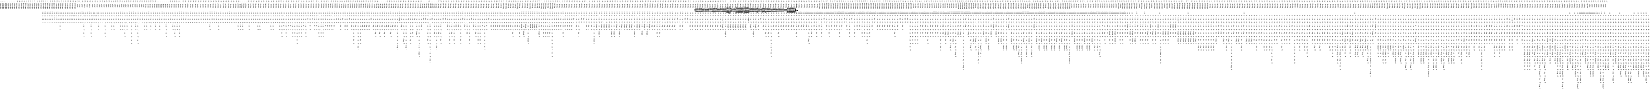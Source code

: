 digraph FST {
rankdir = LR;
size = "8.5,11";
label = "";
center = 1;
orientation = Landscape;
ranksep = "0.4";
nodesep = "0.25";
0 [label = "0", shape = circle, style = bold, fontsize = 14]
	0 -> 0 [label = "thereafter:次/-0.13812", fontsize = 14];
	0 -> 0 [label = "thereafter:そして/-0.18127", fontsize = 14];
	0 -> 1 [label = "thereafter:<eps>/-0.50324", fontsize = 14];
	0 -> 4 [label = "thereafter:<eps>/-0.14436", fontsize = 14];
	0 -> 0 [label = "thereafter:後/-0.43048", fontsize = 14];
	0 -> 7 [label = "thereafter:<eps>/-0.21197", fontsize = 14];
	0 -> 0 [label = "thereafter:続/-0.13676", fontsize = 14];
	0 -> 0 [label = "thereafter:次いで/-0.1699", fontsize = 14];
	0 -> 0 [label = "thereafter:さらに/0.063817", fontsize = 14];
	0 -> 0 [label = "thereafter:この/0.058032", fontsize = 14];
	0 -> 10 [label = "thereafter:<eps>/-0.44529", fontsize = 14];
	0 -> 13 [label = "thereafter:<eps>/-0.23804", fontsize = 14];
	0 -> 0 [label = "thereafter:これ/0.1967", fontsize = 14];
	0 -> 16 [label = "thereafter:<eps>/-0.18768", fontsize = 14];
	0 -> 0 [label = "thereafter:つぎ/0.0028526", fontsize = 14];
	0 -> 0 [label = "thereafter:それ/0.060452", fontsize = 14];
	0 -> 19 [label = "thereafter:<eps>/-0.18797", fontsize = 14];
	0 -> 0 [label = "thereafter:以下/0.025765", fontsize = 14];
	0 -> 0 [label = "thereafter:然/-0.22732", fontsize = 14];
	0 -> 0 [label = "thereafter:以後/-0.31581", fontsize = 14];
	0 -> 0 [label = "thereafter:以降/-0.27391", fontsize = 14];
	0 -> 0 [label = "thereafter:圧力/0.28091", fontsize = 14];
	0 -> 22 [label = "thereafter:<eps>/-0.042021", fontsize = 14];
	0 -> 0 [label = "thereafter:最終/0.23422", fontsize = 14];
	0 -> 25 [label = "thereafter:<eps>/-0.28013", fontsize = 14];
	0 -> 2602 [label = "thereafter:<eps>/0.037457", fontsize = 14];
	0 -> 2594 [label = "thereafter:<eps>/0.16727", fontsize = 14];
	0 -> 392 [label = "thereafter:<eps>/-0.22545", fontsize = 14];
	0 -> 397 [label = "thereafter:<eps>/0.075135", fontsize = 14];
	0 -> 401 [label = "thereafter:<eps>/-0.081538", fontsize = 14];
	0 -> 406 [label = "thereafter:<eps>/-0.13917", fontsize = 14];
	0 -> 410 [label = "thereafter:<eps>/-0.28577", fontsize = 14];
	0 -> 414 [label = "thereafter:<eps>/-0.42707", fontsize = 14];
	0 -> 419 [label = "thereafter:<eps>/-0.15665", fontsize = 14];
	0 -> 424 [label = "thereafter:<eps>/-0.26764", fontsize = 14];
	0 -> 430 [label = "thereafter:<eps>/-0.29921", fontsize = 14];
	0 -> 435 [label = "thereafter:<eps>/-0.1139", fontsize = 14];
	0 -> 440 [label = "thereafter:<eps>/0.099671", fontsize = 14];
	0 -> 444 [label = "thereafter:<eps>/-0.045145", fontsize = 14];
	0 -> 449 [label = "thereafter:<eps>/-0.068793", fontsize = 14];
	0 -> 452 [label = "thereafter:<eps>/-0.22765", fontsize = 14];
	0 -> 456 [label = "thereafter:<eps>/0.20315", fontsize = 14];
	0 -> 459 [label = "thereafter:<eps>/-0.095951", fontsize = 14];
	0 -> 463 [label = "thereafter:<eps>/0.16717", fontsize = 14];
	0 -> 467 [label = "thereafter:<eps>/-0.39818", fontsize = 14];
	0 -> 472 [label = "thereafter:<eps>/-0.24967", fontsize = 14];
	0 -> 477 [label = "thereafter:<eps>/-0.22873", fontsize = 14];
	0 -> 482 [label = "thereafter:<eps>/0.13215", fontsize = 14];
	0 -> 1575 [label = "thereafter:<eps>/0.11181", fontsize = 14];
	0 -> 1569 [label = "thereafter:<eps>/0.14826", fontsize = 14];
	0 -> 1563 [label = "thereafter:<eps>/0.10857", fontsize = 14];
	0 -> 1557 [label = "thereafter:<eps>/0.18692", fontsize = 14];
	0 -> 874 [label = ",:<eps>/-0.27005", fontsize = 14];
	0 -> 494 [label = ",:<eps>/-0.11311", fontsize = 14];
	0 -> 0 [label = ",:、/-0.60301", fontsize = 14];
	0 -> 1580 [label = ",:<eps>/-0.16998", fontsize = 14];
	0 -> 1585 [label = ",:<eps>/-0.061136", fontsize = 14];
	0 -> 1590 [label = ",:<eps>/-0.07876", fontsize = 14];
	0 -> 1596 [label = ",:<eps>/-0.062758", fontsize = 14];
	0 -> 1601 [label = ",:<eps>/-0.15082", fontsize = 14];
	0 -> 1606 [label = ",:<eps>/-0.11927", fontsize = 14];
	0 -> 1611 [label = ",:<eps>/-0.2608", fontsize = 14];
	0 -> 0 [label = ",:で/-0.41565", fontsize = 14];
	0 -> 882 [label = ",:<eps>/-0.32181", fontsize = 14];
	0 -> 878 [label = ",:<eps>/-0.41094", fontsize = 14];
	0 -> 2054 [label = ",:<eps>/0.19448", fontsize = 14];
	0 -> 869 [label = ",:<eps>/-0.39009", fontsize = 14];
	0 -> 865 [label = ",:<eps>/-0.32557", fontsize = 14];
	0 -> 861 [label = ",:<eps>/-0.2521", fontsize = 14];
	0 -> 857 [label = ",:<eps>/-0.37099", fontsize = 14];
	0 -> 853 [label = ",:<eps>/-0.25984", fontsize = 14];
	0 -> 849 [label = ",:<eps>/-0.23717", fontsize = 14];
	0 -> 845 [label = ",:<eps>/-0.24711", fontsize = 14];
	0 -> 841 [label = ",:<eps>/-0.24523", fontsize = 14];
	0 -> 837 [label = ",:<eps>/-0.26186", fontsize = 14];
	0 -> 833 [label = ",:<eps>/-0.36202", fontsize = 14];
	0 -> 829 [label = ",:<eps>/-0.26514", fontsize = 14];
	0 -> 826 [label = ",:<eps>/-0.52489", fontsize = 14];
	0 -> 2048 [label = ",:<eps>/0.07835", fontsize = 14];
	0 -> 0 [label = ",:と/-0.27357", fontsize = 14];
	0 -> 0 [label = ",:に/-0.42948", fontsize = 14];
	0 -> 0 [label = ",:が/0.10803", fontsize = 14];
	0 -> 0 [label = ",:，/-0.41118", fontsize = 14];
	0 -> 486 [label = ",:<eps>/-0.24698", fontsize = 14];
	0 -> 490 [label = ",:<eps>/-0.11027", fontsize = 14];
	0 -> 498 [label = ",:<eps>/-0.19269", fontsize = 14];
	0 -> 502 [label = ",:<eps>/-0.25808", fontsize = 14];
	0 -> 505 [label = ",:<eps>/-0.14143", fontsize = 14];
	0 -> 508 [label = "in:<eps>/-0.12136", fontsize = 14];
	0 -> 512 [label = "in:<eps>/0.14041", fontsize = 14];
	0 -> 515 [label = "in:<eps>/-0.19238", fontsize = 14];
	0 -> 0 [label = "in:方向/-0.11699", fontsize = 14];
	0 -> 519 [label = "in:<eps>/-0.1887", fontsize = 14];
	0 -> 523 [label = "in:<eps>/-0.21362", fontsize = 14];
	0 -> 47 [label = "in:<eps>/-0.36047", fontsize = 14];
	0 -> 44 [label = "in:<eps>/-0.39326", fontsize = 14];
	0 -> 41 [label = "in:<eps>/-0.3391", fontsize = 14];
	0 -> 0 [label = "in:内/-0.34724", fontsize = 14];
	0 -> 38 [label = "in:<eps>/-0.38334", fontsize = 14];
	0 -> 0 [label = "in:中/-0.38081", fontsize = 14];
	0 -> 35 [label = "in:<eps>/-0.25588", fontsize = 14];
	0 -> 0 [label = "in:を/0.10485", fontsize = 14];
	0 -> 0 [label = "in:い/-0.20005", fontsize = 14];
	0 -> 31 [label = "in:<eps>/-0.55957", fontsize = 14];
	0 -> 28 [label = "in:<eps>/-0.48289", fontsize = 14];
	0 -> 0 [label = "in:に/-0.47864", fontsize = 14];
	0 -> 0 [label = "in:し/-0.10563", fontsize = 14];
	0 -> 0 [label = "in:で/-0.39898", fontsize = 14];
	0 -> 0 [label = "in:また/-0.18899", fontsize = 14];
	0 -> 0 [label = "in:の/0.065169", fontsize = 14];
	0 -> 0 [label = "in:そして/-0.12282", fontsize = 14];
	0 -> 526 [label = "in:<eps>/-0.10047", fontsize = 14];
	0 -> 530 [label = "in:<eps>/-0.18679", fontsize = 14];
	0 -> 536 [label = "in:<eps>/-0.28769", fontsize = 14];
	0 -> 540 [label = "in:<eps>/-0.44816", fontsize = 14];
	0 -> 547 [label = "in:<eps>/-0.36643", fontsize = 14];
	0 -> 50 [label = "in:<eps>/-0.24155", fontsize = 14];
	0 -> 1616 [label = "in:<eps>/-0.18705", fontsize = 14];
	0 -> 0 [label = "in:さ/-0.21148", fontsize = 14];
	0 -> 2609 [label = "in:<eps>/-0.0565", fontsize = 14];
	0 -> 2618 [label = "in:<eps>/-0.028234", fontsize = 14];
	0 -> 2628 [label = "in:<eps>/0.1059", fontsize = 14];
	0 -> 2635 [label = "in:<eps>/0.034208", fontsize = 14];
	0 -> 2643 [label = "in:<eps>/0.08582", fontsize = 14];
	0 -> 2649 [label = "in:<eps>/0.047691", fontsize = 14];
	0 -> 3186 [label = "in:<eps>/0.1122", fontsize = 14];
	0 -> 3196 [label = "in:<eps>/0.049819", fontsize = 14];
	0 -> 3206 [label = "in:<eps>/0.15481", fontsize = 14];
	0 -> 3216 [label = "in:<eps>/0.081206", fontsize = 14];
	0 -> 3224 [label = "in:<eps>/0.015901", fontsize = 14];
	0 -> 2686 [label = "the:<eps>/0.021036", fontsize = 14];
	0 -> 2569 [label = "the:<eps>/-0.11667", fontsize = 14];
	0 -> 2575 [label = "the:<eps>/-0.21869", fontsize = 14];
	0 -> 2581 [label = "the:<eps>/-0.147", fontsize = 14];
	0 -> 2562 [label = "the:<eps>/-0.14075", fontsize = 14];
	0 -> 2556 [label = "the:<eps>/-0.10994", fontsize = 14];
	0 -> 2549 [label = "the:<eps>/-0.18516", fontsize = 14];
	0 -> 2240 [label = "the:<eps>/0.17255", fontsize = 14];
	0 -> 2234 [label = "the:<eps>/-0.33391", fontsize = 14];
	0 -> 2228 [label = "the:<eps>/-0.25057", fontsize = 14];
	0 -> 2222 [label = "the:<eps>/-0.20159", fontsize = 14];
	0 -> 0 [label = "the:、/-0.56087", fontsize = 14];
	0 -> 0 [label = "the:た/-0.31363", fontsize = 14];
	0 -> 0 [label = "the:（/-0.22286", fontsize = 14];
	0 -> 0 [label = "the:その/-0.31193", fontsize = 14];
	0 -> 0 [label = "the:の/-0.46103", fontsize = 14];
	0 -> 0 [label = "the:は/-0.3999", fontsize = 14];
	0 -> 53 [label = "the:<eps>/-0.3569", fontsize = 14];
	0 -> 56 [label = "the:<eps>/-0.31222", fontsize = 14];
	0 -> 59 [label = "the:<eps>/-0.43285", fontsize = 14];
	0 -> 62 [label = "the:<eps>/-0.38489", fontsize = 14];
	0 -> 0 [label = "the:この/-0.36216", fontsize = 14];
	0 -> 0 [label = "the:前記/-0.39973", fontsize = 14];
	0 -> 1623 [label = "the:<eps>/-0.05587", fontsize = 14];
	0 -> 1628 [label = "the:<eps>/-0.10122", fontsize = 14];
	0 -> 2216 [label = "the:<eps>/-0.44399", fontsize = 14];
	0 -> 2657 [label = "the:<eps>/0.064503", fontsize = 14];
	0 -> 2663 [label = "the:<eps>/-0.045259", fontsize = 14];
	0 -> 2671 [label = "the:<eps>/0.025774", fontsize = 14];
	0 -> 2679 [label = "the:<eps>/0.047961", fontsize = 14];
	0 -> 2210 [label = "the:<eps>/-0.094595", fontsize = 14];
	0 -> 2694 [label = "the:<eps>/0.010845", fontsize = 14];
	0 -> 2204 [label = "the:<eps>/0.35461", fontsize = 14];
	0 -> 2099 [label = "the:<eps>/-0.20596", fontsize = 14];
	0 -> 2060 [label = "the:<eps>/0.069338", fontsize = 14];
	0 -> 553 [label = "the:<eps>/-0.25429", fontsize = 14];
	0 -> 1105 [label = "the:<eps>/0.061037", fontsize = 14];
	0 -> 1101 [label = "the:<eps>/-0.32482", fontsize = 14];
	0 -> 1096 [label = "the:<eps>/-0.27254", fontsize = 14];
	0 -> 1092 [label = "the:<eps>/-0.25143", fontsize = 14];
	0 -> 1088 [label = "the:<eps>/0.11241", fontsize = 14];
	0 -> 1084 [label = "the:<eps>/-0.26889", fontsize = 14];
	0 -> 1080 [label = "the:<eps>/-0.42073", fontsize = 14];
	0 -> 1076 [label = "the:<eps>/-0.33967", fontsize = 14];
	0 -> 1071 [label = "the:<eps>/-0.36249", fontsize = 14];
	0 -> 1067 [label = "the:<eps>/-0.39405", fontsize = 14];
	0 -> 1062 [label = "the:<eps>/0.037727", fontsize = 14];
	0 -> 1057 [label = "the:<eps>/-0.4508", fontsize = 14];
	0 -> 1053 [label = "the:<eps>/-0.25818", fontsize = 14];
	0 -> 1049 [label = "the:<eps>/-0.40208", fontsize = 14];
	0 -> 1045 [label = "the:<eps>/-0.28506", fontsize = 14];
	0 -> 1041 [label = "the:<eps>/-0.35309", fontsize = 14];
	0 -> 1036 [label = "the:<eps>/-0.36086", fontsize = 14];
	0 -> 1032 [label = "the:<eps>/-0.60823", fontsize = 14];
	0 -> 1026 [label = "the:<eps>/-0.39655", fontsize = 14];
	0 -> 910 [label = "the:<eps>/-0.038467", fontsize = 14];
	0 -> 906 [label = "the:<eps>/-0.030303", fontsize = 14];
	0 -> 900 [label = "the:<eps>/-0.07918", fontsize = 14];
	0 -> 896 [label = "the:<eps>/0.0066703", fontsize = 14];
	0 -> 891 [label = "the:<eps>/-0.04813", fontsize = 14];
	0 -> 887 [label = "the:<eps>/-0.10194", fontsize = 14];
	0 -> 0 [label = "the:する/-0.24789", fontsize = 14];
	0 -> 0 [label = "the:ア/-0.21137", fontsize = 14];
	0 -> 0 [label = "the:本/-0.2343", fontsize = 14];
	0 -> 0 [label = "the:各/-0.23004", fontsize = 14];
	0 -> 0 [label = "the:尚/-0.22102", fontsize = 14];
	0 -> 557 [label = "the:<eps>/-0.4434", fontsize = 14];
	0 -> 561 [label = "the:<eps>/-0.35112", fontsize = 14];
	0 -> 565 [label = "the:<eps>/-0.26101", fontsize = 14];
	0 -> 569 [label = "the:<eps>/0.22305", fontsize = 14];
	0 -> 572 [label = "the:<eps>/-0.28709", fontsize = 14];
	0 -> 576 [label = "the:<eps>/-0.35428", fontsize = 14];
	0 -> 581 [label = "the:<eps>/-0.32694", fontsize = 14];
	0 -> 585 [label = "the:<eps>/-0.32659", fontsize = 14];
	0 -> 590 [label = "the:<eps>/-0.26754", fontsize = 14];
	0 -> 594 [label = "the:<eps>/-0.035158", fontsize = 14];
	0 -> 599 [label = "the:<eps>/-0.028331", fontsize = 14];
	0 -> 603 [label = "the:<eps>/-0.046493", fontsize = 14];
	0 -> 607 [label = "the:<eps>/-0.26144", fontsize = 14];
	0 -> 612 [label = "the:<eps>/-0.28709", fontsize = 14];
	0 -> 616 [label = "the:<eps>/-0.18178", fontsize = 14];
	0 -> 3180 [label = "the:<eps>/0.81272", fontsize = 14];
	0 -> 3234 [label = "same:<eps>/0.63486", fontsize = 14];
	0 -> 76 [label = "same:<eps>/-0.43707", fontsize = 14];
	0 -> 79 [label = "same:<eps>/-0.35264", fontsize = 14];
	0 -> 82 [label = "same:<eps>/-0.3351", fontsize = 14];
	0 -> 85 [label = "same:<eps>/-0.36469", fontsize = 14];
	0 -> 640 [label = "same:<eps>/-0.20549", fontsize = 14];
	0 -> 3243 [label = "same:<eps>/0.20348", fontsize = 14];
	0 -> 634 [label = "same:<eps>/-0.19237", fontsize = 14];
	0 -> 630 [label = "same:<eps>/-0.17927", fontsize = 14];
	0 -> 627 [label = "same:<eps>/-0.13392", fontsize = 14];
	0 -> 620 [label = "same:<eps>/-0.20117", fontsize = 14];
	0 -> 3256 [label = "same:<eps>/0.33761", fontsize = 14];
	0 -> 3265 [label = "same:<eps>/0.21488", fontsize = 14];
	0 -> 3277 [label = "same:<eps>/0.25918", fontsize = 14];
	0 -> 3285 [label = "same:<eps>/0.14093", fontsize = 14];
	0 -> 3294 [label = "same:<eps>/0.25806", fontsize = 14];
	0 -> 3302 [label = "same:<eps>/0.19813", fontsize = 14];
	0 -> 3311 [label = "same:<eps>/0.11023", fontsize = 14];
	0 -> 3322 [label = "same:<eps>/0.12074", fontsize = 14];
	0 -> 1512 [label = "same:<eps>/-0.3718", fontsize = 14];
	0 -> 71 [label = "same:<eps>/-0.38114", fontsize = 14];
	0 -> 68 [label = "same:<eps>/-0.35154", fontsize = 14];
	0 -> 0 [label = "same:と/-0.12117", fontsize = 14];
	0 -> 65 [label = "same:<eps>/-0.12153", fontsize = 14];
	0 -> 0 [label = "same:で/-0.054601", fontsize = 14];
	0 -> 0 [label = "same:その/0.15055", fontsize = 14];
	0 -> 1696 [label = "same:<eps>/-0.0060946", fontsize = 14];
	0 -> 0 [label = "same:あ/-0.12979", fontsize = 14];
	0 -> 90 [label = "same:<eps>/-0.024608", fontsize = 14];
	0 -> 0 [label = "same:同様/-0.30731", fontsize = 14];
	0 -> 0 [label = "same:同一/-0.51793", fontsize = 14];
	0 -> 93 [label = "same:<eps>/-0.43523", fontsize = 14];
	0 -> 96 [label = "same:<eps>/-0.40741", fontsize = 14];
	0 -> 0 [label = "same:同じ/-0.48975", fontsize = 14];
	0 -> 99 [label = "same:<eps>/-0.43374", fontsize = 14];
	0 -> 103 [label = "same:<eps>/-0.32274", fontsize = 14];
	0 -> 0 [label = "same:同/-0.33906", fontsize = 14];
	0 -> 0 [label = "same:等し/-0.14893", fontsize = 14];
	0 -> 1689 [label = "same:<eps>/-0.16526", fontsize = 14];
	0 -> 1684 [label = "same:<eps>/0.013995", fontsize = 14];
	0 -> 1680 [label = "same:<eps>/-0.046681", fontsize = 14];
	0 -> 2710 [label = "same:<eps>/-0.016101", fontsize = 14];
	0 -> 2701 [label = "same:<eps>/0.29575", fontsize = 14];
	0 -> 1670 [label = "same:<eps>/-0.13912", fontsize = 14];
	0 -> 1665 [label = "same:<eps>/0.031562", fontsize = 14];
	0 -> 1660 [label = "same:<eps>/0.10591", fontsize = 14];
	0 -> 1652 [label = "same:<eps>/-0.25585", fontsize = 14];
	0 -> 1646 [label = "same:<eps>/-0.17604", fontsize = 14];
	0 -> 1639 [label = "same:<eps>/-0.043848", fontsize = 14];
	0 -> 1634 [label = "same:<eps>/-0.20233", fontsize = 14];
	0 -> 1547 [label = "same:<eps>/0.31631", fontsize = 14];
	0 -> 1544 [label = "same:<eps>/-0.42478", fontsize = 14];
	0 -> 1540 [label = "same:<eps>/-0.24133", fontsize = 14];
	0 -> 1537 [label = "same:<eps>/0.115", fontsize = 14];
	0 -> 1533 [label = "same:<eps>/0.28854", fontsize = 14];
	0 -> 1528 [label = "same:<eps>/-0.23857", fontsize = 14];
	0 -> 1524 [label = "same:<eps>/-0.23026", fontsize = 14];
	0 -> 2587 [label = "same:<eps>/0.40561", fontsize = 14];
	0 -> 1520 [label = "same:<eps>/0.11706", fontsize = 14];
	0 -> 1516 [label = "same:<eps>/0.19298", fontsize = 14];
	0 -> 3333 [label = "same:<eps>/0.066895", fontsize = 14];
	0 -> 128 [label = "manner:<eps>/-0.07496", fontsize = 14];
	0 -> 1702 [label = "manner:<eps>/0.21404", fontsize = 14];
	0 -> 1709 [label = "manner:<eps>/-0.098438", fontsize = 14];
	0 -> 1718 [label = "manner:<eps>/-0.0038153", fontsize = 14];
	0 -> 3346 [label = "manner:<eps>/0.63673", fontsize = 14];
	0 -> 661 [label = "manner:<eps>/0.15501", fontsize = 14];
	0 -> 656 [label = "manner:<eps>/-0.13247", fontsize = 14];
	0 -> 650 [label = "manner:<eps>/-0.141", fontsize = 14];
	0 -> 647 [label = "manner:<eps>/0.010463", fontsize = 14];
	0 -> 2721 [label = "manner:<eps>/0.53768", fontsize = 14];
	0 -> 2727 [label = "manner:<eps>/0.7186", fontsize = 14];
	0 -> 2732 [label = "manner:<eps>/0.2809", fontsize = 14];
	0 -> 2766 [label = "manner:<eps>/0.23938", fontsize = 14];
	0 -> 2757 [label = "manner:<eps>/0.090164", fontsize = 14];
	0 -> 2748 [label = "manner:<eps>/0.10586", fontsize = 14];
	0 -> 2740 [label = "manner:<eps>/0.08862", fontsize = 14];
	0 -> 0 [label = "manner:よう/-0.076104", fontsize = 14];
	0 -> 106 [label = "manner:<eps>/-0.21282", fontsize = 14];
	0 -> 109 [label = "manner:<eps>/-0.20745", fontsize = 14];
	0 -> 114 [label = "manner:<eps>/0.038678", fontsize = 14];
	0 -> 0 [label = "manner:て/-0.0070911", fontsize = 14];
	0 -> 117 [label = "manner:<eps>/-0.020031", fontsize = 14];
	0 -> 0 [label = "manner:に/-0.10289", fontsize = 14];
	0 -> 120 [label = "manner:<eps>/-0.065384", fontsize = 14];
	0 -> 124 [label = "manner:<eps>/-0.12083", fontsize = 14];
	0 -> 0 [label = "manner:る/0.42334", fontsize = 14];
	0 -> 0 [label = "manner:方法/-0.12097", fontsize = 14];
	0 -> 131 [label = "manner:<eps>/-0.018596", fontsize = 14];
	0 -> 134 [label = "manner:<eps>/-0.014856", fontsize = 14];
	0 -> 138 [label = "manner:<eps>/-0.15428", fontsize = 14];
	0 -> 0 [label = "manner:様子/-0.12159", fontsize = 14];
	0 -> 0 [label = "manner:手法/-0.042427", fontsize = 14];
	0 -> 0 [label = "manner:態様/-0.10945", fontsize = 14];
	0 -> 1916 [label = "as:<eps>/-0.2225", fontsize = 14];
	0 -> 1910 [label = "as:<eps>/-0.18575", fontsize = 14];
	0 -> 0 [label = "as:し/-0.18418", fontsize = 14];
	0 -> 0 [label = "as:て/-0.29236", fontsize = 14];
	0 -> 147 [label = "as:<eps>/-0.54554", fontsize = 14];
	0 -> 142 [label = "as:<eps>/-0.33203", fontsize = 14];
	0 -> 0 [label = "as:と/-0.31857", fontsize = 14];
	0 -> 0 [label = "as:よう/-0.36808", fontsize = 14];
	0 -> 0 [label = "as:で/-0.062963", fontsize = 14];
	0 -> 0 [label = "as:as/-0.21444", fontsize = 14];
	0 -> 1923 [label = "as:<eps>/-0.12233", fontsize = 14];
	0 -> 1929 [label = "as:<eps>/-0.32162", fontsize = 14];
	0 -> 1936 [label = "as:<eps>/-0.13708", fontsize = 14];
	0 -> 1943 [label = "as:<eps>/-0.12261", fontsize = 14];
	0 -> 1952 [label = "as:<eps>/0.16019", fontsize = 14];
	0 -> 1957 [label = "as:<eps>/-0.30665", fontsize = 14];
	0 -> 3627 [label = "as:<eps>/-0.073349", fontsize = 14];
	0 -> 1963 [label = "as:<eps>/-0.18562", fontsize = 14];
	0 -> 1970 [label = "as:<eps>/-0.19033", fontsize = 14];
	0 -> 1977 [label = "as:<eps>/-0.040246", fontsize = 14];
	0 -> 1984 [label = "as:<eps>/-0.1308", fontsize = 14];
	0 -> 1990 [label = "as:<eps>/-0.41175", fontsize = 14];
	0 -> 1997 [label = "as:<eps>/-0.17148", fontsize = 14];
	0 -> 2004 [label = "as:<eps>/-0.042965", fontsize = 14];
	0 -> 3637 [label = "as:<eps>/-0.22108", fontsize = 14];
	0 -> 3647 [label = "as:<eps>/-0.30434", fontsize = 14];
	0 -> 3658 [label = "as:<eps>/-0.089047", fontsize = 14];
	0 -> 3668 [label = "as:<eps>/-0.05382", fontsize = 14];
	0 -> 3679 [label = "as:<eps>/-0.030931", fontsize = 14];
	0 -> 1753 [label = "as:<eps>/0.15106", fontsize = 14];
	0 -> 0 [label = "as:に/0.076193", fontsize = 14];
	0 -> 0 [label = "as:ごと/-0.14753", fontsize = 14];
	0 -> 2774 [label = "as:<eps>/0.25684", fontsize = 14];
	0 -> 2781 [label = "as:<eps>/-0.10742", fontsize = 14];
	0 -> 2789 [label = "as:<eps>/-0.14536", fontsize = 14];
	0 -> 2798 [label = "as:<eps>/-0.12312", fontsize = 14];
	0 -> 2806 [label = "as:<eps>/-0.23395", fontsize = 14];
	0 -> 2815 [label = "as:<eps>/0.22181", fontsize = 14];
	0 -> 2822 [label = "as:<eps>/0.12676", fontsize = 14];
	0 -> 2832 [label = "as:<eps>/0.10015", fontsize = 14];
	0 -> 2840 [label = "as:<eps>/0.1301", fontsize = 14];
	0 -> 2850 [label = "as:<eps>/0.16393", fontsize = 14];
	0 -> 2859 [label = "as:<eps>/0.24137", fontsize = 14];
	0 -> 2865 [label = "as:<eps>/-0.0060259", fontsize = 14];
	0 -> 2873 [label = "as:<eps>/-0.027842", fontsize = 14];
	0 -> 2882 [label = "as:<eps>/0.044265", fontsize = 14];
	0 -> 2891 [label = "as:<eps>/0.029896", fontsize = 14];
	0 -> 2899 [label = "as:<eps>/-0.16791", fontsize = 14];
	0 -> 2910 [label = "as:<eps>/0.039493", fontsize = 14];
	0 -> 2918 [label = "as:<eps>/-0.055428", fontsize = 14];
	0 -> 2928 [label = "as:<eps>/0.0092709", fontsize = 14];
	0 -> 2938 [label = "as:<eps>/-0.036431", fontsize = 14];
	0 -> 2946 [label = "as:<eps>/-0.14961", fontsize = 14];
	0 -> 2955 [label = "as:<eps>/-0.18754", fontsize = 14];
	0 -> 2965 [label = "as:<eps>/-0.052129", fontsize = 14];
	0 -> 2973 [label = "as:<eps>/-0.0932", fontsize = 14];
	0 -> 2982 [label = "as:<eps>/-0.13793", fontsize = 14];
	0 -> 3615 [label = "as:<eps>/-0.1524", fontsize = 14];
	0 -> 3603 [label = "as:<eps>/-0.19708", fontsize = 14];
	0 -> 3592 [label = "as:<eps>/-0.22693", fontsize = 14];
	0 -> 1749 [label = "as:<eps>/0.16463", fontsize = 14];
	0 -> 1744 [label = "as:<eps>/0.26191", fontsize = 14];
	0 -> 1737 [label = "as:<eps>/0.14856", fontsize = 14];
	0 -> 1731 [label = "as:<eps>/0.18964", fontsize = 14];
	0 -> 664 [label = "as:<eps>/-0.027682", fontsize = 14];
	0 -> 669 [label = "as:<eps>/-0.31036", fontsize = 14];
	0 -> 3582 [label = "as:<eps>/-0.20538", fontsize = 14];
	0 -> 3571 [label = "as:<eps>/-0.0096421", fontsize = 14];
	0 -> 3561 [label = "as:<eps>/0.020881", fontsize = 14];
	0 -> 3552 [label = "as:<eps>/0.49444", fontsize = 14];
	0 -> 3540 [label = "as:<eps>/-0.21745", fontsize = 14];
	0 -> 3532 [label = "as:<eps>/0.32292", fontsize = 14];
	0 -> 3522 [label = "as:<eps>/0.061149", fontsize = 14];
	0 -> 1758 [label = "as:<eps>/0.17817", fontsize = 14];
	0 -> 1764 [label = "as:<eps>/0.17976", fontsize = 14];
	0 -> 1770 [label = "as:<eps>/0.14183", fontsize = 14];
	0 -> 1777 [label = "as:<eps>/-0.050842", fontsize = 14];
	0 -> 1784 [label = "as:<eps>/0.21092", fontsize = 14];
	0 -> 1788 [label = "as:<eps>/-0.19745", fontsize = 14];
	0 -> 1794 [label = "as:<eps>/-0.13951", fontsize = 14];
	0 -> 1801 [label = "as:<eps>/-0.052865", fontsize = 14];
	0 -> 1808 [label = "as:<eps>/-0.093937", fontsize = 14];
	0 -> 1816 [label = "as:<eps>/-0.14076", fontsize = 14];
	0 -> 1825 [label = "as:<eps>/-0.025248", fontsize = 14];
	0 -> 1831 [label = "as:<eps>/-0.055204", fontsize = 14];
	0 -> 1839 [label = "as:<eps>/-0.00056048", fontsize = 14];
	0 -> 1845 [label = "as:<eps>/-0.27236", fontsize = 14];
	0 -> 1853 [label = "as:<eps>/0.25687", fontsize = 14];
	0 -> 1857 [label = "as:<eps>/-0.17982", fontsize = 14];
	0 -> 1863 [label = "as:<eps>/-0.046128", fontsize = 14];
	0 -> 1870 [label = "as:<eps>/0.081585", fontsize = 14];
	0 -> 1876 [label = "as:<eps>/-0.12492", fontsize = 14];
	0 -> 1883 [label = "as:<eps>/-0.032001", fontsize = 14];
	0 -> 1890 [label = "as:<eps>/0.52598", fontsize = 14];
	0 -> 1896 [label = "as:<eps>/-0.06792", fontsize = 14];
	0 -> 1903 [label = "as:<eps>/-0.059839", fontsize = 14];
	0 -> 3512 [label = "as:<eps>/0.14296", fontsize = 14];
	0 -> 3499 [label = "as:<eps>/-0.070576", fontsize = 14];
	0 -> 3487 [label = "as:<eps>/-0.11335", fontsize = 14];
	0 -> 3477 [label = "as:<eps>/-0.083613", fontsize = 14];
	0 -> 3468 [label = "as:<eps>/0.16058", fontsize = 14];
	0 -> 1726 [label = "as:<eps>/0.021314", fontsize = 14];
	0 -> 3354 [label = "as:<eps>/0.19214", fontsize = 14];
	0 -> 3364 [label = "as:<eps>/0.063065", fontsize = 14];
	0 -> 3373 [label = "as:<eps>/0.18887", fontsize = 14];
	0 -> 3383 [label = "as:<eps>/0.020118", fontsize = 14];
	0 -> 3394 [label = "as:<eps>/-0.20911", fontsize = 14];
	0 -> 3407 [label = "as:<eps>/0.049011", fontsize = 14];
	0 -> 3419 [label = "as:<eps>/0.36134", fontsize = 14];
	0 -> 3427 [label = "as:<eps>/0.11992", fontsize = 14];
	0 -> 3436 [label = "as:<eps>/0.24399", fontsize = 14];
	0 -> 3446 [label = "as:<eps>/0.12996", fontsize = 14];
	0 -> 3457 [label = "as:<eps>/0.26737", fontsize = 14];
	0 -> 776 [label = "described:<eps>/-0.29314", fontsize = 14];
	0 -> 154 [label = "described:<eps>/-0.41015", fontsize = 14];
	0 -> 160 [label = "described:<eps>/-0.28042", fontsize = 14];
	0 -> 179 [label = "described:<eps>/-0.026439", fontsize = 14];
	0 -> 0 [label = "described:記載/-0.23681", fontsize = 14];
	0 -> 163 [label = "described:<eps>/-0.3205", fontsize = 14];
	0 -> 167 [label = "described:<eps>/-0.4446", fontsize = 14];
	0 -> 173 [label = "described:<eps>/-0.28997", fontsize = 14];
	0 -> 0 [label = "described:説明/-0.24367", fontsize = 14];
	0 -> 2032 [label = "described:<eps>/0.19836", fontsize = 14];
	0 -> 805 [label = "described:<eps>/-0.2763", fontsize = 14];
	0 -> 799 [label = "described:<eps>/-0.27834", fontsize = 14];
	0 -> 794 [label = "described:<eps>/-0.36456", fontsize = 14];
	0 -> 790 [label = "described:<eps>/-0.19942", fontsize = 14];
	0 -> 787 [label = "described:<eps>/-0.22992", fontsize = 14];
	0 -> 781 [label = "described:<eps>/-0.2606", fontsize = 14];
	0 -> 2024 [label = "described:<eps>/-0.23014", fontsize = 14];
	0 -> 772 [label = "described:<eps>/-0.18372", fontsize = 14];
	0 -> 769 [label = "described:<eps>/-0.21422", fontsize = 14];
	0 -> 763 [label = "described:<eps>/-0.13218", fontsize = 14];
	0 -> 759 [label = "described:<eps>/-0.034627", fontsize = 14];
	0 -> 755 [label = "described:<eps>/-0.028036", fontsize = 14];
	0 -> 749 [label = "described:<eps>/-0.13885", fontsize = 14];
	0 -> 744 [label = "described:<eps>/-0.096455", fontsize = 14];
	0 -> 738 [label = "described:<eps>/-0.13704", fontsize = 14];
	0 -> 734 [label = "described:<eps>/-0.059932", fontsize = 14];
	0 -> 731 [label = "described:<eps>/-0.16333", fontsize = 14];
	0 -> 728 [label = "described:<eps>/0.46661", fontsize = 14];
	0 -> 722 [label = "described:<eps>/-0.21076", fontsize = 14];
	0 -> 717 [label = "described:<eps>/-0.18822", fontsize = 14];
	0 -> 710 [label = "described:<eps>/-0.15843", fontsize = 14];
	0 -> 705 [label = "described:<eps>/-0.15017", fontsize = 14];
	0 -> 702 [label = "described:<eps>/-0.092452", fontsize = 14];
	0 -> 693 [label = "described:<eps>/-0.19798", fontsize = 14];
	0 -> 687 [label = "described:<eps>/0.061531", fontsize = 14];
	0 -> 684 [label = "described:<eps>/0.18904", fontsize = 14];
	0 -> 681 [label = "described:<eps>/0.096907", fontsize = 14];
	0 -> 677 [label = "described:<eps>/0.14019", fontsize = 14];
	0 -> 176 [label = "described:<eps>/-0.37548", fontsize = 14];
	0 -> 3000 [label = "described:<eps>/0.044581", fontsize = 14];
	0 -> 2991 [label = "described:<eps>/0.12093", fontsize = 14];
	0 -> 151 [label = "described:<eps>/-0.2905", fontsize = 14];
	0 -> 2010 [label = "described:<eps>/-0.069828", fontsize = 14];
	0 -> 2017 [label = "described:<eps>/-0.065999", fontsize = 14];
	0 -> 183 [label = "above:<eps>/-0.34741", fontsize = 14];
	0 -> 811 [label = "above:<eps>/0.047774", fontsize = 14];
	0 -> 2037 [label = "above:<eps>/0.094058", fontsize = 14];
	0 -> 190 [label = "above:<eps>/-0.18829", fontsize = 14];
	0 -> 0 [label = "above:よう/-0.19246", fontsize = 14];
	0 -> 194 [label = "above:<eps>/-0.17663", fontsize = 14];
	0 -> 2043 [label = "above:<eps>/0.22384", fontsize = 14];
	0 -> 187 [label = "above:<eps>/-0.15154", fontsize = 14];
	0 -> 815 [label = "above:<eps>/-0.23524", fontsize = 14];
	0 -> 0 [label = "above:な/-0.064571", fontsize = 14];
	0 -> 0 [label = "above:前記/-0.19381", fontsize = 14];
	0 -> 197 [label = "above:<eps>/-0.19984", fontsize = 14];
	0 -> 822 [label = "above:<eps>/-0.14497", fontsize = 14];
	0 -> 0 [label = "above:た/-0.13572", fontsize = 14];
	0 -> 0 [label = "above:の/-0.03055", fontsize = 14];
	0 -> 0 [label = "above:し/-0.18158", fontsize = 14];
	0 -> 201 [label = "above:<eps>/-0.12751", fontsize = 14];
	0 -> 204 [label = "above:<eps>/-0.16983", fontsize = 14];
	0 -> 208 [label = "above:<eps>/-0.11113", fontsize = 14];
	0 -> 0 [label = "above:以上/-0.28362", fontsize = 14];
	0 -> 211 [label = "above:<eps>/-0.35916", fontsize = 14];
	0 -> 214 [label = "above:<eps>/-0.30728", fontsize = 14];
	0 -> 0 [label = "above:他/0.27577", fontsize = 14];
	0 -> 219 [label = "above:<eps>/-0.024309", fontsize = 14];
	0 -> 0 [label = "above:上記/-0.41853", fontsize = 14];
	0 -> 234 [label = "above:<eps>/-0.35241", fontsize = 14];
	0 -> 229 [label = "above:<eps>/-0.38828", fontsize = 14];
	0 -> 0 [label = "above:上述/-0.32135", fontsize = 14];
	0 -> 0 [label = "above:上部/-0.092842", fontsize = 14];
	0 -> 0 [label = "above:上/-0.16773", fontsize = 14];
	0 -> 0 [label = "above:上方/-0.37428", fontsize = 14];
	0 -> 225 [label = "above:<eps>/-0.40504", fontsize = 14];
	0 -> 222 [label = "above:<eps>/-0.34348", fontsize = 14];
	0 -> 0 [label = "above:前述/-0.25322", fontsize = 14];
	0 -> 0 [label = "compressing:例/0.47137", fontsize = 14];
	0 -> 0 [label = "compressing:処理/0.27745", fontsize = 14];
	0 -> 0 [label = "compressing:加圧/0.23873", fontsize = 14];
	0 -> 0 [label = "compressing:押圧/0.080581", fontsize = 14];
	0 -> 0 [label = "compressing:押し付け/0.095246", fontsize = 14];
	0 -> 0 [label = "compressing:圧縮/-0.50219", fontsize = 14];
	0 -> 238 [label = "compressing:<eps>/-0.24044", fontsize = 14];
	0 -> 243 [label = "compressing:<eps>/-0.29862", fontsize = 14];
	0 -> 0 [label = "compressing:のみ/0.31801", fontsize = 14];
	0 -> 0 [label = "compressing:縮/0.049605", fontsize = 14];
	0 -> 914 [label = "compressing:<eps>/-0.01629", fontsize = 14];
	0 -> 918 [label = "compressing:<eps>/-0.0052677", fontsize = 14];
	0 -> 922 [label = "compressing:<eps>/-0.037994", fontsize = 14];
	0 -> 0 [label = "compressing:縮退/-0.32842", fontsize = 14];
	0 -> 0 [label = "compressing:コンプレス/-0.31719", fontsize = 14];
	0 -> 0 [label = "compressing:圧接/0.18891", fontsize = 14];
	0 -> 963 [label = "operation:<eps>/-0.053122", fontsize = 14];
	0 -> 967 [label = "operation:<eps>/-0.081543", fontsize = 14];
	0 -> 1295 [label = "operation:<eps>/0.14939", fontsize = 14];
	0 -> 1299 [label = "operation:<eps>/0.3559", fontsize = 14];
	0 -> 1302 [label = "operation:<eps>/-0.37327", fontsize = 14];
	0 -> 1306 [label = "operation:<eps>/-0.2247", fontsize = 14];
	0 -> 1311 [label = "operation:<eps>/0.0081368", fontsize = 14];
	0 -> 1316 [label = "operation:<eps>/-0.35125", fontsize = 14];
	0 -> 1324 [label = "operation:<eps>/-0.39729", fontsize = 14];
	0 -> 1328 [label = "operation:<eps>/-0.30681", fontsize = 14];
	0 -> 1332 [label = "operation:<eps>/-0.14996", fontsize = 14];
	0 -> 1337 [label = "operation:<eps>/0.23258", fontsize = 14];
	0 -> 1341 [label = "operation:<eps>/0.14744", fontsize = 14];
	0 -> 1345 [label = "operation:<eps>/-0.10386", fontsize = 14];
	0 -> 1349 [label = "operation:<eps>/-0.15017", fontsize = 14];
	0 -> 1353 [label = "operation:<eps>/-0.14344", fontsize = 14];
	0 -> 1357 [label = "operation:<eps>/-0.085863", fontsize = 14];
	0 -> 1361 [label = "operation:<eps>/-0.086672", fontsize = 14];
	0 -> 1366 [label = "operation:<eps>/-0.088569", fontsize = 14];
	0 -> 1370 [label = "operation:<eps>/-0.10687", fontsize = 14];
	0 -> 0 [label = "operation:時/-0.28166", fontsize = 14];
	0 -> 0 [label = "operation:動作/-0.68892", fontsize = 14];
	0 -> 246 [label = "operation:<eps>/-0.4173", fontsize = 14];
	0 -> 0 [label = "operation:制御/0.16617", fontsize = 14];
	0 -> 0 [label = "operation:行/-0.036389", fontsize = 14];
	0 -> 0 [label = "operation:とき/-0.0051324", fontsize = 14];
	0 -> 0 [label = "operation:作業/-0.3631", fontsize = 14];
	0 -> 0 [label = "operation:駆動/0.042562", fontsize = 14];
	0 -> 0 [label = "operation:操作/-0.51413", fontsize = 14];
	0 -> 0 [label = "operation:運転/-0.43456", fontsize = 14];
	0 -> 249 [label = "operation:<eps>/-0.36208", fontsize = 14];
	0 -> 0 [label = "operation:作動/-0.37477", fontsize = 14];
	0 -> 0 [label = "operation:作用/-0.32452", fontsize = 14];
	0 -> 0 [label = "operation:演算/-0.3025", fontsize = 14];
	0 -> 0 [label = "operation:操作用/-0.20489", fontsize = 14];
	0 -> 0 [label = "operation:稼動/-0.29447", fontsize = 14];
	0 -> 0 [label = "operation:オペレーション/-0.31311", fontsize = 14];
	0 -> 927 [label = "operation:<eps>/-0.11607", fontsize = 14];
	0 -> 931 [label = "operation:<eps>/-0.29718", fontsize = 14];
	0 -> 936 [label = "operation:<eps>/-0.114", fontsize = 14];
	0 -> 941 [label = "operation:<eps>/0.33314", fontsize = 14];
	0 -> 946 [label = "operation:<eps>/-0.36748", fontsize = 14];
	0 -> 951 [label = "operation:<eps>/-0.22175", fontsize = 14];
	0 -> 959 [label = "operation:<eps>/-0.086691", fontsize = 14];
	0 -> 3031 [label = "operation:<eps>/0.30213", fontsize = 14];
	0 -> 3024 [label = "operation:<eps>/0.34252", fontsize = 14];
	0 -> 3015 [label = "operation:<eps>/0.21128", fontsize = 14];
	0 -> 3007 [label = "operation:<eps>/0.573", fontsize = 14];
	0 -> 2066 [label = "operation:<eps>/-0.065164", fontsize = 14];
	0 -> 2071 [label = "operation:<eps>/-0.10704", fontsize = 14];
	0 -> 2077 [label = "operation:<eps>/-0.051708", fontsize = 14];
	0 -> 2083 [label = "operation:<eps>/-0.017297", fontsize = 14];
	0 -> 971 [label = "operation:<eps>/-0.34421", fontsize = 14];
	0 -> 975 [label = "operation:<eps>/-0.13161", fontsize = 14];
	0 -> 980 [label = "operation:<eps>/0.034293", fontsize = 14];
	0 -> 984 [label = "operation:<eps>/-0.024251", fontsize = 14];
	0 -> 988 [label = "operation:<eps>/-0.11892", fontsize = 14];
	0 -> 992 [label = "operation:<eps>/-0.11736", fontsize = 14];
	0 -> 996 [label = "for:<eps>/-0.17194", fontsize = 14];
	0 -> 999 [label = "for:<eps>/-0.22968", fontsize = 14];
	0 -> 1003 [label = "for:<eps>/-0.13651", fontsize = 14];
	0 -> 1008 [label = "for:<eps>/0.15273", fontsize = 14];
	0 -> 276 [label = "for:<eps>/-0.14517", fontsize = 14];
	0 -> 1011 [label = "for:<eps>/0.087865", fontsize = 14];
	0 -> 1014 [label = "for:<eps>/-0.1887", fontsize = 14];
	0 -> 1018 [label = "for:<eps>/-0.22968", fontsize = 14];
	0 -> 2093 [label = "for:<eps>/-0.1816", fontsize = 14];
	0 -> 2088 [label = "for:<eps>/0.022401", fontsize = 14];
	0 -> 273 [label = "for:<eps>/-0.21539", fontsize = 14];
	0 -> 0 [label = "for:を/-0.32004", fontsize = 14];
	0 -> 0 [label = "for:が/0.0054961", fontsize = 14];
	0 -> 270 [label = "for:<eps>/-0.45854", fontsize = 14];
	0 -> 0 [label = "for:ため/-0.31039", fontsize = 14];
	0 -> 267 [label = "for:<eps>/-0.26449", fontsize = 14];
	0 -> 0 [label = "for:に/-0.057446", fontsize = 14];
	0 -> 264 [label = "for:<eps>/-0.13745", fontsize = 14];
	0 -> 1022 [label = "for:<eps>/-0.10605", fontsize = 14];
	0 -> 0 [label = "for:する/-0.12819", fontsize = 14];
	0 -> 261 [label = "for:<eps>/-0.17962", fontsize = 14];
	0 -> 258 [label = "for:<eps>/-0.14512", fontsize = 14];
	0 -> 0 [label = "for:で/-0.10217", fontsize = 14];
	0 -> 255 [label = "for:<eps>/-0.30547", fontsize = 14];
	0 -> 252 [label = "for:<eps>/-0.14512", fontsize = 14];
	0 -> 0 [label = "for:の/-0.20795", fontsize = 14];
	0 -> 279 [label = "for:<eps>/-0.35379", fontsize = 14];
	0 -> 0 [label = "for:用/-0.38118", fontsize = 14];
	0 -> 0 [label = "recording:際/0.27757", fontsize = 14];
	0 -> 282 [label = "recording:<eps>/-0.40065", fontsize = 14];
	0 -> 286 [label = "recording:<eps>/-0.371", fontsize = 14];
	0 -> 289 [label = "recording:<eps>/-0.36566", fontsize = 14];
	0 -> 0 [label = "recording:記録/-0.729", fontsize = 14];
	0 -> 292 [label = "recording:<eps>/-0.36601", fontsize = 14];
	0 -> 0 [label = "recording:録音/-0.33889", fontsize = 14];
	0 -> 1123 [label = "recording:<eps>/-0.47603", fontsize = 14];
	0 -> 1118 [label = "recording:<eps>/-0.32372", fontsize = 14];
	0 -> 1114 [label = "recording:<eps>/-0.42331", fontsize = 14];
	0 -> 1109 [label = "recording:<eps>/-0.40999", fontsize = 14];
	0 -> 0 [label = "recording:転写/0.072067", fontsize = 14];
	0 -> 2105 [label = "recording:<eps>/-0.12612", fontsize = 14];
	0 -> 1238 [label = "recording:<eps>/0.3114", fontsize = 14];
	0 -> 1242 [label = "recording:<eps>/-0.075346", fontsize = 14];
	0 -> 1247 [label = "recording:<eps>/0.24121", fontsize = 14];
	0 -> 1251 [label = "recording:<eps>/-0.18567", fontsize = 14];
	0 -> 1255 [label = "recording:<eps>/-0.63469", fontsize = 14];
	0 -> 1259 [label = "recording:<eps>/0.1288", fontsize = 14];
	0 -> 1263 [label = "recording:<eps>/-0.22966", fontsize = 14];
	0 -> 1267 [label = "recording:<eps>/0.057796", fontsize = 14];
	0 -> 1271 [label = "recording:<eps>/-0.27597", fontsize = 14];
	0 -> 1275 [label = "recording:<eps>/-0.30049", fontsize = 14];
	0 -> 1279 [label = "recording:<eps>/0.4234", fontsize = 14];
	0 -> 1282 [label = "recording:<eps>/0.059827", fontsize = 14];
	0 -> 1291 [label = "recording:<eps>/0.3365", fontsize = 14];
	0 -> 1286 [label = "recording:<eps>/-0.32974", fontsize = 14];
	0 -> 1127 [label = "information:<eps>/0.12263", fontsize = 14];
	0 -> 1131 [label = "information:<eps>/-0.39214", fontsize = 14];
	0 -> 1135 [label = "information:<eps>/-0.43853", fontsize = 14];
	0 -> 1140 [label = "information:<eps>/-0.43881", fontsize = 14];
	0 -> 1145 [label = "information:<eps>/-0.58248", fontsize = 14];
	0 -> 1149 [label = "information:<eps>/-0.3304", fontsize = 14];
	0 -> 1153 [label = "information:<eps>/-0.52394", fontsize = 14];
	0 -> 1157 [label = "information:<eps>/-0.62312", fontsize = 14];
	0 -> 1161 [label = "information:<eps>/-0.63513", fontsize = 14];
	0 -> 1165 [label = "information:<eps>/0.33803", fontsize = 14];
	0 -> 2128 [label = "information:<eps>/-0.25742", fontsize = 14];
	0 -> 2122 [label = "information:<eps>/-0.30704", fontsize = 14];
	0 -> 2116 [label = "information:<eps>/-0.37051", fontsize = 14];
	0 -> 2111 [label = "information:<eps>/-0.26642", fontsize = 14];
	0 -> 0 [label = "information:インフォメーション/-0.3037", fontsize = 14];
	0 -> 0 [label = "information:多角/0.062944", fontsize = 14];
	0 -> 0 [label = "information:表示/0.41949", fontsize = 14];
	0 -> 0 [label = "information:する/0.30982", fontsize = 14];
	0 -> 0 [label = "information:情報/-0.74802", fontsize = 14];
	0 -> 0 [label = "information:内容/-0.014246", fontsize = 14];
	0 -> 1190 [label = "and:<eps>/-0.37131", fontsize = 14];
	0 -> 1186 [label = "and:<eps>/-0.18147", fontsize = 14];
	0 -> 1183 [label = "and:<eps>/-0.15191", fontsize = 14];
	0 -> 0 [label = "and:、/-0.41499", fontsize = 14];
	0 -> 1194 [label = "and:<eps>/-0.28938", fontsize = 14];
	0 -> 1198 [label = "and:<eps>/-0.26079", fontsize = 14];
	0 -> 1202 [label = "and:<eps>/-0.19338", fontsize = 14];
	0 -> 1206 [label = "and:<eps>/-0.18777", fontsize = 14];
	0 -> 0 [label = "and:と/-0.55896", fontsize = 14];
	0 -> 295 [label = "and:<eps>/-0.36289", fontsize = 14];
	0 -> 299 [label = "and:<eps>/-0.37709", fontsize = 14];
	0 -> 1210 [label = "and:<eps>/-0.19851", fontsize = 14];
	0 -> 1214 [label = "and:<eps>/-0.17098", fontsize = 14];
	0 -> 1218 [label = "and:<eps>/-0.19425", fontsize = 14];
	0 -> 1222 [label = "and:<eps>/-0.33853", fontsize = 14];
	0 -> 1226 [label = "and:<eps>/-0.13329", fontsize = 14];
	0 -> 1230 [label = "and:<eps>/-0.2367", fontsize = 14];
	0 -> 0 [label = "and:し/-0.19941", fontsize = 14];
	0 -> 1234 [label = "and:<eps>/-0.25165", fontsize = 14];
	0 -> 1180 [label = "and:<eps>/-0.10542", fontsize = 14];
	0 -> 1176 [label = "and:<eps>/-0.34986", fontsize = 14];
	0 -> 1172 [label = "and:<eps>/-0.39744", fontsize = 14];
	0 -> 1169 [label = "and:<eps>/-0.28601", fontsize = 14];
	0 -> 2134 [label = "and:<eps>/-0.18203", fontsize = 14];
	0 -> 2140 [label = "and:<eps>/-0.3167", fontsize = 14];
	0 -> 2145 [label = "and:<eps>/-0.27958", fontsize = 14];
	0 -> 2151 [label = "and:<eps>/-0.24536", fontsize = 14];
	0 -> 2157 [label = "and:<eps>/-0.24829", fontsize = 14];
	0 -> 2162 [label = "and:<eps>/-0.32219", fontsize = 14];
	0 -> 2171 [label = "and:<eps>/-0.21996", fontsize = 14];
	0 -> 2177 [label = "and:<eps>/-0.15204", fontsize = 14];
	0 -> 2183 [label = "and:<eps>/0.16531", fontsize = 14];
	0 -> 2189 [label = "and:<eps>/-0.18548", fontsize = 14];
	0 -> 2194 [label = "and:<eps>/-0.31791", fontsize = 14];
	0 -> 2199 [label = "and:<eps>/-0.29316", fontsize = 14];
	0 -> 0 [label = "and:り/-0.37128", fontsize = 14];
	0 -> 302 [label = "and:<eps>/-0.2664", fontsize = 14];
	0 -> 0 [label = "and:，/-0.43971", fontsize = 14];
	0 -> 0 [label = "and:・/-0.23966", fontsize = 14];
	0 -> 0 [label = "and:や/-0.42382", fontsize = 14];
	0 -> 0 [label = "and:／/-0.17653", fontsize = 14];
	0 -> 0 [label = "and:及び/-0.5598", fontsize = 14];
	0 -> 0 [label = "and:とも/-0.22509", fontsize = 14];
	0 -> 0 [label = "and:および/-0.59005", fontsize = 14];
	0 -> 0 [label = "and:ａｎｄ/-0.32098", fontsize = 14];
	0 -> 2266 [label = "are:<eps>/0.013369", fontsize = 14];
	0 -> 2273 [label = "are:<eps>/-0.013538", fontsize = 14];
	0 -> 2280 [label = "are:<eps>/0.0088155", fontsize = 14];
	0 -> 2287 [label = "are:<eps>/0.52228", fontsize = 14];
	0 -> 2294 [label = "are:<eps>/0.12528", fontsize = 14];
	0 -> 2301 [label = "are:<eps>/0.66858", fontsize = 14];
	0 -> 2307 [label = "are:<eps>/0.58288", fontsize = 14];
	0 -> 2312 [label = "are:<eps>/0.072393", fontsize = 14];
	0 -> 2317 [label = "are:<eps>/0.064615", fontsize = 14];
	0 -> 2323 [label = "are:<eps>/0.12243", fontsize = 14];
	0 -> 2330 [label = "are:<eps>/-0.067235", fontsize = 14];
	0 -> 2336 [label = "are:<eps>/0.023535", fontsize = 14];
	0 -> 2346 [label = "are:<eps>/0.12455", fontsize = 14];
	0 -> 2351 [label = "are:<eps>/0.2163", fontsize = 14];
	0 -> 2357 [label = "are:<eps>/0.19303", fontsize = 14];
	0 -> 2363 [label = "are:<eps>/0.28486", fontsize = 14];
	0 -> 2370 [label = "are:<eps>/0.15153", fontsize = 14];
	0 -> 2375 [label = "are:<eps>/0.16478", fontsize = 14];
	0 -> 2381 [label = "are:<eps>/0.0059431", fontsize = 14];
	0 -> 2387 [label = "are:<eps>/0.043232", fontsize = 14];
	0 -> 1374 [label = "are:<eps>/0.33812", fontsize = 14];
	0 -> 1378 [label = "are:<eps>/0.16471", fontsize = 14];
	0 -> 1382 [label = "are:<eps>/-0.12892", fontsize = 14];
	0 -> 1388 [label = "are:<eps>/-0.02838", fontsize = 14];
	0 -> 3039 [label = "are:<eps>/0.50263", fontsize = 14];
	0 -> 2246 [label = "are:<eps>/0.48814", fontsize = 14];
	0 -> 2252 [label = "are:<eps>/0.44582", fontsize = 14];
	0 -> 2259 [label = "are:<eps>/-0.16185", fontsize = 14];
	0 -> 0 [label = "are:は/-0.45172", fontsize = 14];
	0 -> 305 [label = "are:<eps>/-0.24562", fontsize = 14];
	0 -> 308 [label = "are:<eps>/-0.29514", fontsize = 14];
	0 -> 0 [label = "are:て/0.12694", fontsize = 14];
	0 -> 0 [label = "are:に/0.1993", fontsize = 14];
	0 -> 0 [label = "are:が/-0.48233", fontsize = 14];
	0 -> 0 [label = "are:を/-0.39481", fontsize = 14];
	0 -> 311 [label = "are:<eps>/-0.23128", fontsize = 14];
	0 -> 0 [label = "are:れ/-0.11985", fontsize = 14];
	0 -> 0 [label = "are:それぞれ/-0.23583", fontsize = 14];
	0 -> 314 [label = "are:<eps>/-0.20142", fontsize = 14];
	0 -> 2517 [label = "carried:<eps>/0.40713", fontsize = 14];
	0 -> 2523 [label = "carried:<eps>/0.087035", fontsize = 14];
	0 -> 2530 [label = "carried:<eps>/0.096988", fontsize = 14];
	0 -> 2393 [label = "carried:<eps>/0.67268", fontsize = 14];
	0 -> 2399 [label = "carried:<eps>/0.55238", fontsize = 14];
	0 -> 2406 [label = "carried:<eps>/0.068713", fontsize = 14];
	0 -> 2412 [label = "carried:<eps>/-0.031562", fontsize = 14];
	0 -> 1393 [label = "carried:<eps>/0.81881", fontsize = 14];
	0 -> 1397 [label = "carried:<eps>/0.41541", fontsize = 14];
	0 -> 1402 [label = "carried:<eps>/0.43678", fontsize = 14];
	0 -> 1406 [label = "carried:<eps>/0.31648", fontsize = 14];
	0 -> 1411 [label = "carried:<eps>/-0.11154", fontsize = 14];
	0 -> 1414 [label = "carried:<eps>/-0.19369", fontsize = 14];
	0 -> 1418 [label = "carried:<eps>/-0.061508", fontsize = 14];
	0 -> 1423 [label = "carried:<eps>/-0.02367", fontsize = 14];
	0 -> 1427 [label = "carried:<eps>/-0.29474", fontsize = 14];
	0 -> 1431 [label = "carried:<eps>/-0.039817", fontsize = 14];
	0 -> 1435 [label = "carried:<eps>/-0.28805", fontsize = 14];
	0 -> 1440 [label = "carried:<eps>/-0.0092187", fontsize = 14];
	0 -> 1444 [label = "carried:<eps>/-0.059385", fontsize = 14];
	0 -> 1447 [label = "carried:<eps>/0.03237", fontsize = 14];
	0 -> 1451 [label = "carried:<eps>/-0.11598", fontsize = 14];
	0 -> 1456 [label = "carried:<eps>/0.15297", fontsize = 14];
	0 -> 1459 [label = "carried:<eps>/0.073788", fontsize = 14];
	0 -> 0 [label = "carried:接合/0.15104", fontsize = 14];
	0 -> 331 [label = "carried:<eps>/-0.21851", fontsize = 14];
	0 -> 0 [label = "carried:担持/-0.1475", fontsize = 14];
	0 -> 327 [label = "carried:<eps>/-0.18689", fontsize = 14];
	0 -> 0 [label = "carried:搬送/-0.11587", fontsize = 14];
	0 -> 0 [label = "carried:流れ/0.10295", fontsize = 14];
	0 -> 323 [label = "carried:<eps>/-0.25827", fontsize = 14];
	0 -> 320 [label = "carried:<eps>/-0.21232", fontsize = 14];
	0 -> 317 [label = "carried:<eps>/-0.25442", fontsize = 14];
	0 -> 0 [label = "carried:実施/-0.022795", fontsize = 14];
	0 -> 0 [label = "carried:用い/0.2313", fontsize = 14];
	0 -> 0 [label = "carried:っ/0.040185", fontsize = 14];
	0 -> 0 [label = "carried:な/0.16091", fontsize = 14];
	0 -> 2510 [label = "carried:<eps>/0.28984", fontsize = 14];
	0 -> 2504 [label = "carried:<eps>/0.27552", fontsize = 14];
	0 -> 2495 [label = "carried:<eps>/0.079846", fontsize = 14];
	0 -> 2490 [label = "carried:<eps>/0.27347", fontsize = 14];
	0 -> 2484 [label = "carried:<eps>/0.69768", fontsize = 14];
	0 -> 2478 [label = "carried:<eps>/0.082882", fontsize = 14];
	0 -> 2472 [label = "carried:<eps>/0.1911", fontsize = 14];
	0 -> 2465 [label = "carried:<eps>/0.13317", fontsize = 14];
	0 -> 2460 [label = "carried:<eps>/0.23738", fontsize = 14];
	0 -> 2454 [label = "carried:<eps>/0.090933", fontsize = 14];
	0 -> 2448 [label = "carried:<eps>/0.18806", fontsize = 14];
	0 -> 2439 [label = "carried:<eps>/-0.050639", fontsize = 14];
	0 -> 2432 [label = "carried:<eps>/0.53249", fontsize = 14];
	0 -> 2425 [label = "carried:<eps>/0.13022", fontsize = 14];
	0 -> 1464 [label = "carried:<eps>/-0.11052", fontsize = 14];
	0 -> 1468 [label = "carried:<eps>/-0.19623", fontsize = 14];
	0 -> 1472 [label = "carried:<eps>/-0.17602", fontsize = 14];
	0 -> 1477 [label = "carried:<eps>/-0.12053", fontsize = 14];
	0 -> 2418 [label = "carried:<eps>/0.060491", fontsize = 14];
	0 -> 3691 [label = "out:<eps>/0.43311", fontsize = 14];
	0 -> 0 [label = "out:作業/0.09692", fontsize = 14];
	0 -> 0 [label = "out:うち/-0.17376", fontsize = 14];
	0 -> 0 [label = "out:ｏｕｔ/-0.434", fontsize = 14];
	0 -> 0 [label = "out:アウト/-0.25458", fontsize = 14];
	0 -> 351 [label = "out:<eps>/-0.19917", fontsize = 14];
	0 -> 348 [label = "out:<eps>/-0.21166", fontsize = 14];
	0 -> 345 [label = "out:<eps>/-0.0058373", fontsize = 14];
	0 -> 341 [label = "out:<eps>/-0.059388", fontsize = 14];
	0 -> 0 [label = "out:実施/0.083439", fontsize = 14];
	0 -> 338 [label = "out:<eps>/-0.16206", fontsize = 14];
	0 -> 0 [label = "out:する/0.17223", fontsize = 14];
	0 -> 335 [label = "out:<eps>/-0.038258", fontsize = 14];
	0 -> 0 [label = "out:し/-0.027325", fontsize = 14];
	0 -> 0 [label = "out:out/-0.3386", fontsize = 14];
	0 -> 1482 [label = "out:<eps>/0.13818", fontsize = 14];
	0 -> 1488 [label = "out:<eps>/0.28349", fontsize = 14];
	0 -> 3090 [label = "at:<eps>/0.089988", fontsize = 14];
	0 -> 3096 [label = "at:<eps>/0.41982", fontsize = 14];
	0 -> 3102 [label = "at:<eps>/0.30784", fontsize = 14];
	0 -> 3108 [label = "at:<eps>/-0.035762", fontsize = 14];
	0 -> 3116 [label = "at:<eps>/0.013229", fontsize = 14];
	0 -> 3123 [label = "at:<eps>/0.059084", fontsize = 14];
	0 -> 3131 [label = "at:<eps>/0.60033", fontsize = 14];
	0 -> 3138 [label = "at:<eps>/0.69882", fontsize = 14];
	0 -> 3145 [label = "at:<eps>/1.1227", fontsize = 14];
	0 -> 3150 [label = "at:<eps>/0.6139", fontsize = 14];
	0 -> 3157 [label = "at:<eps>/0.24567", fontsize = 14];
	0 -> 3164 [label = "at:<eps>/0.012263", fontsize = 14];
	0 -> 3169 [label = "at:<eps>/-0.06151", fontsize = 14];
	0 -> 3175 [label = "at:<eps>/0.77037", fontsize = 14];
	0 -> 2538 [label = "at:<eps>/0.36533", fontsize = 14];
	0 -> 2543 [label = "at:<eps>/0.42728", fontsize = 14];
	0 -> 0 [label = "at:に/-0.37355", fontsize = 14];
	0 -> 354 [label = "at:<eps>/-0.18732", fontsize = 14];
	0 -> 0 [label = "at:し/0.050397", fontsize = 14];
	0 -> 0 [label = "at:で/-0.35477", fontsize = 14];
	0 -> 0 [label = "at:の/0.19824", fontsize = 14];
	0 -> 362 [label = "at:<eps>/-0.20505", fontsize = 14];
	0 -> 0 [label = "at:さ/-0.022846", fontsize = 14];
	0 -> 0 [label = "at:側/-0.063007", fontsize = 14];
	0 -> 3060 [label = "at:<eps>/0.51678", fontsize = 14];
	0 -> 0 [label = "at:おけ/-0.15829", fontsize = 14];
	0 -> 3047 [label = "at:<eps>/0.013277", fontsize = 14];
	0 -> 3053 [label = "at:<eps>/-0.057259", fontsize = 14];
	0 -> 0 [label = "at:お/-0.21741", fontsize = 14];
	0 -> 3066 [label = "at:<eps>/0.051349", fontsize = 14];
	0 -> 358 [label = "at:<eps>/-0.37917", fontsize = 14];
	0 -> 0 [label = "at:い/-0.055759", fontsize = 14];
	0 -> 1508 [label = "at:<eps>/-0.065679", fontsize = 14];
	0 -> 1504 [label = "at:<eps>/-0.10139", fontsize = 14];
	0 -> 1500 [label = "at:<eps>/-0.093663", fontsize = 14];
	0 -> 1497 [label = "at:<eps>/0.16029", fontsize = 14];
	0 -> 1493 [label = "at:<eps>/0.044428", fontsize = 14];
	0 -> 3083 [label = "at:<eps>/-0.035832", fontsize = 14];
	0 -> 3073 [label = "at:<eps>/-0.069187", fontsize = 14];
	0 -> 0 [label = "at:時/-0.24273", fontsize = 14];
	0 -> 0 [label = "at:を/0.086457", fontsize = 14];
	0 -> 1550 [label = "time:<eps>/-0.50496", fontsize = 14];
	0 -> 0 [label = "time:経時/-0.25244", fontsize = 14];
	0 -> 0 [label = "time:時間/-0.66009", fontsize = 14];
	0 -> 0 [label = "time:一括/-0.10083", fontsize = 14];
	0 -> 0 [label = "time:タイム/-0.47604", fontsize = 14];
	0 -> 0 [label = "time:時刻/-0.51299", fontsize = 14];
	0 -> 0 [label = "time:時点/-0.32972", fontsize = 14];
	0 -> 0 [label = "time:とき/-0.29767", fontsize = 14];
	0 -> 0 [label = "time:回/-0.09237", fontsize = 14];
	0 -> 0 [label = "time:際/-0.27171", fontsize = 14];
	0 -> 0 [label = "time:場合/0.038256", fontsize = 14];
	0 -> 0 [label = "time:時/-0.43774", fontsize = 14];
	0 -> 0 [label = "time:量/0.1583", fontsize = 14];
	0 -> 0 [label = "time:時期/-0.17858", fontsize = 14];
	0 -> 368 [label = ".:<eps>/-0.56222", fontsize = 14];
	0 -> 365 [label = ".:<eps>/-0.37591", fontsize = 14];
	0 -> 0 [label = ".:。/-0.62093", fontsize = 14];
	0 -> 374 [label = ".:<eps>/-0.67686", fontsize = 14];
	0 -> 378 [label = ".:<eps>/-0.40936", fontsize = 14];
	0 -> 0 [label = ".:る/-0.36042", fontsize = 14];
	0 -> 382 [label = ".:<eps>/-0.70148", fontsize = 14];
	0 -> 385 [label = ".:<eps>/-0.38263", fontsize = 14];
	0 -> 388 [label = ".:<eps>/-0.60702", fontsize = 14];
	0 -> 371 [label = ".:<eps>/-0.5232", fontsize = 14];
1 [label = "1", shape = circle, style = solid, fontsize = 14]
2 [label = "2", shape = circle, style = solid, fontsize = 14]
	2 -> 3 [label = "<eps>:その", fontsize = 14];
3 [label = "3", shape = circle, style = solid, fontsize = 14]
	3 -> 0 [label = "<eps>:後", fontsize = 14];
4 [label = "4", shape = circle, style = solid, fontsize = 14]
5 [label = "5", shape = circle, style = solid, fontsize = 14]
	5 -> 6 [label = "<eps>:その", fontsize = 14];
6 [label = "6", shape = circle, style = solid, fontsize = 14]
	6 -> 0 [label = "<eps>:のち", fontsize = 14];
7 [label = "7", shape = circle, style = solid, fontsize = 14]
8 [label = "8", shape = circle, style = solid, fontsize = 14]
	8 -> 9 [label = "<eps>:後", fontsize = 14];
9 [label = "9", shape = circle, style = solid, fontsize = 14]
	9 -> 0 [label = "<eps>:同様", fontsize = 14];
10 [label = "10", shape = circle, style = solid, fontsize = 14]
11 [label = "11", shape = circle, style = solid, fontsize = 14]
	11 -> 12 [label = "<eps>:この", fontsize = 14];
12 [label = "12", shape = circle, style = solid, fontsize = 14]
	12 -> 0 [label = "<eps>:後", fontsize = 14];
13 [label = "13", shape = circle, style = solid, fontsize = 14]
14 [label = "14", shape = circle, style = solid, fontsize = 14]
	14 -> 15 [label = "<eps>:この", fontsize = 14];
15 [label = "15", shape = circle, style = solid, fontsize = 14]
	15 -> 0 [label = "<eps>:あと", fontsize = 14];
16 [label = "16", shape = circle, style = solid, fontsize = 14]
17 [label = "17", shape = circle, style = solid, fontsize = 14]
	17 -> 18 [label = "<eps>:これ", fontsize = 14];
18 [label = "18", shape = circle, style = solid, fontsize = 14]
	18 -> 0 [label = "<eps>:以降", fontsize = 14];
19 [label = "19", shape = circle, style = solid, fontsize = 14]
20 [label = "20", shape = circle, style = solid, fontsize = 14]
	20 -> 21 [label = "<eps>:それ", fontsize = 14];
21 [label = "21", shape = circle, style = solid, fontsize = 14]
	21 -> 0 [label = "<eps>:以降", fontsize = 14];
22 [label = "22", shape = circle, style = solid, fontsize = 14]
23 [label = "23", shape = circle, style = solid, fontsize = 14]
	23 -> 24 [label = "<eps>:引き続", fontsize = 14];
24 [label = "24", shape = circle, style = solid, fontsize = 14]
	24 -> 0 [label = "<eps>:き", fontsize = 14];
25 [label = "25", shape = circle, style = solid, fontsize = 14]
26 [label = "26", shape = circle, style = solid, fontsize = 14]
	26 -> 27 [label = "<eps>:しかる", fontsize = 14];
27 [label = "27", shape = circle, style = solid, fontsize = 14]
	27 -> 0 [label = "<eps>:後", fontsize = 14];
28 [label = "28", shape = circle, style = solid, fontsize = 14]
29 [label = "29", shape = circle, style = solid, fontsize = 14]
	29 -> 30 [label = "<eps>:に", fontsize = 14];
30 [label = "30", shape = circle, style = solid, fontsize = 14]
	30 -> 0 [label = "<eps>:おけ", fontsize = 14];
31 [label = "31", shape = circle, style = solid, fontsize = 14]
32 [label = "32", shape = circle, style = solid, fontsize = 14]
	32 -> 33 [label = "<eps>:に", fontsize = 14];
33 [label = "33", shape = circle, style = solid, fontsize = 14]
	33 -> 34 [label = "<eps>:お", fontsize = 14];
34 [label = "34", shape = circle, style = solid, fontsize = 14]
	34 -> 0 [label = "<eps>:い", fontsize = 14];
35 [label = "35", shape = circle, style = solid, fontsize = 14]
36 [label = "36", shape = circle, style = solid, fontsize = 14]
	36 -> 37 [label = "<eps>:場合", fontsize = 14];
37 [label = "37", shape = circle, style = solid, fontsize = 14]
	37 -> 0 [label = "<eps>:に", fontsize = 14];
38 [label = "38", shape = circle, style = solid, fontsize = 14]
39 [label = "39", shape = circle, style = solid, fontsize = 14]
	39 -> 40 [label = "<eps>:中", fontsize = 14];
40 [label = "40", shape = circle, style = solid, fontsize = 14]
	40 -> 0 [label = "<eps>:に", fontsize = 14];
41 [label = "41", shape = circle, style = solid, fontsize = 14]
42 [label = "42", shape = circle, style = solid, fontsize = 14]
	42 -> 43 [label = "<eps>:内", fontsize = 14];
43 [label = "43", shape = circle, style = solid, fontsize = 14]
	43 -> 0 [label = "<eps>:で", fontsize = 14];
44 [label = "44", shape = circle, style = solid, fontsize = 14]
45 [label = "45", shape = circle, style = solid, fontsize = 14]
	45 -> 46 [label = "<eps>:内", fontsize = 14];
46 [label = "46", shape = circle, style = solid, fontsize = 14]
	46 -> 0 [label = "<eps>:に", fontsize = 14];
47 [label = "47", shape = circle, style = solid, fontsize = 14]
48 [label = "48", shape = circle, style = solid, fontsize = 14]
	48 -> 49 [label = "<eps>:お", fontsize = 14];
49 [label = "49", shape = circle, style = solid, fontsize = 14]
	49 -> 0 [label = "<eps>:い", fontsize = 14];
50 [label = "50", shape = circle, style = solid, fontsize = 14]
51 [label = "51", shape = circle, style = solid, fontsize = 14]
	51 -> 52 [label = "<eps>:際", fontsize = 14];
52 [label = "52", shape = circle, style = solid, fontsize = 14]
	52 -> 0 [label = "<eps>:に", fontsize = 14];
53 [label = "53", shape = circle, style = solid, fontsize = 14]
54 [label = "54", shape = circle, style = solid, fontsize = 14]
	54 -> 55 [label = "<eps>:は", fontsize = 14];
55 [label = "55", shape = circle, style = solid, fontsize = 14]
	55 -> 0 [label = "<eps>:、", fontsize = 14];
56 [label = "56", shape = circle, style = solid, fontsize = 14]
57 [label = "57", shape = circle, style = solid, fontsize = 14]
	57 -> 58 [label = "<eps>:は", fontsize = 14];
58 [label = "58", shape = circle, style = solid, fontsize = 14]
	58 -> 0 [label = "<eps>:この", fontsize = 14];
59 [label = "59", shape = circle, style = solid, fontsize = 14]
60 [label = "60", shape = circle, style = solid, fontsize = 14]
	60 -> 61 [label = "<eps>:また", fontsize = 14];
61 [label = "61", shape = circle, style = solid, fontsize = 14]
	61 -> 0 [label = "<eps>:、", fontsize = 14];
62 [label = "62", shape = circle, style = solid, fontsize = 14]
63 [label = "63", shape = circle, style = solid, fontsize = 14]
	63 -> 64 [label = "<eps>:なお", fontsize = 14];
64 [label = "64", shape = circle, style = solid, fontsize = 14]
	64 -> 0 [label = "<eps>:、", fontsize = 14];
65 [label = "65", shape = circle, style = solid, fontsize = 14]
66 [label = "66", shape = circle, style = solid, fontsize = 14]
	66 -> 67 [label = "<eps>:で", fontsize = 14];
67 [label = "67", shape = circle, style = solid, fontsize = 14]
	67 -> 0 [label = "<eps>:あ", fontsize = 14];
68 [label = "68", shape = circle, style = solid, fontsize = 14]
69 [label = "69", shape = circle, style = solid, fontsize = 14]
	69 -> 70 [label = "<eps>:と", fontsize = 14];
70 [label = "70", shape = circle, style = solid, fontsize = 14]
	70 -> 0 [label = "<eps>:同様", fontsize = 14];
71 [label = "71", shape = circle, style = solid, fontsize = 14]
72 [label = "72", shape = circle, style = solid, fontsize = 14]
	72 -> 73 [label = "<eps>:と", fontsize = 14];
73 [label = "73", shape = circle, style = solid, fontsize = 14]
	73 -> 74 [label = "<eps>:同様", fontsize = 14];
74 [label = "74", shape = circle, style = solid, fontsize = 14]
	74 -> 75 [label = "<eps>:で", fontsize = 14];
75 [label = "75", shape = circle, style = solid, fontsize = 14]
	75 -> 0 [label = "<eps>:あ", fontsize = 14];
76 [label = "76", shape = circle, style = solid, fontsize = 14]
77 [label = "77", shape = circle, style = solid, fontsize = 14]
	77 -> 78 [label = "<eps>:と", fontsize = 14];
78 [label = "78", shape = circle, style = solid, fontsize = 14]
	78 -> 0 [label = "<eps>:同一", fontsize = 14];
79 [label = "79", shape = circle, style = solid, fontsize = 14]
80 [label = "80", shape = circle, style = solid, fontsize = 14]
	80 -> 81 [label = "<eps>:と", fontsize = 14];
81 [label = "81", shape = circle, style = solid, fontsize = 14]
	81 -> 0 [label = "<eps>:同じ", fontsize = 14];
82 [label = "82", shape = circle, style = solid, fontsize = 14]
83 [label = "83", shape = circle, style = solid, fontsize = 14]
	83 -> 84 [label = "<eps>:も", fontsize = 14];
84 [label = "84", shape = circle, style = solid, fontsize = 14]
	84 -> 0 [label = "<eps>:同様", fontsize = 14];
85 [label = "85", shape = circle, style = solid, fontsize = 14]
86 [label = "86", shape = circle, style = solid, fontsize = 14]
	86 -> 87 [label = "<eps>:も", fontsize = 14];
87 [label = "87", shape = circle, style = solid, fontsize = 14]
	87 -> 88 [label = "<eps>:同様", fontsize = 14];
88 [label = "88", shape = circle, style = solid, fontsize = 14]
	88 -> 89 [label = "<eps>:で", fontsize = 14];
89 [label = "89", shape = circle, style = solid, fontsize = 14]
	89 -> 0 [label = "<eps>:あ", fontsize = 14];
90 [label = "90", shape = circle, style = solid, fontsize = 14]
91 [label = "91", shape = circle, style = solid, fontsize = 14]
	91 -> 92 [label = "<eps>:場合", fontsize = 14];
92 [label = "92", shape = circle, style = solid, fontsize = 14]
	92 -> 0 [label = "<eps>:も", fontsize = 14];
93 [label = "93", shape = circle, style = solid, fontsize = 14]
94 [label = "94", shape = circle, style = solid, fontsize = 14]
	94 -> 95 [label = "<eps>:同一", fontsize = 14];
95 [label = "95", shape = circle, style = solid, fontsize = 14]
	95 -> 0 [label = "<eps>:の", fontsize = 14];
96 [label = "96", shape = circle, style = solid, fontsize = 14]
97 [label = "97", shape = circle, style = solid, fontsize = 14]
	97 -> 98 [label = "<eps>:同一", fontsize = 14];
98 [label = "98", shape = circle, style = solid, fontsize = 14]
	98 -> 0 [label = "<eps>:で", fontsize = 14];
99 [label = "99", shape = circle, style = solid, fontsize = 14]
100 [label = "100", shape = circle, style = solid, fontsize = 14]
	100 -> 101 [label = "<eps>:同じ", fontsize = 14];
101 [label = "101", shape = circle, style = solid, fontsize = 14]
	101 -> 102 [label = "<eps>:で", fontsize = 14];
102 [label = "102", shape = circle, style = solid, fontsize = 14]
	102 -> 0 [label = "<eps>:あ", fontsize = 14];
103 [label = "103", shape = circle, style = solid, fontsize = 14]
104 [label = "104", shape = circle, style = solid, fontsize = 14]
	104 -> 105 [label = "<eps>:全て", fontsize = 14];
105 [label = "105", shape = circle, style = solid, fontsize = 14]
	105 -> 0 [label = "<eps>:同一", fontsize = 14];
106 [label = "106", shape = circle, style = solid, fontsize = 14]
107 [label = "107", shape = circle, style = solid, fontsize = 14]
	107 -> 108 [label = "<eps>:よう", fontsize = 14];
108 [label = "108", shape = circle, style = solid, fontsize = 14]
	108 -> 0 [label = "<eps>:に", fontsize = 14];
109 [label = "109", shape = circle, style = solid, fontsize = 14]
110 [label = "110", shape = circle, style = solid, fontsize = 14]
	110 -> 111 [label = "<eps>:よう", fontsize = 14];
111 [label = "111", shape = circle, style = solid, fontsize = 14]
	111 -> 112 [label = "<eps>:に", fontsize = 14];
112 [label = "112", shape = circle, style = solid, fontsize = 14]
	112 -> 113 [label = "<eps>:し", fontsize = 14];
113 [label = "113", shape = circle, style = solid, fontsize = 14]
	113 -> 0 [label = "<eps>:て", fontsize = 14];
114 [label = "114", shape = circle, style = solid, fontsize = 14]
115 [label = "115", shape = circle, style = solid, fontsize = 14]
	115 -> 116 [label = "<eps>:っ", fontsize = 14];
116 [label = "116", shape = circle, style = solid, fontsize = 14]
	116 -> 0 [label = "<eps>:て", fontsize = 14];
117 [label = "117", shape = circle, style = solid, fontsize = 14]
118 [label = "118", shape = circle, style = solid, fontsize = 14]
	118 -> 119 [label = "<eps>:し", fontsize = 14];
119 [label = "119", shape = circle, style = solid, fontsize = 14]
	119 -> 0 [label = "<eps>:て", fontsize = 14];
120 [label = "120", shape = circle, style = solid, fontsize = 14]
121 [label = "121", shape = circle, style = solid, fontsize = 14]
	121 -> 122 [label = "<eps>:に", fontsize = 14];
122 [label = "122", shape = circle, style = solid, fontsize = 14]
	122 -> 123 [label = "<eps>:し", fontsize = 14];
123 [label = "123", shape = circle, style = solid, fontsize = 14]
	123 -> 0 [label = "<eps>:て", fontsize = 14];
124 [label = "124", shape = circle, style = solid, fontsize = 14]
125 [label = "125", shape = circle, style = solid, fontsize = 14]
	125 -> 126 [label = "<eps>:に", fontsize = 14];
126 [label = "126", shape = circle, style = solid, fontsize = 14]
	126 -> 127 [label = "<eps>:よ", fontsize = 14];
127 [label = "127", shape = circle, style = solid, fontsize = 14]
	127 -> 0 [label = "<eps>:り", fontsize = 14];
128 [label = "128", shape = circle, style = solid, fontsize = 14]
129 [label = "129", shape = circle, style = solid, fontsize = 14]
	129 -> 130 [label = "<eps>:方法", fontsize = 14];
130 [label = "130", shape = circle, style = solid, fontsize = 14]
	130 -> 0 [label = "<eps>:に", fontsize = 14];
131 [label = "131", shape = circle, style = solid, fontsize = 14]
132 [label = "132", shape = circle, style = solid, fontsize = 14]
	132 -> 133 [label = "<eps>:的", fontsize = 14];
133 [label = "133", shape = circle, style = solid, fontsize = 14]
	133 -> 0 [label = "<eps>:に", fontsize = 14];
134 [label = "134", shape = circle, style = solid, fontsize = 14]
135 [label = "135", shape = circle, style = solid, fontsize = 14]
	135 -> 136 [label = "<eps>:的", fontsize = 14];
136 [label = "136", shape = circle, style = solid, fontsize = 14]
	136 -> 137 [label = "<eps>:に", fontsize = 14];
137 [label = "137", shape = circle, style = solid, fontsize = 14]
	137 -> 0 [label = "<eps>:定め", fontsize = 14];
138 [label = "138", shape = circle, style = solid, fontsize = 14]
139 [label = "139", shape = circle, style = solid, fontsize = 14]
	139 -> 140 [label = "<eps>:行", fontsize = 14];
140 [label = "140", shape = circle, style = solid, fontsize = 14]
	140 -> 141 [label = "<eps>:う", fontsize = 14];
141 [label = "141", shape = circle, style = solid, fontsize = 14]
	141 -> 0 [label = "<eps>:様子", fontsize = 14];
142 [label = "142", shape = circle, style = solid, fontsize = 14]
143 [label = "143", shape = circle, style = solid, fontsize = 14]
	143 -> 144 [label = "<eps>:と", fontsize = 14];
144 [label = "144", shape = circle, style = solid, fontsize = 14]
	144 -> 145 [label = "<eps>:な", fontsize = 14];
145 [label = "145", shape = circle, style = solid, fontsize = 14]
	145 -> 146 [label = "<eps>:っ", fontsize = 14];
146 [label = "146", shape = circle, style = solid, fontsize = 14]
	146 -> 0 [label = "<eps>:て", fontsize = 14];
147 [label = "147", shape = circle, style = solid, fontsize = 14]
148 [label = "148", shape = circle, style = solid, fontsize = 14]
	148 -> 149 [label = "<eps>:と", fontsize = 14];
149 [label = "149", shape = circle, style = solid, fontsize = 14]
	149 -> 150 [label = "<eps>:し", fontsize = 14];
150 [label = "150", shape = circle, style = solid, fontsize = 14]
	150 -> 0 [label = "<eps>:て", fontsize = 14];
151 [label = "151", shape = circle, style = solid, fontsize = 14]
152 [label = "152", shape = circle, style = solid, fontsize = 14]
	152 -> 153 [label = "<eps>:て", fontsize = 14];
153 [label = "153", shape = circle, style = solid, fontsize = 14]
	153 -> 0 [label = "<eps>:説明", fontsize = 14];
154 [label = "154", shape = circle, style = solid, fontsize = 14]
155 [label = "155", shape = circle, style = solid, fontsize = 14]
	155 -> 156 [label = "<eps>:に", fontsize = 14];
156 [label = "156", shape = circle, style = solid, fontsize = 14]
	156 -> 157 [label = "<eps>:つ", fontsize = 14];
157 [label = "157", shape = circle, style = solid, fontsize = 14]
	157 -> 158 [label = "<eps>:い", fontsize = 14];
158 [label = "158", shape = circle, style = solid, fontsize = 14]
	158 -> 159 [label = "<eps>:て", fontsize = 14];
159 [label = "159", shape = circle, style = solid, fontsize = 14]
	159 -> 0 [label = "<eps>:述べ", fontsize = 14];
160 [label = "160", shape = circle, style = solid, fontsize = 14]
161 [label = "161", shape = circle, style = solid, fontsize = 14]
	161 -> 162 [label = "<eps>:に", fontsize = 14];
162 [label = "162", shape = circle, style = solid, fontsize = 14]
	162 -> 0 [label = "<eps>:説明", fontsize = 14];
163 [label = "163", shape = circle, style = solid, fontsize = 14]
164 [label = "164", shape = circle, style = solid, fontsize = 14]
	164 -> 165 [label = "<eps>:記載", fontsize = 14];
165 [label = "165", shape = circle, style = solid, fontsize = 14]
	165 -> 166 [label = "<eps>:し", fontsize = 14];
166 [label = "166", shape = circle, style = solid, fontsize = 14]
	166 -> 0 [label = "<eps>:て", fontsize = 14];
167 [label = "167", shape = circle, style = solid, fontsize = 14]
168 [label = "168", shape = circle, style = solid, fontsize = 14]
	168 -> 169 [label = "<eps>:つ", fontsize = 14];
169 [label = "169", shape = circle, style = solid, fontsize = 14]
	169 -> 170 [label = "<eps>:い", fontsize = 14];
170 [label = "170", shape = circle, style = solid, fontsize = 14]
	170 -> 171 [label = "<eps>:て", fontsize = 14];
171 [label = "171", shape = circle, style = solid, fontsize = 14]
	171 -> 172 [label = "<eps>:説明", fontsize = 14];
172 [label = "172", shape = circle, style = solid, fontsize = 14]
	172 -> 0 [label = "<eps>:する", fontsize = 14];
173 [label = "173", shape = circle, style = solid, fontsize = 14]
174 [label = "174", shape = circle, style = solid, fontsize = 14]
	174 -> 175 [label = "<eps>:述べ", fontsize = 14];
175 [label = "175", shape = circle, style = solid, fontsize = 14]
	175 -> 0 [label = "<eps>:た", fontsize = 14];
176 [label = "176", shape = circle, style = solid, fontsize = 14]
177 [label = "177", shape = circle, style = solid, fontsize = 14]
	177 -> 178 [label = "<eps>:説明", fontsize = 14];
178 [label = "178", shape = circle, style = solid, fontsize = 14]
	178 -> 0 [label = "<eps>:する", fontsize = 14];
179 [label = "179", shape = circle, style = solid, fontsize = 14]
180 [label = "180", shape = circle, style = solid, fontsize = 14]
	180 -> 181 [label = "<eps>:示", fontsize = 14];
181 [label = "181", shape = circle, style = solid, fontsize = 14]
	181 -> 182 [label = "<eps>:し", fontsize = 14];
182 [label = "182", shape = circle, style = solid, fontsize = 14]
	182 -> 0 [label = "<eps>:た", fontsize = 14];
183 [label = "183", shape = circle, style = solid, fontsize = 14]
184 [label = "184", shape = circle, style = solid, fontsize = 14]
	184 -> 185 [label = "<eps>:の", fontsize = 14];
185 [label = "185", shape = circle, style = solid, fontsize = 14]
	185 -> 186 [label = "<eps>:上方", fontsize = 14];
186 [label = "186", shape = circle, style = solid, fontsize = 14]
	186 -> 0 [label = "<eps>:に", fontsize = 14];
187 [label = "187", shape = circle, style = solid, fontsize = 14]
188 [label = "188", shape = circle, style = solid, fontsize = 14]
	188 -> 189 [label = "<eps>:の", fontsize = 14];
189 [label = "189", shape = circle, style = solid, fontsize = 14]
	189 -> 0 [label = "<eps>:上側", fontsize = 14];
190 [label = "190", shape = circle, style = solid, fontsize = 14]
191 [label = "191", shape = circle, style = solid, fontsize = 14]
	191 -> 192 [label = "<eps>:の", fontsize = 14];
192 [label = "192", shape = circle, style = solid, fontsize = 14]
	192 -> 193 [label = "<eps>:上側", fontsize = 14];
193 [label = "193", shape = circle, style = solid, fontsize = 14]
	193 -> 0 [label = "<eps>:に", fontsize = 14];
194 [label = "194", shape = circle, style = solid, fontsize = 14]
195 [label = "195", shape = circle, style = solid, fontsize = 14]
	195 -> 196 [label = "<eps>:よう", fontsize = 14];
196 [label = "196", shape = circle, style = solid, fontsize = 14]
	196 -> 0 [label = "<eps>:な", fontsize = 14];
197 [label = "197", shape = circle, style = solid, fontsize = 14]
198 [label = "198", shape = circle, style = solid, fontsize = 14]
	198 -> 199 [label = "<eps>:前記", fontsize = 14];
199 [label = "199", shape = circle, style = solid, fontsize = 14]
	199 -> 200 [label = "<eps>:し", fontsize = 14];
200 [label = "200", shape = circle, style = solid, fontsize = 14]
	200 -> 0 [label = "<eps>:た", fontsize = 14];
201 [label = "201", shape = circle, style = solid, fontsize = 14]
202 [label = "202", shape = circle, style = solid, fontsize = 14]
	202 -> 203 [label = "<eps>:し", fontsize = 14];
203 [label = "203", shape = circle, style = solid, fontsize = 14]
	203 -> 0 [label = "<eps>:た", fontsize = 14];
204 [label = "204", shape = circle, style = solid, fontsize = 14]
205 [label = "205", shape = circle, style = solid, fontsize = 14]
	205 -> 206 [label = "<eps>:より", fontsize = 14];
206 [label = "206", shape = circle, style = solid, fontsize = 14]
	206 -> 207 [label = "<eps>:上側", fontsize = 14];
207 [label = "207", shape = circle, style = solid, fontsize = 14]
	207 -> 0 [label = "<eps>:の", fontsize = 14];
208 [label = "208", shape = circle, style = solid, fontsize = 14]
209 [label = "209", shape = circle, style = solid, fontsize = 14]
	209 -> 210 [label = "<eps>:より", fontsize = 14];
210 [label = "210", shape = circle, style = solid, fontsize = 14]
	210 -> 0 [label = "<eps>:上部", fontsize = 14];
211 [label = "211", shape = circle, style = solid, fontsize = 14]
212 [label = "212", shape = circle, style = solid, fontsize = 14]
	212 -> 213 [label = "<eps>:以上", fontsize = 14];
213 [label = "213", shape = circle, style = solid, fontsize = 14]
	213 -> 0 [label = "<eps>:の", fontsize = 14];
214 [label = "214", shape = circle, style = solid, fontsize = 14]
215 [label = "215", shape = circle, style = solid, fontsize = 14]
	215 -> 216 [label = "<eps>:以上", fontsize = 14];
216 [label = "216", shape = circle, style = solid, fontsize = 14]
	216 -> 217 [label = "<eps>:説明", fontsize = 14];
217 [label = "217", shape = circle, style = solid, fontsize = 14]
	217 -> 218 [label = "<eps>:し", fontsize = 14];
218 [label = "218", shape = circle, style = solid, fontsize = 14]
	218 -> 0 [label = "<eps>:た", fontsize = 14];
219 [label = "219", shape = circle, style = solid, fontsize = 14]
220 [label = "220", shape = circle, style = solid, fontsize = 14]
	220 -> 221 [label = "<eps>:ら", fontsize = 14];
221 [label = "221", shape = circle, style = solid, fontsize = 14]
	221 -> 0 [label = "<eps>:の", fontsize = 14];
222 [label = "222", shape = circle, style = solid, fontsize = 14]
223 [label = "223", shape = circle, style = solid, fontsize = 14]
	223 -> 224 [label = "<eps>:前述", fontsize = 14];
224 [label = "224", shape = circle, style = solid, fontsize = 14]
	224 -> 0 [label = "<eps>:の", fontsize = 14];
225 [label = "225", shape = circle, style = solid, fontsize = 14]
226 [label = "226", shape = circle, style = solid, fontsize = 14]
	226 -> 227 [label = "<eps>:前述", fontsize = 14];
227 [label = "227", shape = circle, style = solid, fontsize = 14]
	227 -> 228 [label = "<eps>:し", fontsize = 14];
228 [label = "228", shape = circle, style = solid, fontsize = 14]
	228 -> 0 [label = "<eps>:た", fontsize = 14];
229 [label = "229", shape = circle, style = solid, fontsize = 14]
230 [label = "230", shape = circle, style = solid, fontsize = 14]
	230 -> 231 [label = "<eps>:上述", fontsize = 14];
231 [label = "231", shape = circle, style = solid, fontsize = 14]
	231 -> 232 [label = "<eps>:の", fontsize = 14];
232 [label = "232", shape = circle, style = solid, fontsize = 14]
	232 -> 233 [label = "<eps>:よう", fontsize = 14];
233 [label = "233", shape = circle, style = solid, fontsize = 14]
	233 -> 0 [label = "<eps>:な", fontsize = 14];
234 [label = "234", shape = circle, style = solid, fontsize = 14]
235 [label = "235", shape = circle, style = solid, fontsize = 14]
	235 -> 236 [label = "<eps>:上述", fontsize = 14];
236 [label = "236", shape = circle, style = solid, fontsize = 14]
	236 -> 237 [label = "<eps>:し", fontsize = 14];
237 [label = "237", shape = circle, style = solid, fontsize = 14]
	237 -> 0 [label = "<eps>:た", fontsize = 14];
238 [label = "238", shape = circle, style = solid, fontsize = 14]
239 [label = "239", shape = circle, style = solid, fontsize = 14]
	239 -> 240 [label = "<eps>:圧縮", fontsize = 14];
240 [label = "240", shape = circle, style = solid, fontsize = 14]
	240 -> 241 [label = "<eps>:し", fontsize = 14];
241 [label = "241", shape = circle, style = solid, fontsize = 14]
	241 -> 242 [label = "<eps>:て", fontsize = 14];
242 [label = "242", shape = circle, style = solid, fontsize = 14]
	242 -> 0 [label = "<eps>:保持", fontsize = 14];
243 [label = "243", shape = circle, style = solid, fontsize = 14]
244 [label = "244", shape = circle, style = solid, fontsize = 14]
	244 -> 245 [label = "<eps>:圧縮", fontsize = 14];
245 [label = "245", shape = circle, style = solid, fontsize = 14]
	245 -> 0 [label = "<eps>:処理", fontsize = 14];
246 [label = "246", shape = circle, style = solid, fontsize = 14]
247 [label = "247", shape = circle, style = solid, fontsize = 14]
	247 -> 248 [label = "<eps>:動作", fontsize = 14];
248 [label = "248", shape = circle, style = solid, fontsize = 14]
	248 -> 0 [label = "<eps>:時", fontsize = 14];
249 [label = "249", shape = circle, style = solid, fontsize = 14]
250 [label = "250", shape = circle, style = solid, fontsize = 14]
	250 -> 251 [label = "<eps>:運転", fontsize = 14];
251 [label = "251", shape = circle, style = solid, fontsize = 14]
	251 -> 0 [label = "<eps>:時", fontsize = 14];
252 [label = "252", shape = circle, style = solid, fontsize = 14]
253 [label = "253", shape = circle, style = solid, fontsize = 14]
	253 -> 254 [label = "<eps>:の", fontsize = 14];
254 [label = "254", shape = circle, style = solid, fontsize = 14]
	254 -> 0 [label = "<eps>:で", fontsize = 14];
255 [label = "255", shape = circle, style = solid, fontsize = 14]
256 [label = "256", shape = circle, style = solid, fontsize = 14]
	256 -> 257 [label = "<eps>:の", fontsize = 14];
257 [label = "257", shape = circle, style = solid, fontsize = 14]
	257 -> 0 [label = "<eps>:ため", fontsize = 14];
258 [label = "258", shape = circle, style = solid, fontsize = 14]
259 [label = "259", shape = circle, style = solid, fontsize = 14]
	259 -> 260 [label = "<eps>:で", fontsize = 14];
260 [label = "260", shape = circle, style = solid, fontsize = 14]
	260 -> 0 [label = "<eps>:の", fontsize = 14];
261 [label = "261", shape = circle, style = solid, fontsize = 14]
262 [label = "262", shape = circle, style = solid, fontsize = 14]
	262 -> 263 [label = "<eps>:で", fontsize = 14];
263 [label = "263", shape = circle, style = solid, fontsize = 14]
	263 -> 0 [label = "<eps>:あ", fontsize = 14];
264 [label = "264", shape = circle, style = solid, fontsize = 14]
265 [label = "265", shape = circle, style = solid, fontsize = 14]
	265 -> 266 [label = "<eps>:する", fontsize = 14];
266 [label = "266", shape = circle, style = solid, fontsize = 14]
	266 -> 0 [label = "<eps>:の", fontsize = 14];
267 [label = "267", shape = circle, style = solid, fontsize = 14]
268 [label = "268", shape = circle, style = solid, fontsize = 14]
	268 -> 269 [label = "<eps>:に", fontsize = 14];
269 [label = "269", shape = circle, style = solid, fontsize = 14]
	269 -> 0 [label = "<eps>:対", fontsize = 14];
270 [label = "270", shape = circle, style = solid, fontsize = 14]
271 [label = "271", shape = circle, style = solid, fontsize = 14]
	271 -> 272 [label = "<eps>:ため", fontsize = 14];
272 [label = "272", shape = circle, style = solid, fontsize = 14]
	272 -> 0 [label = "<eps>:の", fontsize = 14];
273 [label = "273", shape = circle, style = solid, fontsize = 14]
274 [label = "274", shape = circle, style = solid, fontsize = 14]
	274 -> 275 [label = "<eps>:対", fontsize = 14];
275 [label = "275", shape = circle, style = solid, fontsize = 14]
	275 -> 0 [label = "<eps>:する", fontsize = 14];
276 [label = "276", shape = circle, style = solid, fontsize = 14]
277 [label = "277", shape = circle, style = solid, fontsize = 14]
	277 -> 278 [label = "<eps>:など", fontsize = 14];
278 [label = "278", shape = circle, style = solid, fontsize = 14]
	278 -> 0 [label = "<eps>:の", fontsize = 14];
279 [label = "279", shape = circle, style = solid, fontsize = 14]
280 [label = "280", shape = circle, style = solid, fontsize = 14]
	280 -> 281 [label = "<eps>:用", fontsize = 14];
281 [label = "281", shape = circle, style = solid, fontsize = 14]
	281 -> 0 [label = "<eps>:の", fontsize = 14];
282 [label = "282", shape = circle, style = solid, fontsize = 14]
283 [label = "283", shape = circle, style = solid, fontsize = 14]
	283 -> 284 [label = "<eps>:画像", fontsize = 14];
284 [label = "284", shape = circle, style = solid, fontsize = 14]
	284 -> 285 [label = "<eps>:の", fontsize = 14];
285 [label = "285", shape = circle, style = solid, fontsize = 14]
	285 -> 0 [label = "<eps>:記録", fontsize = 14];
286 [label = "286", shape = circle, style = solid, fontsize = 14]
287 [label = "287", shape = circle, style = solid, fontsize = 14]
	287 -> 288 [label = "<eps>:磁気", fontsize = 14];
288 [label = "288", shape = circle, style = solid, fontsize = 14]
	288 -> 0 [label = "<eps>:記録", fontsize = 14];
289 [label = "289", shape = circle, style = solid, fontsize = 14]
290 [label = "290", shape = circle, style = solid, fontsize = 14]
	290 -> 291 [label = "<eps>:被", fontsize = 14];
291 [label = "291", shape = circle, style = solid, fontsize = 14]
	291 -> 0 [label = "<eps>:記録", fontsize = 14];
292 [label = "292", shape = circle, style = solid, fontsize = 14]
293 [label = "293", shape = circle, style = solid, fontsize = 14]
	293 -> 294 [label = "<eps>:記録", fontsize = 14];
294 [label = "294", shape = circle, style = solid, fontsize = 14]
	294 -> 0 [label = "<eps>:用", fontsize = 14];
295 [label = "295", shape = circle, style = solid, fontsize = 14]
296 [label = "296", shape = circle, style = solid, fontsize = 14]
	296 -> 297 [label = "<eps>:と", fontsize = 14];
297 [label = "297", shape = circle, style = solid, fontsize = 14]
	297 -> 298 [label = "<eps>:し", fontsize = 14];
298 [label = "298", shape = circle, style = solid, fontsize = 14]
	298 -> 0 [label = "<eps>:、", fontsize = 14];
299 [label = "299", shape = circle, style = solid, fontsize = 14]
300 [label = "300", shape = circle, style = solid, fontsize = 14]
	300 -> 301 [label = "<eps>:と", fontsize = 14];
301 [label = "301", shape = circle, style = solid, fontsize = 14]
	301 -> 0 [label = "<eps>:とも", fontsize = 14];
302 [label = "302", shape = circle, style = solid, fontsize = 14]
303 [label = "303", shape = circle, style = solid, fontsize = 14]
	303 -> 304 [label = "<eps>:り", fontsize = 14];
304 [label = "304", shape = circle, style = solid, fontsize = 14]
	304 -> 0 [label = "<eps>:、", fontsize = 14];
305 [label = "305", shape = circle, style = solid, fontsize = 14]
306 [label = "306", shape = circle, style = solid, fontsize = 14]
	306 -> 307 [label = "<eps>:は", fontsize = 14];
307 [label = "307", shape = circle, style = solid, fontsize = 14]
	307 -> 0 [label = "<eps>:、", fontsize = 14];
308 [label = "308", shape = circle, style = solid, fontsize = 14]
309 [label = "309", shape = circle, style = solid, fontsize = 14]
	309 -> 310 [label = "<eps>:と", fontsize = 14];
310 [label = "310", shape = circle, style = solid, fontsize = 14]
	310 -> 0 [label = "<eps>:が", fontsize = 14];
311 [label = "311", shape = circle, style = solid, fontsize = 14]
312 [label = "312", shape = circle, style = solid, fontsize = 14]
	312 -> 313 [label = "<eps>:を", fontsize = 14];
313 [label = "313", shape = circle, style = solid, fontsize = 14]
	313 -> 0 [label = "<eps>:それぞれ", fontsize = 14];
314 [label = "314", shape = circle, style = solid, fontsize = 14]
315 [label = "315", shape = circle, style = solid, fontsize = 14]
	315 -> 316 [label = "<eps>:同士", fontsize = 14];
316 [label = "316", shape = circle, style = solid, fontsize = 14]
	316 -> 0 [label = "<eps>:が", fontsize = 14];
317 [label = "317", shape = circle, style = solid, fontsize = 14]
318 [label = "318", shape = circle, style = solid, fontsize = 14]
	318 -> 319 [label = "<eps>:行", fontsize = 14];
319 [label = "319", shape = circle, style = solid, fontsize = 14]
	319 -> 0 [label = "<eps>:っ", fontsize = 14];
320 [label = "320", shape = circle, style = solid, fontsize = 14]
321 [label = "321", shape = circle, style = solid, fontsize = 14]
	321 -> 322 [label = "<eps>:行", fontsize = 14];
322 [label = "322", shape = circle, style = solid, fontsize = 14]
	322 -> 0 [label = "<eps>:う", fontsize = 14];
323 [label = "323", shape = circle, style = solid, fontsize = 14]
324 [label = "324", shape = circle, style = solid, fontsize = 14]
	324 -> 325 [label = "<eps>:行", fontsize = 14];
325 [label = "325", shape = circle, style = solid, fontsize = 14]
	325 -> 326 [label = "<eps>:わ", fontsize = 14];
326 [label = "326", shape = circle, style = solid, fontsize = 14]
	326 -> 0 [label = "<eps>:れ", fontsize = 14];
327 [label = "327", shape = circle, style = solid, fontsize = 14]
328 [label = "328", shape = circle, style = solid, fontsize = 14]
	328 -> 329 [label = "<eps>:搬送", fontsize = 14];
329 [label = "329", shape = circle, style = solid, fontsize = 14]
	329 -> 330 [label = "<eps>:さ", fontsize = 14];
330 [label = "330", shape = circle, style = solid, fontsize = 14]
	330 -> 0 [label = "<eps>:れ", fontsize = 14];
331 [label = "331", shape = circle, style = solid, fontsize = 14]
332 [label = "332", shape = circle, style = solid, fontsize = 14]
	332 -> 333 [label = "<eps>:担持", fontsize = 14];
333 [label = "333", shape = circle, style = solid, fontsize = 14]
	333 -> 334 [label = "<eps>:さ", fontsize = 14];
334 [label = "334", shape = circle, style = solid, fontsize = 14]
	334 -> 0 [label = "<eps>:れ", fontsize = 14];
335 [label = "335", shape = circle, style = solid, fontsize = 14]
336 [label = "336", shape = circle, style = solid, fontsize = 14]
	336 -> 337 [label = "<eps>:し", fontsize = 14];
337 [label = "337", shape = circle, style = solid, fontsize = 14]
	337 -> 0 [label = "<eps>:た", fontsize = 14];
338 [label = "338", shape = circle, style = solid, fontsize = 14]
339 [label = "339", shape = circle, style = solid, fontsize = 14]
	339 -> 340 [label = "<eps>:から", fontsize = 14];
340 [label = "340", shape = circle, style = solid, fontsize = 14]
	340 -> 0 [label = "<eps>:出", fontsize = 14];
341 [label = "341", shape = circle, style = solid, fontsize = 14]
342 [label = "342", shape = circle, style = solid, fontsize = 14]
	342 -> 343 [label = "<eps>:さ", fontsize = 14];
343 [label = "343", shape = circle, style = solid, fontsize = 14]
	343 -> 344 [label = "<eps>:れ", fontsize = 14];
344 [label = "344", shape = circle, style = solid, fontsize = 14]
	344 -> 0 [label = "<eps>:た", fontsize = 14];
345 [label = "345", shape = circle, style = solid, fontsize = 14]
346 [label = "346", shape = circle, style = solid, fontsize = 14]
	346 -> 347 [label = "<eps>:さ", fontsize = 14];
347 [label = "347", shape = circle, style = solid, fontsize = 14]
	347 -> 0 [label = "<eps>:せ", fontsize = 14];
348 [label = "348", shape = circle, style = solid, fontsize = 14]
349 [label = "349", shape = circle, style = solid, fontsize = 14]
	349 -> 350 [label = "<eps>:行", fontsize = 14];
350 [label = "350", shape = circle, style = solid, fontsize = 14]
	350 -> 0 [label = "<eps>:っ", fontsize = 14];
351 [label = "351", shape = circle, style = solid, fontsize = 14]
352 [label = "352", shape = circle, style = solid, fontsize = 14]
	352 -> 353 [label = "<eps>:行", fontsize = 14];
353 [label = "353", shape = circle, style = solid, fontsize = 14]
	353 -> 0 [label = "<eps>:う", fontsize = 14];
354 [label = "354", shape = circle, style = solid, fontsize = 14]
355 [label = "355", shape = circle, style = solid, fontsize = 14]
	355 -> 356 [label = "<eps>:し", fontsize = 14];
356 [label = "356", shape = circle, style = solid, fontsize = 14]
	356 -> 357 [label = "<eps>:て", fontsize = 14];
357 [label = "357", shape = circle, style = solid, fontsize = 14]
	357 -> 0 [label = "<eps>:い", fontsize = 14];
358 [label = "358", shape = circle, style = solid, fontsize = 14]
359 [label = "359", shape = circle, style = solid, fontsize = 14]
	359 -> 360 [label = "<eps>:に", fontsize = 14];
360 [label = "360", shape = circle, style = solid, fontsize = 14]
	360 -> 361 [label = "<eps>:お", fontsize = 14];
361 [label = "361", shape = circle, style = solid, fontsize = 14]
	361 -> 0 [label = "<eps>:い", fontsize = 14];
362 [label = "362", shape = circle, style = solid, fontsize = 14]
363 [label = "363", shape = circle, style = solid, fontsize = 14]
	363 -> 364 [label = "<eps>:お", fontsize = 14];
364 [label = "364", shape = circle, style = solid, fontsize = 14]
	364 -> 0 [label = "<eps>:い", fontsize = 14];
365 [label = "365", shape = circle, style = solid, fontsize = 14]
366 [label = "366", shape = circle, style = solid, fontsize = 14]
	366 -> 367 [label = "<eps>:た", fontsize = 14];
367 [label = "367", shape = circle, style = solid, fontsize = 14]
	367 -> 0 [label = "<eps>:。", fontsize = 14];
368 [label = "368", shape = circle, style = solid, fontsize = 14]
369 [label = "369", shape = circle, style = solid, fontsize = 14]
	369 -> 370 [label = "<eps>:する", fontsize = 14];
370 [label = "370", shape = circle, style = solid, fontsize = 14]
	370 -> 0 [label = "<eps>:。", fontsize = 14];
371 [label = "371", shape = circle, style = solid, fontsize = 14]
372 [label = "372", shape = circle, style = solid, fontsize = 14]
	372 -> 373 [label = "<eps>:い", fontsize = 14];
373 [label = "373", shape = circle, style = solid, fontsize = 14]
	373 -> 0 [label = "<eps>:。", fontsize = 14];
374 [label = "374", shape = circle, style = solid, fontsize = 14]
375 [label = "375", shape = circle, style = solid, fontsize = 14]
	375 -> 376 [label = "<eps>:い", fontsize = 14];
376 [label = "376", shape = circle, style = solid, fontsize = 14]
	376 -> 377 [label = "<eps>:る", fontsize = 14];
377 [label = "377", shape = circle, style = solid, fontsize = 14]
	377 -> 0 [label = "<eps>:。", fontsize = 14];
378 [label = "378", shape = circle, style = solid, fontsize = 14]
379 [label = "379", shape = circle, style = solid, fontsize = 14]
	379 -> 380 [label = "<eps>:い", fontsize = 14];
380 [label = "380", shape = circle, style = solid, fontsize = 14]
	380 -> 381 [label = "<eps>:く", fontsize = 14];
381 [label = "381", shape = circle, style = solid, fontsize = 14]
	381 -> 0 [label = "<eps>:。", fontsize = 14];
382 [label = "382", shape = circle, style = solid, fontsize = 14]
383 [label = "383", shape = circle, style = solid, fontsize = 14]
	383 -> 384 [label = "<eps>:る", fontsize = 14];
384 [label = "384", shape = circle, style = solid, fontsize = 14]
	384 -> 0 [label = "<eps>:。", fontsize = 14];
385 [label = "385", shape = circle, style = solid, fontsize = 14]
386 [label = "386", shape = circle, style = solid, fontsize = 14]
	386 -> 387 [label = "<eps>:う", fontsize = 14];
387 [label = "387", shape = circle, style = solid, fontsize = 14]
	387 -> 0 [label = "<eps>:。", fontsize = 14];
388 [label = "388", shape = circle, style = solid, fontsize = 14]
389 [label = "389", shape = circle, style = solid, fontsize = 14]
	389 -> 390 [label = "<eps>:あ", fontsize = 14];
390 [label = "390", shape = circle, style = solid, fontsize = 14]
	390 -> 391 [label = "<eps>:る", fontsize = 14];
391 [label = "391", shape = circle, style = solid, fontsize = 14]
	391 -> 0 [label = "<eps>:。", fontsize = 14];
392 [label = "392", shape = circle, style = solid, fontsize = 14]
393 [label = "393", shape = circle, style = solid, fontsize = 14]
	393 -> 394 [label = ",:<eps>", fontsize = 14];
394 [label = "394", shape = circle, style = solid, fontsize = 14]
	394 -> 395 [label = "<eps>:、", fontsize = 14];
395 [label = "395", shape = circle, style = solid, fontsize = 14]
	395 -> 396 [label = "<eps>:その", fontsize = 14];
396 [label = "396", shape = circle, style = solid, fontsize = 14]
	396 -> 0 [label = "<eps>:後", fontsize = 14];
397 [label = "397", shape = circle, style = solid, fontsize = 14]
398 [label = "398", shape = circle, style = solid, fontsize = 14]
	398 -> 399 [label = ",:<eps>", fontsize = 14];
399 [label = "399", shape = circle, style = solid, fontsize = 14]
	399 -> 400 [label = "<eps>:次", fontsize = 14];
400 [label = "400", shape = circle, style = solid, fontsize = 14]
	400 -> 0 [label = "<eps>:に", fontsize = 14];
401 [label = "401", shape = circle, style = solid, fontsize = 14]
402 [label = "402", shape = circle, style = solid, fontsize = 14]
	402 -> 403 [label = ",:<eps>", fontsize = 14];
403 [label = "403", shape = circle, style = solid, fontsize = 14]
	403 -> 404 [label = "<eps>:次", fontsize = 14];
404 [label = "404", shape = circle, style = solid, fontsize = 14]
	404 -> 405 [label = "<eps>:に", fontsize = 14];
405 [label = "405", shape = circle, style = solid, fontsize = 14]
	405 -> 0 [label = "<eps>:、", fontsize = 14];
406 [label = "406", shape = circle, style = solid, fontsize = 14]
407 [label = "407", shape = circle, style = solid, fontsize = 14]
	407 -> 408 [label = ",:<eps>", fontsize = 14];
408 [label = "408", shape = circle, style = solid, fontsize = 14]
	408 -> 409 [label = "<eps>:そして", fontsize = 14];
409 [label = "409", shape = circle, style = solid, fontsize = 14]
	409 -> 0 [label = "<eps>:、", fontsize = 14];
410 [label = "410", shape = circle, style = solid, fontsize = 14]
411 [label = "411", shape = circle, style = solid, fontsize = 14]
	411 -> 412 [label = ",:<eps>", fontsize = 14];
412 [label = "412", shape = circle, style = solid, fontsize = 14]
	412 -> 413 [label = "<eps>:その", fontsize = 14];
413 [label = "413", shape = circle, style = solid, fontsize = 14]
	413 -> 0 [label = "<eps>:後", fontsize = 14];
414 [label = "414", shape = circle, style = solid, fontsize = 14]
415 [label = "415", shape = circle, style = solid, fontsize = 14]
	415 -> 416 [label = ",:<eps>", fontsize = 14];
416 [label = "416", shape = circle, style = solid, fontsize = 14]
	416 -> 417 [label = "<eps>:その", fontsize = 14];
417 [label = "417", shape = circle, style = solid, fontsize = 14]
	417 -> 418 [label = "<eps>:後", fontsize = 14];
418 [label = "418", shape = circle, style = solid, fontsize = 14]
	418 -> 0 [label = "<eps>:、", fontsize = 14];
419 [label = "419", shape = circle, style = solid, fontsize = 14]
420 [label = "420", shape = circle, style = solid, fontsize = 14]
	420 -> 421 [label = ",:<eps>", fontsize = 14];
421 [label = "421", shape = circle, style = solid, fontsize = 14]
	421 -> 422 [label = "<eps>:その", fontsize = 14];
422 [label = "422", shape = circle, style = solid, fontsize = 14]
	422 -> 423 [label = "<eps>:後", fontsize = 14];
423 [label = "423", shape = circle, style = solid, fontsize = 14]
	423 -> 0 [label = "<eps>:に", fontsize = 14];
424 [label = "424", shape = circle, style = solid, fontsize = 14]
425 [label = "425", shape = circle, style = solid, fontsize = 14]
	425 -> 426 [label = ",:<eps>", fontsize = 14];
426 [label = "426", shape = circle, style = solid, fontsize = 14]
	426 -> 427 [label = "<eps>:その", fontsize = 14];
427 [label = "427", shape = circle, style = solid, fontsize = 14]
	427 -> 428 [label = "<eps>:後", fontsize = 14];
428 [label = "428", shape = circle, style = solid, fontsize = 14]
	428 -> 429 [label = "<eps>:に", fontsize = 14];
429 [label = "429", shape = circle, style = solid, fontsize = 14]
	429 -> 0 [label = "<eps>:、", fontsize = 14];
430 [label = "430", shape = circle, style = solid, fontsize = 14]
431 [label = "431", shape = circle, style = solid, fontsize = 14]
	431 -> 432 [label = ",:<eps>", fontsize = 14];
432 [label = "432", shape = circle, style = solid, fontsize = 14]
	432 -> 433 [label = "<eps>:その", fontsize = 14];
433 [label = "433", shape = circle, style = solid, fontsize = 14]
	433 -> 434 [label = "<eps>:後", fontsize = 14];
434 [label = "434", shape = circle, style = solid, fontsize = 14]
	434 -> 0 [label = "<eps>:，", fontsize = 14];
435 [label = "435", shape = circle, style = solid, fontsize = 14]
436 [label = "436", shape = circle, style = solid, fontsize = 14]
	436 -> 437 [label = ",:<eps>", fontsize = 14];
437 [label = "437", shape = circle, style = solid, fontsize = 14]
	437 -> 438 [label = "<eps>:その", fontsize = 14];
438 [label = "438", shape = circle, style = solid, fontsize = 14]
	438 -> 439 [label = "<eps>:のち", fontsize = 14];
439 [label = "439", shape = circle, style = solid, fontsize = 14]
	439 -> 0 [label = "<eps>:、", fontsize = 14];
440 [label = "440", shape = circle, style = solid, fontsize = 14]
441 [label = "441", shape = circle, style = solid, fontsize = 14]
	441 -> 442 [label = ",:<eps>", fontsize = 14];
442 [label = "442", shape = circle, style = solid, fontsize = 14]
	442 -> 443 [label = "<eps>:その", fontsize = 14];
443 [label = "443", shape = circle, style = solid, fontsize = 14]
	443 -> 0 [label = "<eps>:あと", fontsize = 14];
444 [label = "444", shape = circle, style = solid, fontsize = 14]
445 [label = "445", shape = circle, style = solid, fontsize = 14]
	445 -> 446 [label = ",:<eps>", fontsize = 14];
446 [label = "446", shape = circle, style = solid, fontsize = 14]
	446 -> 447 [label = "<eps>:その", fontsize = 14];
447 [label = "447", shape = circle, style = solid, fontsize = 14]
	447 -> 448 [label = "<eps>:上", fontsize = 14];
448 [label = "448", shape = circle, style = solid, fontsize = 14]
	448 -> 0 [label = "<eps>:で", fontsize = 14];
449 [label = "449", shape = circle, style = solid, fontsize = 14]
450 [label = "450", shape = circle, style = solid, fontsize = 14]
	450 -> 451 [label = ",:<eps>", fontsize = 14];
451 [label = "451", shape = circle, style = solid, fontsize = 14]
	451 -> 0 [label = "<eps>:後", fontsize = 14];
452 [label = "452", shape = circle, style = solid, fontsize = 14]
453 [label = "453", shape = circle, style = solid, fontsize = 14]
	453 -> 454 [label = ",:<eps>", fontsize = 14];
454 [label = "454", shape = circle, style = solid, fontsize = 14]
	454 -> 455 [label = "<eps>:後", fontsize = 14];
455 [label = "455", shape = circle, style = solid, fontsize = 14]
	455 -> 0 [label = "<eps>:、", fontsize = 14];
456 [label = "456", shape = circle, style = solid, fontsize = 14]
457 [label = "457", shape = circle, style = solid, fontsize = 14]
	457 -> 458 [label = ",:<eps>", fontsize = 14];
458 [label = "458", shape = circle, style = solid, fontsize = 14]
	458 -> 0 [label = "<eps>:続", fontsize = 14];
459 [label = "459", shape = circle, style = solid, fontsize = 14]
460 [label = "460", shape = circle, style = solid, fontsize = 14]
	460 -> 461 [label = ",:<eps>", fontsize = 14];
461 [label = "461", shape = circle, style = solid, fontsize = 14]
	461 -> 462 [label = "<eps>:次いで", fontsize = 14];
462 [label = "462", shape = circle, style = solid, fontsize = 14]
	462 -> 0 [label = "<eps>:、", fontsize = 14];
463 [label = "463", shape = circle, style = solid, fontsize = 14]
464 [label = "464", shape = circle, style = solid, fontsize = 14]
	464 -> 465 [label = ",:<eps>", fontsize = 14];
465 [label = "465", shape = circle, style = solid, fontsize = 14]
	465 -> 466 [label = "<eps>:さらに", fontsize = 14];
466 [label = "466", shape = circle, style = solid, fontsize = 14]
	466 -> 0 [label = "<eps>:、", fontsize = 14];
467 [label = "467", shape = circle, style = solid, fontsize = 14]
468 [label = "468", shape = circle, style = solid, fontsize = 14]
	468 -> 469 [label = ",:<eps>", fontsize = 14];
469 [label = "469", shape = circle, style = solid, fontsize = 14]
	469 -> 470 [label = "<eps>:この", fontsize = 14];
470 [label = "470", shape = circle, style = solid, fontsize = 14]
	470 -> 471 [label = "<eps>:後", fontsize = 14];
471 [label = "471", shape = circle, style = solid, fontsize = 14]
	471 -> 0 [label = "<eps>:、", fontsize = 14];
472 [label = "472", shape = circle, style = solid, fontsize = 14]
473 [label = "473", shape = circle, style = solid, fontsize = 14]
	473 -> 474 [label = ",:<eps>", fontsize = 14];
474 [label = "474", shape = circle, style = solid, fontsize = 14]
	474 -> 475 [label = "<eps>:しかる", fontsize = 14];
475 [label = "475", shape = circle, style = solid, fontsize = 14]
	475 -> 476 [label = "<eps>:後", fontsize = 14];
476 [label = "476", shape = circle, style = solid, fontsize = 14]
	476 -> 0 [label = "<eps>:、", fontsize = 14];
477 [label = "477", shape = circle, style = solid, fontsize = 14]
478 [label = "478", shape = circle, style = solid, fontsize = 14]
	478 -> 479 [label = ",:<eps>", fontsize = 14];
479 [label = "479", shape = circle, style = solid, fontsize = 14]
	479 -> 480 [label = "<eps>:しかる", fontsize = 14];
480 [label = "480", shape = circle, style = solid, fontsize = 14]
	480 -> 481 [label = "<eps>:後", fontsize = 14];
481 [label = "481", shape = circle, style = solid, fontsize = 14]
	481 -> 0 [label = "<eps>:に", fontsize = 14];
482 [label = "482", shape = circle, style = solid, fontsize = 14]
483 [label = "483", shape = circle, style = solid, fontsize = 14]
	483 -> 484 [label = ",:<eps>", fontsize = 14];
484 [label = "484", shape = circle, style = solid, fontsize = 14]
	484 -> 485 [label = "<eps>:今後", fontsize = 14];
485 [label = "485", shape = circle, style = solid, fontsize = 14]
	485 -> 0 [label = "<eps>:、", fontsize = 14];
486 [label = "486", shape = circle, style = solid, fontsize = 14]
487 [label = "487", shape = circle, style = solid, fontsize = 14]
	487 -> 488 [label = "in:<eps>", fontsize = 14];
488 [label = "488", shape = circle, style = solid, fontsize = 14]
	488 -> 489 [label = "<eps>:、", fontsize = 14];
489 [label = "489", shape = circle, style = solid, fontsize = 14]
	489 -> 0 [label = "<eps>:この", fontsize = 14];
490 [label = "490", shape = circle, style = solid, fontsize = 14]
491 [label = "491", shape = circle, style = solid, fontsize = 14]
	491 -> 492 [label = "in:<eps>", fontsize = 14];
492 [label = "492", shape = circle, style = solid, fontsize = 14]
	492 -> 493 [label = "<eps>:、", fontsize = 14];
493 [label = "493", shape = circle, style = solid, fontsize = 14]
	493 -> 0 [label = "<eps>:これ", fontsize = 14];
494 [label = "494", shape = circle, style = solid, fontsize = 14]
495 [label = "495", shape = circle, style = solid, fontsize = 14]
	495 -> 496 [label = "in:<eps>", fontsize = 14];
496 [label = "496", shape = circle, style = solid, fontsize = 14]
	496 -> 497 [label = "<eps>:、", fontsize = 14];
497 [label = "497", shape = circle, style = solid, fontsize = 14]
	497 -> 0 [label = "<eps>:本", fontsize = 14];
498 [label = "498", shape = circle, style = solid, fontsize = 14]
499 [label = "499", shape = circle, style = solid, fontsize = 14]
	499 -> 500 [label = "in:<eps>", fontsize = 14];
500 [label = "500", shape = circle, style = solid, fontsize = 14]
	500 -> 501 [label = "<eps>:、", fontsize = 14];
501 [label = "501", shape = circle, style = solid, fontsize = 14]
	501 -> 0 [label = "<eps>:ステップ", fontsize = 14];
502 [label = "502", shape = circle, style = solid, fontsize = 14]
503 [label = "503", shape = circle, style = solid, fontsize = 14]
	503 -> 504 [label = "in:<eps>", fontsize = 14];
504 [label = "504", shape = circle, style = solid, fontsize = 14]
	504 -> 0 [label = "<eps>:で", fontsize = 14];
505 [label = "505", shape = circle, style = solid, fontsize = 14]
506 [label = "506", shape = circle, style = solid, fontsize = 14]
	506 -> 507 [label = "in:<eps>", fontsize = 14];
507 [label = "507", shape = circle, style = solid, fontsize = 14]
	507 -> 0 [label = "<eps>:に", fontsize = 14];
508 [label = "508", shape = circle, style = solid, fontsize = 14]
509 [label = "509", shape = circle, style = solid, fontsize = 14]
	509 -> 510 [label = "the:<eps>", fontsize = 14];
510 [label = "510", shape = circle, style = solid, fontsize = 14]
	510 -> 511 [label = "<eps>:そして", fontsize = 14];
511 [label = "511", shape = circle, style = solid, fontsize = 14]
	511 -> 0 [label = "<eps>:、", fontsize = 14];
512 [label = "512", shape = circle, style = solid, fontsize = 14]
513 [label = "513", shape = circle, style = solid, fontsize = 14]
	513 -> 514 [label = "the:<eps>", fontsize = 14];
514 [label = "514", shape = circle, style = solid, fontsize = 14]
	514 -> 0 [label = "<eps>:の", fontsize = 14];
515 [label = "515", shape = circle, style = solid, fontsize = 14]
516 [label = "516", shape = circle, style = solid, fontsize = 14]
	516 -> 517 [label = "the:<eps>", fontsize = 14];
517 [label = "517", shape = circle, style = solid, fontsize = 14]
	517 -> 518 [label = "<eps>:で", fontsize = 14];
518 [label = "518", shape = circle, style = solid, fontsize = 14]
	518 -> 0 [label = "<eps>:は", fontsize = 14];
519 [label = "519", shape = circle, style = solid, fontsize = 14]
520 [label = "520", shape = circle, style = solid, fontsize = 14]
	520 -> 521 [label = "the:<eps>", fontsize = 14];
521 [label = "521", shape = circle, style = solid, fontsize = 14]
	521 -> 522 [label = "<eps>:なお", fontsize = 14];
522 [label = "522", shape = circle, style = solid, fontsize = 14]
	522 -> 0 [label = "<eps>:、", fontsize = 14];
523 [label = "523", shape = circle, style = solid, fontsize = 14]
524 [label = "524", shape = circle, style = solid, fontsize = 14]
	524 -> 525 [label = "the:<eps>", fontsize = 14];
525 [label = "525", shape = circle, style = solid, fontsize = 14]
	525 -> 0 [label = "<eps>:この", fontsize = 14];
526 [label = "526", shape = circle, style = solid, fontsize = 14]
527 [label = "527", shape = circle, style = solid, fontsize = 14]
	527 -> 528 [label = "the:<eps>", fontsize = 14];
528 [label = "528", shape = circle, style = solid, fontsize = 14]
	528 -> 529 [label = "<eps>:し", fontsize = 14];
529 [label = "529", shape = circle, style = solid, fontsize = 14]
	529 -> 0 [label = "<eps>:、", fontsize = 14];
530 [label = "530", shape = circle, style = solid, fontsize = 14]
531 [label = "531", shape = circle, style = solid, fontsize = 14]
	531 -> 532 [label = "the:<eps>", fontsize = 14];
532 [label = "532", shape = circle, style = solid, fontsize = 14]
	532 -> 533 [label = "<eps>:し", fontsize = 14];
533 [label = "533", shape = circle, style = solid, fontsize = 14]
	533 -> 534 [label = "<eps>:て", fontsize = 14];
534 [label = "534", shape = circle, style = solid, fontsize = 14]
	534 -> 535 [label = "<eps>:は", fontsize = 14];
535 [label = "535", shape = circle, style = solid, fontsize = 14]
	535 -> 0 [label = "<eps>:、", fontsize = 14];
536 [label = "536", shape = circle, style = solid, fontsize = 14]
537 [label = "537", shape = circle, style = solid, fontsize = 14]
	537 -> 538 [label = "the:<eps>", fontsize = 14];
538 [label = "538", shape = circle, style = solid, fontsize = 14]
	538 -> 539 [label = "<eps>:に", fontsize = 14];
539 [label = "539", shape = circle, style = solid, fontsize = 14]
	539 -> 0 [label = "<eps>:は", fontsize = 14];
540 [label = "540", shape = circle, style = solid, fontsize = 14]
541 [label = "541", shape = circle, style = solid, fontsize = 14]
	541 -> 542 [label = "the:<eps>", fontsize = 14];
542 [label = "542", shape = circle, style = solid, fontsize = 14]
	542 -> 543 [label = "<eps>:に", fontsize = 14];
543 [label = "543", shape = circle, style = solid, fontsize = 14]
	543 -> 544 [label = "<eps>:お", fontsize = 14];
544 [label = "544", shape = circle, style = solid, fontsize = 14]
	544 -> 545 [label = "<eps>:い", fontsize = 14];
545 [label = "545", shape = circle, style = solid, fontsize = 14]
	545 -> 546 [label = "<eps>:て", fontsize = 14];
546 [label = "546", shape = circle, style = solid, fontsize = 14]
	546 -> 0 [label = "<eps>:、", fontsize = 14];
547 [label = "547", shape = circle, style = solid, fontsize = 14]
548 [label = "548", shape = circle, style = solid, fontsize = 14]
	548 -> 549 [label = "the:<eps>", fontsize = 14];
549 [label = "549", shape = circle, style = solid, fontsize = 14]
	549 -> 550 [label = "<eps>:お", fontsize = 14];
550 [label = "550", shape = circle, style = solid, fontsize = 14]
	550 -> 551 [label = "<eps>:い", fontsize = 14];
551 [label = "551", shape = circle, style = solid, fontsize = 14]
	551 -> 552 [label = "<eps>:て", fontsize = 14];
552 [label = "552", shape = circle, style = solid, fontsize = 14]
	552 -> 0 [label = "<eps>:は", fontsize = 14];
553 [label = "553", shape = circle, style = solid, fontsize = 14]
554 [label = "554", shape = circle, style = solid, fontsize = 14]
	554 -> 555 [label = "same:<eps>", fontsize = 14];
555 [label = "555", shape = circle, style = solid, fontsize = 14]
	555 -> 556 [label = "<eps>:、", fontsize = 14];
556 [label = "556", shape = circle, style = solid, fontsize = 14]
	556 -> 0 [label = "<eps>:同様", fontsize = 14];
557 [label = "557", shape = circle, style = solid, fontsize = 14]
558 [label = "558", shape = circle, style = solid, fontsize = 14]
	558 -> 559 [label = "same:<eps>", fontsize = 14];
559 [label = "559", shape = circle, style = solid, fontsize = 14]
	559 -> 560 [label = "<eps>:、", fontsize = 14];
560 [label = "560", shape = circle, style = solid, fontsize = 14]
	560 -> 0 [label = "<eps>:同一", fontsize = 14];
561 [label = "561", shape = circle, style = solid, fontsize = 14]
562 [label = "562", shape = circle, style = solid, fontsize = 14]
	562 -> 563 [label = "same:<eps>", fontsize = 14];
563 [label = "563", shape = circle, style = solid, fontsize = 14]
	563 -> 564 [label = "<eps>:、", fontsize = 14];
564 [label = "564", shape = circle, style = solid, fontsize = 14]
	564 -> 0 [label = "<eps>:同じ", fontsize = 14];
565 [label = "565", shape = circle, style = solid, fontsize = 14]
566 [label = "566", shape = circle, style = solid, fontsize = 14]
	566 -> 567 [label = "same:<eps>", fontsize = 14];
567 [label = "567", shape = circle, style = solid, fontsize = 14]
	567 -> 568 [label = "<eps>:、", fontsize = 14];
568 [label = "568", shape = circle, style = solid, fontsize = 14]
	568 -> 0 [label = "<eps>:同", fontsize = 14];
569 [label = "569", shape = circle, style = solid, fontsize = 14]
570 [label = "570", shape = circle, style = solid, fontsize = 14]
	570 -> 571 [label = "same:<eps>", fontsize = 14];
571 [label = "571", shape = circle, style = solid, fontsize = 14]
	571 -> 0 [label = "<eps>:その", fontsize = 14];
572 [label = "572", shape = circle, style = solid, fontsize = 14]
573 [label = "573", shape = circle, style = solid, fontsize = 14]
	573 -> 574 [label = "same:<eps>", fontsize = 14];
574 [label = "574", shape = circle, style = solid, fontsize = 14]
	574 -> 575 [label = "<eps>:の", fontsize = 14];
575 [label = "575", shape = circle, style = solid, fontsize = 14]
	575 -> 0 [label = "<eps>:同一", fontsize = 14];
576 [label = "576", shape = circle, style = solid, fontsize = 14]
577 [label = "577", shape = circle, style = solid, fontsize = 14]
	577 -> 578 [label = "same:<eps>", fontsize = 14];
578 [label = "578", shape = circle, style = solid, fontsize = 14]
	578 -> 579 [label = "<eps>:は", fontsize = 14];
579 [label = "579", shape = circle, style = solid, fontsize = 14]
	579 -> 580 [label = "<eps>:、", fontsize = 14];
580 [label = "580", shape = circle, style = solid, fontsize = 14]
	580 -> 0 [label = "<eps>:同一", fontsize = 14];
581 [label = "581", shape = circle, style = solid, fontsize = 14]
582 [label = "582", shape = circle, style = solid, fontsize = 14]
	582 -> 583 [label = "same:<eps>", fontsize = 14];
583 [label = "583", shape = circle, style = solid, fontsize = 14]
	583 -> 584 [label = "<eps>:は", fontsize = 14];
584 [label = "584", shape = circle, style = solid, fontsize = 14]
	584 -> 0 [label = "<eps>:同一", fontsize = 14];
585 [label = "585", shape = circle, style = solid, fontsize = 14]
586 [label = "586", shape = circle, style = solid, fontsize = 14]
	586 -> 587 [label = "same:<eps>", fontsize = 14];
587 [label = "587", shape = circle, style = solid, fontsize = 14]
	587 -> 588 [label = "<eps>:は", fontsize = 14];
588 [label = "588", shape = circle, style = solid, fontsize = 14]
	588 -> 589 [label = "<eps>:同一", fontsize = 14];
589 [label = "589", shape = circle, style = solid, fontsize = 14]
	589 -> 0 [label = "<eps>:の", fontsize = 14];
590 [label = "590", shape = circle, style = solid, fontsize = 14]
591 [label = "591", shape = circle, style = solid, fontsize = 14]
	591 -> 592 [label = "same:<eps>", fontsize = 14];
592 [label = "592", shape = circle, style = solid, fontsize = 14]
	592 -> 593 [label = "<eps>:は", fontsize = 14];
593 [label = "593", shape = circle, style = solid, fontsize = 14]
	593 -> 0 [label = "<eps>:同じ", fontsize = 14];
594 [label = "594", shape = circle, style = solid, fontsize = 14]
595 [label = "595", shape = circle, style = solid, fontsize = 14]
	595 -> 596 [label = "same:<eps>", fontsize = 14];
596 [label = "596", shape = circle, style = solid, fontsize = 14]
	596 -> 597 [label = "<eps>:で", fontsize = 14];
597 [label = "597", shape = circle, style = solid, fontsize = 14]
	597 -> 598 [label = "<eps>:、", fontsize = 14];
598 [label = "598", shape = circle, style = solid, fontsize = 14]
	598 -> 0 [label = "<eps>:ある", fontsize = 14];
599 [label = "599", shape = circle, style = solid, fontsize = 14]
600 [label = "600", shape = circle, style = solid, fontsize = 14]
	600 -> 601 [label = "same:<eps>", fontsize = 14];
601 [label = "601", shape = circle, style = solid, fontsize = 14]
	601 -> 602 [label = "<eps>:これ", fontsize = 14];
602 [label = "602", shape = circle, style = solid, fontsize = 14]
	602 -> 0 [label = "<eps>:と", fontsize = 14];
603 [label = "603", shape = circle, style = solid, fontsize = 14]
604 [label = "604", shape = circle, style = solid, fontsize = 14]
	604 -> 605 [label = "same:<eps>", fontsize = 14];
605 [label = "605", shape = circle, style = solid, fontsize = 14]
	605 -> 606 [label = "<eps>:する", fontsize = 14];
606 [label = "606", shape = circle, style = solid, fontsize = 14]
	606 -> 0 [label = "<eps>:と", fontsize = 14];
607 [label = "607", shape = circle, style = solid, fontsize = 14]
608 [label = "608", shape = circle, style = solid, fontsize = 14]
	608 -> 609 [label = "same:<eps>", fontsize = 14];
609 [label = "609", shape = circle, style = solid, fontsize = 14]
	609 -> 610 [label = "<eps>:以下", fontsize = 14];
610 [label = "610", shape = circle, style = solid, fontsize = 14]
	610 -> 611 [label = "<eps>:、", fontsize = 14];
611 [label = "611", shape = circle, style = solid, fontsize = 14]
	611 -> 0 [label = "<eps>:同様", fontsize = 14];
612 [label = "612", shape = circle, style = solid, fontsize = 14]
613 [label = "613", shape = circle, style = solid, fontsize = 14]
	613 -> 614 [label = "same:<eps>", fontsize = 14];
614 [label = "614", shape = circle, style = solid, fontsize = 14]
	614 -> 615 [label = "<eps>:同一", fontsize = 14];
615 [label = "615", shape = circle, style = solid, fontsize = 14]
	615 -> 0 [label = "<eps>:の", fontsize = 14];
616 [label = "616", shape = circle, style = solid, fontsize = 14]
617 [label = "617", shape = circle, style = solid, fontsize = 14]
	617 -> 618 [label = "same:<eps>", fontsize = 14];
618 [label = "618", shape = circle, style = solid, fontsize = 14]
	618 -> 619 [label = "<eps>:同", fontsize = 14];
619 [label = "619", shape = circle, style = solid, fontsize = 14]
	619 -> 0 [label = "<eps>:一", fontsize = 14];
620 [label = "620", shape = circle, style = solid, fontsize = 14]
621 [label = "621", shape = circle, style = solid, fontsize = 14]
	621 -> 622 [label = "manner:<eps>", fontsize = 14];
622 [label = "622", shape = circle, style = solid, fontsize = 14]
	622 -> 623 [label = "<eps>:以下", fontsize = 14];
623 [label = "623", shape = circle, style = solid, fontsize = 14]
	623 -> 624 [label = "<eps>:同様", fontsize = 14];
624 [label = "624", shape = circle, style = solid, fontsize = 14]
	624 -> 625 [label = "<eps>:に", fontsize = 14];
625 [label = "625", shape = circle, style = solid, fontsize = 14]
	625 -> 626 [label = "<eps>:し", fontsize = 14];
626 [label = "626", shape = circle, style = solid, fontsize = 14]
	626 -> 0 [label = "<eps>:て", fontsize = 14];
627 [label = "627", shape = circle, style = solid, fontsize = 14]
628 [label = "628", shape = circle, style = solid, fontsize = 14]
	628 -> 629 [label = "manner:<eps>", fontsize = 14];
629 [label = "629", shape = circle, style = solid, fontsize = 14]
	629 -> 0 [label = "<eps>:同様", fontsize = 14];
630 [label = "630", shape = circle, style = solid, fontsize = 14]
631 [label = "631", shape = circle, style = solid, fontsize = 14]
	631 -> 632 [label = "manner:<eps>", fontsize = 14];
632 [label = "632", shape = circle, style = solid, fontsize = 14]
	632 -> 633 [label = "<eps>:同様", fontsize = 14];
633 [label = "633", shape = circle, style = solid, fontsize = 14]
	633 -> 0 [label = "<eps>:に", fontsize = 14];
634 [label = "634", shape = circle, style = solid, fontsize = 14]
635 [label = "635", shape = circle, style = solid, fontsize = 14]
	635 -> 636 [label = "manner:<eps>", fontsize = 14];
636 [label = "636", shape = circle, style = solid, fontsize = 14]
	636 -> 637 [label = "<eps>:同様", fontsize = 14];
637 [label = "637", shape = circle, style = solid, fontsize = 14]
	637 -> 638 [label = "<eps>:に", fontsize = 14];
638 [label = "638", shape = circle, style = solid, fontsize = 14]
	638 -> 639 [label = "<eps>:し", fontsize = 14];
639 [label = "639", shape = circle, style = solid, fontsize = 14]
	639 -> 0 [label = "<eps>:て", fontsize = 14];
640 [label = "640", shape = circle, style = solid, fontsize = 14]
641 [label = "641", shape = circle, style = solid, fontsize = 14]
	641 -> 642 [label = "manner:<eps>", fontsize = 14];
642 [label = "642", shape = circle, style = solid, fontsize = 14]
	642 -> 643 [label = "<eps>:全く", fontsize = 14];
643 [label = "643", shape = circle, style = solid, fontsize = 14]
	643 -> 644 [label = "<eps>:同様", fontsize = 14];
644 [label = "644", shape = circle, style = solid, fontsize = 14]
	644 -> 645 [label = "<eps>:に", fontsize = 14];
645 [label = "645", shape = circle, style = solid, fontsize = 14]
	645 -> 646 [label = "<eps>:し", fontsize = 14];
646 [label = "646", shape = circle, style = solid, fontsize = 14]
	646 -> 0 [label = "<eps>:て", fontsize = 14];
647 [label = "647", shape = circle, style = solid, fontsize = 14]
648 [label = "648", shape = circle, style = solid, fontsize = 14]
	648 -> 649 [label = "as:<eps>", fontsize = 14];
649 [label = "649", shape = circle, style = solid, fontsize = 14]
	649 -> 0 [label = "<eps>:よう", fontsize = 14];
650 [label = "650", shape = circle, style = solid, fontsize = 14]
651 [label = "651", shape = circle, style = solid, fontsize = 14]
	651 -> 652 [label = "as:<eps>", fontsize = 14];
652 [label = "652", shape = circle, style = solid, fontsize = 14]
	652 -> 653 [label = "<eps>:よう", fontsize = 14];
653 [label = "653", shape = circle, style = solid, fontsize = 14]
	653 -> 654 [label = "<eps>:な", fontsize = 14];
654 [label = "654", shape = circle, style = solid, fontsize = 14]
	654 -> 655 [label = "<eps>:態様", fontsize = 14];
655 [label = "655", shape = circle, style = solid, fontsize = 14]
	655 -> 0 [label = "<eps>:に", fontsize = 14];
656 [label = "656", shape = circle, style = solid, fontsize = 14]
657 [label = "657", shape = circle, style = solid, fontsize = 14]
	657 -> 658 [label = "as:<eps>", fontsize = 14];
658 [label = "658", shape = circle, style = solid, fontsize = 14]
	658 -> 659 [label = "<eps>:と", fontsize = 14];
659 [label = "659", shape = circle, style = solid, fontsize = 14]
	659 -> 660 [label = "<eps>:同様", fontsize = 14];
660 [label = "660", shape = circle, style = solid, fontsize = 14]
	660 -> 0 [label = "<eps>:に", fontsize = 14];
661 [label = "661", shape = circle, style = solid, fontsize = 14]
662 [label = "662", shape = circle, style = solid, fontsize = 14]
	662 -> 663 [label = "as:<eps>", fontsize = 14];
663 [label = "663", shape = circle, style = solid, fontsize = 14]
	663 -> 0 [label = "<eps>:て", fontsize = 14];
664 [label = "664", shape = circle, style = solid, fontsize = 14]
665 [label = "665", shape = circle, style = solid, fontsize = 14]
	665 -> 666 [label = "described:<eps>", fontsize = 14];
666 [label = "666", shape = circle, style = solid, fontsize = 14]
	666 -> 667 [label = "<eps>:この", fontsize = 14];
667 [label = "667", shape = circle, style = solid, fontsize = 14]
	667 -> 668 [label = "<eps>:よう", fontsize = 14];
668 [label = "668", shape = circle, style = solid, fontsize = 14]
	668 -> 0 [label = "<eps>:に", fontsize = 14];
669 [label = "669", shape = circle, style = solid, fontsize = 14]
670 [label = "670", shape = circle, style = solid, fontsize = 14]
	670 -> 671 [label = "described:<eps>", fontsize = 14];
671 [label = "671", shape = circle, style = solid, fontsize = 14]
	671 -> 672 [label = "<eps>:説明", fontsize = 14];
672 [label = "672", shape = circle, style = solid, fontsize = 14]
	672 -> 673 [label = "<eps>:し", fontsize = 14];
673 [label = "673", shape = circle, style = solid, fontsize = 14]
	673 -> 674 [label = "<eps>:た", fontsize = 14];
674 [label = "674", shape = circle, style = solid, fontsize = 14]
	674 -> 675 [label = "<eps>:の", fontsize = 14];
675 [label = "675", shape = circle, style = solid, fontsize = 14]
	675 -> 676 [label = "<eps>:と", fontsize = 14];
676 [label = "676", shape = circle, style = solid, fontsize = 14]
	676 -> 0 [label = "<eps>:同様", fontsize = 14];
677 [label = "677", shape = circle, style = solid, fontsize = 14]
678 [label = "678", shape = circle, style = solid, fontsize = 14]
	678 -> 679 [label = "above:<eps>", fontsize = 14];
679 [label = "679", shape = circle, style = solid, fontsize = 14]
	679 -> 680 [label = "<eps>:この", fontsize = 14];
680 [label = "680", shape = circle, style = solid, fontsize = 14]
	680 -> 0 [label = "<eps>:よう", fontsize = 14];
681 [label = "681", shape = circle, style = solid, fontsize = 14]
682 [label = "682", shape = circle, style = solid, fontsize = 14]
	682 -> 683 [label = "above:<eps>", fontsize = 14];
683 [label = "683", shape = circle, style = solid, fontsize = 14]
	683 -> 0 [label = "<eps>:よう", fontsize = 14];
684 [label = "684", shape = circle, style = solid, fontsize = 14]
685 [label = "685", shape = circle, style = solid, fontsize = 14]
	685 -> 686 [label = "above:<eps>", fontsize = 14];
686 [label = "686", shape = circle, style = solid, fontsize = 14]
	686 -> 0 [label = "<eps>:前記", fontsize = 14];
687 [label = "687", shape = circle, style = solid, fontsize = 14]
688 [label = "688", shape = circle, style = solid, fontsize = 14]
	688 -> 689 [label = "above:<eps>", fontsize = 14];
689 [label = "689", shape = circle, style = solid, fontsize = 14]
	689 -> 690 [label = "<eps>:前記", fontsize = 14];
690 [label = "690", shape = circle, style = solid, fontsize = 14]
	690 -> 691 [label = "<eps>:の", fontsize = 14];
691 [label = "691", shape = circle, style = solid, fontsize = 14]
	691 -> 692 [label = "<eps>:よう", fontsize = 14];
692 [label = "692", shape = circle, style = solid, fontsize = 14]
	692 -> 0 [label = "<eps>:な", fontsize = 14];
693 [label = "693", shape = circle, style = solid, fontsize = 14]
694 [label = "694", shape = circle, style = solid, fontsize = 14]
	694 -> 695 [label = "above:<eps>", fontsize = 14];
695 [label = "695", shape = circle, style = solid, fontsize = 14]
	695 -> 696 [label = "<eps>:に", fontsize = 14];
696 [label = "696", shape = circle, style = solid, fontsize = 14]
	696 -> 697 [label = "<eps>:つ", fontsize = 14];
697 [label = "697", shape = circle, style = solid, fontsize = 14]
	697 -> 698 [label = "<eps>:い", fontsize = 14];
698 [label = "698", shape = circle, style = solid, fontsize = 14]
	698 -> 699 [label = "<eps>:て", fontsize = 14];
699 [label = "699", shape = circle, style = solid, fontsize = 14]
	699 -> 700 [label = "<eps>:説明", fontsize = 14];
700 [label = "700", shape = circle, style = solid, fontsize = 14]
	700 -> 701 [label = "<eps>:し", fontsize = 14];
701 [label = "701", shape = circle, style = solid, fontsize = 14]
	701 -> 0 [label = "<eps>:た", fontsize = 14];
702 [label = "702", shape = circle, style = solid, fontsize = 14]
703 [label = "703", shape = circle, style = solid, fontsize = 14]
	703 -> 704 [label = "above:<eps>", fontsize = 14];
704 [label = "704", shape = circle, style = solid, fontsize = 14]
	704 -> 0 [label = "<eps>:以上", fontsize = 14];
705 [label = "705", shape = circle, style = solid, fontsize = 14]
706 [label = "706", shape = circle, style = solid, fontsize = 14]
	706 -> 707 [label = "above:<eps>", fontsize = 14];
707 [label = "707", shape = circle, style = solid, fontsize = 14]
	707 -> 708 [label = "<eps>:以上", fontsize = 14];
708 [label = "708", shape = circle, style = solid, fontsize = 14]
	708 -> 709 [label = "<eps>:の", fontsize = 14];
709 [label = "709", shape = circle, style = solid, fontsize = 14]
	709 -> 0 [label = "<eps>:よう", fontsize = 14];
710 [label = "710", shape = circle, style = solid, fontsize = 14]
711 [label = "711", shape = circle, style = solid, fontsize = 14]
	711 -> 712 [label = "above:<eps>", fontsize = 14];
712 [label = "712", shape = circle, style = solid, fontsize = 14]
	712 -> 713 [label = "<eps>:以上", fontsize = 14];
713 [label = "713", shape = circle, style = solid, fontsize = 14]
	713 -> 714 [label = "<eps>:に", fontsize = 14];
714 [label = "714", shape = circle, style = solid, fontsize = 14]
	714 -> 715 [label = "<eps>:示", fontsize = 14];
715 [label = "715", shape = circle, style = solid, fontsize = 14]
	715 -> 716 [label = "<eps>:し", fontsize = 14];
716 [label = "716", shape = circle, style = solid, fontsize = 14]
	716 -> 0 [label = "<eps>:た", fontsize = 14];
717 [label = "717", shape = circle, style = solid, fontsize = 14]
718 [label = "718", shape = circle, style = solid, fontsize = 14]
	718 -> 719 [label = "above:<eps>", fontsize = 14];
719 [label = "719", shape = circle, style = solid, fontsize = 14]
	719 -> 720 [label = "<eps>:以上", fontsize = 14];
720 [label = "720", shape = circle, style = solid, fontsize = 14]
	720 -> 721 [label = "<eps>:述べ", fontsize = 14];
721 [label = "721", shape = circle, style = solid, fontsize = 14]
	721 -> 0 [label = "<eps>:た", fontsize = 14];
722 [label = "722", shape = circle, style = solid, fontsize = 14]
723 [label = "723", shape = circle, style = solid, fontsize = 14]
	723 -> 724 [label = "above:<eps>", fontsize = 14];
724 [label = "724", shape = circle, style = solid, fontsize = 14]
	724 -> 725 [label = "<eps>:以上", fontsize = 14];
725 [label = "725", shape = circle, style = solid, fontsize = 14]
	725 -> 726 [label = "<eps>:説明", fontsize = 14];
726 [label = "726", shape = circle, style = solid, fontsize = 14]
	726 -> 727 [label = "<eps>:し", fontsize = 14];
727 [label = "727", shape = circle, style = solid, fontsize = 14]
	727 -> 0 [label = "<eps>:た", fontsize = 14];
728 [label = "728", shape = circle, style = solid, fontsize = 14]
729 [label = "729", shape = circle, style = solid, fontsize = 14]
	729 -> 730 [label = "above:<eps>", fontsize = 14];
730 [label = "730", shape = circle, style = solid, fontsize = 14]
	730 -> 0 [label = "<eps>:ら", fontsize = 14];
731 [label = "731", shape = circle, style = solid, fontsize = 14]
732 [label = "732", shape = circle, style = solid, fontsize = 14]
	732 -> 733 [label = "above:<eps>", fontsize = 14];
733 [label = "733", shape = circle, style = solid, fontsize = 14]
	733 -> 0 [label = "<eps>:上記", fontsize = 14];
734 [label = "734", shape = circle, style = solid, fontsize = 14]
735 [label = "735", shape = circle, style = solid, fontsize = 14]
	735 -> 736 [label = "above:<eps>", fontsize = 14];
736 [label = "736", shape = circle, style = solid, fontsize = 14]
	736 -> 737 [label = "<eps>:上記", fontsize = 14];
737 [label = "737", shape = circle, style = solid, fontsize = 14]
	737 -> 0 [label = "<eps>:の", fontsize = 14];
738 [label = "738", shape = circle, style = solid, fontsize = 14]
739 [label = "739", shape = circle, style = solid, fontsize = 14]
	739 -> 740 [label = "above:<eps>", fontsize = 14];
740 [label = "740", shape = circle, style = solid, fontsize = 14]
	740 -> 741 [label = "<eps>:上記", fontsize = 14];
741 [label = "741", shape = circle, style = solid, fontsize = 14]
	741 -> 742 [label = "<eps>:の", fontsize = 14];
742 [label = "742", shape = circle, style = solid, fontsize = 14]
	742 -> 743 [label = "<eps>:よう", fontsize = 14];
743 [label = "743", shape = circle, style = solid, fontsize = 14]
	743 -> 0 [label = "<eps>:に", fontsize = 14];
744 [label = "744", shape = circle, style = solid, fontsize = 14]
745 [label = "745", shape = circle, style = solid, fontsize = 14]
	745 -> 746 [label = "above:<eps>", fontsize = 14];
746 [label = "746", shape = circle, style = solid, fontsize = 14]
	746 -> 747 [label = "<eps>:上記", fontsize = 14];
747 [label = "747", shape = circle, style = solid, fontsize = 14]
	747 -> 748 [label = "<eps>:し", fontsize = 14];
748 [label = "748", shape = circle, style = solid, fontsize = 14]
	748 -> 0 [label = "<eps>:た", fontsize = 14];
749 [label = "749", shape = circle, style = solid, fontsize = 14]
750 [label = "750", shape = circle, style = solid, fontsize = 14]
	750 -> 751 [label = "above:<eps>", fontsize = 14];
751 [label = "751", shape = circle, style = solid, fontsize = 14]
	751 -> 752 [label = "<eps>:上記", fontsize = 14];
752 [label = "752", shape = circle, style = solid, fontsize = 14]
	752 -> 753 [label = "<eps>:し", fontsize = 14];
753 [label = "753", shape = circle, style = solid, fontsize = 14]
	753 -> 754 [label = "<eps>:た", fontsize = 14];
754 [label = "754", shape = circle, style = solid, fontsize = 14]
	754 -> 0 [label = "<eps>:の", fontsize = 14];
755 [label = "755", shape = circle, style = solid, fontsize = 14]
756 [label = "756", shape = circle, style = solid, fontsize = 14]
	756 -> 757 [label = "above:<eps>", fontsize = 14];
757 [label = "757", shape = circle, style = solid, fontsize = 14]
	757 -> 758 [label = "<eps>:上記", fontsize = 14];
758 [label = "758", shape = circle, style = solid, fontsize = 14]
	758 -> 0 [label = "<eps>:各", fontsize = 14];
759 [label = "759", shape = circle, style = solid, fontsize = 14]
760 [label = "760", shape = circle, style = solid, fontsize = 14]
	760 -> 761 [label = "above:<eps>", fontsize = 14];
761 [label = "761", shape = circle, style = solid, fontsize = 14]
	761 -> 762 [label = "<eps>:上記", fontsize = 14];
762 [label = "762", shape = circle, style = solid, fontsize = 14]
	762 -> 0 [label = "<eps>:構成", fontsize = 14];
763 [label = "763", shape = circle, style = solid, fontsize = 14]
764 [label = "764", shape = circle, style = solid, fontsize = 14]
	764 -> 765 [label = "above:<eps>", fontsize = 14];
765 [label = "765", shape = circle, style = solid, fontsize = 14]
	765 -> 766 [label = "<eps>:先", fontsize = 14];
766 [label = "766", shape = circle, style = solid, fontsize = 14]
	766 -> 767 [label = "<eps>:に", fontsize = 14];
767 [label = "767", shape = circle, style = solid, fontsize = 14]
	767 -> 768 [label = "<eps>:述べ", fontsize = 14];
768 [label = "768", shape = circle, style = solid, fontsize = 14]
	768 -> 0 [label = "<eps>:た", fontsize = 14];
769 [label = "769", shape = circle, style = solid, fontsize = 14]
770 [label = "770", shape = circle, style = solid, fontsize = 14]
	770 -> 771 [label = "above:<eps>", fontsize = 14];
771 [label = "771", shape = circle, style = solid, fontsize = 14]
	771 -> 0 [label = "<eps>:前述", fontsize = 14];
772 [label = "772", shape = circle, style = solid, fontsize = 14]
773 [label = "773", shape = circle, style = solid, fontsize = 14]
	773 -> 774 [label = "above:<eps>", fontsize = 14];
774 [label = "774", shape = circle, style = solid, fontsize = 14]
	774 -> 775 [label = "<eps>:前述", fontsize = 14];
775 [label = "775", shape = circle, style = solid, fontsize = 14]
	775 -> 0 [label = "<eps>:の", fontsize = 14];
776 [label = "776", shape = circle, style = solid, fontsize = 14]
777 [label = "777", shape = circle, style = solid, fontsize = 14]
	777 -> 778 [label = "above:<eps>", fontsize = 14];
778 [label = "778", shape = circle, style = solid, fontsize = 14]
	778 -> 779 [label = "<eps>:前述", fontsize = 14];
779 [label = "779", shape = circle, style = solid, fontsize = 14]
	779 -> 780 [label = "<eps>:し", fontsize = 14];
780 [label = "780", shape = circle, style = solid, fontsize = 14]
	780 -> 0 [label = "<eps>:た", fontsize = 14];
781 [label = "781", shape = circle, style = solid, fontsize = 14]
782 [label = "782", shape = circle, style = solid, fontsize = 14]
	782 -> 783 [label = "above:<eps>", fontsize = 14];
783 [label = "783", shape = circle, style = solid, fontsize = 14]
	783 -> 784 [label = "<eps>:前述", fontsize = 14];
784 [label = "784", shape = circle, style = solid, fontsize = 14]
	784 -> 785 [label = "<eps>:し", fontsize = 14];
785 [label = "785", shape = circle, style = solid, fontsize = 14]
	785 -> 786 [label = "<eps>:た", fontsize = 14];
786 [label = "786", shape = circle, style = solid, fontsize = 14]
	786 -> 0 [label = "<eps>:よう", fontsize = 14];
787 [label = "787", shape = circle, style = solid, fontsize = 14]
788 [label = "788", shape = circle, style = solid, fontsize = 14]
	788 -> 789 [label = "above:<eps>", fontsize = 14];
789 [label = "789", shape = circle, style = solid, fontsize = 14]
	789 -> 0 [label = "<eps>:上述", fontsize = 14];
790 [label = "790", shape = circle, style = solid, fontsize = 14]
791 [label = "791", shape = circle, style = solid, fontsize = 14]
	791 -> 792 [label = "above:<eps>", fontsize = 14];
792 [label = "792", shape = circle, style = solid, fontsize = 14]
	792 -> 793 [label = "<eps>:上述", fontsize = 14];
793 [label = "793", shape = circle, style = solid, fontsize = 14]
	793 -> 0 [label = "<eps>:の", fontsize = 14];
794 [label = "794", shape = circle, style = solid, fontsize = 14]
795 [label = "795", shape = circle, style = solid, fontsize = 14]
	795 -> 796 [label = "above:<eps>", fontsize = 14];
796 [label = "796", shape = circle, style = solid, fontsize = 14]
	796 -> 797 [label = "<eps>:上述", fontsize = 14];
797 [label = "797", shape = circle, style = solid, fontsize = 14]
	797 -> 798 [label = "<eps>:し", fontsize = 14];
798 [label = "798", shape = circle, style = solid, fontsize = 14]
	798 -> 0 [label = "<eps>:た", fontsize = 14];
799 [label = "799", shape = circle, style = solid, fontsize = 14]
800 [label = "800", shape = circle, style = solid, fontsize = 14]
	800 -> 801 [label = "above:<eps>", fontsize = 14];
801 [label = "801", shape = circle, style = solid, fontsize = 14]
	801 -> 802 [label = "<eps>:上述", fontsize = 14];
802 [label = "802", shape = circle, style = solid, fontsize = 14]
	802 -> 803 [label = "<eps>:し", fontsize = 14];
803 [label = "803", shape = circle, style = solid, fontsize = 14]
	803 -> 804 [label = "<eps>:た", fontsize = 14];
804 [label = "804", shape = circle, style = solid, fontsize = 14]
	804 -> 0 [label = "<eps>:の", fontsize = 14];
805 [label = "805", shape = circle, style = solid, fontsize = 14]
806 [label = "806", shape = circle, style = solid, fontsize = 14]
	806 -> 807 [label = "above:<eps>", fontsize = 14];
807 [label = "807", shape = circle, style = solid, fontsize = 14]
	807 -> 808 [label = "<eps>:上述", fontsize = 14];
808 [label = "808", shape = circle, style = solid, fontsize = 14]
	808 -> 809 [label = "<eps>:し", fontsize = 14];
809 [label = "809", shape = circle, style = solid, fontsize = 14]
	809 -> 810 [label = "<eps>:た", fontsize = 14];
810 [label = "810", shape = circle, style = solid, fontsize = 14]
	810 -> 0 [label = "<eps>:よう", fontsize = 14];
811 [label = "811", shape = circle, style = solid, fontsize = 14]
812 [label = "812", shape = circle, style = solid, fontsize = 14]
	812 -> 813 [label = ",:<eps>", fontsize = 14];
813 [label = "813", shape = circle, style = solid, fontsize = 14]
	813 -> 814 [label = "<eps>:の", fontsize = 14];
814 [label = "814", shape = circle, style = solid, fontsize = 14]
	814 -> 0 [label = "<eps>:、", fontsize = 14];
815 [label = "815", shape = circle, style = solid, fontsize = 14]
816 [label = "816", shape = circle, style = solid, fontsize = 14]
	816 -> 817 [label = ",:<eps>", fontsize = 14];
817 [label = "817", shape = circle, style = solid, fontsize = 14]
	817 -> 818 [label = "<eps>:し", fontsize = 14];
818 [label = "818", shape = circle, style = solid, fontsize = 14]
	818 -> 819 [label = "<eps>:た", fontsize = 14];
819 [label = "819", shape = circle, style = solid, fontsize = 14]
	819 -> 820 [label = "<eps>:よう", fontsize = 14];
820 [label = "820", shape = circle, style = solid, fontsize = 14]
	820 -> 821 [label = "<eps>:に", fontsize = 14];
821 [label = "821", shape = circle, style = solid, fontsize = 14]
	821 -> 0 [label = "<eps>:、", fontsize = 14];
822 [label = "822", shape = circle, style = solid, fontsize = 14]
823 [label = "823", shape = circle, style = solid, fontsize = 14]
	823 -> 824 [label = ",:<eps>", fontsize = 14];
824 [label = "824", shape = circle, style = solid, fontsize = 14]
	824 -> 825 [label = "<eps>:上記", fontsize = 14];
825 [label = "825", shape = circle, style = solid, fontsize = 14]
	825 -> 0 [label = "<eps>:で", fontsize = 14];
826 [label = "826", shape = circle, style = solid, fontsize = 14]
827 [label = "827", shape = circle, style = solid, fontsize = 14]
	827 -> 828 [label = "the:<eps>", fontsize = 14];
828 [label = "828", shape = circle, style = solid, fontsize = 14]
	828 -> 0 [label = "<eps>:、", fontsize = 14];
829 [label = "829", shape = circle, style = solid, fontsize = 14]
830 [label = "830", shape = circle, style = solid, fontsize = 14]
	830 -> 831 [label = "the:<eps>", fontsize = 14];
831 [label = "831", shape = circle, style = solid, fontsize = 14]
	831 -> 832 [label = "<eps>:、", fontsize = 14];
832 [label = "832", shape = circle, style = solid, fontsize = 14]
	832 -> 0 [label = "<eps>:その", fontsize = 14];
833 [label = "833", shape = circle, style = solid, fontsize = 14]
834 [label = "834", shape = circle, style = solid, fontsize = 14]
	834 -> 835 [label = "the:<eps>", fontsize = 14];
835 [label = "835", shape = circle, style = solid, fontsize = 14]
	835 -> 836 [label = "<eps>:、", fontsize = 14];
836 [label = "836", shape = circle, style = solid, fontsize = 14]
	836 -> 0 [label = "<eps>:この", fontsize = 14];
837 [label = "837", shape = circle, style = solid, fontsize = 14]
838 [label = "838", shape = circle, style = solid, fontsize = 14]
	838 -> 839 [label = "the:<eps>", fontsize = 14];
839 [label = "839", shape = circle, style = solid, fontsize = 14]
	839 -> 840 [label = "<eps>:、", fontsize = 14];
840 [label = "840", shape = circle, style = solid, fontsize = 14]
	840 -> 0 [label = "<eps>:半", fontsize = 14];
841 [label = "841", shape = circle, style = solid, fontsize = 14]
842 [label = "842", shape = circle, style = solid, fontsize = 14]
	842 -> 843 [label = "the:<eps>", fontsize = 14];
843 [label = "843", shape = circle, style = solid, fontsize = 14]
	843 -> 844 [label = "<eps>:、", fontsize = 14];
844 [label = "844", shape = circle, style = solid, fontsize = 14]
	844 -> 0 [label = "<eps>:圧", fontsize = 14];
845 [label = "845", shape = circle, style = solid, fontsize = 14]
846 [label = "846", shape = circle, style = solid, fontsize = 14]
	846 -> 847 [label = "the:<eps>", fontsize = 14];
847 [label = "847", shape = circle, style = solid, fontsize = 14]
	847 -> 848 [label = "<eps>:、", fontsize = 14];
848 [label = "848", shape = circle, style = solid, fontsize = 14]
	848 -> 0 [label = "<eps>:被", fontsize = 14];
849 [label = "849", shape = circle, style = solid, fontsize = 14]
850 [label = "850", shape = circle, style = solid, fontsize = 14]
	850 -> 851 [label = "the:<eps>", fontsize = 14];
851 [label = "851", shape = circle, style = solid, fontsize = 14]
	851 -> 852 [label = "<eps>:、", fontsize = 14];
852 [label = "852", shape = circle, style = solid, fontsize = 14]
	852 -> 0 [label = "<eps>:サイド", fontsize = 14];
853 [label = "853", shape = circle, style = solid, fontsize = 14]
854 [label = "854", shape = circle, style = solid, fontsize = 14]
	854 -> 855 [label = "the:<eps>", fontsize = 14];
855 [label = "855", shape = circle, style = solid, fontsize = 14]
	855 -> 856 [label = "<eps>:後", fontsize = 14];
856 [label = "856", shape = circle, style = solid, fontsize = 14]
	856 -> 0 [label = "<eps>:、", fontsize = 14];
857 [label = "857", shape = circle, style = solid, fontsize = 14]
858 [label = "858", shape = circle, style = solid, fontsize = 14]
	858 -> 859 [label = "the:<eps>", fontsize = 14];
859 [label = "859", shape = circle, style = solid, fontsize = 14]
	859 -> 860 [label = "<eps>:は", fontsize = 14];
860 [label = "860", shape = circle, style = solid, fontsize = 14]
	860 -> 0 [label = "<eps>:、", fontsize = 14];
861 [label = "861", shape = circle, style = solid, fontsize = 14]
862 [label = "862", shape = circle, style = solid, fontsize = 14]
	862 -> 863 [label = "the:<eps>", fontsize = 14];
863 [label = "863", shape = circle, style = solid, fontsize = 14]
	863 -> 864 [label = "<eps>:は", fontsize = 14];
864 [label = "864", shape = circle, style = solid, fontsize = 14]
	864 -> 0 [label = "<eps>:，", fontsize = 14];
865 [label = "865", shape = circle, style = solid, fontsize = 14]
866 [label = "866", shape = circle, style = solid, fontsize = 14]
	866 -> 867 [label = "the:<eps>", fontsize = 14];
867 [label = "867", shape = circle, style = solid, fontsize = 14]
	867 -> 868 [label = "<eps>:で", fontsize = 14];
868 [label = "868", shape = circle, style = solid, fontsize = 14]
	868 -> 0 [label = "<eps>:、", fontsize = 14];
869 [label = "869", shape = circle, style = solid, fontsize = 14]
870 [label = "870", shape = circle, style = solid, fontsize = 14]
	870 -> 871 [label = "the:<eps>", fontsize = 14];
871 [label = "871", shape = circle, style = solid, fontsize = 14]
	871 -> 872 [label = "<eps>:で", fontsize = 14];
872 [label = "872", shape = circle, style = solid, fontsize = 14]
	872 -> 873 [label = "<eps>:は", fontsize = 14];
873 [label = "873", shape = circle, style = solid, fontsize = 14]
	873 -> 0 [label = "<eps>:、", fontsize = 14];
874 [label = "874", shape = circle, style = solid, fontsize = 14]
875 [label = "875", shape = circle, style = solid, fontsize = 14]
	875 -> 876 [label = "the:<eps>", fontsize = 14];
876 [label = "876", shape = circle, style = solid, fontsize = 14]
	876 -> 877 [label = "<eps>:と", fontsize = 14];
877 [label = "877", shape = circle, style = solid, fontsize = 14]
	877 -> 0 [label = "<eps>:、", fontsize = 14];
878 [label = "878", shape = circle, style = solid, fontsize = 14]
879 [label = "879", shape = circle, style = solid, fontsize = 14]
	879 -> 880 [label = "the:<eps>", fontsize = 14];
880 [label = "880", shape = circle, style = solid, fontsize = 14]
	880 -> 881 [label = "<eps>:に", fontsize = 14];
881 [label = "881", shape = circle, style = solid, fontsize = 14]
	881 -> 0 [label = "<eps>:、", fontsize = 14];
882 [label = "882", shape = circle, style = solid, fontsize = 14]
883 [label = "883", shape = circle, style = solid, fontsize = 14]
	883 -> 884 [label = "the:<eps>", fontsize = 14];
884 [label = "884", shape = circle, style = solid, fontsize = 14]
	884 -> 885 [label = "<eps>:に", fontsize = 14];
885 [label = "885", shape = circle, style = solid, fontsize = 14]
	885 -> 886 [label = "<eps>:は", fontsize = 14];
886 [label = "886", shape = circle, style = solid, fontsize = 14]
	886 -> 0 [label = "<eps>:、", fontsize = 14];
887 [label = "887", shape = circle, style = solid, fontsize = 14]
888 [label = "888", shape = circle, style = solid, fontsize = 14]
	888 -> 889 [label = "compressing:<eps>", fontsize = 14];
889 [label = "889", shape = circle, style = solid, fontsize = 14]
	889 -> 890 [label = "<eps>:、", fontsize = 14];
890 [label = "890", shape = circle, style = solid, fontsize = 14]
	890 -> 0 [label = "<eps>:圧縮", fontsize = 14];
891 [label = "891", shape = circle, style = solid, fontsize = 14]
892 [label = "892", shape = circle, style = solid, fontsize = 14]
	892 -> 893 [label = "compressing:<eps>", fontsize = 14];
893 [label = "893", shape = circle, style = solid, fontsize = 14]
	893 -> 894 [label = "<eps>:そして", fontsize = 14];
894 [label = "894", shape = circle, style = solid, fontsize = 14]
	894 -> 895 [label = "<eps>:、", fontsize = 14];
895 [label = "895", shape = circle, style = solid, fontsize = 14]
	895 -> 0 [label = "<eps>:圧縮", fontsize = 14];
896 [label = "896", shape = circle, style = solid, fontsize = 14]
897 [label = "897", shape = circle, style = solid, fontsize = 14]
	897 -> 898 [label = "compressing:<eps>", fontsize = 14];
898 [label = "898", shape = circle, style = solid, fontsize = 14]
	898 -> 899 [label = "<eps>:は", fontsize = 14];
899 [label = "899", shape = circle, style = solid, fontsize = 14]
	899 -> 0 [label = "<eps>:圧縮", fontsize = 14];
900 [label = "900", shape = circle, style = solid, fontsize = 14]
901 [label = "901", shape = circle, style = solid, fontsize = 14]
	901 -> 902 [label = "compressing:<eps>", fontsize = 14];
902 [label = "902", shape = circle, style = solid, fontsize = 14]
	902 -> 903 [label = "<eps>:なお", fontsize = 14];
903 [label = "903", shape = circle, style = solid, fontsize = 14]
	903 -> 904 [label = "<eps>:、", fontsize = 14];
904 [label = "904", shape = circle, style = solid, fontsize = 14]
	904 -> 905 [label = "<eps>:この", fontsize = 14];
905 [label = "905", shape = circle, style = solid, fontsize = 14]
	905 -> 0 [label = "<eps>:圧縮", fontsize = 14];
906 [label = "906", shape = circle, style = solid, fontsize = 14]
907 [label = "907", shape = circle, style = solid, fontsize = 14]
	907 -> 908 [label = "compressing:<eps>", fontsize = 14];
908 [label = "908", shape = circle, style = solid, fontsize = 14]
	908 -> 909 [label = "<eps>:この", fontsize = 14];
909 [label = "909", shape = circle, style = solid, fontsize = 14]
	909 -> 0 [label = "<eps>:圧縮", fontsize = 14];
910 [label = "910", shape = circle, style = solid, fontsize = 14]
911 [label = "911", shape = circle, style = solid, fontsize = 14]
	911 -> 912 [label = "compressing:<eps>", fontsize = 14];
912 [label = "912", shape = circle, style = solid, fontsize = 14]
	912 -> 913 [label = "<eps>:前記", fontsize = 14];
913 [label = "913", shape = circle, style = solid, fontsize = 14]
	913 -> 0 [label = "<eps>:圧縮", fontsize = 14];
914 [label = "914", shape = circle, style = solid, fontsize = 14]
915 [label = "915", shape = circle, style = solid, fontsize = 14]
	915 -> 916 [label = "operation:<eps>", fontsize = 14];
916 [label = "916", shape = circle, style = solid, fontsize = 14]
	916 -> 917 [label = "<eps>:圧縮", fontsize = 14];
917 [label = "917", shape = circle, style = solid, fontsize = 14]
	917 -> 0 [label = "<eps>:動作", fontsize = 14];
918 [label = "918", shape = circle, style = solid, fontsize = 14]
919 [label = "919", shape = circle, style = solid, fontsize = 14]
	919 -> 920 [label = "operation:<eps>", fontsize = 14];
920 [label = "920", shape = circle, style = solid, fontsize = 14]
	920 -> 921 [label = "<eps>:縮退", fontsize = 14];
921 [label = "921", shape = circle, style = solid, fontsize = 14]
	921 -> 0 [label = "<eps>:動作", fontsize = 14];
922 [label = "922", shape = circle, style = solid, fontsize = 14]
923 [label = "923", shape = circle, style = solid, fontsize = 14]
	923 -> 924 [label = "operation:<eps>", fontsize = 14];
924 [label = "924", shape = circle, style = solid, fontsize = 14]
	924 -> 925 [label = "<eps>:縮退", fontsize = 14];
925 [label = "925", shape = circle, style = solid, fontsize = 14]
	925 -> 926 [label = "<eps>:動作", fontsize = 14];
926 [label = "926", shape = circle, style = solid, fontsize = 14]
	926 -> 0 [label = "<eps>:時", fontsize = 14];
927 [label = "927", shape = circle, style = solid, fontsize = 14]
928 [label = "928", shape = circle, style = solid, fontsize = 14]
	928 -> 929 [label = "for:<eps>", fontsize = 14];
929 [label = "929", shape = circle, style = solid, fontsize = 14]
	929 -> 930 [label = "<eps>:の", fontsize = 14];
930 [label = "930", shape = circle, style = solid, fontsize = 14]
	930 -> 0 [label = "<eps>:動作", fontsize = 14];
931 [label = "931", shape = circle, style = solid, fontsize = 14]
932 [label = "932", shape = circle, style = solid, fontsize = 14]
	932 -> 933 [label = "for:<eps>", fontsize = 14];
933 [label = "933", shape = circle, style = solid, fontsize = 14]
	933 -> 934 [label = "<eps>:の", fontsize = 14];
934 [label = "934", shape = circle, style = solid, fontsize = 14]
	934 -> 935 [label = "<eps>:動作", fontsize = 14];
935 [label = "935", shape = circle, style = solid, fontsize = 14]
	935 -> 0 [label = "<eps>:を", fontsize = 14];
936 [label = "936", shape = circle, style = solid, fontsize = 14]
937 [label = "937", shape = circle, style = solid, fontsize = 14]
	937 -> 938 [label = "for:<eps>", fontsize = 14];
938 [label = "938", shape = circle, style = solid, fontsize = 14]
	938 -> 939 [label = "<eps>:の", fontsize = 14];
939 [label = "939", shape = circle, style = solid, fontsize = 14]
	939 -> 940 [label = "<eps>:作業", fontsize = 14];
940 [label = "940", shape = circle, style = solid, fontsize = 14]
	940 -> 0 [label = "<eps>:を", fontsize = 14];
941 [label = "941", shape = circle, style = solid, fontsize = 14]
942 [label = "942", shape = circle, style = solid, fontsize = 14]
	942 -> 943 [label = "for:<eps>", fontsize = 14];
943 [label = "943", shape = circle, style = solid, fontsize = 14]
	943 -> 944 [label = "<eps>:に", fontsize = 14];
944 [label = "944", shape = circle, style = solid, fontsize = 14]
	944 -> 945 [label = "<eps>:対", fontsize = 14];
945 [label = "945", shape = circle, style = solid, fontsize = 14]
	945 -> 0 [label = "<eps>:する", fontsize = 14];
946 [label = "946", shape = circle, style = solid, fontsize = 14]
947 [label = "947", shape = circle, style = solid, fontsize = 14]
	947 -> 948 [label = "for:<eps>", fontsize = 14];
948 [label = "948", shape = circle, style = solid, fontsize = 14]
	948 -> 949 [label = "<eps>:ため", fontsize = 14];
949 [label = "949", shape = circle, style = solid, fontsize = 14]
	949 -> 950 [label = "<eps>:の", fontsize = 14];
950 [label = "950", shape = circle, style = solid, fontsize = 14]
	950 -> 0 [label = "<eps>:動作", fontsize = 14];
951 [label = "951", shape = circle, style = solid, fontsize = 14]
952 [label = "952", shape = circle, style = solid, fontsize = 14]
	952 -> 953 [label = "for:<eps>", fontsize = 14];
953 [label = "953", shape = circle, style = solid, fontsize = 14]
	953 -> 954 [label = "<eps>:を", fontsize = 14];
954 [label = "954", shape = circle, style = solid, fontsize = 14]
	954 -> 955 [label = "<eps>:行", fontsize = 14];
955 [label = "955", shape = circle, style = solid, fontsize = 14]
	955 -> 956 [label = "<eps>:う", fontsize = 14];
956 [label = "956", shape = circle, style = solid, fontsize = 14]
	956 -> 957 [label = "<eps>:際", fontsize = 14];
957 [label = "957", shape = circle, style = solid, fontsize = 14]
	957 -> 958 [label = "<eps>:の", fontsize = 14];
958 [label = "958", shape = circle, style = solid, fontsize = 14]
	958 -> 0 [label = "<eps>:操作", fontsize = 14];
959 [label = "959", shape = circle, style = solid, fontsize = 14]
960 [label = "960", shape = circle, style = solid, fontsize = 14]
	960 -> 961 [label = "for:<eps>", fontsize = 14];
961 [label = "961", shape = circle, style = solid, fontsize = 14]
	961 -> 962 [label = "<eps>:動作", fontsize = 14];
962 [label = "962", shape = circle, style = solid, fontsize = 14]
	962 -> 0 [label = "<eps>:と", fontsize = 14];
963 [label = "963", shape = circle, style = solid, fontsize = 14]
964 [label = "964", shape = circle, style = solid, fontsize = 14]
	964 -> 965 [label = "for:<eps>", fontsize = 14];
965 [label = "965", shape = circle, style = solid, fontsize = 14]
	965 -> 966 [label = "<eps>:動作", fontsize = 14];
966 [label = "966", shape = circle, style = solid, fontsize = 14]
	966 -> 0 [label = "<eps>:に", fontsize = 14];
967 [label = "967", shape = circle, style = solid, fontsize = 14]
968 [label = "968", shape = circle, style = solid, fontsize = 14]
	968 -> 969 [label = "for:<eps>", fontsize = 14];
969 [label = "969", shape = circle, style = solid, fontsize = 14]
	969 -> 970 [label = "<eps>:動作", fontsize = 14];
970 [label = "970", shape = circle, style = solid, fontsize = 14]
	970 -> 0 [label = "<eps>:が", fontsize = 14];
971 [label = "971", shape = circle, style = solid, fontsize = 14]
972 [label = "972", shape = circle, style = solid, fontsize = 14]
	972 -> 973 [label = "for:<eps>", fontsize = 14];
973 [label = "973", shape = circle, style = solid, fontsize = 14]
	973 -> 974 [label = "<eps>:動作", fontsize = 14];
974 [label = "974", shape = circle, style = solid, fontsize = 14]
	974 -> 0 [label = "<eps>:を", fontsize = 14];
975 [label = "975", shape = circle, style = solid, fontsize = 14]
976 [label = "976", shape = circle, style = solid, fontsize = 14]
	976 -> 977 [label = "for:<eps>", fontsize = 14];
977 [label = "977", shape = circle, style = solid, fontsize = 14]
	977 -> 978 [label = "<eps>:際", fontsize = 14];
978 [label = "978", shape = circle, style = solid, fontsize = 14]
	978 -> 979 [label = "<eps>:の", fontsize = 14];
979 [label = "979", shape = circle, style = solid, fontsize = 14]
	979 -> 0 [label = "<eps>:動作", fontsize = 14];
980 [label = "980", shape = circle, style = solid, fontsize = 14]
981 [label = "981", shape = circle, style = solid, fontsize = 14]
	981 -> 982 [label = "for:<eps>", fontsize = 14];
982 [label = "982", shape = circle, style = solid, fontsize = 14]
	982 -> 983 [label = "<eps>:処理", fontsize = 14];
983 [label = "983", shape = circle, style = solid, fontsize = 14]
	983 -> 0 [label = "<eps>:を", fontsize = 14];
984 [label = "984", shape = circle, style = solid, fontsize = 14]
985 [label = "985", shape = circle, style = solid, fontsize = 14]
	985 -> 986 [label = "for:<eps>", fontsize = 14];
986 [label = "986", shape = circle, style = solid, fontsize = 14]
	986 -> 987 [label = "<eps>:作業", fontsize = 14];
987 [label = "987", shape = circle, style = solid, fontsize = 14]
	987 -> 0 [label = "<eps>:の", fontsize = 14];
988 [label = "988", shape = circle, style = solid, fontsize = 14]
989 [label = "989", shape = circle, style = solid, fontsize = 14]
	989 -> 990 [label = "for:<eps>", fontsize = 14];
990 [label = "990", shape = circle, style = solid, fontsize = 14]
	990 -> 991 [label = "<eps>:作業", fontsize = 14];
991 [label = "991", shape = circle, style = solid, fontsize = 14]
	991 -> 0 [label = "<eps>:を", fontsize = 14];
992 [label = "992", shape = circle, style = solid, fontsize = 14]
993 [label = "993", shape = circle, style = solid, fontsize = 14]
	993 -> 994 [label = "for:<eps>", fontsize = 14];
994 [label = "994", shape = circle, style = solid, fontsize = 14]
	994 -> 995 [label = "<eps>:操作", fontsize = 14];
995 [label = "995", shape = circle, style = solid, fontsize = 14]
	995 -> 0 [label = "<eps>:を", fontsize = 14];
996 [label = "996", shape = circle, style = solid, fontsize = 14]
997 [label = "997", shape = circle, style = solid, fontsize = 14]
	997 -> 998 [label = "the:<eps>", fontsize = 14];
998 [label = "998", shape = circle, style = solid, fontsize = 14]
	998 -> 0 [label = "<eps>:の", fontsize = 14];
999 [label = "999", shape = circle, style = solid, fontsize = 14]
1000 [label = "1000", shape = circle, style = solid, fontsize = 14]
	1000 -> 1001 [label = "the:<eps>", fontsize = 14];
1001 [label = "1001", shape = circle, style = solid, fontsize = 14]
	1001 -> 1002 [label = "<eps>:の", fontsize = 14];
1002 [label = "1002", shape = circle, style = solid, fontsize = 14]
	1002 -> 0 [label = "<eps>:ため", fontsize = 14];
1003 [label = "1003", shape = circle, style = solid, fontsize = 14]
1004 [label = "1004", shape = circle, style = solid, fontsize = 14]
	1004 -> 1005 [label = "the:<eps>", fontsize = 14];
1005 [label = "1005", shape = circle, style = solid, fontsize = 14]
	1005 -> 1006 [label = "<eps>:で", fontsize = 14];
1006 [label = "1006", shape = circle, style = solid, fontsize = 14]
	1006 -> 1007 [label = "<eps>:は", fontsize = 14];
1007 [label = "1007", shape = circle, style = solid, fontsize = 14]
	1007 -> 0 [label = "<eps>:、", fontsize = 14];
1008 [label = "1008", shape = circle, style = solid, fontsize = 14]
1009 [label = "1009", shape = circle, style = solid, fontsize = 14]
	1009 -> 1010 [label = "the:<eps>", fontsize = 14];
1010 [label = "1010", shape = circle, style = solid, fontsize = 14]
	1010 -> 0 [label = "<eps>:なお", fontsize = 14];
1011 [label = "1011", shape = circle, style = solid, fontsize = 14]
1012 [label = "1012", shape = circle, style = solid, fontsize = 14]
	1012 -> 1013 [label = "the:<eps>", fontsize = 14];
1013 [label = "1013", shape = circle, style = solid, fontsize = 14]
	1013 -> 0 [label = "<eps>:この", fontsize = 14];
1014 [label = "1014", shape = circle, style = solid, fontsize = 14]
1015 [label = "1015", shape = circle, style = solid, fontsize = 14]
	1015 -> 1016 [label = "the:<eps>", fontsize = 14];
1016 [label = "1016", shape = circle, style = solid, fontsize = 14]
	1016 -> 1017 [label = "<eps>:する", fontsize = 14];
1017 [label = "1017", shape = circle, style = solid, fontsize = 14]
	1017 -> 0 [label = "<eps>:ため", fontsize = 14];
1018 [label = "1018", shape = circle, style = solid, fontsize = 14]
1019 [label = "1019", shape = circle, style = solid, fontsize = 14]
	1019 -> 1020 [label = "the:<eps>", fontsize = 14];
1020 [label = "1020", shape = circle, style = solid, fontsize = 14]
	1020 -> 1021 [label = "<eps>:ため", fontsize = 14];
1021 [label = "1021", shape = circle, style = solid, fontsize = 14]
	1021 -> 0 [label = "<eps>:の", fontsize = 14];
1022 [label = "1022", shape = circle, style = solid, fontsize = 14]
1023 [label = "1023", shape = circle, style = solid, fontsize = 14]
	1023 -> 1024 [label = "the:<eps>", fontsize = 14];
1024 [label = "1024", shape = circle, style = solid, fontsize = 14]
	1024 -> 1025 [label = "<eps>:対", fontsize = 14];
1025 [label = "1025", shape = circle, style = solid, fontsize = 14]
	1025 -> 0 [label = "<eps>:する", fontsize = 14];
1026 [label = "1026", shape = circle, style = solid, fontsize = 14]
1027 [label = "1027", shape = circle, style = solid, fontsize = 14]
	1027 -> 1028 [label = "recording:<eps>", fontsize = 14];
1028 [label = "1028", shape = circle, style = solid, fontsize = 14]
	1028 -> 1029 [label = "<eps>:、", fontsize = 14];
1029 [label = "1029", shape = circle, style = solid, fontsize = 14]
	1029 -> 1030 [label = "<eps>:ディスク", fontsize = 14];
1030 [label = "1030", shape = circle, style = solid, fontsize = 14]
	1030 -> 1031 [label = "<eps>:の", fontsize = 14];
1031 [label = "1031", shape = circle, style = solid, fontsize = 14]
	1031 -> 0 [label = "<eps>:記録", fontsize = 14];
1032 [label = "1032", shape = circle, style = solid, fontsize = 14]
1033 [label = "1033", shape = circle, style = solid, fontsize = 14]
	1033 -> 1034 [label = "recording:<eps>", fontsize = 14];
1034 [label = "1034", shape = circle, style = solid, fontsize = 14]
	1034 -> 1035 [label = "<eps>:、", fontsize = 14];
1035 [label = "1035", shape = circle, style = solid, fontsize = 14]
	1035 -> 0 [label = "<eps>:記録", fontsize = 14];
1036 [label = "1036", shape = circle, style = solid, fontsize = 14]
1037 [label = "1037", shape = circle, style = solid, fontsize = 14]
	1037 -> 1038 [label = "recording:<eps>", fontsize = 14];
1038 [label = "1038", shape = circle, style = solid, fontsize = 14]
	1038 -> 1039 [label = "<eps>:、", fontsize = 14];
1039 [label = "1039", shape = circle, style = solid, fontsize = 14]
	1039 -> 1040 [label = "<eps>:記録", fontsize = 14];
1040 [label = "1040", shape = circle, style = solid, fontsize = 14]
	1040 -> 0 [label = "<eps>:用", fontsize = 14];
1041 [label = "1041", shape = circle, style = solid, fontsize = 14]
1042 [label = "1042", shape = circle, style = solid, fontsize = 14]
	1042 -> 1043 [label = "recording:<eps>", fontsize = 14];
1043 [label = "1043", shape = circle, style = solid, fontsize = 14]
	1043 -> 1044 [label = "<eps>:た", fontsize = 14];
1044 [label = "1044", shape = circle, style = solid, fontsize = 14]
	1044 -> 0 [label = "<eps>:記録", fontsize = 14];
1045 [label = "1045", shape = circle, style = solid, fontsize = 14]
1046 [label = "1046", shape = circle, style = solid, fontsize = 14]
	1046 -> 1047 [label = "recording:<eps>", fontsize = 14];
1047 [label = "1047", shape = circle, style = solid, fontsize = 14]
	1047 -> 1048 [label = "<eps>:その", fontsize = 14];
1048 [label = "1048", shape = circle, style = solid, fontsize = 14]
	1048 -> 0 [label = "<eps>:記録", fontsize = 14];
1049 [label = "1049", shape = circle, style = solid, fontsize = 14]
1050 [label = "1050", shape = circle, style = solid, fontsize = 14]
	1050 -> 1051 [label = "recording:<eps>", fontsize = 14];
1051 [label = "1051", shape = circle, style = solid, fontsize = 14]
	1051 -> 1052 [label = "<eps>:の", fontsize = 14];
1052 [label = "1052", shape = circle, style = solid, fontsize = 14]
	1052 -> 0 [label = "<eps>:記録", fontsize = 14];
1053 [label = "1053", shape = circle, style = solid, fontsize = 14]
1054 [label = "1054", shape = circle, style = solid, fontsize = 14]
	1054 -> 1055 [label = "recording:<eps>", fontsize = 14];
1055 [label = "1055", shape = circle, style = solid, fontsize = 14]
	1055 -> 1056 [label = "<eps>:の", fontsize = 14];
1056 [label = "1056", shape = circle, style = solid, fontsize = 14]
	1056 -> 0 [label = "<eps>:録音", fontsize = 14];
1057 [label = "1057", shape = circle, style = solid, fontsize = 14]
1058 [label = "1058", shape = circle, style = solid, fontsize = 14]
	1058 -> 1059 [label = "recording:<eps>", fontsize = 14];
1059 [label = "1059", shape = circle, style = solid, fontsize = 14]
	1059 -> 1060 [label = "<eps>:は", fontsize = 14];
1060 [label = "1060", shape = circle, style = solid, fontsize = 14]
	1060 -> 1061 [label = "<eps>:、", fontsize = 14];
1061 [label = "1061", shape = circle, style = solid, fontsize = 14]
	1061 -> 0 [label = "<eps>:記録", fontsize = 14];
1062 [label = "1062", shape = circle, style = solid, fontsize = 14]
1063 [label = "1063", shape = circle, style = solid, fontsize = 14]
	1063 -> 1064 [label = "recording:<eps>", fontsize = 14];
1064 [label = "1064", shape = circle, style = solid, fontsize = 14]
	1064 -> 1065 [label = "<eps>:は", fontsize = 14];
1065 [label = "1065", shape = circle, style = solid, fontsize = 14]
	1065 -> 1066 [label = "<eps>:、", fontsize = 14];
1066 [label = "1066", shape = circle, style = solid, fontsize = 14]
	1066 -> 0 [label = "<eps>:転写", fontsize = 14];
1067 [label = "1067", shape = circle, style = solid, fontsize = 14]
1068 [label = "1068", shape = circle, style = solid, fontsize = 14]
	1068 -> 1069 [label = "recording:<eps>", fontsize = 14];
1069 [label = "1069", shape = circle, style = solid, fontsize = 14]
	1069 -> 1070 [label = "<eps>:は", fontsize = 14];
1070 [label = "1070", shape = circle, style = solid, fontsize = 14]
	1070 -> 0 [label = "<eps>:記録", fontsize = 14];
1071 [label = "1071", shape = circle, style = solid, fontsize = 14]
1072 [label = "1072", shape = circle, style = solid, fontsize = 14]
	1072 -> 1073 [label = "recording:<eps>", fontsize = 14];
1073 [label = "1073", shape = circle, style = solid, fontsize = 14]
	1073 -> 1074 [label = "<eps>:また", fontsize = 14];
1074 [label = "1074", shape = circle, style = solid, fontsize = 14]
	1074 -> 1075 [label = "<eps>:、", fontsize = 14];
1075 [label = "1075", shape = circle, style = solid, fontsize = 14]
	1075 -> 0 [label = "<eps>:記録", fontsize = 14];
1076 [label = "1076", shape = circle, style = solid, fontsize = 14]
1077 [label = "1077", shape = circle, style = solid, fontsize = 14]
	1077 -> 1078 [label = "recording:<eps>", fontsize = 14];
1078 [label = "1078", shape = circle, style = solid, fontsize = 14]
	1078 -> 1079 [label = "<eps>:この", fontsize = 14];
1079 [label = "1079", shape = circle, style = solid, fontsize = 14]
	1079 -> 0 [label = "<eps>:記録", fontsize = 14];
1080 [label = "1080", shape = circle, style = solid, fontsize = 14]
1081 [label = "1081", shape = circle, style = solid, fontsize = 14]
	1081 -> 1082 [label = "recording:<eps>", fontsize = 14];
1082 [label = "1082", shape = circle, style = solid, fontsize = 14]
	1082 -> 1083 [label = "<eps>:前記", fontsize = 14];
1083 [label = "1083", shape = circle, style = solid, fontsize = 14]
	1083 -> 0 [label = "<eps>:記録", fontsize = 14];
1084 [label = "1084", shape = circle, style = solid, fontsize = 14]
1085 [label = "1085", shape = circle, style = solid, fontsize = 14]
	1085 -> 1086 [label = "recording:<eps>", fontsize = 14];
1086 [label = "1086", shape = circle, style = solid, fontsize = 14]
	1086 -> 1087 [label = "<eps>:する", fontsize = 14];
1087 [label = "1087", shape = circle, style = solid, fontsize = 14]
	1087 -> 0 [label = "<eps>:記録", fontsize = 14];
1088 [label = "1088", shape = circle, style = solid, fontsize = 14]
1089 [label = "1089", shape = circle, style = solid, fontsize = 14]
	1089 -> 1090 [label = "recording:<eps>", fontsize = 14];
1090 [label = "1090", shape = circle, style = solid, fontsize = 14]
	1090 -> 1091 [label = "<eps>:する", fontsize = 14];
1091 [label = "1091", shape = circle, style = solid, fontsize = 14]
	1091 -> 0 [label = "<eps>:印字", fontsize = 14];
1092 [label = "1092", shape = circle, style = solid, fontsize = 14]
1093 [label = "1093", shape = circle, style = solid, fontsize = 14]
	1093 -> 1094 [label = "recording:<eps>", fontsize = 14];
1094 [label = "1094", shape = circle, style = solid, fontsize = 14]
	1094 -> 1095 [label = "<eps>:り", fontsize = 14];
1095 [label = "1095", shape = circle, style = solid, fontsize = 14]
	1095 -> 0 [label = "<eps>:記録", fontsize = 14];
1096 [label = "1096", shape = circle, style = solid, fontsize = 14]
1097 [label = "1097", shape = circle, style = solid, fontsize = 14]
	1097 -> 1098 [label = "recording:<eps>", fontsize = 14];
1098 [label = "1098", shape = circle, style = solid, fontsize = 14]
	1098 -> 1099 [label = "<eps>:が", fontsize = 14];
1099 [label = "1099", shape = circle, style = solid, fontsize = 14]
	1099 -> 1100 [label = "<eps>:磁気", fontsize = 14];
1100 [label = "1100", shape = circle, style = solid, fontsize = 14]
	1100 -> 0 [label = "<eps>:記録", fontsize = 14];
1101 [label = "1101", shape = circle, style = solid, fontsize = 14]
1102 [label = "1102", shape = circle, style = solid, fontsize = 14]
	1102 -> 1103 [label = "recording:<eps>", fontsize = 14];
1103 [label = "1103", shape = circle, style = solid, fontsize = 14]
	1103 -> 1104 [label = "<eps>:当該", fontsize = 14];
1104 [label = "1104", shape = circle, style = solid, fontsize = 14]
	1104 -> 0 [label = "<eps>:記録", fontsize = 14];
1105 [label = "1105", shape = circle, style = solid, fontsize = 14]
1106 [label = "1106", shape = circle, style = solid, fontsize = 14]
	1106 -> 1107 [label = "recording:<eps>", fontsize = 14];
1107 [label = "1107", shape = circle, style = solid, fontsize = 14]
	1107 -> 1108 [label = "<eps>:被", fontsize = 14];
1108 [label = "1108", shape = circle, style = solid, fontsize = 14]
	1108 -> 0 [label = "<eps>:加熱", fontsize = 14];
1109 [label = "1109", shape = circle, style = solid, fontsize = 14]
1110 [label = "1110", shape = circle, style = solid, fontsize = 14]
	1110 -> 1111 [label = "information:<eps>", fontsize = 14];
1111 [label = "1111", shape = circle, style = solid, fontsize = 14]
	1111 -> 1112 [label = "<eps>:情報", fontsize = 14];
1112 [label = "1112", shape = circle, style = solid, fontsize = 14]
	1112 -> 1113 [label = "<eps>:の", fontsize = 14];
1113 [label = "1113", shape = circle, style = solid, fontsize = 14]
	1113 -> 0 [label = "<eps>:記録", fontsize = 14];
1114 [label = "1114", shape = circle, style = solid, fontsize = 14]
1115 [label = "1115", shape = circle, style = solid, fontsize = 14]
	1115 -> 1116 [label = "information:<eps>", fontsize = 14];
1116 [label = "1116", shape = circle, style = solid, fontsize = 14]
	1116 -> 1117 [label = "<eps>:情報", fontsize = 14];
1117 [label = "1117", shape = circle, style = solid, fontsize = 14]
	1117 -> 0 [label = "<eps>:記録", fontsize = 14];
1118 [label = "1118", shape = circle, style = solid, fontsize = 14]
1119 [label = "1119", shape = circle, style = solid, fontsize = 14]
	1119 -> 1120 [label = "information:<eps>", fontsize = 14];
1120 [label = "1120", shape = circle, style = solid, fontsize = 14]
	1120 -> 1121 [label = "<eps>:記録", fontsize = 14];
1121 [label = "1121", shape = circle, style = solid, fontsize = 14]
	1121 -> 1122 [label = "<eps>:と", fontsize = 14];
1122 [label = "1122", shape = circle, style = solid, fontsize = 14]
	1122 -> 0 [label = "<eps>:情報", fontsize = 14];
1123 [label = "1123", shape = circle, style = solid, fontsize = 14]
1124 [label = "1124", shape = circle, style = solid, fontsize = 14]
	1124 -> 1125 [label = "information:<eps>", fontsize = 14];
1125 [label = "1125", shape = circle, style = solid, fontsize = 14]
	1125 -> 1126 [label = "<eps>:記録", fontsize = 14];
1126 [label = "1126", shape = circle, style = solid, fontsize = 14]
	1126 -> 0 [label = "<eps>:情報", fontsize = 14];
1127 [label = "1127", shape = circle, style = solid, fontsize = 14]
1128 [label = "1128", shape = circle, style = solid, fontsize = 14]
	1128 -> 1129 [label = "and:<eps>", fontsize = 14];
1129 [label = "1129", shape = circle, style = solid, fontsize = 14]
	1129 -> 1130 [label = "<eps>:データ", fontsize = 14];
1130 [label = "1130", shape = circle, style = solid, fontsize = 14]
	1130 -> 0 [label = "<eps>:および", fontsize = 14];
1131 [label = "1131", shape = circle, style = solid, fontsize = 14]
1132 [label = "1132", shape = circle, style = solid, fontsize = 14]
	1132 -> 1133 [label = "and:<eps>", fontsize = 14];
1133 [label = "1133", shape = circle, style = solid, fontsize = 14]
	1133 -> 1134 [label = "<eps>:情報", fontsize = 14];
1134 [label = "1134", shape = circle, style = solid, fontsize = 14]
	1134 -> 0 [label = "<eps>:、", fontsize = 14];
1135 [label = "1135", shape = circle, style = solid, fontsize = 14]
1136 [label = "1136", shape = circle, style = solid, fontsize = 14]
	1136 -> 1137 [label = "and:<eps>", fontsize = 14];
1137 [label = "1137", shape = circle, style = solid, fontsize = 14]
	1137 -> 1138 [label = "<eps>:情報", fontsize = 14];
1138 [label = "1138", shape = circle, style = solid, fontsize = 14]
	1138 -> 1139 [label = "<eps>:、", fontsize = 14];
1139 [label = "1139", shape = circle, style = solid, fontsize = 14]
	1139 -> 0 [label = "<eps>:及び", fontsize = 14];
1140 [label = "1140", shape = circle, style = solid, fontsize = 14]
1141 [label = "1141", shape = circle, style = solid, fontsize = 14]
	1141 -> 1142 [label = "and:<eps>", fontsize = 14];
1142 [label = "1142", shape = circle, style = solid, fontsize = 14]
	1142 -> 1143 [label = "<eps>:情報", fontsize = 14];
1143 [label = "1143", shape = circle, style = solid, fontsize = 14]
	1143 -> 1144 [label = "<eps>:、", fontsize = 14];
1144 [label = "1144", shape = circle, style = solid, fontsize = 14]
	1144 -> 0 [label = "<eps>:および", fontsize = 14];
1145 [label = "1145", shape = circle, style = solid, fontsize = 14]
1146 [label = "1146", shape = circle, style = solid, fontsize = 14]
	1146 -> 1147 [label = "and:<eps>", fontsize = 14];
1147 [label = "1147", shape = circle, style = solid, fontsize = 14]
	1147 -> 1148 [label = "<eps>:情報", fontsize = 14];
1148 [label = "1148", shape = circle, style = solid, fontsize = 14]
	1148 -> 0 [label = "<eps>:と", fontsize = 14];
1149 [label = "1149", shape = circle, style = solid, fontsize = 14]
1150 [label = "1150", shape = circle, style = solid, fontsize = 14]
	1150 -> 1151 [label = "and:<eps>", fontsize = 14];
1151 [label = "1151", shape = circle, style = solid, fontsize = 14]
	1151 -> 1152 [label = "<eps>:情報", fontsize = 14];
1152 [label = "1152", shape = circle, style = solid, fontsize = 14]
	1152 -> 0 [label = "<eps>:・", fontsize = 14];
1153 [label = "1153", shape = circle, style = solid, fontsize = 14]
1154 [label = "1154", shape = circle, style = solid, fontsize = 14]
	1154 -> 1155 [label = "and:<eps>", fontsize = 14];
1155 [label = "1155", shape = circle, style = solid, fontsize = 14]
	1155 -> 1156 [label = "<eps>:情報", fontsize = 14];
1156 [label = "1156", shape = circle, style = solid, fontsize = 14]
	1156 -> 0 [label = "<eps>:や", fontsize = 14];
1157 [label = "1157", shape = circle, style = solid, fontsize = 14]
1158 [label = "1158", shape = circle, style = solid, fontsize = 14]
	1158 -> 1159 [label = "and:<eps>", fontsize = 14];
1159 [label = "1159", shape = circle, style = solid, fontsize = 14]
	1159 -> 1160 [label = "<eps>:情報", fontsize = 14];
1160 [label = "1160", shape = circle, style = solid, fontsize = 14]
	1160 -> 0 [label = "<eps>:及び", fontsize = 14];
1161 [label = "1161", shape = circle, style = solid, fontsize = 14]
1162 [label = "1162", shape = circle, style = solid, fontsize = 14]
	1162 -> 1163 [label = "and:<eps>", fontsize = 14];
1163 [label = "1163", shape = circle, style = solid, fontsize = 14]
	1163 -> 1164 [label = "<eps>:情報", fontsize = 14];
1164 [label = "1164", shape = circle, style = solid, fontsize = 14]
	1164 -> 0 [label = "<eps>:および", fontsize = 14];
1165 [label = "1165", shape = circle, style = solid, fontsize = 14]
1166 [label = "1166", shape = circle, style = solid, fontsize = 14]
	1166 -> 1167 [label = "and:<eps>", fontsize = 14];
1167 [label = "1167", shape = circle, style = solid, fontsize = 14]
	1167 -> 1168 [label = "<eps>:結果", fontsize = 14];
1168 [label = "1168", shape = circle, style = solid, fontsize = 14]
	1168 -> 0 [label = "<eps>:と", fontsize = 14];
1169 [label = "1169", shape = circle, style = solid, fontsize = 14]
1170 [label = "1170", shape = circle, style = solid, fontsize = 14]
	1170 -> 1171 [label = "the:<eps>", fontsize = 14];
1171 [label = "1171", shape = circle, style = solid, fontsize = 14]
	1171 -> 0 [label = "<eps>:、", fontsize = 14];
1172 [label = "1172", shape = circle, style = solid, fontsize = 14]
1173 [label = "1173", shape = circle, style = solid, fontsize = 14]
	1173 -> 1174 [label = "the:<eps>", fontsize = 14];
1174 [label = "1174", shape = circle, style = solid, fontsize = 14]
	1174 -> 1175 [label = "<eps>:、", fontsize = 14];
1175 [label = "1175", shape = circle, style = solid, fontsize = 14]
	1175 -> 0 [label = "<eps>:及び", fontsize = 14];
1176 [label = "1176", shape = circle, style = solid, fontsize = 14]
1177 [label = "1177", shape = circle, style = solid, fontsize = 14]
	1177 -> 1178 [label = "the:<eps>", fontsize = 14];
1178 [label = "1178", shape = circle, style = solid, fontsize = 14]
	1178 -> 1179 [label = "<eps>:、", fontsize = 14];
1179 [label = "1179", shape = circle, style = solid, fontsize = 14]
	1179 -> 0 [label = "<eps>:および", fontsize = 14];
1180 [label = "1180", shape = circle, style = solid, fontsize = 14]
1181 [label = "1181", shape = circle, style = solid, fontsize = 14]
	1181 -> 1182 [label = "the:<eps>", fontsize = 14];
1182 [label = "1182", shape = circle, style = solid, fontsize = 14]
	1182 -> 0 [label = "<eps>:そして", fontsize = 14];
1183 [label = "1183", shape = circle, style = solid, fontsize = 14]
1184 [label = "1184", shape = circle, style = solid, fontsize = 14]
	1184 -> 1185 [label = "the:<eps>", fontsize = 14];
1185 [label = "1185", shape = circle, style = solid, fontsize = 14]
	1185 -> 0 [label = "<eps>:その", fontsize = 14];
1186 [label = "1186", shape = circle, style = solid, fontsize = 14]
1187 [label = "1187", shape = circle, style = solid, fontsize = 14]
	1187 -> 1188 [label = "the:<eps>", fontsize = 14];
1188 [label = "1188", shape = circle, style = solid, fontsize = 14]
	1188 -> 1189 [label = "<eps>:また", fontsize = 14];
1189 [label = "1189", shape = circle, style = solid, fontsize = 14]
	1189 -> 0 [label = "<eps>:、", fontsize = 14];
1190 [label = "1190", shape = circle, style = solid, fontsize = 14]
1191 [label = "1191", shape = circle, style = solid, fontsize = 14]
	1191 -> 1192 [label = "the:<eps>", fontsize = 14];
1192 [label = "1192", shape = circle, style = solid, fontsize = 14]
	1192 -> 1193 [label = "<eps>:と", fontsize = 14];
1193 [label = "1193", shape = circle, style = solid, fontsize = 14]
	1193 -> 0 [label = "<eps>:、", fontsize = 14];
1194 [label = "1194", shape = circle, style = solid, fontsize = 14]
1195 [label = "1195", shape = circle, style = solid, fontsize = 14]
	1195 -> 1196 [label = "the:<eps>", fontsize = 14];
1196 [label = "1196", shape = circle, style = solid, fontsize = 14]
	1196 -> 1197 [label = "<eps>:と", fontsize = 14];
1197 [label = "1197", shape = circle, style = solid, fontsize = 14]
	1197 -> 0 [label = "<eps>:前記", fontsize = 14];
1198 [label = "1198", shape = circle, style = solid, fontsize = 14]
1199 [label = "1199", shape = circle, style = solid, fontsize = 14]
	1199 -> 1200 [label = "the:<eps>", fontsize = 14];
1200 [label = "1200", shape = circle, style = solid, fontsize = 14]
	1200 -> 1201 [label = "<eps>:と", fontsize = 14];
1201 [label = "1201", shape = circle, style = solid, fontsize = 14]
	1201 -> 0 [label = "<eps>:上記", fontsize = 14];
1202 [label = "1202", shape = circle, style = solid, fontsize = 14]
1203 [label = "1203", shape = circle, style = solid, fontsize = 14]
	1203 -> 1204 [label = "the:<eps>", fontsize = 14];
1204 [label = "1204", shape = circle, style = solid, fontsize = 14]
	1204 -> 1205 [label = "<eps>:と", fontsize = 14];
1205 [label = "1205", shape = circle, style = solid, fontsize = 14]
	1205 -> 0 [label = "<eps>:第", fontsize = 14];
1206 [label = "1206", shape = circle, style = solid, fontsize = 14]
1207 [label = "1207", shape = circle, style = solid, fontsize = 14]
	1207 -> 1208 [label = "the:<eps>", fontsize = 14];
1208 [label = "1208", shape = circle, style = solid, fontsize = 14]
	1208 -> 1209 [label = "<eps>:と", fontsize = 14];
1209 [label = "1209", shape = circle, style = solid, fontsize = 14]
	1209 -> 0 [label = "<eps>:プ", fontsize = 14];
1210 [label = "1210", shape = circle, style = solid, fontsize = 14]
1211 [label = "1211", shape = circle, style = solid, fontsize = 14]
	1211 -> 1212 [label = "the:<eps>", fontsize = 14];
1212 [label = "1212", shape = circle, style = solid, fontsize = 14]
	1212 -> 1213 [label = "<eps>:と", fontsize = 14];
1213 [label = "1213", shape = circle, style = solid, fontsize = 14]
	1213 -> 0 [label = "<eps>:イン", fontsize = 14];
1214 [label = "1214", shape = circle, style = solid, fontsize = 14]
1215 [label = "1215", shape = circle, style = solid, fontsize = 14]
	1215 -> 1216 [label = "the:<eps>", fontsize = 14];
1216 [label = "1216", shape = circle, style = solid, fontsize = 14]
	1216 -> 1217 [label = "<eps>:と", fontsize = 14];
1217 [label = "1217", shape = circle, style = solid, fontsize = 14]
	1217 -> 0 [label = "<eps>:アッ", fontsize = 14];
1218 [label = "1218", shape = circle, style = solid, fontsize = 14]
1219 [label = "1219", shape = circle, style = solid, fontsize = 14]
	1219 -> 1220 [label = "the:<eps>", fontsize = 14];
1220 [label = "1220", shape = circle, style = solid, fontsize = 14]
	1220 -> 1221 [label = "<eps>:し", fontsize = 14];
1221 [label = "1221", shape = circle, style = solid, fontsize = 14]
	1221 -> 0 [label = "<eps>:、", fontsize = 14];
1222 [label = "1222", shape = circle, style = solid, fontsize = 14]
1223 [label = "1223", shape = circle, style = solid, fontsize = 14]
	1223 -> 1224 [label = "the:<eps>", fontsize = 14];
1224 [label = "1224", shape = circle, style = solid, fontsize = 14]
	1224 -> 1225 [label = "<eps>:り", fontsize = 14];
1225 [label = "1225", shape = circle, style = solid, fontsize = 14]
	1225 -> 0 [label = "<eps>:、", fontsize = 14];
1226 [label = "1226", shape = circle, style = solid, fontsize = 14]
1227 [label = "1227", shape = circle, style = solid, fontsize = 14]
	1227 -> 1228 [label = "the:<eps>", fontsize = 14];
1228 [label = "1228", shape = circle, style = solid, fontsize = 14]
	1228 -> 1229 [label = "<eps>:又", fontsize = 14];
1229 [label = "1229", shape = circle, style = solid, fontsize = 14]
	1229 -> 0 [label = "<eps>:は", fontsize = 14];
1230 [label = "1230", shape = circle, style = solid, fontsize = 14]
1231 [label = "1231", shape = circle, style = solid, fontsize = 14]
	1231 -> 1232 [label = "the:<eps>", fontsize = 14];
1232 [label = "1232", shape = circle, style = solid, fontsize = 14]
	1232 -> 1233 [label = "<eps>:や", fontsize = 14];
1233 [label = "1233", shape = circle, style = solid, fontsize = 14]
	1233 -> 0 [label = "<eps>:その", fontsize = 14];
1234 [label = "1234", shape = circle, style = solid, fontsize = 14]
1235 [label = "1235", shape = circle, style = solid, fontsize = 14]
	1235 -> 1236 [label = "the:<eps>", fontsize = 14];
1236 [label = "1236", shape = circle, style = solid, fontsize = 14]
	1236 -> 1237 [label = "<eps>:及び", fontsize = 14];
1237 [label = "1237", shape = circle, style = solid, fontsize = 14]
	1237 -> 0 [label = "<eps>:フォト", fontsize = 14];
1238 [label = "1238", shape = circle, style = solid, fontsize = 14]
1239 [label = "1239", shape = circle, style = solid, fontsize = 14]
	1239 -> 1240 [label = "operation:<eps>", fontsize = 14];
1240 [label = "1240", shape = circle, style = solid, fontsize = 14]
	1240 -> 1241 [label = "<eps>:書き込み", fontsize = 14];
1241 [label = "1241", shape = circle, style = solid, fontsize = 14]
	1241 -> 0 [label = "<eps>:操作", fontsize = 14];
1242 [label = "1242", shape = circle, style = solid, fontsize = 14]
1243 [label = "1243", shape = circle, style = solid, fontsize = 14]
	1243 -> 1244 [label = "operation:<eps>", fontsize = 14];
1244 [label = "1244", shape = circle, style = solid, fontsize = 14]
	1244 -> 1245 [label = "<eps>:記録", fontsize = 14];
1245 [label = "1245", shape = circle, style = solid, fontsize = 14]
	1245 -> 1246 [label = "<eps>:の", fontsize = 14];
1246 [label = "1246", shape = circle, style = solid, fontsize = 14]
	1246 -> 0 [label = "<eps>:処理", fontsize = 14];
1247 [label = "1247", shape = circle, style = solid, fontsize = 14]
1248 [label = "1248", shape = circle, style = solid, fontsize = 14]
	1248 -> 1249 [label = "operation:<eps>", fontsize = 14];
1249 [label = "1249", shape = circle, style = solid, fontsize = 14]
	1249 -> 1250 [label = "<eps>:記録", fontsize = 14];
1250 [label = "1250", shape = circle, style = solid, fontsize = 14]
	1250 -> 0 [label = "<eps>:に", fontsize = 14];
1251 [label = "1251", shape = circle, style = solid, fontsize = 14]
1252 [label = "1252", shape = circle, style = solid, fontsize = 14]
	1252 -> 1253 [label = "operation:<eps>", fontsize = 14];
1253 [label = "1253", shape = circle, style = solid, fontsize = 14]
	1253 -> 1254 [label = "<eps>:記録", fontsize = 14];
1254 [label = "1254", shape = circle, style = solid, fontsize = 14]
	1254 -> 0 [label = "<eps>:時", fontsize = 14];
1255 [label = "1255", shape = circle, style = solid, fontsize = 14]
1256 [label = "1256", shape = circle, style = solid, fontsize = 14]
	1256 -> 1257 [label = "operation:<eps>", fontsize = 14];
1257 [label = "1257", shape = circle, style = solid, fontsize = 14]
	1257 -> 1258 [label = "<eps>:記録", fontsize = 14];
1258 [label = "1258", shape = circle, style = solid, fontsize = 14]
	1258 -> 0 [label = "<eps>:動作", fontsize = 14];
1259 [label = "1259", shape = circle, style = solid, fontsize = 14]
1260 [label = "1260", shape = circle, style = solid, fontsize = 14]
	1260 -> 1261 [label = "operation:<eps>", fontsize = 14];
1261 [label = "1261", shape = circle, style = solid, fontsize = 14]
	1261 -> 1262 [label = "<eps>:記録", fontsize = 14];
1262 [label = "1262", shape = circle, style = solid, fontsize = 14]
	1262 -> 0 [label = "<eps>:中", fontsize = 14];
1263 [label = "1263", shape = circle, style = solid, fontsize = 14]
1264 [label = "1264", shape = circle, style = solid, fontsize = 14]
	1264 -> 1265 [label = "operation:<eps>", fontsize = 14];
1265 [label = "1265", shape = circle, style = solid, fontsize = 14]
	1265 -> 1266 [label = "<eps>:記録", fontsize = 14];
1266 [label = "1266", shape = circle, style = solid, fontsize = 14]
	1266 -> 0 [label = "<eps>:作業", fontsize = 14];
1267 [label = "1267", shape = circle, style = solid, fontsize = 14]
1268 [label = "1268", shape = circle, style = solid, fontsize = 14]
	1268 -> 1269 [label = "operation:<eps>", fontsize = 14];
1269 [label = "1269", shape = circle, style = solid, fontsize = 14]
	1269 -> 1270 [label = "<eps>:記録", fontsize = 14];
1270 [label = "1270", shape = circle, style = solid, fontsize = 14]
	1270 -> 0 [label = "<eps>:駆動", fontsize = 14];
1271 [label = "1271", shape = circle, style = solid, fontsize = 14]
1272 [label = "1272", shape = circle, style = solid, fontsize = 14]
	1272 -> 1273 [label = "operation:<eps>", fontsize = 14];
1273 [label = "1273", shape = circle, style = solid, fontsize = 14]
	1273 -> 1274 [label = "<eps>:記録", fontsize = 14];
1274 [label = "1274", shape = circle, style = solid, fontsize = 14]
	1274 -> 0 [label = "<eps>:操作", fontsize = 14];
1275 [label = "1275", shape = circle, style = solid, fontsize = 14]
1276 [label = "1276", shape = circle, style = solid, fontsize = 14]
	1276 -> 1277 [label = "operation:<eps>", fontsize = 14];
1277 [label = "1277", shape = circle, style = solid, fontsize = 14]
	1277 -> 1278 [label = "<eps>:記録", fontsize = 14];
1278 [label = "1278", shape = circle, style = solid, fontsize = 14]
	1278 -> 0 [label = "<eps>:動作中", fontsize = 14];
1279 [label = "1279", shape = circle, style = solid, fontsize = 14]
1280 [label = "1280", shape = circle, style = solid, fontsize = 14]
	1280 -> 1281 [label = "operation:<eps>", fontsize = 14];
1281 [label = "1281", shape = circle, style = solid, fontsize = 14]
	1281 -> 0 [label = "<eps>:印字", fontsize = 14];
1282 [label = "1282", shape = circle, style = solid, fontsize = 14]
1283 [label = "1283", shape = circle, style = solid, fontsize = 14]
	1283 -> 1284 [label = "operation:<eps>", fontsize = 14];
1284 [label = "1284", shape = circle, style = solid, fontsize = 14]
	1284 -> 1285 [label = "<eps>:印字", fontsize = 14];
1285 [label = "1285", shape = circle, style = solid, fontsize = 14]
	1285 -> 0 [label = "<eps>:動作", fontsize = 14];
1286 [label = "1286", shape = circle, style = solid, fontsize = 14]
1287 [label = "1287", shape = circle, style = solid, fontsize = 14]
	1287 -> 1288 [label = "operation:<eps>", fontsize = 14];
1288 [label = "1288", shape = circle, style = solid, fontsize = 14]
	1288 -> 1289 [label = "<eps>:印字", fontsize = 14];
1289 [label = "1289", shape = circle, style = solid, fontsize = 14]
	1289 -> 1290 [label = "<eps>:記録", fontsize = 14];
1290 [label = "1290", shape = circle, style = solid, fontsize = 14]
	1290 -> 0 [label = "<eps>:動作", fontsize = 14];
1291 [label = "1291", shape = circle, style = solid, fontsize = 14]
1292 [label = "1292", shape = circle, style = solid, fontsize = 14]
	1292 -> 1293 [label = "operation:<eps>", fontsize = 14];
1293 [label = "1293", shape = circle, style = solid, fontsize = 14]
	1293 -> 1294 [label = "<eps>:登録", fontsize = 14];
1294 [label = "1294", shape = circle, style = solid, fontsize = 14]
	1294 -> 0 [label = "<eps>:処理", fontsize = 14];
1295 [label = "1295", shape = circle, style = solid, fontsize = 14]
1296 [label = "1296", shape = circle, style = solid, fontsize = 14]
	1296 -> 1297 [label = "are:<eps>", fontsize = 14];
1297 [label = "1297", shape = circle, style = solid, fontsize = 14]
	1297 -> 1298 [label = "<eps>:の", fontsize = 14];
1298 [label = "1298", shape = circle, style = solid, fontsize = 14]
	1298 -> 0 [label = "<eps>:動作", fontsize = 14];
1299 [label = "1299", shape = circle, style = solid, fontsize = 14]
1300 [label = "1300", shape = circle, style = solid, fontsize = 14]
	1300 -> 1301 [label = "are:<eps>", fontsize = 14];
1301 [label = "1301", shape = circle, style = solid, fontsize = 14]
	1301 -> 0 [label = "<eps>:が", fontsize = 14];
1302 [label = "1302", shape = circle, style = solid, fontsize = 14]
1303 [label = "1303", shape = circle, style = solid, fontsize = 14]
	1303 -> 1304 [label = "are:<eps>", fontsize = 14];
1304 [label = "1304", shape = circle, style = solid, fontsize = 14]
	1304 -> 1305 [label = "<eps>:動作", fontsize = 14];
1305 [label = "1305", shape = circle, style = solid, fontsize = 14]
	1305 -> 0 [label = "<eps>:は", fontsize = 14];
1306 [label = "1306", shape = circle, style = solid, fontsize = 14]
1307 [label = "1307", shape = circle, style = solid, fontsize = 14]
	1307 -> 1308 [label = "are:<eps>", fontsize = 14];
1308 [label = "1308", shape = circle, style = solid, fontsize = 14]
	1308 -> 1309 [label = "<eps>:動作", fontsize = 14];
1309 [label = "1309", shape = circle, style = solid, fontsize = 14]
	1309 -> 1310 [label = "<eps>:と", fontsize = 14];
1310 [label = "1310", shape = circle, style = solid, fontsize = 14]
	1310 -> 0 [label = "<eps>:が", fontsize = 14];
1311 [label = "1311", shape = circle, style = solid, fontsize = 14]
1312 [label = "1312", shape = circle, style = solid, fontsize = 14]
	1312 -> 1313 [label = "are:<eps>", fontsize = 14];
1313 [label = "1313", shape = circle, style = solid, fontsize = 14]
	1313 -> 1314 [label = "<eps>:動作", fontsize = 14];
1314 [label = "1314", shape = circle, style = solid, fontsize = 14]
	1314 -> 1315 [label = "<eps>:に", fontsize = 14];
1315 [label = "1315", shape = circle, style = solid, fontsize = 14]
	1315 -> 0 [label = "<eps>:つ", fontsize = 14];
1316 [label = "1316", shape = circle, style = solid, fontsize = 14]
1317 [label = "1317", shape = circle, style = solid, fontsize = 14]
	1317 -> 1318 [label = "are:<eps>", fontsize = 14];
1318 [label = "1318", shape = circle, style = solid, fontsize = 14]
	1318 -> 1319 [label = "<eps>:動作", fontsize = 14];
1319 [label = "1319", shape = circle, style = solid, fontsize = 14]
	1319 -> 1320 [label = "<eps>:に", fontsize = 14];
1320 [label = "1320", shape = circle, style = solid, fontsize = 14]
	1320 -> 1321 [label = "<eps>:つ", fontsize = 14];
1321 [label = "1321", shape = circle, style = solid, fontsize = 14]
	1321 -> 1322 [label = "<eps>:い", fontsize = 14];
1322 [label = "1322", shape = circle, style = solid, fontsize = 14]
	1322 -> 1323 [label = "<eps>:て", fontsize = 14];
1323 [label = "1323", shape = circle, style = solid, fontsize = 14]
	1323 -> 0 [label = "<eps>:は", fontsize = 14];
1324 [label = "1324", shape = circle, style = solid, fontsize = 14]
1325 [label = "1325", shape = circle, style = solid, fontsize = 14]
	1325 -> 1326 [label = "are:<eps>", fontsize = 14];
1326 [label = "1326", shape = circle, style = solid, fontsize = 14]
	1326 -> 1327 [label = "<eps>:動作", fontsize = 14];
1327 [label = "1327", shape = circle, style = solid, fontsize = 14]
	1327 -> 0 [label = "<eps>:が", fontsize = 14];
1328 [label = "1328", shape = circle, style = solid, fontsize = 14]
1329 [label = "1329", shape = circle, style = solid, fontsize = 14]
	1329 -> 1330 [label = "are:<eps>", fontsize = 14];
1330 [label = "1330", shape = circle, style = solid, fontsize = 14]
	1330 -> 1331 [label = "<eps>:動作", fontsize = 14];
1331 [label = "1331", shape = circle, style = solid, fontsize = 14]
	1331 -> 0 [label = "<eps>:を", fontsize = 14];
1332 [label = "1332", shape = circle, style = solid, fontsize = 14]
1333 [label = "1333", shape = circle, style = solid, fontsize = 14]
	1333 -> 1334 [label = "are:<eps>", fontsize = 14];
1334 [label = "1334", shape = circle, style = solid, fontsize = 14]
	1334 -> 1335 [label = "<eps>:動作", fontsize = 14];
1335 [label = "1335", shape = circle, style = solid, fontsize = 14]
	1335 -> 1336 [label = "<eps>:を", fontsize = 14];
1336 [label = "1336", shape = circle, style = solid, fontsize = 14]
	1336 -> 0 [label = "<eps>:各々", fontsize = 14];
1337 [label = "1337", shape = circle, style = solid, fontsize = 14]
1338 [label = "1338", shape = circle, style = solid, fontsize = 14]
	1338 -> 1339 [label = "are:<eps>", fontsize = 14];
1339 [label = "1339", shape = circle, style = solid, fontsize = 14]
	1339 -> 1340 [label = "<eps>:動作", fontsize = 14];
1340 [label = "1340", shape = circle, style = solid, fontsize = 14]
	1340 -> 0 [label = "<eps>:対象", fontsize = 14];
1341 [label = "1341", shape = circle, style = solid, fontsize = 14]
1342 [label = "1342", shape = circle, style = solid, fontsize = 14]
	1342 -> 1343 [label = "are:<eps>", fontsize = 14];
1343 [label = "1343", shape = circle, style = solid, fontsize = 14]
	1343 -> 1344 [label = "<eps>:処理", fontsize = 14];
1344 [label = "1344", shape = circle, style = solid, fontsize = 14]
	1344 -> 0 [label = "<eps>:を", fontsize = 14];
1345 [label = "1345", shape = circle, style = solid, fontsize = 14]
1346 [label = "1346", shape = circle, style = solid, fontsize = 14]
	1346 -> 1347 [label = "are:<eps>", fontsize = 14];
1347 [label = "1347", shape = circle, style = solid, fontsize = 14]
	1347 -> 1348 [label = "<eps>:作業", fontsize = 14];
1348 [label = "1348", shape = circle, style = solid, fontsize = 14]
	1348 -> 0 [label = "<eps>:が", fontsize = 14];
1349 [label = "1349", shape = circle, style = solid, fontsize = 14]
1350 [label = "1350", shape = circle, style = solid, fontsize = 14]
	1350 -> 1351 [label = "are:<eps>", fontsize = 14];
1351 [label = "1351", shape = circle, style = solid, fontsize = 14]
	1351 -> 1352 [label = "<eps>:操作", fontsize = 14];
1352 [label = "1352", shape = circle, style = solid, fontsize = 14]
	1352 -> 0 [label = "<eps>:が", fontsize = 14];
1353 [label = "1353", shape = circle, style = solid, fontsize = 14]
1354 [label = "1354", shape = circle, style = solid, fontsize = 14]
	1354 -> 1355 [label = "are:<eps>", fontsize = 14];
1355 [label = "1355", shape = circle, style = solid, fontsize = 14]
	1355 -> 1356 [label = "<eps>:操作", fontsize = 14];
1356 [label = "1356", shape = circle, style = solid, fontsize = 14]
	1356 -> 0 [label = "<eps>:を", fontsize = 14];
1357 [label = "1357", shape = circle, style = solid, fontsize = 14]
1358 [label = "1358", shape = circle, style = solid, fontsize = 14]
	1358 -> 1359 [label = "are:<eps>", fontsize = 14];
1359 [label = "1359", shape = circle, style = solid, fontsize = 14]
	1359 -> 1360 [label = "<eps>:運転", fontsize = 14];
1360 [label = "1360", shape = circle, style = solid, fontsize = 14]
	1360 -> 0 [label = "<eps>:を", fontsize = 14];
1361 [label = "1361", shape = circle, style = solid, fontsize = 14]
1362 [label = "1362", shape = circle, style = solid, fontsize = 14]
	1362 -> 1363 [label = "are:<eps>", fontsize = 14];
1363 [label = "1363", shape = circle, style = solid, fontsize = 14]
	1363 -> 1364 [label = "<eps>:運転", fontsize = 14];
1364 [label = "1364", shape = circle, style = solid, fontsize = 14]
	1364 -> 1365 [label = "<eps>:を", fontsize = 14];
1365 [label = "1365", shape = circle, style = solid, fontsize = 14]
	1365 -> 0 [label = "<eps>:交互", fontsize = 14];
1366 [label = "1366", shape = circle, style = solid, fontsize = 14]
1367 [label = "1367", shape = circle, style = solid, fontsize = 14]
	1367 -> 1368 [label = "are:<eps>", fontsize = 14];
1368 [label = "1368", shape = circle, style = solid, fontsize = 14]
	1368 -> 1369 [label = "<eps>:演算", fontsize = 14];
1369 [label = "1369", shape = circle, style = solid, fontsize = 14]
	1369 -> 0 [label = "<eps>:が", fontsize = 14];
1370 [label = "1370", shape = circle, style = solid, fontsize = 14]
1371 [label = "1371", shape = circle, style = solid, fontsize = 14]
	1371 -> 1372 [label = "are:<eps>", fontsize = 14];
1372 [label = "1372", shape = circle, style = solid, fontsize = 14]
	1372 -> 1373 [label = "<eps>:演算", fontsize = 14];
1373 [label = "1373", shape = circle, style = solid, fontsize = 14]
	1373 -> 0 [label = "<eps>:を", fontsize = 14];
1374 [label = "1374", shape = circle, style = solid, fontsize = 14]
1375 [label = "1375", shape = circle, style = solid, fontsize = 14]
	1375 -> 1376 [label = "carried:<eps>", fontsize = 14];
1376 [label = "1376", shape = circle, style = solid, fontsize = 14]
	1376 -> 1377 [label = "<eps>:が", fontsize = 14];
1377 [label = "1377", shape = circle, style = solid, fontsize = 14]
	1377 -> 0 [label = "<eps>:な", fontsize = 14];
1378 [label = "1378", shape = circle, style = solid, fontsize = 14]
1379 [label = "1379", shape = circle, style = solid, fontsize = 14]
	1379 -> 1380 [label = "carried:<eps>", fontsize = 14];
1380 [label = "1380", shape = circle, style = solid, fontsize = 14]
	1380 -> 1381 [label = "<eps>:が", fontsize = 14];
1381 [label = "1381", shape = circle, style = solid, fontsize = 14]
	1381 -> 0 [label = "<eps>:実施", fontsize = 14];
1382 [label = "1382", shape = circle, style = solid, fontsize = 14]
1383 [label = "1383", shape = circle, style = solid, fontsize = 14]
	1383 -> 1384 [label = "carried:<eps>", fontsize = 14];
1384 [label = "1384", shape = circle, style = solid, fontsize = 14]
	1384 -> 1385 [label = "<eps>:が", fontsize = 14];
1385 [label = "1385", shape = circle, style = solid, fontsize = 14]
	1385 -> 1386 [label = "<eps>:行", fontsize = 14];
1386 [label = "1386", shape = circle, style = solid, fontsize = 14]
	1386 -> 1387 [label = "<eps>:わ", fontsize = 14];
1387 [label = "1387", shape = circle, style = solid, fontsize = 14]
	1387 -> 0 [label = "<eps>:れ", fontsize = 14];
1388 [label = "1388", shape = circle, style = solid, fontsize = 14]
1389 [label = "1389", shape = circle, style = solid, fontsize = 14]
	1389 -> 1390 [label = "carried:<eps>", fontsize = 14];
1390 [label = "1390", shape = circle, style = solid, fontsize = 14]
	1390 -> 1391 [label = "<eps>:を", fontsize = 14];
1391 [label = "1391", shape = circle, style = solid, fontsize = 14]
	1391 -> 1392 [label = "<eps>:行", fontsize = 14];
1392 [label = "1392", shape = circle, style = solid, fontsize = 14]
	1392 -> 0 [label = "<eps>:う", fontsize = 14];
1393 [label = "1393", shape = circle, style = solid, fontsize = 14]
1394 [label = "1394", shape = circle, style = solid, fontsize = 14]
	1394 -> 1395 [label = "out:<eps>", fontsize = 14];
1395 [label = "1395", shape = circle, style = solid, fontsize = 14]
	1395 -> 1396 [label = "<eps>:使用", fontsize = 14];
1396 [label = "1396", shape = circle, style = solid, fontsize = 14]
	1396 -> 0 [label = "<eps>:する", fontsize = 14];
1397 [label = "1397", shape = circle, style = solid, fontsize = 14]
1398 [label = "1398", shape = circle, style = solid, fontsize = 14]
	1398 -> 1399 [label = "out:<eps>", fontsize = 14];
1399 [label = "1399", shape = circle, style = solid, fontsize = 14]
	1399 -> 1400 [label = "<eps>:実施", fontsize = 14];
1400 [label = "1400", shape = circle, style = solid, fontsize = 14]
	1400 -> 1401 [label = "<eps>:し", fontsize = 14];
1401 [label = "1401", shape = circle, style = solid, fontsize = 14]
	1401 -> 0 [label = "<eps>:た", fontsize = 14];
1402 [label = "1402", shape = circle, style = solid, fontsize = 14]
1403 [label = "1403", shape = circle, style = solid, fontsize = 14]
	1403 -> 1404 [label = "out:<eps>", fontsize = 14];
1404 [label = "1404", shape = circle, style = solid, fontsize = 14]
	1404 -> 1405 [label = "<eps>:実施", fontsize = 14];
1405 [label = "1405", shape = circle, style = solid, fontsize = 14]
	1405 -> 0 [label = "<eps>:する", fontsize = 14];
1406 [label = "1406", shape = circle, style = solid, fontsize = 14]
1407 [label = "1407", shape = circle, style = solid, fontsize = 14]
	1407 -> 1408 [label = "out:<eps>", fontsize = 14];
1408 [label = "1408", shape = circle, style = solid, fontsize = 14]
	1408 -> 1409 [label = "<eps>:実施", fontsize = 14];
1409 [label = "1409", shape = circle, style = solid, fontsize = 14]
	1409 -> 1410 [label = "<eps>:さ", fontsize = 14];
1410 [label = "1410", shape = circle, style = solid, fontsize = 14]
	1410 -> 0 [label = "<eps>:れ", fontsize = 14];
1411 [label = "1411", shape = circle, style = solid, fontsize = 14]
1412 [label = "1412", shape = circle, style = solid, fontsize = 14]
	1412 -> 1413 [label = "out:<eps>", fontsize = 14];
1413 [label = "1413", shape = circle, style = solid, fontsize = 14]
	1413 -> 0 [label = "<eps>:行", fontsize = 14];
1414 [label = "1414", shape = circle, style = solid, fontsize = 14]
1415 [label = "1415", shape = circle, style = solid, fontsize = 14]
	1415 -> 1416 [label = "out:<eps>", fontsize = 14];
1416 [label = "1416", shape = circle, style = solid, fontsize = 14]
	1416 -> 1417 [label = "<eps>:行", fontsize = 14];
1417 [label = "1417", shape = circle, style = solid, fontsize = 14]
	1417 -> 0 [label = "<eps>:っ", fontsize = 14];
1418 [label = "1418", shape = circle, style = solid, fontsize = 14]
1419 [label = "1419", shape = circle, style = solid, fontsize = 14]
	1419 -> 1420 [label = "out:<eps>", fontsize = 14];
1420 [label = "1420", shape = circle, style = solid, fontsize = 14]
	1420 -> 1421 [label = "<eps>:行", fontsize = 14];
1421 [label = "1421", shape = circle, style = solid, fontsize = 14]
	1421 -> 1422 [label = "<eps>:っ", fontsize = 14];
1422 [label = "1422", shape = circle, style = solid, fontsize = 14]
	1422 -> 0 [label = "<eps>:た", fontsize = 14];
1423 [label = "1423", shape = circle, style = solid, fontsize = 14]
1424 [label = "1424", shape = circle, style = solid, fontsize = 14]
	1424 -> 1425 [label = "out:<eps>", fontsize = 14];
1425 [label = "1425", shape = circle, style = solid, fontsize = 14]
	1425 -> 1426 [label = "<eps>:行", fontsize = 14];
1426 [label = "1426", shape = circle, style = solid, fontsize = 14]
	1426 -> 0 [label = "<eps>:い", fontsize = 14];
1427 [label = "1427", shape = circle, style = solid, fontsize = 14]
1428 [label = "1428", shape = circle, style = solid, fontsize = 14]
	1428 -> 1429 [label = "out:<eps>", fontsize = 14];
1429 [label = "1429", shape = circle, style = solid, fontsize = 14]
	1429 -> 1430 [label = "<eps>:行", fontsize = 14];
1430 [label = "1430", shape = circle, style = solid, fontsize = 14]
	1430 -> 0 [label = "<eps>:う", fontsize = 14];
1431 [label = "1431", shape = circle, style = solid, fontsize = 14]
1432 [label = "1432", shape = circle, style = solid, fontsize = 14]
	1432 -> 1433 [label = "out:<eps>", fontsize = 14];
1433 [label = "1433", shape = circle, style = solid, fontsize = 14]
	1433 -> 1434 [label = "<eps>:行", fontsize = 14];
1434 [label = "1434", shape = circle, style = solid, fontsize = 14]
	1434 -> 0 [label = "<eps>:わ", fontsize = 14];
1435 [label = "1435", shape = circle, style = solid, fontsize = 14]
1436 [label = "1436", shape = circle, style = solid, fontsize = 14]
	1436 -> 1437 [label = "out:<eps>", fontsize = 14];
1437 [label = "1437", shape = circle, style = solid, fontsize = 14]
	1437 -> 1438 [label = "<eps>:行", fontsize = 14];
1438 [label = "1438", shape = circle, style = solid, fontsize = 14]
	1438 -> 1439 [label = "<eps>:わ", fontsize = 14];
1439 [label = "1439", shape = circle, style = solid, fontsize = 14]
	1439 -> 0 [label = "<eps>:れ", fontsize = 14];
1440 [label = "1440", shape = circle, style = solid, fontsize = 14]
1441 [label = "1441", shape = circle, style = solid, fontsize = 14]
	1441 -> 1442 [label = "out:<eps>", fontsize = 14];
1442 [label = "1442", shape = circle, style = solid, fontsize = 14]
	1442 -> 1443 [label = "<eps>:行", fontsize = 14];
1443 [label = "1443", shape = circle, style = solid, fontsize = 14]
	1443 -> 0 [label = "<eps>:え", fontsize = 14];
1444 [label = "1444", shape = circle, style = solid, fontsize = 14]
1445 [label = "1445", shape = circle, style = solid, fontsize = 14]
	1445 -> 1446 [label = "out:<eps>", fontsize = 14];
1446 [label = "1446", shape = circle, style = solid, fontsize = 14]
	1446 -> 0 [label = "<eps>:実行", fontsize = 14];
1447 [label = "1447", shape = circle, style = solid, fontsize = 14]
1448 [label = "1448", shape = circle, style = solid, fontsize = 14]
	1448 -> 1449 [label = "out:<eps>", fontsize = 14];
1449 [label = "1449", shape = circle, style = solid, fontsize = 14]
	1449 -> 1450 [label = "<eps>:実行", fontsize = 14];
1450 [label = "1450", shape = circle, style = solid, fontsize = 14]
	1450 -> 0 [label = "<eps>:し", fontsize = 14];
1451 [label = "1451", shape = circle, style = solid, fontsize = 14]
1452 [label = "1452", shape = circle, style = solid, fontsize = 14]
	1452 -> 1453 [label = "out:<eps>", fontsize = 14];
1453 [label = "1453", shape = circle, style = solid, fontsize = 14]
	1453 -> 1454 [label = "<eps>:実行", fontsize = 14];
1454 [label = "1454", shape = circle, style = solid, fontsize = 14]
	1454 -> 1455 [label = "<eps>:さ", fontsize = 14];
1455 [label = "1455", shape = circle, style = solid, fontsize = 14]
	1455 -> 0 [label = "<eps>:れ", fontsize = 14];
1456 [label = "1456", shape = circle, style = solid, fontsize = 14]
1457 [label = "1457", shape = circle, style = solid, fontsize = 14]
	1457 -> 1458 [label = "out:<eps>", fontsize = 14];
1458 [label = "1458", shape = circle, style = solid, fontsize = 14]
	1458 -> 0 [label = "<eps>:施", fontsize = 14];
1459 [label = "1459", shape = circle, style = solid, fontsize = 14]
1460 [label = "1460", shape = circle, style = solid, fontsize = 14]
	1460 -> 1461 [label = "out:<eps>", fontsize = 14];
1461 [label = "1461", shape = circle, style = solid, fontsize = 14]
	1461 -> 1462 [label = "<eps>:施", fontsize = 14];
1462 [label = "1462", shape = circle, style = solid, fontsize = 14]
	1462 -> 1463 [label = "<eps>:さ", fontsize = 14];
1463 [label = "1463", shape = circle, style = solid, fontsize = 14]
	1463 -> 0 [label = "<eps>:れ", fontsize = 14];
1464 [label = "1464", shape = circle, style = solid, fontsize = 14]
1465 [label = "1465", shape = circle, style = solid, fontsize = 14]
	1465 -> 1466 [label = "out:<eps>", fontsize = 14];
1466 [label = "1466", shape = circle, style = solid, fontsize = 14]
	1466 -> 1467 [label = "<eps>:行な", fontsize = 14];
1467 [label = "1467", shape = circle, style = solid, fontsize = 14]
	1467 -> 0 [label = "<eps>:っ", fontsize = 14];
1468 [label = "1468", shape = circle, style = solid, fontsize = 14]
1469 [label = "1469", shape = circle, style = solid, fontsize = 14]
	1469 -> 1470 [label = "out:<eps>", fontsize = 14];
1470 [label = "1470", shape = circle, style = solid, fontsize = 14]
	1470 -> 1471 [label = "<eps>:行な", fontsize = 14];
1471 [label = "1471", shape = circle, style = solid, fontsize = 14]
	1471 -> 0 [label = "<eps>:う", fontsize = 14];
1472 [label = "1472", shape = circle, style = solid, fontsize = 14]
1473 [label = "1473", shape = circle, style = solid, fontsize = 14]
	1473 -> 1474 [label = "out:<eps>", fontsize = 14];
1474 [label = "1474", shape = circle, style = solid, fontsize = 14]
	1474 -> 1475 [label = "<eps>:行な", fontsize = 14];
1475 [label = "1475", shape = circle, style = solid, fontsize = 14]
	1475 -> 1476 [label = "<eps>:わ", fontsize = 14];
1476 [label = "1476", shape = circle, style = solid, fontsize = 14]
	1476 -> 0 [label = "<eps>:れ", fontsize = 14];
1477 [label = "1477", shape = circle, style = solid, fontsize = 14]
1478 [label = "1478", shape = circle, style = solid, fontsize = 14]
	1478 -> 1479 [label = "out:<eps>", fontsize = 14];
1479 [label = "1479", shape = circle, style = solid, fontsize = 14]
	1479 -> 1480 [label = "<eps>:搬出", fontsize = 14];
1480 [label = "1480", shape = circle, style = solid, fontsize = 14]
	1480 -> 1481 [label = "<eps>:さ", fontsize = 14];
1481 [label = "1481", shape = circle, style = solid, fontsize = 14]
	1481 -> 0 [label = "<eps>:れ", fontsize = 14];
1482 [label = "1482", shape = circle, style = solid, fontsize = 14]
1483 [label = "1483", shape = circle, style = solid, fontsize = 14]
	1483 -> 1484 [label = "at:<eps>", fontsize = 14];
1484 [label = "1484", shape = circle, style = solid, fontsize = 14]
	1484 -> 1485 [label = "<eps>:で", fontsize = 14];
1485 [label = "1485", shape = circle, style = solid, fontsize = 14]
	1485 -> 1486 [label = "<eps>:実施", fontsize = 14];
1486 [label = "1486", shape = circle, style = solid, fontsize = 14]
	1486 -> 1487 [label = "<eps>:さ", fontsize = 14];
1487 [label = "1487", shape = circle, style = solid, fontsize = 14]
	1487 -> 0 [label = "<eps>:れ", fontsize = 14];
1488 [label = "1488", shape = circle, style = solid, fontsize = 14]
1489 [label = "1489", shape = circle, style = solid, fontsize = 14]
	1489 -> 1490 [label = "at:<eps>", fontsize = 14];
1490 [label = "1490", shape = circle, style = solid, fontsize = 14]
	1490 -> 1491 [label = "<eps>:実施", fontsize = 14];
1491 [label = "1491", shape = circle, style = solid, fontsize = 14]
	1491 -> 1492 [label = "<eps>:さ", fontsize = 14];
1492 [label = "1492", shape = circle, style = solid, fontsize = 14]
	1492 -> 0 [label = "<eps>:れ", fontsize = 14];
1493 [label = "1493", shape = circle, style = solid, fontsize = 14]
1494 [label = "1494", shape = circle, style = solid, fontsize = 14]
	1494 -> 1495 [label = "the:<eps>", fontsize = 14];
1495 [label = "1495", shape = circle, style = solid, fontsize = 14]
	1495 -> 1496 [label = "<eps>:そして", fontsize = 14];
1496 [label = "1496", shape = circle, style = solid, fontsize = 14]
	1496 -> 0 [label = "<eps>:、", fontsize = 14];
1497 [label = "1497", shape = circle, style = solid, fontsize = 14]
1498 [label = "1498", shape = circle, style = solid, fontsize = 14]
	1498 -> 1499 [label = "the:<eps>", fontsize = 14];
1499 [label = "1499", shape = circle, style = solid, fontsize = 14]
	1499 -> 0 [label = "<eps>:また", fontsize = 14];
1500 [label = "1500", shape = circle, style = solid, fontsize = 14]
1501 [label = "1501", shape = circle, style = solid, fontsize = 14]
	1501 -> 1502 [label = "the:<eps>", fontsize = 14];
1502 [label = "1502", shape = circle, style = solid, fontsize = 14]
	1502 -> 1503 [label = "<eps>:で", fontsize = 14];
1503 [label = "1503", shape = circle, style = solid, fontsize = 14]
	1503 -> 0 [label = "<eps>:は", fontsize = 14];
1504 [label = "1504", shape = circle, style = solid, fontsize = 14]
1505 [label = "1505", shape = circle, style = solid, fontsize = 14]
	1505 -> 1506 [label = "the:<eps>", fontsize = 14];
1506 [label = "1506", shape = circle, style = solid, fontsize = 14]
	1506 -> 1507 [label = "<eps>:に", fontsize = 14];
1507 [label = "1507", shape = circle, style = solid, fontsize = 14]
	1507 -> 0 [label = "<eps>:、", fontsize = 14];
1508 [label = "1508", shape = circle, style = solid, fontsize = 14]
1509 [label = "1509", shape = circle, style = solid, fontsize = 14]
	1509 -> 1510 [label = "the:<eps>", fontsize = 14];
1510 [label = "1510", shape = circle, style = solid, fontsize = 14]
	1510 -> 1511 [label = "<eps>:に", fontsize = 14];
1511 [label = "1511", shape = circle, style = solid, fontsize = 14]
	1511 -> 0 [label = "<eps>:は", fontsize = 14];
1512 [label = "1512", shape = circle, style = solid, fontsize = 14]
1513 [label = "1513", shape = circle, style = solid, fontsize = 14]
	1513 -> 1514 [label = "time:<eps>", fontsize = 14];
1514 [label = "1514", shape = circle, style = solid, fontsize = 14]
	1514 -> 1515 [label = "<eps>:と", fontsize = 14];
1515 [label = "1515", shape = circle, style = solid, fontsize = 14]
	1515 -> 0 [label = "<eps>:同時", fontsize = 14];
1516 [label = "1516", shape = circle, style = solid, fontsize = 14]
1517 [label = "1517", shape = circle, style = solid, fontsize = 14]
	1517 -> 1518 [label = "time:<eps>", fontsize = 14];
1518 [label = "1518", shape = circle, style = solid, fontsize = 14]
	1518 -> 1519 [label = "<eps>:と", fontsize = 14];
1519 [label = "1519", shape = circle, style = solid, fontsize = 14]
	1519 -> 0 [label = "<eps>:とも", fontsize = 14];
1520 [label = "1520", shape = circle, style = solid, fontsize = 14]
1521 [label = "1521", shape = circle, style = solid, fontsize = 14]
	1521 -> 1522 [label = "time:<eps>", fontsize = 14];
1522 [label = "1522", shape = circle, style = solid, fontsize = 14]
	1522 -> 1523 [label = "<eps>:と", fontsize = 14];
1523 [label = "1523", shape = circle, style = solid, fontsize = 14]
	1523 -> 0 [label = "<eps>:共", fontsize = 14];
1524 [label = "1524", shape = circle, style = solid, fontsize = 14]
1525 [label = "1525", shape = circle, style = solid, fontsize = 14]
	1525 -> 1526 [label = "time:<eps>", fontsize = 14];
1526 [label = "1526", shape = circle, style = solid, fontsize = 14]
	1526 -> 1527 [label = "<eps>:も", fontsize = 14];
1527 [label = "1527", shape = circle, style = solid, fontsize = 14]
	1527 -> 0 [label = "<eps>:同時", fontsize = 14];
1528 [label = "1528", shape = circle, style = solid, fontsize = 14]
1529 [label = "1529", shape = circle, style = solid, fontsize = 14]
	1529 -> 1530 [label = "time:<eps>", fontsize = 14];
1530 [label = "1530", shape = circle, style = solid, fontsize = 14]
	1530 -> 1531 [label = "<eps>:それ", fontsize = 14];
1531 [label = "1531", shape = circle, style = solid, fontsize = 14]
	1531 -> 1532 [label = "<eps>:と", fontsize = 14];
1532 [label = "1532", shape = circle, style = solid, fontsize = 14]
	1532 -> 0 [label = "<eps>:同時", fontsize = 14];
1533 [label = "1533", shape = circle, style = solid, fontsize = 14]
1534 [label = "1534", shape = circle, style = solid, fontsize = 14]
	1534 -> 1535 [label = "time:<eps>", fontsize = 14];
1535 [label = "1535", shape = circle, style = solid, fontsize = 14]
	1535 -> 1536 [label = "<eps>:一", fontsize = 14];
1536 [label = "1536", shape = circle, style = solid, fontsize = 14]
	1536 -> 0 [label = "<eps>:度", fontsize = 14];
1537 [label = "1537", shape = circle, style = solid, fontsize = 14]
1538 [label = "1538", shape = circle, style = solid, fontsize = 14]
	1538 -> 1539 [label = "time:<eps>", fontsize = 14];
1539 [label = "1539", shape = circle, style = solid, fontsize = 14]
	1539 -> 0 [label = "<eps>:とき", fontsize = 14];
1540 [label = "1540", shape = circle, style = solid, fontsize = 14]
1541 [label = "1541", shape = circle, style = solid, fontsize = 14]
	1541 -> 1542 [label = "time:<eps>", fontsize = 14];
1542 [label = "1542", shape = circle, style = solid, fontsize = 14]
	1542 -> 1543 [label = "<eps>:とき", fontsize = 14];
1543 [label = "1543", shape = circle, style = solid, fontsize = 14]
	1543 -> 0 [label = "<eps>:同時", fontsize = 14];
1544 [label = "1544", shape = circle, style = solid, fontsize = 14]
1545 [label = "1545", shape = circle, style = solid, fontsize = 14]
	1545 -> 1546 [label = "time:<eps>", fontsize = 14];
1546 [label = "1546", shape = circle, style = solid, fontsize = 14]
	1546 -> 0 [label = "<eps>:同時", fontsize = 14];
1547 [label = "1547", shape = circle, style = solid, fontsize = 14]
1548 [label = "1548", shape = circle, style = solid, fontsize = 14]
	1548 -> 1549 [label = "time:<eps>", fontsize = 14];
1549 [label = "1549", shape = circle, style = solid, fontsize = 14]
	1549 -> 0 [label = "<eps>:共", fontsize = 14];
1550 [label = "1550", shape = circle, style = solid, fontsize = 14]
1551 [label = "1551", shape = circle, style = solid, fontsize = 14]
	1551 -> 1552 [label = ".:<eps>", fontsize = 14];
1552 [label = "1552", shape = circle, style = solid, fontsize = 14]
	1552 -> 1553 [label = "<eps>:時間", fontsize = 14];
1553 [label = "1553", shape = circle, style = solid, fontsize = 14]
	1553 -> 1554 [label = "<eps>:で", fontsize = 14];
1554 [label = "1554", shape = circle, style = solid, fontsize = 14]
	1554 -> 1555 [label = "<eps>:あ", fontsize = 14];
1555 [label = "1555", shape = circle, style = solid, fontsize = 14]
	1555 -> 1556 [label = "<eps>:る", fontsize = 14];
1556 [label = "1556", shape = circle, style = solid, fontsize = 14]
	1556 -> 0 [label = "<eps>:。", fontsize = 14];
1557 [label = "1557", shape = circle, style = solid, fontsize = 14]
1558 [label = "1558", shape = circle, style = solid, fontsize = 14]
	1558 -> 1559 [label = ",:<eps>", fontsize = 14];
1559 [label = "1559", shape = circle, style = solid, fontsize = 14]
	1559 -> 1560 [label = "in:<eps>", fontsize = 14];
1560 [label = "1560", shape = circle, style = solid, fontsize = 14]
	1560 -> 1561 [label = "<eps>:そして", fontsize = 14];
1561 [label = "1561", shape = circle, style = solid, fontsize = 14]
	1561 -> 1562 [label = "<eps>:、", fontsize = 14];
1562 [label = "1562", shape = circle, style = solid, fontsize = 14]
	1562 -> 0 [label = "<eps>:ステップ", fontsize = 14];
1563 [label = "1563", shape = circle, style = solid, fontsize = 14]
1564 [label = "1564", shape = circle, style = solid, fontsize = 14]
	1564 -> 1565 [label = ",:<eps>", fontsize = 14];
1565 [label = "1565", shape = circle, style = solid, fontsize = 14]
	1565 -> 1566 [label = "in:<eps>", fontsize = 14];
1566 [label = "1566", shape = circle, style = solid, fontsize = 14]
	1566 -> 1567 [label = "<eps>:その", fontsize = 14];
1567 [label = "1567", shape = circle, style = solid, fontsize = 14]
	1567 -> 1568 [label = "<eps>:後", fontsize = 14];
1568 [label = "1568", shape = circle, style = solid, fontsize = 14]
	1568 -> 0 [label = "<eps>:、", fontsize = 14];
1569 [label = "1569", shape = circle, style = solid, fontsize = 14]
1570 [label = "1570", shape = circle, style = solid, fontsize = 14]
	1570 -> 1571 [label = ",:<eps>", fontsize = 14];
1571 [label = "1571", shape = circle, style = solid, fontsize = 14]
	1571 -> 1572 [label = "in:<eps>", fontsize = 14];
1572 [label = "1572", shape = circle, style = solid, fontsize = 14]
	1572 -> 1573 [label = "<eps>:その", fontsize = 14];
1573 [label = "1573", shape = circle, style = solid, fontsize = 14]
	1573 -> 1574 [label = "<eps>:上", fontsize = 14];
1574 [label = "1574", shape = circle, style = solid, fontsize = 14]
	1574 -> 0 [label = "<eps>:で", fontsize = 14];
1575 [label = "1575", shape = circle, style = solid, fontsize = 14]
1576 [label = "1576", shape = circle, style = solid, fontsize = 14]
	1576 -> 1577 [label = ",:<eps>", fontsize = 14];
1577 [label = "1577", shape = circle, style = solid, fontsize = 14]
	1577 -> 1578 [label = "in:<eps>", fontsize = 14];
1578 [label = "1578", shape = circle, style = solid, fontsize = 14]
	1578 -> 1579 [label = "<eps>:この", fontsize = 14];
1579 [label = "1579", shape = circle, style = solid, fontsize = 14]
	1579 -> 0 [label = "<eps>:後", fontsize = 14];
1580 [label = "1580", shape = circle, style = solid, fontsize = 14]
1581 [label = "1581", shape = circle, style = solid, fontsize = 14]
	1581 -> 1582 [label = "in:<eps>", fontsize = 14];
1582 [label = "1582", shape = circle, style = solid, fontsize = 14]
	1582 -> 1583 [label = "the:<eps>", fontsize = 14];
1583 [label = "1583", shape = circle, style = solid, fontsize = 14]
	1583 -> 1584 [label = "<eps>:、", fontsize = 14];
1584 [label = "1584", shape = circle, style = solid, fontsize = 14]
	1584 -> 0 [label = "<eps>:この", fontsize = 14];
1585 [label = "1585", shape = circle, style = solid, fontsize = 14]
1586 [label = "1586", shape = circle, style = solid, fontsize = 14]
	1586 -> 1587 [label = "in:<eps>", fontsize = 14];
1587 [label = "1587", shape = circle, style = solid, fontsize = 14]
	1587 -> 1588 [label = "the:<eps>", fontsize = 14];
1588 [label = "1588", shape = circle, style = solid, fontsize = 14]
	1588 -> 1589 [label = "<eps>:、", fontsize = 14];
1589 [label = "1589", shape = circle, style = solid, fontsize = 14]
	1589 -> 0 [label = "<eps>:本", fontsize = 14];
1590 [label = "1590", shape = circle, style = solid, fontsize = 14]
1591 [label = "1591", shape = circle, style = solid, fontsize = 14]
	1591 -> 1592 [label = "in:<eps>", fontsize = 14];
1592 [label = "1592", shape = circle, style = solid, fontsize = 14]
	1592 -> 1593 [label = "the:<eps>", fontsize = 14];
1593 [label = "1593", shape = circle, style = solid, fontsize = 14]
	1593 -> 1594 [label = "<eps>:、", fontsize = 14];
1594 [label = "1594", shape = circle, style = solid, fontsize = 14]
	1594 -> 1595 [label = "<eps>:本", fontsize = 14];
1595 [label = "1595", shape = circle, style = solid, fontsize = 14]
	1595 -> 0 [label = "<eps>:第", fontsize = 14];
1596 [label = "1596", shape = circle, style = solid, fontsize = 14]
1597 [label = "1597", shape = circle, style = solid, fontsize = 14]
	1597 -> 1598 [label = "in:<eps>", fontsize = 14];
1598 [label = "1598", shape = circle, style = solid, fontsize = 14]
	1598 -> 1599 [label = "the:<eps>", fontsize = 14];
1599 [label = "1599", shape = circle, style = solid, fontsize = 14]
	1599 -> 1600 [label = "<eps>:、", fontsize = 14];
1600 [label = "1600", shape = circle, style = solid, fontsize = 14]
	1600 -> 0 [label = "<eps>:上記", fontsize = 14];
1601 [label = "1601", shape = circle, style = solid, fontsize = 14]
1602 [label = "1602", shape = circle, style = solid, fontsize = 14]
	1602 -> 1603 [label = "in:<eps>", fontsize = 14];
1603 [label = "1603", shape = circle, style = solid, fontsize = 14]
	1603 -> 1604 [label = "the:<eps>", fontsize = 14];
1604 [label = "1604", shape = circle, style = solid, fontsize = 14]
	1604 -> 1605 [label = "<eps>:で", fontsize = 14];
1605 [label = "1605", shape = circle, style = solid, fontsize = 14]
	1605 -> 0 [label = "<eps>:、", fontsize = 14];
1606 [label = "1606", shape = circle, style = solid, fontsize = 14]
1607 [label = "1607", shape = circle, style = solid, fontsize = 14]
	1607 -> 1608 [label = "in:<eps>", fontsize = 14];
1608 [label = "1608", shape = circle, style = solid, fontsize = 14]
	1608 -> 1609 [label = "the:<eps>", fontsize = 14];
1609 [label = "1609", shape = circle, style = solid, fontsize = 14]
	1609 -> 1610 [label = "<eps>:で", fontsize = 14];
1610 [label = "1610", shape = circle, style = solid, fontsize = 14]
	1610 -> 0 [label = "<eps>:は", fontsize = 14];
1611 [label = "1611", shape = circle, style = solid, fontsize = 14]
1612 [label = "1612", shape = circle, style = solid, fontsize = 14]
	1612 -> 1613 [label = "in:<eps>", fontsize = 14];
1613 [label = "1613", shape = circle, style = solid, fontsize = 14]
	1613 -> 1614 [label = "the:<eps>", fontsize = 14];
1614 [label = "1614", shape = circle, style = solid, fontsize = 14]
	1614 -> 1615 [label = "<eps>:に", fontsize = 14];
1615 [label = "1615", shape = circle, style = solid, fontsize = 14]
	1615 -> 0 [label = "<eps>:、", fontsize = 14];
1616 [label = "1616", shape = circle, style = solid, fontsize = 14]
1617 [label = "1617", shape = circle, style = solid, fontsize = 14]
	1617 -> 1618 [label = "the:<eps>", fontsize = 14];
1618 [label = "1618", shape = circle, style = solid, fontsize = 14]
	1618 -> 1619 [label = "same:<eps>", fontsize = 14];
1619 [label = "1619", shape = circle, style = solid, fontsize = 14]
	1619 -> 1620 [label = "<eps>:次", fontsize = 14];
1620 [label = "1620", shape = circle, style = solid, fontsize = 14]
	1620 -> 1621 [label = "<eps>:に", fontsize = 14];
1621 [label = "1621", shape = circle, style = solid, fontsize = 14]
	1621 -> 1622 [label = "<eps>:、", fontsize = 14];
1622 [label = "1622", shape = circle, style = solid, fontsize = 14]
	1622 -> 0 [label = "<eps>:同", fontsize = 14];
1623 [label = "1623", shape = circle, style = solid, fontsize = 14]
1624 [label = "1624", shape = circle, style = solid, fontsize = 14]
	1624 -> 1625 [label = "same:<eps>", fontsize = 14];
1625 [label = "1625", shape = circle, style = solid, fontsize = 14]
	1625 -> 1626 [label = "manner:<eps>", fontsize = 14];
1626 [label = "1626", shape = circle, style = solid, fontsize = 14]
	1626 -> 1627 [label = "<eps>:、", fontsize = 14];
1627 [label = "1627", shape = circle, style = solid, fontsize = 14]
	1627 -> 0 [label = "<eps>:同様", fontsize = 14];
1628 [label = "1628", shape = circle, style = solid, fontsize = 14]
1629 [label = "1629", shape = circle, style = solid, fontsize = 14]
	1629 -> 1630 [label = "same:<eps>", fontsize = 14];
1630 [label = "1630", shape = circle, style = solid, fontsize = 14]
	1630 -> 1631 [label = "manner:<eps>", fontsize = 14];
1631 [label = "1631", shape = circle, style = solid, fontsize = 14]
	1631 -> 1632 [label = "<eps>:、", fontsize = 14];
1632 [label = "1632", shape = circle, style = solid, fontsize = 14]
	1632 -> 1633 [label = "<eps>:同様", fontsize = 14];
1633 [label = "1633", shape = circle, style = solid, fontsize = 14]
	1633 -> 0 [label = "<eps>:に", fontsize = 14];
1634 [label = "1634", shape = circle, style = solid, fontsize = 14]
1635 [label = "1635", shape = circle, style = solid, fontsize = 14]
	1635 -> 1636 [label = "manner:<eps>", fontsize = 14];
1636 [label = "1636", shape = circle, style = solid, fontsize = 14]
	1636 -> 1637 [label = "as:<eps>", fontsize = 14];
1637 [label = "1637", shape = circle, style = solid, fontsize = 14]
	1637 -> 1638 [label = "<eps>:と", fontsize = 14];
1638 [label = "1638", shape = circle, style = solid, fontsize = 14]
	1638 -> 0 [label = "<eps>:同様", fontsize = 14];
1639 [label = "1639", shape = circle, style = solid, fontsize = 14]
1640 [label = "1640", shape = circle, style = solid, fontsize = 14]
	1640 -> 1641 [label = "manner:<eps>", fontsize = 14];
1641 [label = "1641", shape = circle, style = solid, fontsize = 14]
	1641 -> 1642 [label = "as:<eps>", fontsize = 14];
1642 [label = "1642", shape = circle, style = solid, fontsize = 14]
	1642 -> 1643 [label = "<eps>:と", fontsize = 14];
1643 [label = "1643", shape = circle, style = solid, fontsize = 14]
	1643 -> 1644 [label = "<eps>:同様", fontsize = 14];
1644 [label = "1644", shape = circle, style = solid, fontsize = 14]
	1644 -> 1645 [label = "<eps>:な", fontsize = 14];
1645 [label = "1645", shape = circle, style = solid, fontsize = 14]
	1645 -> 0 [label = "<eps>:方法", fontsize = 14];
1646 [label = "1646", shape = circle, style = solid, fontsize = 14]
1647 [label = "1647", shape = circle, style = solid, fontsize = 14]
	1647 -> 1648 [label = "manner:<eps>", fontsize = 14];
1648 [label = "1648", shape = circle, style = solid, fontsize = 14]
	1648 -> 1649 [label = "as:<eps>", fontsize = 14];
1649 [label = "1649", shape = circle, style = solid, fontsize = 14]
	1649 -> 1650 [label = "<eps>:と", fontsize = 14];
1650 [label = "1650", shape = circle, style = solid, fontsize = 14]
	1650 -> 1651 [label = "<eps>:同様", fontsize = 14];
1651 [label = "1651", shape = circle, style = solid, fontsize = 14]
	1651 -> 0 [label = "<eps>:に", fontsize = 14];
1652 [label = "1652", shape = circle, style = solid, fontsize = 14]
1653 [label = "1653", shape = circle, style = solid, fontsize = 14]
	1653 -> 1654 [label = "manner:<eps>", fontsize = 14];
1654 [label = "1654", shape = circle, style = solid, fontsize = 14]
	1654 -> 1655 [label = "as:<eps>", fontsize = 14];
1655 [label = "1655", shape = circle, style = solid, fontsize = 14]
	1655 -> 1656 [label = "<eps>:と", fontsize = 14];
1656 [label = "1656", shape = circle, style = solid, fontsize = 14]
	1656 -> 1657 [label = "<eps>:同様", fontsize = 14];
1657 [label = "1657", shape = circle, style = solid, fontsize = 14]
	1657 -> 1658 [label = "<eps>:に", fontsize = 14];
1658 [label = "1658", shape = circle, style = solid, fontsize = 14]
	1658 -> 1659 [label = "<eps>:し", fontsize = 14];
1659 [label = "1659", shape = circle, style = solid, fontsize = 14]
	1659 -> 0 [label = "<eps>:て", fontsize = 14];
1660 [label = "1660", shape = circle, style = solid, fontsize = 14]
1661 [label = "1661", shape = circle, style = solid, fontsize = 14]
	1661 -> 1662 [label = "manner:<eps>", fontsize = 14];
1662 [label = "1662", shape = circle, style = solid, fontsize = 14]
	1662 -> 1663 [label = "as:<eps>", fontsize = 14];
1663 [label = "1663", shape = circle, style = solid, fontsize = 14]
	1663 -> 1664 [label = "<eps>:と", fontsize = 14];
1664 [label = "1664", shape = circle, style = solid, fontsize = 14]
	1664 -> 0 [label = "<eps>:同じ", fontsize = 14];
1665 [label = "1665", shape = circle, style = solid, fontsize = 14]
1666 [label = "1666", shape = circle, style = solid, fontsize = 14]
	1666 -> 1667 [label = "manner:<eps>", fontsize = 14];
1667 [label = "1667", shape = circle, style = solid, fontsize = 14]
	1667 -> 1668 [label = "as:<eps>", fontsize = 14];
1668 [label = "1668", shape = circle, style = solid, fontsize = 14]
	1668 -> 1669 [label = "<eps>:も", fontsize = 14];
1669 [label = "1669", shape = circle, style = solid, fontsize = 14]
	1669 -> 0 [label = "<eps>:同様", fontsize = 14];
1670 [label = "1670", shape = circle, style = solid, fontsize = 14]
1671 [label = "1671", shape = circle, style = solid, fontsize = 14]
	1671 -> 1672 [label = "manner:<eps>", fontsize = 14];
1672 [label = "1672", shape = circle, style = solid, fontsize = 14]
	1672 -> 1673 [label = "as:<eps>", fontsize = 14];
1673 [label = "1673", shape = circle, style = solid, fontsize = 14]
	1673 -> 1674 [label = "<eps>:もの", fontsize = 14];
1674 [label = "1674", shape = circle, style = solid, fontsize = 14]
	1674 -> 1675 [label = "<eps>:と", fontsize = 14];
1675 [label = "1675", shape = circle, style = solid, fontsize = 14]
	1675 -> 1676 [label = "<eps>:全く", fontsize = 14];
1676 [label = "1676", shape = circle, style = solid, fontsize = 14]
	1676 -> 1677 [label = "<eps>:同様", fontsize = 14];
1677 [label = "1677", shape = circle, style = solid, fontsize = 14]
	1677 -> 1678 [label = "<eps>:の", fontsize = 14];
1678 [label = "1678", shape = circle, style = solid, fontsize = 14]
	1678 -> 1679 [label = "<eps>:方法", fontsize = 14];
1679 [label = "1679", shape = circle, style = solid, fontsize = 14]
	1679 -> 0 [label = "<eps>:に", fontsize = 14];
1680 [label = "1680", shape = circle, style = solid, fontsize = 14]
1681 [label = "1681", shape = circle, style = solid, fontsize = 14]
	1681 -> 1682 [label = "manner:<eps>", fontsize = 14];
1682 [label = "1682", shape = circle, style = solid, fontsize = 14]
	1682 -> 1683 [label = "as:<eps>", fontsize = 14];
1683 [label = "1683", shape = circle, style = solid, fontsize = 14]
	1683 -> 0 [label = "<eps>:同様", fontsize = 14];
1684 [label = "1684", shape = circle, style = solid, fontsize = 14]
1685 [label = "1685", shape = circle, style = solid, fontsize = 14]
	1685 -> 1686 [label = "manner:<eps>", fontsize = 14];
1686 [label = "1686", shape = circle, style = solid, fontsize = 14]
	1686 -> 1687 [label = "as:<eps>", fontsize = 14];
1687 [label = "1687", shape = circle, style = solid, fontsize = 14]
	1687 -> 1688 [label = "<eps>:同様", fontsize = 14];
1688 [label = "1688", shape = circle, style = solid, fontsize = 14]
	1688 -> 0 [label = "<eps>:に", fontsize = 14];
1689 [label = "1689", shape = circle, style = solid, fontsize = 14]
1690 [label = "1690", shape = circle, style = solid, fontsize = 14]
	1690 -> 1691 [label = "manner:<eps>", fontsize = 14];
1691 [label = "1691", shape = circle, style = solid, fontsize = 14]
	1691 -> 1692 [label = "as:<eps>", fontsize = 14];
1692 [label = "1692", shape = circle, style = solid, fontsize = 14]
	1692 -> 1693 [label = "<eps>:同様", fontsize = 14];
1693 [label = "1693", shape = circle, style = solid, fontsize = 14]
	1693 -> 1694 [label = "<eps>:に", fontsize = 14];
1694 [label = "1694", shape = circle, style = solid, fontsize = 14]
	1694 -> 1695 [label = "<eps>:し", fontsize = 14];
1695 [label = "1695", shape = circle, style = solid, fontsize = 14]
	1695 -> 0 [label = "<eps>:て", fontsize = 14];
1696 [label = "1696", shape = circle, style = solid, fontsize = 14]
1697 [label = "1697", shape = circle, style = solid, fontsize = 14]
	1697 -> 1698 [label = "manner:<eps>", fontsize = 14];
1698 [label = "1698", shape = circle, style = solid, fontsize = 14]
	1698 -> 1699 [label = "as:<eps>", fontsize = 14];
1699 [label = "1699", shape = circle, style = solid, fontsize = 14]
	1699 -> 1700 [label = "<eps>:同様", fontsize = 14];
1700 [label = "1700", shape = circle, style = solid, fontsize = 14]
	1700 -> 1701 [label = "<eps>:に", fontsize = 14];
1701 [label = "1701", shape = circle, style = solid, fontsize = 14]
	1701 -> 0 [label = "<eps>:行", fontsize = 14];
1702 [label = "1702", shape = circle, style = solid, fontsize = 14]
1703 [label = "1703", shape = circle, style = solid, fontsize = 14]
	1703 -> 1704 [label = "as:<eps>", fontsize = 14];
1704 [label = "1704", shape = circle, style = solid, fontsize = 14]
	1704 -> 1705 [label = "described:<eps>", fontsize = 14];
1705 [label = "1705", shape = circle, style = solid, fontsize = 14]
	1705 -> 1706 [label = "<eps>:よう", fontsize = 14];
1706 [label = "1706", shape = circle, style = solid, fontsize = 14]
	1706 -> 1707 [label = "<eps>:に", fontsize = 14];
1707 [label = "1707", shape = circle, style = solid, fontsize = 14]
	1707 -> 1708 [label = "<eps>:し", fontsize = 14];
1708 [label = "1708", shape = circle, style = solid, fontsize = 14]
	1708 -> 0 [label = "<eps>:て", fontsize = 14];
1709 [label = "1709", shape = circle, style = solid, fontsize = 14]
1710 [label = "1710", shape = circle, style = solid, fontsize = 14]
	1710 -> 1711 [label = "as:<eps>", fontsize = 14];
1711 [label = "1711", shape = circle, style = solid, fontsize = 14]
	1711 -> 1712 [label = "described:<eps>", fontsize = 14];
1712 [label = "1712", shape = circle, style = solid, fontsize = 14]
	1712 -> 1713 [label = "<eps>:説明", fontsize = 14];
1713 [label = "1713", shape = circle, style = solid, fontsize = 14]
	1713 -> 1714 [label = "<eps>:し", fontsize = 14];
1714 [label = "1714", shape = circle, style = solid, fontsize = 14]
	1714 -> 1715 [label = "<eps>:た", fontsize = 14];
1715 [label = "1715", shape = circle, style = solid, fontsize = 14]
	1715 -> 1716 [label = "<eps>:の", fontsize = 14];
1716 [label = "1716", shape = circle, style = solid, fontsize = 14]
	1716 -> 1717 [label = "<eps>:と", fontsize = 14];
1717 [label = "1717", shape = circle, style = solid, fontsize = 14]
	1717 -> 0 [label = "<eps>:同様", fontsize = 14];
1718 [label = "1718", shape = circle, style = solid, fontsize = 14]
1719 [label = "1719", shape = circle, style = solid, fontsize = 14]
	1719 -> 1720 [label = "as:<eps>", fontsize = 14];
1720 [label = "1720", shape = circle, style = solid, fontsize = 14]
	1720 -> 1721 [label = "described:<eps>", fontsize = 14];
1721 [label = "1721", shape = circle, style = solid, fontsize = 14]
	1721 -> 1722 [label = "<eps>:説明", fontsize = 14];
1722 [label = "1722", shape = circle, style = solid, fontsize = 14]
	1722 -> 1723 [label = "<eps>:し", fontsize = 14];
1723 [label = "1723", shape = circle, style = solid, fontsize = 14]
	1723 -> 1724 [label = "<eps>:た", fontsize = 14];
1724 [label = "1724", shape = circle, style = solid, fontsize = 14]
	1724 -> 1725 [label = "<eps>:よう", fontsize = 14];
1725 [label = "1725", shape = circle, style = solid, fontsize = 14]
	1725 -> 0 [label = "<eps>:に", fontsize = 14];
1726 [label = "1726", shape = circle, style = solid, fontsize = 14]
1727 [label = "1727", shape = circle, style = solid, fontsize = 14]
	1727 -> 1728 [label = "described:<eps>", fontsize = 14];
1728 [label = "1728", shape = circle, style = solid, fontsize = 14]
	1728 -> 1729 [label = "above:<eps>", fontsize = 14];
1729 [label = "1729", shape = circle, style = solid, fontsize = 14]
	1729 -> 1730 [label = "<eps>:この", fontsize = 14];
1730 [label = "1730", shape = circle, style = solid, fontsize = 14]
	1730 -> 0 [label = "<eps>:よう", fontsize = 14];
1731 [label = "1731", shape = circle, style = solid, fontsize = 14]
1732 [label = "1732", shape = circle, style = solid, fontsize = 14]
	1732 -> 1733 [label = "described:<eps>", fontsize = 14];
1733 [label = "1733", shape = circle, style = solid, fontsize = 14]
	1733 -> 1734 [label = "above:<eps>", fontsize = 14];
1734 [label = "1734", shape = circle, style = solid, fontsize = 14]
	1734 -> 1735 [label = "<eps>:この", fontsize = 14];
1735 [label = "1735", shape = circle, style = solid, fontsize = 14]
	1735 -> 1736 [label = "<eps>:よう", fontsize = 14];
1736 [label = "1736", shape = circle, style = solid, fontsize = 14]
	1736 -> 0 [label = "<eps>:に", fontsize = 14];
1737 [label = "1737", shape = circle, style = solid, fontsize = 14]
1738 [label = "1738", shape = circle, style = solid, fontsize = 14]
	1738 -> 1739 [label = "described:<eps>", fontsize = 14];
1739 [label = "1739", shape = circle, style = solid, fontsize = 14]
	1739 -> 1740 [label = "above:<eps>", fontsize = 14];
1740 [label = "1740", shape = circle, style = solid, fontsize = 14]
	1740 -> 1741 [label = "<eps>:この", fontsize = 14];
1741 [label = "1741", shape = circle, style = solid, fontsize = 14]
	1741 -> 1742 [label = "<eps>:よう", fontsize = 14];
1742 [label = "1742", shape = circle, style = solid, fontsize = 14]
	1742 -> 1743 [label = "<eps>:に", fontsize = 14];
1743 [label = "1743", shape = circle, style = solid, fontsize = 14]
	1743 -> 0 [label = "<eps>:し", fontsize = 14];
1744 [label = "1744", shape = circle, style = solid, fontsize = 14]
1745 [label = "1745", shape = circle, style = solid, fontsize = 14]
	1745 -> 1746 [label = "described:<eps>", fontsize = 14];
1746 [label = "1746", shape = circle, style = solid, fontsize = 14]
	1746 -> 1747 [label = "above:<eps>", fontsize = 14];
1747 [label = "1747", shape = circle, style = solid, fontsize = 14]
	1747 -> 1748 [label = "<eps>:この", fontsize = 14];
1748 [label = "1748", shape = circle, style = solid, fontsize = 14]
	1748 -> 0 [label = "<eps>:様", fontsize = 14];
1749 [label = "1749", shape = circle, style = solid, fontsize = 14]
1750 [label = "1750", shape = circle, style = solid, fontsize = 14]
	1750 -> 1751 [label = "described:<eps>", fontsize = 14];
1751 [label = "1751", shape = circle, style = solid, fontsize = 14]
	1751 -> 1752 [label = "above:<eps>", fontsize = 14];
1752 [label = "1752", shape = circle, style = solid, fontsize = 14]
	1752 -> 0 [label = "<eps>:よう", fontsize = 14];
1753 [label = "1753", shape = circle, style = solid, fontsize = 14]
1754 [label = "1754", shape = circle, style = solid, fontsize = 14]
	1754 -> 1755 [label = "described:<eps>", fontsize = 14];
1755 [label = "1755", shape = circle, style = solid, fontsize = 14]
	1755 -> 1756 [label = "above:<eps>", fontsize = 14];
1756 [label = "1756", shape = circle, style = solid, fontsize = 14]
	1756 -> 1757 [label = "<eps>:よう", fontsize = 14];
1757 [label = "1757", shape = circle, style = solid, fontsize = 14]
	1757 -> 0 [label = "<eps>:な", fontsize = 14];
1758 [label = "1758", shape = circle, style = solid, fontsize = 14]
1759 [label = "1759", shape = circle, style = solid, fontsize = 14]
	1759 -> 1760 [label = "described:<eps>", fontsize = 14];
1760 [label = "1760", shape = circle, style = solid, fontsize = 14]
	1760 -> 1761 [label = "above:<eps>", fontsize = 14];
1761 [label = "1761", shape = circle, style = solid, fontsize = 14]
	1761 -> 1762 [label = "<eps>:よう", fontsize = 14];
1762 [label = "1762", shape = circle, style = solid, fontsize = 14]
	1762 -> 1763 [label = "<eps>:に", fontsize = 14];
1763 [label = "1763", shape = circle, style = solid, fontsize = 14]
	1763 -> 0 [label = "<eps>:し", fontsize = 14];
1764 [label = "1764", shape = circle, style = solid, fontsize = 14]
1765 [label = "1765", shape = circle, style = solid, fontsize = 14]
	1765 -> 1766 [label = "described:<eps>", fontsize = 14];
1766 [label = "1766", shape = circle, style = solid, fontsize = 14]
	1766 -> 1767 [label = "above:<eps>", fontsize = 14];
1767 [label = "1767", shape = circle, style = solid, fontsize = 14]
	1767 -> 1768 [label = "<eps>:前記", fontsize = 14];
1768 [label = "1768", shape = circle, style = solid, fontsize = 14]
	1768 -> 1769 [label = "<eps>:の", fontsize = 14];
1769 [label = "1769", shape = circle, style = solid, fontsize = 14]
	1769 -> 0 [label = "<eps>:よう", fontsize = 14];
1770 [label = "1770", shape = circle, style = solid, fontsize = 14]
1771 [label = "1771", shape = circle, style = solid, fontsize = 14]
	1771 -> 1772 [label = "described:<eps>", fontsize = 14];
1772 [label = "1772", shape = circle, style = solid, fontsize = 14]
	1772 -> 1773 [label = "above:<eps>", fontsize = 14];
1773 [label = "1773", shape = circle, style = solid, fontsize = 14]
	1773 -> 1774 [label = "<eps>:前記", fontsize = 14];
1774 [label = "1774", shape = circle, style = solid, fontsize = 14]
	1774 -> 1775 [label = "<eps>:し", fontsize = 14];
1775 [label = "1775", shape = circle, style = solid, fontsize = 14]
	1775 -> 1776 [label = "<eps>:た", fontsize = 14];
1776 [label = "1776", shape = circle, style = solid, fontsize = 14]
	1776 -> 0 [label = "<eps>:よう", fontsize = 14];
1777 [label = "1777", shape = circle, style = solid, fontsize = 14]
1778 [label = "1778", shape = circle, style = solid, fontsize = 14]
	1778 -> 1779 [label = "described:<eps>", fontsize = 14];
1779 [label = "1779", shape = circle, style = solid, fontsize = 14]
	1779 -> 1780 [label = "above:<eps>", fontsize = 14];
1780 [label = "1780", shape = circle, style = solid, fontsize = 14]
	1780 -> 1781 [label = "<eps>:に", fontsize = 14];
1781 [label = "1781", shape = circle, style = solid, fontsize = 14]
	1781 -> 1782 [label = "<eps>:上記", fontsize = 14];
1782 [label = "1782", shape = circle, style = solid, fontsize = 14]
	1782 -> 1783 [label = "<eps>:の", fontsize = 14];
1783 [label = "1783", shape = circle, style = solid, fontsize = 14]
	1783 -> 0 [label = "<eps>:よう", fontsize = 14];
1784 [label = "1784", shape = circle, style = solid, fontsize = 14]
1785 [label = "1785", shape = circle, style = solid, fontsize = 14]
	1785 -> 1786 [label = "described:<eps>", fontsize = 14];
1786 [label = "1786", shape = circle, style = solid, fontsize = 14]
	1786 -> 1787 [label = "above:<eps>", fontsize = 14];
1787 [label = "1787", shape = circle, style = solid, fontsize = 14]
	1787 -> 0 [label = "<eps>:以上", fontsize = 14];
1788 [label = "1788", shape = circle, style = solid, fontsize = 14]
1789 [label = "1789", shape = circle, style = solid, fontsize = 14]
	1789 -> 1790 [label = "described:<eps>", fontsize = 14];
1790 [label = "1790", shape = circle, style = solid, fontsize = 14]
	1790 -> 1791 [label = "above:<eps>", fontsize = 14];
1791 [label = "1791", shape = circle, style = solid, fontsize = 14]
	1791 -> 1792 [label = "<eps>:以上", fontsize = 14];
1792 [label = "1792", shape = circle, style = solid, fontsize = 14]
	1792 -> 1793 [label = "<eps>:の", fontsize = 14];
1793 [label = "1793", shape = circle, style = solid, fontsize = 14]
	1793 -> 0 [label = "<eps>:よう", fontsize = 14];
1794 [label = "1794", shape = circle, style = solid, fontsize = 14]
1795 [label = "1795", shape = circle, style = solid, fontsize = 14]
	1795 -> 1796 [label = "described:<eps>", fontsize = 14];
1796 [label = "1796", shape = circle, style = solid, fontsize = 14]
	1796 -> 1797 [label = "above:<eps>", fontsize = 14];
1797 [label = "1797", shape = circle, style = solid, fontsize = 14]
	1797 -> 1798 [label = "<eps>:以上", fontsize = 14];
1798 [label = "1798", shape = circle, style = solid, fontsize = 14]
	1798 -> 1799 [label = "<eps>:の", fontsize = 14];
1799 [label = "1799", shape = circle, style = solid, fontsize = 14]
	1799 -> 1800 [label = "<eps>:よう", fontsize = 14];
1800 [label = "1800", shape = circle, style = solid, fontsize = 14]
	1800 -> 0 [label = "<eps>:な", fontsize = 14];
1801 [label = "1801", shape = circle, style = solid, fontsize = 14]
1802 [label = "1802", shape = circle, style = solid, fontsize = 14]
	1802 -> 1803 [label = "described:<eps>", fontsize = 14];
1803 [label = "1803", shape = circle, style = solid, fontsize = 14]
	1803 -> 1804 [label = "above:<eps>", fontsize = 14];
1804 [label = "1804", shape = circle, style = solid, fontsize = 14]
	1804 -> 1805 [label = "<eps>:以上", fontsize = 14];
1805 [label = "1805", shape = circle, style = solid, fontsize = 14]
	1805 -> 1806 [label = "<eps>:の", fontsize = 14];
1806 [label = "1806", shape = circle, style = solid, fontsize = 14]
	1806 -> 1807 [label = "<eps>:よう", fontsize = 14];
1807 [label = "1807", shape = circle, style = solid, fontsize = 14]
	1807 -> 0 [label = "<eps>:に", fontsize = 14];
1808 [label = "1808", shape = circle, style = solid, fontsize = 14]
1809 [label = "1809", shape = circle, style = solid, fontsize = 14]
	1809 -> 1810 [label = "described:<eps>", fontsize = 14];
1810 [label = "1810", shape = circle, style = solid, fontsize = 14]
	1810 -> 1811 [label = "above:<eps>", fontsize = 14];
1811 [label = "1811", shape = circle, style = solid, fontsize = 14]
	1811 -> 1812 [label = "<eps>:以上", fontsize = 14];
1812 [label = "1812", shape = circle, style = solid, fontsize = 14]
	1812 -> 1813 [label = "<eps>:の", fontsize = 14];
1813 [label = "1813", shape = circle, style = solid, fontsize = 14]
	1813 -> 1814 [label = "<eps>:よう", fontsize = 14];
1814 [label = "1814", shape = circle, style = solid, fontsize = 14]
	1814 -> 1815 [label = "<eps>:に", fontsize = 14];
1815 [label = "1815", shape = circle, style = solid, fontsize = 14]
	1815 -> 0 [label = "<eps>:し", fontsize = 14];
1816 [label = "1816", shape = circle, style = solid, fontsize = 14]
1817 [label = "1817", shape = circle, style = solid, fontsize = 14]
	1817 -> 1818 [label = "described:<eps>", fontsize = 14];
1818 [label = "1818", shape = circle, style = solid, fontsize = 14]
	1818 -> 1819 [label = "above:<eps>", fontsize = 14];
1819 [label = "1819", shape = circle, style = solid, fontsize = 14]
	1819 -> 1820 [label = "<eps>:以上", fontsize = 14];
1820 [label = "1820", shape = circle, style = solid, fontsize = 14]
	1820 -> 1821 [label = "<eps>:の", fontsize = 14];
1821 [label = "1821", shape = circle, style = solid, fontsize = 14]
	1821 -> 1822 [label = "<eps>:よう", fontsize = 14];
1822 [label = "1822", shape = circle, style = solid, fontsize = 14]
	1822 -> 1823 [label = "<eps>:に", fontsize = 14];
1823 [label = "1823", shape = circle, style = solid, fontsize = 14]
	1823 -> 1824 [label = "<eps>:し", fontsize = 14];
1824 [label = "1824", shape = circle, style = solid, fontsize = 14]
	1824 -> 0 [label = "<eps>:て", fontsize = 14];
1825 [label = "1825", shape = circle, style = solid, fontsize = 14]
1826 [label = "1826", shape = circle, style = solid, fontsize = 14]
	1826 -> 1827 [label = "described:<eps>", fontsize = 14];
1827 [label = "1827", shape = circle, style = solid, fontsize = 14]
	1827 -> 1828 [label = "above:<eps>", fontsize = 14];
1828 [label = "1828", shape = circle, style = solid, fontsize = 14]
	1828 -> 1829 [label = "<eps>:以上", fontsize = 14];
1829 [label = "1829", shape = circle, style = solid, fontsize = 14]
	1829 -> 1830 [label = "<eps>:の", fontsize = 14];
1830 [label = "1830", shape = circle, style = solid, fontsize = 14]
	1830 -> 0 [label = "<eps>:様", fontsize = 14];
1831 [label = "1831", shape = circle, style = solid, fontsize = 14]
1832 [label = "1832", shape = circle, style = solid, fontsize = 14]
	1832 -> 1833 [label = "described:<eps>", fontsize = 14];
1833 [label = "1833", shape = circle, style = solid, fontsize = 14]
	1833 -> 1834 [label = "above:<eps>", fontsize = 14];
1834 [label = "1834", shape = circle, style = solid, fontsize = 14]
	1834 -> 1835 [label = "<eps>:以上", fontsize = 14];
1835 [label = "1835", shape = circle, style = solid, fontsize = 14]
	1835 -> 1836 [label = "<eps>:の", fontsize = 14];
1836 [label = "1836", shape = circle, style = solid, fontsize = 14]
	1836 -> 1837 [label = "<eps>:様", fontsize = 14];
1837 [label = "1837", shape = circle, style = solid, fontsize = 14]
	1837 -> 1838 [label = "<eps>:に", fontsize = 14];
1838 [label = "1838", shape = circle, style = solid, fontsize = 14]
	1838 -> 0 [label = "<eps>:し", fontsize = 14];
1839 [label = "1839", shape = circle, style = solid, fontsize = 14]
1840 [label = "1840", shape = circle, style = solid, fontsize = 14]
	1840 -> 1841 [label = "described:<eps>", fontsize = 14];
1841 [label = "1841", shape = circle, style = solid, fontsize = 14]
	1841 -> 1842 [label = "above:<eps>", fontsize = 14];
1842 [label = "1842", shape = circle, style = solid, fontsize = 14]
	1842 -> 1843 [label = "<eps>:以上", fontsize = 14];
1843 [label = "1843", shape = circle, style = solid, fontsize = 14]
	1843 -> 1844 [label = "<eps>:の", fontsize = 14];
1844 [label = "1844", shape = circle, style = solid, fontsize = 14]
	1844 -> 0 [label = "<eps>:通り", fontsize = 14];
1845 [label = "1845", shape = circle, style = solid, fontsize = 14]
1846 [label = "1846", shape = circle, style = solid, fontsize = 14]
	1846 -> 1847 [label = "described:<eps>", fontsize = 14];
1847 [label = "1847", shape = circle, style = solid, fontsize = 14]
	1847 -> 1848 [label = "above:<eps>", fontsize = 14];
1848 [label = "1848", shape = circle, style = solid, fontsize = 14]
	1848 -> 1849 [label = "<eps>:以上", fontsize = 14];
1849 [label = "1849", shape = circle, style = solid, fontsize = 14]
	1849 -> 1850 [label = "<eps>:説明", fontsize = 14];
1850 [label = "1850", shape = circle, style = solid, fontsize = 14]
	1850 -> 1851 [label = "<eps>:し", fontsize = 14];
1851 [label = "1851", shape = circle, style = solid, fontsize = 14]
	1851 -> 1852 [label = "<eps>:た", fontsize = 14];
1852 [label = "1852", shape = circle, style = solid, fontsize = 14]
	1852 -> 0 [label = "<eps>:よう", fontsize = 14];
1853 [label = "1853", shape = circle, style = solid, fontsize = 14]
1854 [label = "1854", shape = circle, style = solid, fontsize = 14]
	1854 -> 1855 [label = "described:<eps>", fontsize = 14];
1855 [label = "1855", shape = circle, style = solid, fontsize = 14]
	1855 -> 1856 [label = "above:<eps>", fontsize = 14];
1856 [label = "1856", shape = circle, style = solid, fontsize = 14]
	1856 -> 0 [label = "<eps>:上記", fontsize = 14];
1857 [label = "1857", shape = circle, style = solid, fontsize = 14]
1858 [label = "1858", shape = circle, style = solid, fontsize = 14]
	1858 -> 1859 [label = "described:<eps>", fontsize = 14];
1859 [label = "1859", shape = circle, style = solid, fontsize = 14]
	1859 -> 1860 [label = "above:<eps>", fontsize = 14];
1860 [label = "1860", shape = circle, style = solid, fontsize = 14]
	1860 -> 1861 [label = "<eps>:上記", fontsize = 14];
1861 [label = "1861", shape = circle, style = solid, fontsize = 14]
	1861 -> 1862 [label = "<eps>:の", fontsize = 14];
1862 [label = "1862", shape = circle, style = solid, fontsize = 14]
	1862 -> 0 [label = "<eps>:よう", fontsize = 14];
1863 [label = "1863", shape = circle, style = solid, fontsize = 14]
1864 [label = "1864", shape = circle, style = solid, fontsize = 14]
	1864 -> 1865 [label = "described:<eps>", fontsize = 14];
1865 [label = "1865", shape = circle, style = solid, fontsize = 14]
	1865 -> 1866 [label = "above:<eps>", fontsize = 14];
1866 [label = "1866", shape = circle, style = solid, fontsize = 14]
	1866 -> 1867 [label = "<eps>:上記", fontsize = 14];
1867 [label = "1867", shape = circle, style = solid, fontsize = 14]
	1867 -> 1868 [label = "<eps>:の", fontsize = 14];
1868 [label = "1868", shape = circle, style = solid, fontsize = 14]
	1868 -> 1869 [label = "<eps>:よう", fontsize = 14];
1869 [label = "1869", shape = circle, style = solid, fontsize = 14]
	1869 -> 0 [label = "<eps>:な", fontsize = 14];
1870 [label = "1870", shape = circle, style = solid, fontsize = 14]
1871 [label = "1871", shape = circle, style = solid, fontsize = 14]
	1871 -> 1872 [label = "described:<eps>", fontsize = 14];
1872 [label = "1872", shape = circle, style = solid, fontsize = 14]
	1872 -> 1873 [label = "above:<eps>", fontsize = 14];
1873 [label = "1873", shape = circle, style = solid, fontsize = 14]
	1873 -> 1874 [label = "<eps>:上記", fontsize = 14];
1874 [label = "1874", shape = circle, style = solid, fontsize = 14]
	1874 -> 1875 [label = "<eps>:し", fontsize = 14];
1875 [label = "1875", shape = circle, style = solid, fontsize = 14]
	1875 -> 0 [label = "<eps>:た", fontsize = 14];
1876 [label = "1876", shape = circle, style = solid, fontsize = 14]
1877 [label = "1877", shape = circle, style = solid, fontsize = 14]
	1877 -> 1878 [label = "described:<eps>", fontsize = 14];
1878 [label = "1878", shape = circle, style = solid, fontsize = 14]
	1878 -> 1879 [label = "above:<eps>", fontsize = 14];
1879 [label = "1879", shape = circle, style = solid, fontsize = 14]
	1879 -> 1880 [label = "<eps>:上記", fontsize = 14];
1880 [label = "1880", shape = circle, style = solid, fontsize = 14]
	1880 -> 1881 [label = "<eps>:し", fontsize = 14];
1881 [label = "1881", shape = circle, style = solid, fontsize = 14]
	1881 -> 1882 [label = "<eps>:た", fontsize = 14];
1882 [label = "1882", shape = circle, style = solid, fontsize = 14]
	1882 -> 0 [label = "<eps>:よう", fontsize = 14];
1883 [label = "1883", shape = circle, style = solid, fontsize = 14]
1884 [label = "1884", shape = circle, style = solid, fontsize = 14]
	1884 -> 1885 [label = "described:<eps>", fontsize = 14];
1885 [label = "1885", shape = circle, style = solid, fontsize = 14]
	1885 -> 1886 [label = "above:<eps>", fontsize = 14];
1886 [label = "1886", shape = circle, style = solid, fontsize = 14]
	1886 -> 1887 [label = "<eps>:上記", fontsize = 14];
1887 [label = "1887", shape = circle, style = solid, fontsize = 14]
	1887 -> 1888 [label = "<eps>:例", fontsize = 14];
1888 [label = "1888", shape = circle, style = solid, fontsize = 14]
	1888 -> 1889 [label = "<eps>:の", fontsize = 14];
1889 [label = "1889", shape = circle, style = solid, fontsize = 14]
	1889 -> 0 [label = "<eps>:よう", fontsize = 14];
1890 [label = "1890", shape = circle, style = solid, fontsize = 14]
1891 [label = "1891", shape = circle, style = solid, fontsize = 14]
	1891 -> 1892 [label = "described:<eps>", fontsize = 14];
1892 [label = "1892", shape = circle, style = solid, fontsize = 14]
	1892 -> 1893 [label = "above:<eps>", fontsize = 14];
1893 [label = "1893", shape = circle, style = solid, fontsize = 14]
	1893 -> 1894 [label = "<eps>:つ", fontsize = 14];
1894 [label = "1894", shape = circle, style = solid, fontsize = 14]
	1894 -> 1895 [label = "<eps>:い", fontsize = 14];
1895 [label = "1895", shape = circle, style = solid, fontsize = 14]
	1895 -> 0 [label = "<eps>:て", fontsize = 14];
1896 [label = "1896", shape = circle, style = solid, fontsize = 14]
1897 [label = "1897", shape = circle, style = solid, fontsize = 14]
	1897 -> 1898 [label = "described:<eps>", fontsize = 14];
1898 [label = "1898", shape = circle, style = solid, fontsize = 14]
	1898 -> 1899 [label = "above:<eps>", fontsize = 14];
1899 [label = "1899", shape = circle, style = solid, fontsize = 14]
	1899 -> 1900 [label = "<eps>:述べ", fontsize = 14];
1900 [label = "1900", shape = circle, style = solid, fontsize = 14]
	1900 -> 1901 [label = "<eps>:た", fontsize = 14];
1901 [label = "1901", shape = circle, style = solid, fontsize = 14]
	1901 -> 1902 [label = "<eps>:よう", fontsize = 14];
1902 [label = "1902", shape = circle, style = solid, fontsize = 14]
	1902 -> 0 [label = "<eps>:な", fontsize = 14];
1903 [label = "1903", shape = circle, style = solid, fontsize = 14]
1904 [label = "1904", shape = circle, style = solid, fontsize = 14]
	1904 -> 1905 [label = "described:<eps>", fontsize = 14];
1905 [label = "1905", shape = circle, style = solid, fontsize = 14]
	1905 -> 1906 [label = "above:<eps>", fontsize = 14];
1906 [label = "1906", shape = circle, style = solid, fontsize = 14]
	1906 -> 1907 [label = "<eps>:説明", fontsize = 14];
1907 [label = "1907", shape = circle, style = solid, fontsize = 14]
	1907 -> 1908 [label = "<eps>:し", fontsize = 14];
1908 [label = "1908", shape = circle, style = solid, fontsize = 14]
	1908 -> 1909 [label = "<eps>:た", fontsize = 14];
1909 [label = "1909", shape = circle, style = solid, fontsize = 14]
	1909 -> 0 [label = "<eps>:よう", fontsize = 14];
1910 [label = "1910", shape = circle, style = solid, fontsize = 14]
1911 [label = "1911", shape = circle, style = solid, fontsize = 14]
	1911 -> 1912 [label = "described:<eps>", fontsize = 14];
1912 [label = "1912", shape = circle, style = solid, fontsize = 14]
	1912 -> 1913 [label = "above:<eps>", fontsize = 14];
1913 [label = "1913", shape = circle, style = solid, fontsize = 14]
	1913 -> 1914 [label = "<eps>:前述", fontsize = 14];
1914 [label = "1914", shape = circle, style = solid, fontsize = 14]
	1914 -> 1915 [label = "<eps>:の", fontsize = 14];
1915 [label = "1915", shape = circle, style = solid, fontsize = 14]
	1915 -> 0 [label = "<eps>:よう", fontsize = 14];
1916 [label = "1916", shape = circle, style = solid, fontsize = 14]
1917 [label = "1917", shape = circle, style = solid, fontsize = 14]
	1917 -> 1918 [label = "described:<eps>", fontsize = 14];
1918 [label = "1918", shape = circle, style = solid, fontsize = 14]
	1918 -> 1919 [label = "above:<eps>", fontsize = 14];
1919 [label = "1919", shape = circle, style = solid, fontsize = 14]
	1919 -> 1920 [label = "<eps>:前述", fontsize = 14];
1920 [label = "1920", shape = circle, style = solid, fontsize = 14]
	1920 -> 1921 [label = "<eps>:の", fontsize = 14];
1921 [label = "1921", shape = circle, style = solid, fontsize = 14]
	1921 -> 1922 [label = "<eps>:よう", fontsize = 14];
1922 [label = "1922", shape = circle, style = solid, fontsize = 14]
	1922 -> 0 [label = "<eps>:に", fontsize = 14];
1923 [label = "1923", shape = circle, style = solid, fontsize = 14]
1924 [label = "1924", shape = circle, style = solid, fontsize = 14]
	1924 -> 1925 [label = "described:<eps>", fontsize = 14];
1925 [label = "1925", shape = circle, style = solid, fontsize = 14]
	1925 -> 1926 [label = "above:<eps>", fontsize = 14];
1926 [label = "1926", shape = circle, style = solid, fontsize = 14]
	1926 -> 1927 [label = "<eps>:前述", fontsize = 14];
1927 [label = "1927", shape = circle, style = solid, fontsize = 14]
	1927 -> 1928 [label = "<eps>:の", fontsize = 14];
1928 [label = "1928", shape = circle, style = solid, fontsize = 14]
	1928 -> 0 [label = "<eps>:通り", fontsize = 14];
1929 [label = "1929", shape = circle, style = solid, fontsize = 14]
1930 [label = "1930", shape = circle, style = solid, fontsize = 14]
	1930 -> 1931 [label = "described:<eps>", fontsize = 14];
1931 [label = "1931", shape = circle, style = solid, fontsize = 14]
	1931 -> 1932 [label = "above:<eps>", fontsize = 14];
1932 [label = "1932", shape = circle, style = solid, fontsize = 14]
	1932 -> 1933 [label = "<eps>:前述", fontsize = 14];
1933 [label = "1933", shape = circle, style = solid, fontsize = 14]
	1933 -> 1934 [label = "<eps>:し", fontsize = 14];
1934 [label = "1934", shape = circle, style = solid, fontsize = 14]
	1934 -> 1935 [label = "<eps>:た", fontsize = 14];
1935 [label = "1935", shape = circle, style = solid, fontsize = 14]
	1935 -> 0 [label = "<eps>:よう", fontsize = 14];
1936 [label = "1936", shape = circle, style = solid, fontsize = 14]
1937 [label = "1937", shape = circle, style = solid, fontsize = 14]
	1937 -> 1938 [label = "described:<eps>", fontsize = 14];
1938 [label = "1938", shape = circle, style = solid, fontsize = 14]
	1938 -> 1939 [label = "above:<eps>", fontsize = 14];
1939 [label = "1939", shape = circle, style = solid, fontsize = 14]
	1939 -> 1940 [label = "<eps>:前述", fontsize = 14];
1940 [label = "1940", shape = circle, style = solid, fontsize = 14]
	1940 -> 1941 [label = "<eps>:し", fontsize = 14];
1941 [label = "1941", shape = circle, style = solid, fontsize = 14]
	1941 -> 1942 [label = "<eps>:た", fontsize = 14];
1942 [label = "1942", shape = circle, style = solid, fontsize = 14]
	1942 -> 0 [label = "<eps>:様", fontsize = 14];
1943 [label = "1943", shape = circle, style = solid, fontsize = 14]
1944 [label = "1944", shape = circle, style = solid, fontsize = 14]
	1944 -> 1945 [label = "described:<eps>", fontsize = 14];
1945 [label = "1945", shape = circle, style = solid, fontsize = 14]
	1945 -> 1946 [label = "above:<eps>", fontsize = 14];
1946 [label = "1946", shape = circle, style = solid, fontsize = 14]
	1946 -> 1947 [label = "<eps>:上", fontsize = 14];
1947 [label = "1947", shape = circle, style = solid, fontsize = 14]
	1947 -> 1948 [label = "<eps>:に", fontsize = 14];
1948 [label = "1948", shape = circle, style = solid, fontsize = 14]
	1948 -> 1949 [label = "<eps>:説明", fontsize = 14];
1949 [label = "1949", shape = circle, style = solid, fontsize = 14]
	1949 -> 1950 [label = "<eps>:し", fontsize = 14];
1950 [label = "1950", shape = circle, style = solid, fontsize = 14]
	1950 -> 1951 [label = "<eps>:た", fontsize = 14];
1951 [label = "1951", shape = circle, style = solid, fontsize = 14]
	1951 -> 0 [label = "<eps>:よう", fontsize = 14];
1952 [label = "1952", shape = circle, style = solid, fontsize = 14]
1953 [label = "1953", shape = circle, style = solid, fontsize = 14]
	1953 -> 1954 [label = "described:<eps>", fontsize = 14];
1954 [label = "1954", shape = circle, style = solid, fontsize = 14]
	1954 -> 1955 [label = "above:<eps>", fontsize = 14];
1955 [label = "1955", shape = circle, style = solid, fontsize = 14]
	1955 -> 1956 [label = "<eps>:上述", fontsize = 14];
1956 [label = "1956", shape = circle, style = solid, fontsize = 14]
	1956 -> 0 [label = "<eps>:の", fontsize = 14];
1957 [label = "1957", shape = circle, style = solid, fontsize = 14]
1958 [label = "1958", shape = circle, style = solid, fontsize = 14]
	1958 -> 1959 [label = "described:<eps>", fontsize = 14];
1959 [label = "1959", shape = circle, style = solid, fontsize = 14]
	1959 -> 1960 [label = "above:<eps>", fontsize = 14];
1960 [label = "1960", shape = circle, style = solid, fontsize = 14]
	1960 -> 1961 [label = "<eps>:上述", fontsize = 14];
1961 [label = "1961", shape = circle, style = solid, fontsize = 14]
	1961 -> 1962 [label = "<eps>:の", fontsize = 14];
1962 [label = "1962", shape = circle, style = solid, fontsize = 14]
	1962 -> 0 [label = "<eps>:よう", fontsize = 14];
1963 [label = "1963", shape = circle, style = solid, fontsize = 14]
1964 [label = "1964", shape = circle, style = solid, fontsize = 14]
	1964 -> 1965 [label = "described:<eps>", fontsize = 14];
1965 [label = "1965", shape = circle, style = solid, fontsize = 14]
	1965 -> 1966 [label = "above:<eps>", fontsize = 14];
1966 [label = "1966", shape = circle, style = solid, fontsize = 14]
	1966 -> 1967 [label = "<eps>:上述", fontsize = 14];
1967 [label = "1967", shape = circle, style = solid, fontsize = 14]
	1967 -> 1968 [label = "<eps>:の", fontsize = 14];
1968 [label = "1968", shape = circle, style = solid, fontsize = 14]
	1968 -> 1969 [label = "<eps>:よう", fontsize = 14];
1969 [label = "1969", shape = circle, style = solid, fontsize = 14]
	1969 -> 0 [label = "<eps>:な", fontsize = 14];
1970 [label = "1970", shape = circle, style = solid, fontsize = 14]
1971 [label = "1971", shape = circle, style = solid, fontsize = 14]
	1971 -> 1972 [label = "described:<eps>", fontsize = 14];
1972 [label = "1972", shape = circle, style = solid, fontsize = 14]
	1972 -> 1973 [label = "above:<eps>", fontsize = 14];
1973 [label = "1973", shape = circle, style = solid, fontsize = 14]
	1973 -> 1974 [label = "<eps>:上述", fontsize = 14];
1974 [label = "1974", shape = circle, style = solid, fontsize = 14]
	1974 -> 1975 [label = "<eps>:の", fontsize = 14];
1975 [label = "1975", shape = circle, style = solid, fontsize = 14]
	1975 -> 1976 [label = "<eps>:よう", fontsize = 14];
1976 [label = "1976", shape = circle, style = solid, fontsize = 14]
	1976 -> 0 [label = "<eps>:に", fontsize = 14];
1977 [label = "1977", shape = circle, style = solid, fontsize = 14]
1978 [label = "1978", shape = circle, style = solid, fontsize = 14]
	1978 -> 1979 [label = "described:<eps>", fontsize = 14];
1979 [label = "1979", shape = circle, style = solid, fontsize = 14]
	1979 -> 1980 [label = "above:<eps>", fontsize = 14];
1980 [label = "1980", shape = circle, style = solid, fontsize = 14]
	1980 -> 1981 [label = "<eps>:上述", fontsize = 14];
1981 [label = "1981", shape = circle, style = solid, fontsize = 14]
	1981 -> 1982 [label = "<eps>:の", fontsize = 14];
1982 [label = "1982", shape = circle, style = solid, fontsize = 14]
	1982 -> 1983 [label = "<eps>:ごと", fontsize = 14];
1983 [label = "1983", shape = circle, style = solid, fontsize = 14]
	1983 -> 0 [label = "<eps>:く", fontsize = 14];
1984 [label = "1984", shape = circle, style = solid, fontsize = 14]
1985 [label = "1985", shape = circle, style = solid, fontsize = 14]
	1985 -> 1986 [label = "described:<eps>", fontsize = 14];
1986 [label = "1986", shape = circle, style = solid, fontsize = 14]
	1986 -> 1987 [label = "above:<eps>", fontsize = 14];
1987 [label = "1987", shape = circle, style = solid, fontsize = 14]
	1987 -> 1988 [label = "<eps>:上述", fontsize = 14];
1988 [label = "1988", shape = circle, style = solid, fontsize = 14]
	1988 -> 1989 [label = "<eps>:し", fontsize = 14];
1989 [label = "1989", shape = circle, style = solid, fontsize = 14]
	1989 -> 0 [label = "<eps>:た", fontsize = 14];
1990 [label = "1990", shape = circle, style = solid, fontsize = 14]
1991 [label = "1991", shape = circle, style = solid, fontsize = 14]
	1991 -> 1992 [label = "described:<eps>", fontsize = 14];
1992 [label = "1992", shape = circle, style = solid, fontsize = 14]
	1992 -> 1993 [label = "above:<eps>", fontsize = 14];
1993 [label = "1993", shape = circle, style = solid, fontsize = 14]
	1993 -> 1994 [label = "<eps>:上述", fontsize = 14];
1994 [label = "1994", shape = circle, style = solid, fontsize = 14]
	1994 -> 1995 [label = "<eps>:し", fontsize = 14];
1995 [label = "1995", shape = circle, style = solid, fontsize = 14]
	1995 -> 1996 [label = "<eps>:た", fontsize = 14];
1996 [label = "1996", shape = circle, style = solid, fontsize = 14]
	1996 -> 0 [label = "<eps>:よう", fontsize = 14];
1997 [label = "1997", shape = circle, style = solid, fontsize = 14]
1998 [label = "1998", shape = circle, style = solid, fontsize = 14]
	1998 -> 1999 [label = "described:<eps>", fontsize = 14];
1999 [label = "1999", shape = circle, style = solid, fontsize = 14]
	1999 -> 2000 [label = "above:<eps>", fontsize = 14];
2000 [label = "2000", shape = circle, style = solid, fontsize = 14]
	2000 -> 2001 [label = "<eps>:上述", fontsize = 14];
2001 [label = "2001", shape = circle, style = solid, fontsize = 14]
	2001 -> 2002 [label = "<eps>:し", fontsize = 14];
2002 [label = "2002", shape = circle, style = solid, fontsize = 14]
	2002 -> 2003 [label = "<eps>:た", fontsize = 14];
2003 [label = "2003", shape = circle, style = solid, fontsize = 14]
	2003 -> 0 [label = "<eps>:とおり", fontsize = 14];
2004 [label = "2004", shape = circle, style = solid, fontsize = 14]
2005 [label = "2005", shape = circle, style = solid, fontsize = 14]
	2005 -> 2006 [label = "described:<eps>", fontsize = 14];
2006 [label = "2006", shape = circle, style = solid, fontsize = 14]
	2006 -> 2007 [label = "above:<eps>", fontsize = 14];
2007 [label = "2007", shape = circle, style = solid, fontsize = 14]
	2007 -> 2008 [label = "<eps>:後述", fontsize = 14];
2008 [label = "2008", shape = circle, style = solid, fontsize = 14]
	2008 -> 2009 [label = "<eps>:する", fontsize = 14];
2009 [label = "2009", shape = circle, style = solid, fontsize = 14]
	2009 -> 0 [label = "<eps>:よう", fontsize = 14];
2010 [label = "2010", shape = circle, style = solid, fontsize = 14]
2011 [label = "2011", shape = circle, style = solid, fontsize = 14]
	2011 -> 2012 [label = "above:<eps>", fontsize = 14];
2012 [label = "2012", shape = circle, style = solid, fontsize = 14]
	2012 -> 2013 [label = ",:<eps>", fontsize = 14];
2013 [label = "2013", shape = circle, style = solid, fontsize = 14]
	2013 -> 2014 [label = "<eps>:、", fontsize = 14];
2014 [label = "2014", shape = circle, style = solid, fontsize = 14]
	2014 -> 2015 [label = "<eps>:上記", fontsize = 14];
2015 [label = "2015", shape = circle, style = solid, fontsize = 14]
	2015 -> 2016 [label = "<eps>:の", fontsize = 14];
2016 [label = "2016", shape = circle, style = solid, fontsize = 14]
	2016 -> 0 [label = "<eps>:よう", fontsize = 14];
2017 [label = "2017", shape = circle, style = solid, fontsize = 14]
2018 [label = "2018", shape = circle, style = solid, fontsize = 14]
	2018 -> 2019 [label = "above:<eps>", fontsize = 14];
2019 [label = "2019", shape = circle, style = solid, fontsize = 14]
	2019 -> 2020 [label = ",:<eps>", fontsize = 14];
2020 [label = "2020", shape = circle, style = solid, fontsize = 14]
	2020 -> 2021 [label = "<eps>:、", fontsize = 14];
2021 [label = "2021", shape = circle, style = solid, fontsize = 14]
	2021 -> 2022 [label = "<eps>:上記", fontsize = 14];
2022 [label = "2022", shape = circle, style = solid, fontsize = 14]
	2022 -> 2023 [label = "<eps>:し", fontsize = 14];
2023 [label = "2023", shape = circle, style = solid, fontsize = 14]
	2023 -> 0 [label = "<eps>:た", fontsize = 14];
2024 [label = "2024", shape = circle, style = solid, fontsize = 14]
2025 [label = "2025", shape = circle, style = solid, fontsize = 14]
	2025 -> 2026 [label = "above:<eps>", fontsize = 14];
2026 [label = "2026", shape = circle, style = solid, fontsize = 14]
	2026 -> 2027 [label = ",:<eps>", fontsize = 14];
2027 [label = "2027", shape = circle, style = solid, fontsize = 14]
	2027 -> 2028 [label = "<eps>:、", fontsize = 14];
2028 [label = "2028", shape = circle, style = solid, fontsize = 14]
	2028 -> 2029 [label = "<eps>:前述", fontsize = 14];
2029 [label = "2029", shape = circle, style = solid, fontsize = 14]
	2029 -> 2030 [label = "<eps>:し", fontsize = 14];
2030 [label = "2030", shape = circle, style = solid, fontsize = 14]
	2030 -> 2031 [label = "<eps>:た", fontsize = 14];
2031 [label = "2031", shape = circle, style = solid, fontsize = 14]
	2031 -> 0 [label = "<eps>:よう", fontsize = 14];
2032 [label = "2032", shape = circle, style = solid, fontsize = 14]
2033 [label = "2033", shape = circle, style = solid, fontsize = 14]
	2033 -> 2034 [label = "above:<eps>", fontsize = 14];
2034 [label = "2034", shape = circle, style = solid, fontsize = 14]
	2034 -> 2035 [label = ",:<eps>", fontsize = 14];
2035 [label = "2035", shape = circle, style = solid, fontsize = 14]
	2035 -> 2036 [label = "<eps>:よう", fontsize = 14];
2036 [label = "2036", shape = circle, style = solid, fontsize = 14]
	2036 -> 0 [label = "<eps>:に", fontsize = 14];
2037 [label = "2037", shape = circle, style = solid, fontsize = 14]
2038 [label = "2038", shape = circle, style = solid, fontsize = 14]
	2038 -> 2039 [label = ",:<eps>", fontsize = 14];
2039 [label = "2039", shape = circle, style = solid, fontsize = 14]
	2039 -> 2040 [label = "the:<eps>", fontsize = 14];
2040 [label = "2040", shape = circle, style = solid, fontsize = 14]
	2040 -> 2041 [label = "<eps>:の", fontsize = 14];
2041 [label = "2041", shape = circle, style = solid, fontsize = 14]
	2041 -> 2042 [label = "<eps>:とき", fontsize = 14];
2042 [label = "2042", shape = circle, style = solid, fontsize = 14]
	2042 -> 0 [label = "<eps>:、", fontsize = 14];
2043 [label = "2043", shape = circle, style = solid, fontsize = 14]
2044 [label = "2044", shape = circle, style = solid, fontsize = 14]
	2044 -> 2045 [label = ",:<eps>", fontsize = 14];
2045 [label = "2045", shape = circle, style = solid, fontsize = 14]
	2045 -> 2046 [label = "the:<eps>", fontsize = 14];
2046 [label = "2046", shape = circle, style = solid, fontsize = 14]
	2046 -> 2047 [label = "<eps>:ば", fontsize = 14];
2047 [label = "2047", shape = circle, style = solid, fontsize = 14]
	2047 -> 0 [label = "<eps>:、", fontsize = 14];
2048 [label = "2048", shape = circle, style = solid, fontsize = 14]
2049 [label = "2049", shape = circle, style = solid, fontsize = 14]
	2049 -> 2050 [label = "the:<eps>", fontsize = 14];
2050 [label = "2050", shape = circle, style = solid, fontsize = 14]
	2050 -> 2051 [label = "compressing:<eps>", fontsize = 14];
2051 [label = "2051", shape = circle, style = solid, fontsize = 14]
	2051 -> 2052 [label = "<eps>:、", fontsize = 14];
2052 [label = "2052", shape = circle, style = solid, fontsize = 14]
	2052 -> 2053 [label = "<eps>:前記", fontsize = 14];
2053 [label = "2053", shape = circle, style = solid, fontsize = 14]
	2053 -> 0 [label = "<eps>:圧縮", fontsize = 14];
2054 [label = "2054", shape = circle, style = solid, fontsize = 14]
2055 [label = "2055", shape = circle, style = solid, fontsize = 14]
	2055 -> 2056 [label = "the:<eps>", fontsize = 14];
2056 [label = "2056", shape = circle, style = solid, fontsize = 14]
	2056 -> 2057 [label = "compressing:<eps>", fontsize = 14];
2057 [label = "2057", shape = circle, style = solid, fontsize = 14]
	2057 -> 2058 [label = "<eps>:に", fontsize = 14];
2058 [label = "2058", shape = circle, style = solid, fontsize = 14]
	2058 -> 2059 [label = "<eps>:は", fontsize = 14];
2059 [label = "2059", shape = circle, style = solid, fontsize = 14]
	2059 -> 0 [label = "<eps>:圧縮", fontsize = 14];
2060 [label = "2060", shape = circle, style = solid, fontsize = 14]
2061 [label = "2061", shape = circle, style = solid, fontsize = 14]
	2061 -> 2062 [label = "compressing:<eps>", fontsize = 14];
2062 [label = "2062", shape = circle, style = solid, fontsize = 14]
	2062 -> 2063 [label = "operation:<eps>", fontsize = 14];
2063 [label = "2063", shape = circle, style = solid, fontsize = 14]
	2063 -> 2064 [label = "<eps>:、", fontsize = 14];
2064 [label = "2064", shape = circle, style = solid, fontsize = 14]
	2064 -> 2065 [label = "<eps>:圧縮", fontsize = 14];
2065 [label = "2065", shape = circle, style = solid, fontsize = 14]
	2065 -> 0 [label = "<eps>:動作", fontsize = 14];
2066 [label = "2066", shape = circle, style = solid, fontsize = 14]
2067 [label = "2067", shape = circle, style = solid, fontsize = 14]
	2067 -> 2068 [label = "for:<eps>", fontsize = 14];
2068 [label = "2068", shape = circle, style = solid, fontsize = 14]
	2068 -> 2069 [label = "the:<eps>", fontsize = 14];
2069 [label = "2069", shape = circle, style = solid, fontsize = 14]
	2069 -> 2070 [label = "<eps>:の", fontsize = 14];
2070 [label = "2070", shape = circle, style = solid, fontsize = 14]
	2070 -> 0 [label = "<eps>:動作", fontsize = 14];
2071 [label = "2071", shape = circle, style = solid, fontsize = 14]
2072 [label = "2072", shape = circle, style = solid, fontsize = 14]
	2072 -> 2073 [label = "for:<eps>", fontsize = 14];
2073 [label = "2073", shape = circle, style = solid, fontsize = 14]
	2073 -> 2074 [label = "the:<eps>", fontsize = 14];
2074 [label = "2074", shape = circle, style = solid, fontsize = 14]
	2074 -> 2075 [label = "<eps>:の", fontsize = 14];
2075 [label = "2075", shape = circle, style = solid, fontsize = 14]
	2075 -> 2076 [label = "<eps>:動作", fontsize = 14];
2076 [label = "2076", shape = circle, style = solid, fontsize = 14]
	2076 -> 0 [label = "<eps>:を", fontsize = 14];
2077 [label = "2077", shape = circle, style = solid, fontsize = 14]
2078 [label = "2078", shape = circle, style = solid, fontsize = 14]
	2078 -> 2079 [label = "for:<eps>", fontsize = 14];
2079 [label = "2079", shape = circle, style = solid, fontsize = 14]
	2079 -> 2080 [label = "the:<eps>", fontsize = 14];
2080 [label = "2080", shape = circle, style = solid, fontsize = 14]
	2080 -> 2081 [label = "<eps>:対", fontsize = 14];
2081 [label = "2081", shape = circle, style = solid, fontsize = 14]
	2081 -> 2082 [label = "<eps>:する", fontsize = 14];
2082 [label = "2082", shape = circle, style = solid, fontsize = 14]
	2082 -> 0 [label = "<eps>:操作", fontsize = 14];
2083 [label = "2083", shape = circle, style = solid, fontsize = 14]
2084 [label = "2084", shape = circle, style = solid, fontsize = 14]
	2084 -> 2085 [label = "for:<eps>", fontsize = 14];
2085 [label = "2085", shape = circle, style = solid, fontsize = 14]
	2085 -> 2086 [label = "the:<eps>", fontsize = 14];
2086 [label = "2086", shape = circle, style = solid, fontsize = 14]
	2086 -> 2087 [label = "<eps>:動作", fontsize = 14];
2087 [label = "2087", shape = circle, style = solid, fontsize = 14]
	2087 -> 0 [label = "<eps>:の", fontsize = 14];
2088 [label = "2088", shape = circle, style = solid, fontsize = 14]
2089 [label = "2089", shape = circle, style = solid, fontsize = 14]
	2089 -> 2090 [label = "the:<eps>", fontsize = 14];
2090 [label = "2090", shape = circle, style = solid, fontsize = 14]
	2090 -> 2091 [label = "recording:<eps>", fontsize = 14];
2091 [label = "2091", shape = circle, style = solid, fontsize = 14]
	2091 -> 2092 [label = "<eps>:の", fontsize = 14];
2092 [label = "2092", shape = circle, style = solid, fontsize = 14]
	2092 -> 0 [label = "<eps>:記録", fontsize = 14];
2093 [label = "2093", shape = circle, style = solid, fontsize = 14]
2094 [label = "2094", shape = circle, style = solid, fontsize = 14]
	2094 -> 2095 [label = "the:<eps>", fontsize = 14];
2095 [label = "2095", shape = circle, style = solid, fontsize = 14]
	2095 -> 2096 [label = "recording:<eps>", fontsize = 14];
2096 [label = "2096", shape = circle, style = solid, fontsize = 14]
	2096 -> 2097 [label = "<eps>:記録", fontsize = 14];
2097 [label = "2097", shape = circle, style = solid, fontsize = 14]
	2097 -> 2098 [label = "<eps>:用", fontsize = 14];
2098 [label = "2098", shape = circle, style = solid, fontsize = 14]
	2098 -> 0 [label = "<eps>:の", fontsize = 14];
2099 [label = "2099", shape = circle, style = solid, fontsize = 14]
2100 [label = "2100", shape = circle, style = solid, fontsize = 14]
	2100 -> 2101 [label = "recording:<eps>", fontsize = 14];
2101 [label = "2101", shape = circle, style = solid, fontsize = 14]
	2101 -> 2102 [label = "information:<eps>", fontsize = 14];
2102 [label = "2102", shape = circle, style = solid, fontsize = 14]
	2102 -> 2103 [label = "<eps>:、", fontsize = 14];
2103 [label = "2103", shape = circle, style = solid, fontsize = 14]
	2103 -> 2104 [label = "<eps>:記録", fontsize = 14];
2104 [label = "2104", shape = circle, style = solid, fontsize = 14]
	2104 -> 0 [label = "<eps>:情報", fontsize = 14];
2105 [label = "2105", shape = circle, style = solid, fontsize = 14]
2106 [label = "2106", shape = circle, style = solid, fontsize = 14]
	2106 -> 2107 [label = "information:<eps>", fontsize = 14];
2107 [label = "2107", shape = circle, style = solid, fontsize = 14]
	2107 -> 2108 [label = "and:<eps>", fontsize = 14];
2108 [label = "2108", shape = circle, style = solid, fontsize = 14]
	2108 -> 2109 [label = "<eps>:記録", fontsize = 14];
2109 [label = "2109", shape = circle, style = solid, fontsize = 14]
	2109 -> 2110 [label = "<eps>:情報", fontsize = 14];
2110 [label = "2110", shape = circle, style = solid, fontsize = 14]
	2110 -> 0 [label = "<eps>:と", fontsize = 14];
2111 [label = "2111", shape = circle, style = solid, fontsize = 14]
2112 [label = "2112", shape = circle, style = solid, fontsize = 14]
	2112 -> 2113 [label = "and:<eps>", fontsize = 14];
2113 [label = "2113", shape = circle, style = solid, fontsize = 14]
	2113 -> 2114 [label = "the:<eps>", fontsize = 14];
2114 [label = "2114", shape = circle, style = solid, fontsize = 14]
	2114 -> 2115 [label = "<eps>:情報", fontsize = 14];
2115 [label = "2115", shape = circle, style = solid, fontsize = 14]
	2115 -> 0 [label = "<eps>:、", fontsize = 14];
2116 [label = "2116", shape = circle, style = solid, fontsize = 14]
2117 [label = "2117", shape = circle, style = solid, fontsize = 14]
	2117 -> 2118 [label = "and:<eps>", fontsize = 14];
2118 [label = "2118", shape = circle, style = solid, fontsize = 14]
	2118 -> 2119 [label = "the:<eps>", fontsize = 14];
2119 [label = "2119", shape = circle, style = solid, fontsize = 14]
	2119 -> 2120 [label = "<eps>:情報", fontsize = 14];
2120 [label = "2120", shape = circle, style = solid, fontsize = 14]
	2120 -> 2121 [label = "<eps>:と", fontsize = 14];
2121 [label = "2121", shape = circle, style = solid, fontsize = 14]
	2121 -> 0 [label = "<eps>:、", fontsize = 14];
2122 [label = "2122", shape = circle, style = solid, fontsize = 14]
2123 [label = "2123", shape = circle, style = solid, fontsize = 14]
	2123 -> 2124 [label = "and:<eps>", fontsize = 14];
2124 [label = "2124", shape = circle, style = solid, fontsize = 14]
	2124 -> 2125 [label = "the:<eps>", fontsize = 14];
2125 [label = "2125", shape = circle, style = solid, fontsize = 14]
	2125 -> 2126 [label = "<eps>:情報", fontsize = 14];
2126 [label = "2126", shape = circle, style = solid, fontsize = 14]
	2126 -> 2127 [label = "<eps>:と", fontsize = 14];
2127 [label = "2127", shape = circle, style = solid, fontsize = 14]
	2127 -> 0 [label = "<eps>:前記", fontsize = 14];
2128 [label = "2128", shape = circle, style = solid, fontsize = 14]
2129 [label = "2129", shape = circle, style = solid, fontsize = 14]
	2129 -> 2130 [label = "and:<eps>", fontsize = 14];
2130 [label = "2130", shape = circle, style = solid, fontsize = 14]
	2130 -> 2131 [label = "the:<eps>", fontsize = 14];
2131 [label = "2131", shape = circle, style = solid, fontsize = 14]
	2131 -> 2132 [label = "<eps>:情報", fontsize = 14];
2132 [label = "2132", shape = circle, style = solid, fontsize = 14]
	2132 -> 2133 [label = "<eps>:と", fontsize = 14];
2133 [label = "2133", shape = circle, style = solid, fontsize = 14]
	2133 -> 0 [label = "<eps>:ｎ", fontsize = 14];
2134 [label = "2134", shape = circle, style = solid, fontsize = 14]
2135 [label = "2135", shape = circle, style = solid, fontsize = 14]
	2135 -> 2136 [label = "the:<eps>", fontsize = 14];
2136 [label = "2136", shape = circle, style = solid, fontsize = 14]
	2136 -> 2137 [label = "recording:<eps>", fontsize = 14];
2137 [label = "2137", shape = circle, style = solid, fontsize = 14]
	2137 -> 2138 [label = "<eps>:、", fontsize = 14];
2138 [label = "2138", shape = circle, style = solid, fontsize = 14]
	2138 -> 2139 [label = "<eps>:その", fontsize = 14];
2139 [label = "2139", shape = circle, style = solid, fontsize = 14]
	2139 -> 0 [label = "<eps>:記録", fontsize = 14];
2140 [label = "2140", shape = circle, style = solid, fontsize = 14]
2141 [label = "2141", shape = circle, style = solid, fontsize = 14]
	2141 -> 2142 [label = "the:<eps>", fontsize = 14];
2142 [label = "2142", shape = circle, style = solid, fontsize = 14]
	2142 -> 2143 [label = "recording:<eps>", fontsize = 14];
2143 [label = "2143", shape = circle, style = solid, fontsize = 14]
	2143 -> 2144 [label = "<eps>:、", fontsize = 14];
2144 [label = "2144", shape = circle, style = solid, fontsize = 14]
	2144 -> 0 [label = "<eps>:記録", fontsize = 14];
2145 [label = "2145", shape = circle, style = solid, fontsize = 14]
2146 [label = "2146", shape = circle, style = solid, fontsize = 14]
	2146 -> 2147 [label = "the:<eps>", fontsize = 14];
2147 [label = "2147", shape = circle, style = solid, fontsize = 14]
	2147 -> 2148 [label = "recording:<eps>", fontsize = 14];
2148 [label = "2148", shape = circle, style = solid, fontsize = 14]
	2148 -> 2149 [label = "<eps>:と", fontsize = 14];
2149 [label = "2149", shape = circle, style = solid, fontsize = 14]
	2149 -> 2150 [label = "<eps>:、", fontsize = 14];
2150 [label = "2150", shape = circle, style = solid, fontsize = 14]
	2150 -> 0 [label = "<eps>:記録", fontsize = 14];
2151 [label = "2151", shape = circle, style = solid, fontsize = 14]
2152 [label = "2152", shape = circle, style = solid, fontsize = 14]
	2152 -> 2153 [label = "the:<eps>", fontsize = 14];
2153 [label = "2153", shape = circle, style = solid, fontsize = 14]
	2153 -> 2154 [label = "recording:<eps>", fontsize = 14];
2154 [label = "2154", shape = circle, style = solid, fontsize = 14]
	2154 -> 2155 [label = "<eps>:と", fontsize = 14];
2155 [label = "2155", shape = circle, style = solid, fontsize = 14]
	2155 -> 2156 [label = "<eps>:被", fontsize = 14];
2156 [label = "2156", shape = circle, style = solid, fontsize = 14]
	2156 -> 0 [label = "<eps>:記録", fontsize = 14];
2157 [label = "2157", shape = circle, style = solid, fontsize = 14]
2158 [label = "2158", shape = circle, style = solid, fontsize = 14]
	2158 -> 2159 [label = "the:<eps>", fontsize = 14];
2159 [label = "2159", shape = circle, style = solid, fontsize = 14]
	2159 -> 2160 [label = "recording:<eps>", fontsize = 14];
2160 [label = "2160", shape = circle, style = solid, fontsize = 14]
	2160 -> 2161 [label = "<eps>:と", fontsize = 14];
2161 [label = "2161", shape = circle, style = solid, fontsize = 14]
	2161 -> 0 [label = "<eps>:記録", fontsize = 14];
2162 [label = "2162", shape = circle, style = solid, fontsize = 14]
2163 [label = "2163", shape = circle, style = solid, fontsize = 14]
	2163 -> 2164 [label = "the:<eps>", fontsize = 14];
2164 [label = "2164", shape = circle, style = solid, fontsize = 14]
	2164 -> 2165 [label = "recording:<eps>", fontsize = 14];
2165 [label = "2165", shape = circle, style = solid, fontsize = 14]
	2165 -> 2166 [label = "<eps>:し", fontsize = 14];
2166 [label = "2166", shape = circle, style = solid, fontsize = 14]
	2166 -> 2167 [label = "<eps>:て", fontsize = 14];
2167 [label = "2167", shape = circle, style = solid, fontsize = 14]
	2167 -> 2168 [label = "<eps>:お", fontsize = 14];
2168 [label = "2168", shape = circle, style = solid, fontsize = 14]
	2168 -> 2169 [label = "<eps>:り", fontsize = 14];
2169 [label = "2169", shape = circle, style = solid, fontsize = 14]
	2169 -> 2170 [label = "<eps>:、", fontsize = 14];
2170 [label = "2170", shape = circle, style = solid, fontsize = 14]
	2170 -> 0 [label = "<eps>:記録", fontsize = 14];
2171 [label = "2171", shape = circle, style = solid, fontsize = 14]
2172 [label = "2172", shape = circle, style = solid, fontsize = 14]
	2172 -> 2173 [label = "the:<eps>", fontsize = 14];
2173 [label = "2173", shape = circle, style = solid, fontsize = 14]
	2173 -> 2174 [label = "recording:<eps>", fontsize = 14];
2174 [label = "2174", shape = circle, style = solid, fontsize = 14]
	2174 -> 2175 [label = "<eps>:り", fontsize = 14];
2175 [label = "2175", shape = circle, style = solid, fontsize = 14]
	2175 -> 2176 [label = "<eps>:、", fontsize = 14];
2176 [label = "2176", shape = circle, style = solid, fontsize = 14]
	2176 -> 0 [label = "<eps>:記録", fontsize = 14];
2177 [label = "2177", shape = circle, style = solid, fontsize = 14]
2178 [label = "2178", shape = circle, style = solid, fontsize = 14]
	2178 -> 2179 [label = "the:<eps>", fontsize = 14];
2179 [label = "2179", shape = circle, style = solid, fontsize = 14]
	2179 -> 2180 [label = "recording:<eps>", fontsize = 14];
2180 [label = "2180", shape = circle, style = solid, fontsize = 14]
	2180 -> 2181 [label = "<eps>:・", fontsize = 14];
2181 [label = "2181", shape = circle, style = solid, fontsize = 14]
	2181 -> 2182 [label = "<eps>:被", fontsize = 14];
2182 [label = "2182", shape = circle, style = solid, fontsize = 14]
	2182 -> 0 [label = "<eps>:記録", fontsize = 14];
2183 [label = "2183", shape = circle, style = solid, fontsize = 14]
2184 [label = "2184", shape = circle, style = solid, fontsize = 14]
	2184 -> 2185 [label = "the:<eps>", fontsize = 14];
2185 [label = "2185", shape = circle, style = solid, fontsize = 14]
	2185 -> 2186 [label = "recording:<eps>", fontsize = 14];
2186 [label = "2186", shape = circle, style = solid, fontsize = 14]
	2186 -> 2187 [label = "<eps>:・", fontsize = 14];
2187 [label = "2187", shape = circle, style = solid, fontsize = 14]
	2187 -> 2188 [label = "<eps>:被", fontsize = 14];
2188 [label = "2188", shape = circle, style = solid, fontsize = 14]
	2188 -> 0 [label = "<eps>:加熱", fontsize = 14];
2189 [label = "2189", shape = circle, style = solid, fontsize = 14]
2190 [label = "2190", shape = circle, style = solid, fontsize = 14]
	2190 -> 2191 [label = "the:<eps>", fontsize = 14];
2191 [label = "2191", shape = circle, style = solid, fontsize = 14]
	2191 -> 2192 [label = "recording:<eps>", fontsize = 14];
2192 [label = "2192", shape = circle, style = solid, fontsize = 14]
	2192 -> 2193 [label = "<eps>:や", fontsize = 14];
2193 [label = "2193", shape = circle, style = solid, fontsize = 14]
	2193 -> 0 [label = "<eps>:記録", fontsize = 14];
2194 [label = "2194", shape = circle, style = solid, fontsize = 14]
2195 [label = "2195", shape = circle, style = solid, fontsize = 14]
	2195 -> 2196 [label = "the:<eps>", fontsize = 14];
2196 [label = "2196", shape = circle, style = solid, fontsize = 14]
	2196 -> 2197 [label = "recording:<eps>", fontsize = 14];
2197 [label = "2197", shape = circle, style = solid, fontsize = 14]
	2197 -> 2198 [label = "<eps>:及び", fontsize = 14];
2198 [label = "2198", shape = circle, style = solid, fontsize = 14]
	2198 -> 0 [label = "<eps>:記録", fontsize = 14];
2199 [label = "2199", shape = circle, style = solid, fontsize = 14]
2200 [label = "2200", shape = circle, style = solid, fontsize = 14]
	2200 -> 2201 [label = "the:<eps>", fontsize = 14];
2201 [label = "2201", shape = circle, style = solid, fontsize = 14]
	2201 -> 2202 [label = "recording:<eps>", fontsize = 14];
2202 [label = "2202", shape = circle, style = solid, fontsize = 14]
	2202 -> 2203 [label = "<eps>:および", fontsize = 14];
2203 [label = "2203", shape = circle, style = solid, fontsize = 14]
	2203 -> 0 [label = "<eps>:記録", fontsize = 14];
2204 [label = "2204", shape = circle, style = solid, fontsize = 14]
2205 [label = "2205", shape = circle, style = solid, fontsize = 14]
	2205 -> 2206 [label = "recording:<eps>", fontsize = 14];
2206 [label = "2206", shape = circle, style = solid, fontsize = 14]
	2206 -> 2207 [label = "operation:<eps>", fontsize = 14];
2207 [label = "2207", shape = circle, style = solid, fontsize = 14]
	2207 -> 2208 [label = "<eps>:、", fontsize = 14];
2208 [label = "2208", shape = circle, style = solid, fontsize = 14]
	2208 -> 2209 [label = "<eps>:書き込み", fontsize = 14];
2209 [label = "2209", shape = circle, style = solid, fontsize = 14]
	2209 -> 0 [label = "<eps>:操作", fontsize = 14];
2210 [label = "2210", shape = circle, style = solid, fontsize = 14]
2211 [label = "2211", shape = circle, style = solid, fontsize = 14]
	2211 -> 2212 [label = "recording:<eps>", fontsize = 14];
2212 [label = "2212", shape = circle, style = solid, fontsize = 14]
	2212 -> 2213 [label = "operation:<eps>", fontsize = 14];
2213 [label = "2213", shape = circle, style = solid, fontsize = 14]
	2213 -> 2214 [label = "<eps>:、", fontsize = 14];
2214 [label = "2214", shape = circle, style = solid, fontsize = 14]
	2214 -> 2215 [label = "<eps>:記録", fontsize = 14];
2215 [label = "2215", shape = circle, style = solid, fontsize = 14]
	2215 -> 0 [label = "<eps>:時", fontsize = 14];
2216 [label = "2216", shape = circle, style = solid, fontsize = 14]
2217 [label = "2217", shape = circle, style = solid, fontsize = 14]
	2217 -> 2218 [label = "recording:<eps>", fontsize = 14];
2218 [label = "2218", shape = circle, style = solid, fontsize = 14]
	2218 -> 2219 [label = "operation:<eps>", fontsize = 14];
2219 [label = "2219", shape = circle, style = solid, fontsize = 14]
	2219 -> 2220 [label = "<eps>:、", fontsize = 14];
2220 [label = "2220", shape = circle, style = solid, fontsize = 14]
	2220 -> 2221 [label = "<eps>:記録", fontsize = 14];
2221 [label = "2221", shape = circle, style = solid, fontsize = 14]
	2221 -> 0 [label = "<eps>:動作", fontsize = 14];
2222 [label = "2222", shape = circle, style = solid, fontsize = 14]
2223 [label = "2223", shape = circle, style = solid, fontsize = 14]
	2223 -> 2224 [label = "recording:<eps>", fontsize = 14];
2224 [label = "2224", shape = circle, style = solid, fontsize = 14]
	2224 -> 2225 [label = "operation:<eps>", fontsize = 14];
2225 [label = "2225", shape = circle, style = solid, fontsize = 14]
	2225 -> 2226 [label = "<eps>:た", fontsize = 14];
2226 [label = "2226", shape = circle, style = solid, fontsize = 14]
	2226 -> 2227 [label = "<eps>:記録", fontsize = 14];
2227 [label = "2227", shape = circle, style = solid, fontsize = 14]
	2227 -> 0 [label = "<eps>:動作", fontsize = 14];
2228 [label = "2228", shape = circle, style = solid, fontsize = 14]
2229 [label = "2229", shape = circle, style = solid, fontsize = 14]
	2229 -> 2230 [label = "recording:<eps>", fontsize = 14];
2230 [label = "2230", shape = circle, style = solid, fontsize = 14]
	2230 -> 2231 [label = "operation:<eps>", fontsize = 14];
2231 [label = "2231", shape = circle, style = solid, fontsize = 14]
	2231 -> 2232 [label = "<eps>:の", fontsize = 14];
2232 [label = "2232", shape = circle, style = solid, fontsize = 14]
	2232 -> 2233 [label = "<eps>:記録", fontsize = 14];
2233 [label = "2233", shape = circle, style = solid, fontsize = 14]
	2233 -> 0 [label = "<eps>:動作", fontsize = 14];
2234 [label = "2234", shape = circle, style = solid, fontsize = 14]
2235 [label = "2235", shape = circle, style = solid, fontsize = 14]
	2235 -> 2236 [label = "recording:<eps>", fontsize = 14];
2236 [label = "2236", shape = circle, style = solid, fontsize = 14]
	2236 -> 2237 [label = "operation:<eps>", fontsize = 14];
2237 [label = "2237", shape = circle, style = solid, fontsize = 14]
	2237 -> 2238 [label = "<eps>:は", fontsize = 14];
2238 [label = "2238", shape = circle, style = solid, fontsize = 14]
	2238 -> 2239 [label = "<eps>:記録", fontsize = 14];
2239 [label = "2239", shape = circle, style = solid, fontsize = 14]
	2239 -> 0 [label = "<eps>:動作", fontsize = 14];
2240 [label = "2240", shape = circle, style = solid, fontsize = 14]
2241 [label = "2241", shape = circle, style = solid, fontsize = 14]
	2241 -> 2242 [label = "recording:<eps>", fontsize = 14];
2242 [label = "2242", shape = circle, style = solid, fontsize = 14]
	2242 -> 2243 [label = "operation:<eps>", fontsize = 14];
2243 [label = "2243", shape = circle, style = solid, fontsize = 14]
	2243 -> 2244 [label = "<eps>:する", fontsize = 14];
2244 [label = "2244", shape = circle, style = solid, fontsize = 14]
	2244 -> 2245 [label = "<eps>:印字", fontsize = 14];
2245 [label = "2245", shape = circle, style = solid, fontsize = 14]
	2245 -> 0 [label = "<eps>:動作", fontsize = 14];
2246 [label = "2246", shape = circle, style = solid, fontsize = 14]
2247 [label = "2247", shape = circle, style = solid, fontsize = 14]
	2247 -> 2248 [label = "carried:<eps>", fontsize = 14];
2248 [label = "2248", shape = circle, style = solid, fontsize = 14]
	2248 -> 2249 [label = "out:<eps>", fontsize = 14];
2249 [label = "2249", shape = circle, style = solid, fontsize = 14]
	2249 -> 2250 [label = "<eps>:に", fontsize = 14];
2250 [label = "2250", shape = circle, style = solid, fontsize = 14]
	2250 -> 2251 [label = "<eps>:行", fontsize = 14];
2251 [label = "2251", shape = circle, style = solid, fontsize = 14]
	2251 -> 0 [label = "<eps>:う", fontsize = 14];
2252 [label = "2252", shape = circle, style = solid, fontsize = 14]
2253 [label = "2253", shape = circle, style = solid, fontsize = 14]
	2253 -> 2254 [label = "carried:<eps>", fontsize = 14];
2254 [label = "2254", shape = circle, style = solid, fontsize = 14]
	2254 -> 2255 [label = "out:<eps>", fontsize = 14];
2255 [label = "2255", shape = circle, style = solid, fontsize = 14]
	2255 -> 2256 [label = "<eps>:が", fontsize = 14];
2256 [label = "2256", shape = circle, style = solid, fontsize = 14]
	2256 -> 2257 [label = "<eps>:実施", fontsize = 14];
2257 [label = "2257", shape = circle, style = solid, fontsize = 14]
	2257 -> 2258 [label = "<eps>:さ", fontsize = 14];
2258 [label = "2258", shape = circle, style = solid, fontsize = 14]
	2258 -> 0 [label = "<eps>:れ", fontsize = 14];
2259 [label = "2259", shape = circle, style = solid, fontsize = 14]
2260 [label = "2260", shape = circle, style = solid, fontsize = 14]
	2260 -> 2261 [label = "carried:<eps>", fontsize = 14];
2261 [label = "2261", shape = circle, style = solid, fontsize = 14]
	2261 -> 2262 [label = "out:<eps>", fontsize = 14];
2262 [label = "2262", shape = circle, style = solid, fontsize = 14]
	2262 -> 2263 [label = "<eps>:が", fontsize = 14];
2263 [label = "2263", shape = circle, style = solid, fontsize = 14]
	2263 -> 2264 [label = "<eps>:行", fontsize = 14];
2264 [label = "2264", shape = circle, style = solid, fontsize = 14]
	2264 -> 2265 [label = "<eps>:わ", fontsize = 14];
2265 [label = "2265", shape = circle, style = solid, fontsize = 14]
	2265 -> 0 [label = "<eps>:れ", fontsize = 14];
2266 [label = "2266", shape = circle, style = solid, fontsize = 14]
2267 [label = "2267", shape = circle, style = solid, fontsize = 14]
	2267 -> 2268 [label = "carried:<eps>", fontsize = 14];
2268 [label = "2268", shape = circle, style = solid, fontsize = 14]
	2268 -> 2269 [label = "out:<eps>", fontsize = 14];
2269 [label = "2269", shape = circle, style = solid, fontsize = 14]
	2269 -> 2270 [label = "<eps>:が", fontsize = 14];
2270 [label = "2270", shape = circle, style = solid, fontsize = 14]
	2270 -> 2271 [label = "<eps>:実行", fontsize = 14];
2271 [label = "2271", shape = circle, style = solid, fontsize = 14]
	2271 -> 2272 [label = "<eps>:さ", fontsize = 14];
2272 [label = "2272", shape = circle, style = solid, fontsize = 14]
	2272 -> 0 [label = "<eps>:れ", fontsize = 14];
2273 [label = "2273", shape = circle, style = solid, fontsize = 14]
2274 [label = "2274", shape = circle, style = solid, fontsize = 14]
	2274 -> 2275 [label = "carried:<eps>", fontsize = 14];
2275 [label = "2275", shape = circle, style = solid, fontsize = 14]
	2275 -> 2276 [label = "out:<eps>", fontsize = 14];
2276 [label = "2276", shape = circle, style = solid, fontsize = 14]
	2276 -> 2277 [label = "<eps>:が", fontsize = 14];
2277 [label = "2277", shape = circle, style = solid, fontsize = 14]
	2277 -> 2278 [label = "<eps>:行な", fontsize = 14];
2278 [label = "2278", shape = circle, style = solid, fontsize = 14]
	2278 -> 2279 [label = "<eps>:わ", fontsize = 14];
2279 [label = "2279", shape = circle, style = solid, fontsize = 14]
	2279 -> 0 [label = "<eps>:れ", fontsize = 14];
2280 [label = "2280", shape = circle, style = solid, fontsize = 14]
2281 [label = "2281", shape = circle, style = solid, fontsize = 14]
	2281 -> 2282 [label = "carried:<eps>", fontsize = 14];
2282 [label = "2282", shape = circle, style = solid, fontsize = 14]
	2282 -> 2283 [label = "out:<eps>", fontsize = 14];
2283 [label = "2283", shape = circle, style = solid, fontsize = 14]
	2283 -> 2284 [label = "<eps>:が", fontsize = 14];
2284 [label = "2284", shape = circle, style = solid, fontsize = 14]
	2284 -> 2285 [label = "<eps>:搬出", fontsize = 14];
2285 [label = "2285", shape = circle, style = solid, fontsize = 14]
	2285 -> 2286 [label = "<eps>:さ", fontsize = 14];
2286 [label = "2286", shape = circle, style = solid, fontsize = 14]
	2286 -> 0 [label = "<eps>:れ", fontsize = 14];
2287 [label = "2287", shape = circle, style = solid, fontsize = 14]
2288 [label = "2288", shape = circle, style = solid, fontsize = 14]
	2288 -> 2289 [label = "carried:<eps>", fontsize = 14];
2289 [label = "2289", shape = circle, style = solid, fontsize = 14]
	2289 -> 2290 [label = "out:<eps>", fontsize = 14];
2290 [label = "2290", shape = circle, style = solid, fontsize = 14]
	2290 -> 2291 [label = "<eps>:が", fontsize = 14];
2291 [label = "2291", shape = circle, style = solid, fontsize = 14]
	2291 -> 2292 [label = "<eps>:継続", fontsize = 14];
2292 [label = "2292", shape = circle, style = solid, fontsize = 14]
	2292 -> 2293 [label = "<eps>:さ", fontsize = 14];
2293 [label = "2293", shape = circle, style = solid, fontsize = 14]
	2293 -> 0 [label = "<eps>:れ", fontsize = 14];
2294 [label = "2294", shape = circle, style = solid, fontsize = 14]
2295 [label = "2295", shape = circle, style = solid, fontsize = 14]
	2295 -> 2296 [label = "carried:<eps>", fontsize = 14];
2296 [label = "2296", shape = circle, style = solid, fontsize = 14]
	2296 -> 2297 [label = "out:<eps>", fontsize = 14];
2297 [label = "2297", shape = circle, style = solid, fontsize = 14]
	2297 -> 2298 [label = "<eps>:を", fontsize = 14];
2298 [label = "2298", shape = circle, style = solid, fontsize = 14]
	2298 -> 2299 [label = "<eps>:、", fontsize = 14];
2299 [label = "2299", shape = circle, style = solid, fontsize = 14]
	2299 -> 2300 [label = "<eps>:行", fontsize = 14];
2300 [label = "2300", shape = circle, style = solid, fontsize = 14]
	2300 -> 0 [label = "<eps>:う", fontsize = 14];
2301 [label = "2301", shape = circle, style = solid, fontsize = 14]
2302 [label = "2302", shape = circle, style = solid, fontsize = 14]
	2302 -> 2303 [label = "carried:<eps>", fontsize = 14];
2303 [label = "2303", shape = circle, style = solid, fontsize = 14]
	2303 -> 2304 [label = "out:<eps>", fontsize = 14];
2304 [label = "2304", shape = circle, style = solid, fontsize = 14]
	2304 -> 2305 [label = "<eps>:を", fontsize = 14];
2305 [label = "2305", shape = circle, style = solid, fontsize = 14]
	2305 -> 2306 [label = "<eps>:実施", fontsize = 14];
2306 [label = "2306", shape = circle, style = solid, fontsize = 14]
	2306 -> 0 [label = "<eps>:する", fontsize = 14];
2307 [label = "2307", shape = circle, style = solid, fontsize = 14]
2308 [label = "2308", shape = circle, style = solid, fontsize = 14]
	2308 -> 2309 [label = "carried:<eps>", fontsize = 14];
2309 [label = "2309", shape = circle, style = solid, fontsize = 14]
	2309 -> 2310 [label = "out:<eps>", fontsize = 14];
2310 [label = "2310", shape = circle, style = solid, fontsize = 14]
	2310 -> 2311 [label = "<eps>:を", fontsize = 14];
2311 [label = "2311", shape = circle, style = solid, fontsize = 14]
	2311 -> 0 [label = "<eps>:経", fontsize = 14];
2312 [label = "2312", shape = circle, style = solid, fontsize = 14]
2313 [label = "2313", shape = circle, style = solid, fontsize = 14]
	2313 -> 2314 [label = "carried:<eps>", fontsize = 14];
2314 [label = "2314", shape = circle, style = solid, fontsize = 14]
	2314 -> 2315 [label = "out:<eps>", fontsize = 14];
2315 [label = "2315", shape = circle, style = solid, fontsize = 14]
	2315 -> 2316 [label = "<eps>:を", fontsize = 14];
2316 [label = "2316", shape = circle, style = solid, fontsize = 14]
	2316 -> 0 [label = "<eps>:行", fontsize = 14];
2317 [label = "2317", shape = circle, style = solid, fontsize = 14]
2318 [label = "2318", shape = circle, style = solid, fontsize = 14]
	2318 -> 2319 [label = "carried:<eps>", fontsize = 14];
2319 [label = "2319", shape = circle, style = solid, fontsize = 14]
	2319 -> 2320 [label = "out:<eps>", fontsize = 14];
2320 [label = "2320", shape = circle, style = solid, fontsize = 14]
	2320 -> 2321 [label = "<eps>:を", fontsize = 14];
2321 [label = "2321", shape = circle, style = solid, fontsize = 14]
	2321 -> 2322 [label = "<eps>:行", fontsize = 14];
2322 [label = "2322", shape = circle, style = solid, fontsize = 14]
	2322 -> 0 [label = "<eps>:っ", fontsize = 14];
2323 [label = "2323", shape = circle, style = solid, fontsize = 14]
2324 [label = "2324", shape = circle, style = solid, fontsize = 14]
	2324 -> 2325 [label = "carried:<eps>", fontsize = 14];
2325 [label = "2325", shape = circle, style = solid, fontsize = 14]
	2325 -> 2326 [label = "out:<eps>", fontsize = 14];
2326 [label = "2326", shape = circle, style = solid, fontsize = 14]
	2326 -> 2327 [label = "<eps>:を", fontsize = 14];
2327 [label = "2327", shape = circle, style = solid, fontsize = 14]
	2327 -> 2328 [label = "<eps>:行", fontsize = 14];
2328 [label = "2328", shape = circle, style = solid, fontsize = 14]
	2328 -> 2329 [label = "<eps>:っ", fontsize = 14];
2329 [label = "2329", shape = circle, style = solid, fontsize = 14]
	2329 -> 0 [label = "<eps>:た", fontsize = 14];
2330 [label = "2330", shape = circle, style = solid, fontsize = 14]
2331 [label = "2331", shape = circle, style = solid, fontsize = 14]
	2331 -> 2332 [label = "carried:<eps>", fontsize = 14];
2332 [label = "2332", shape = circle, style = solid, fontsize = 14]
	2332 -> 2333 [label = "out:<eps>", fontsize = 14];
2333 [label = "2333", shape = circle, style = solid, fontsize = 14]
	2333 -> 2334 [label = "<eps>:を", fontsize = 14];
2334 [label = "2334", shape = circle, style = solid, fontsize = 14]
	2334 -> 2335 [label = "<eps>:行", fontsize = 14];
2335 [label = "2335", shape = circle, style = solid, fontsize = 14]
	2335 -> 0 [label = "<eps>:う", fontsize = 14];
2336 [label = "2336", shape = circle, style = solid, fontsize = 14]
2337 [label = "2337", shape = circle, style = solid, fontsize = 14]
	2337 -> 2338 [label = "carried:<eps>", fontsize = 14];
2338 [label = "2338", shape = circle, style = solid, fontsize = 14]
	2338 -> 2339 [label = "out:<eps>", fontsize = 14];
2339 [label = "2339", shape = circle, style = solid, fontsize = 14]
	2339 -> 2340 [label = "<eps>:を", fontsize = 14];
2340 [label = "2340", shape = circle, style = solid, fontsize = 14]
	2340 -> 2341 [label = "<eps>:行", fontsize = 14];
2341 [label = "2341", shape = circle, style = solid, fontsize = 14]
	2341 -> 2342 [label = "<eps>:う", fontsize = 14];
2342 [label = "2342", shape = circle, style = solid, fontsize = 14]
	2342 -> 2343 [label = "<eps>:よう", fontsize = 14];
2343 [label = "2343", shape = circle, style = solid, fontsize = 14]
	2343 -> 2344 [label = "<eps>:に", fontsize = 14];
2344 [label = "2344", shape = circle, style = solid, fontsize = 14]
	2344 -> 2345 [label = "<eps>:な", fontsize = 14];
2345 [label = "2345", shape = circle, style = solid, fontsize = 14]
	2345 -> 0 [label = "<eps>:っ", fontsize = 14];
2346 [label = "2346", shape = circle, style = solid, fontsize = 14]
2347 [label = "2347", shape = circle, style = solid, fontsize = 14]
	2347 -> 2348 [label = "carried:<eps>", fontsize = 14];
2348 [label = "2348", shape = circle, style = solid, fontsize = 14]
	2348 -> 2349 [label = "out:<eps>", fontsize = 14];
2349 [label = "2349", shape = circle, style = solid, fontsize = 14]
	2349 -> 2350 [label = "<eps>:を", fontsize = 14];
2350 [label = "2350", shape = circle, style = solid, fontsize = 14]
	2350 -> 0 [label = "<eps>:実行", fontsize = 14];
2351 [label = "2351", shape = circle, style = solid, fontsize = 14]
2352 [label = "2352", shape = circle, style = solid, fontsize = 14]
	2352 -> 2353 [label = "carried:<eps>", fontsize = 14];
2353 [label = "2353", shape = circle, style = solid, fontsize = 14]
	2353 -> 2354 [label = "out:<eps>", fontsize = 14];
2354 [label = "2354", shape = circle, style = solid, fontsize = 14]
	2354 -> 2355 [label = "<eps>:を", fontsize = 14];
2355 [label = "2355", shape = circle, style = solid, fontsize = 14]
	2355 -> 2356 [label = "<eps>:実行", fontsize = 14];
2356 [label = "2356", shape = circle, style = solid, fontsize = 14]
	2356 -> 0 [label = "<eps>:し", fontsize = 14];
2357 [label = "2357", shape = circle, style = solid, fontsize = 14]
2358 [label = "2358", shape = circle, style = solid, fontsize = 14]
	2358 -> 2359 [label = "carried:<eps>", fontsize = 14];
2359 [label = "2359", shape = circle, style = solid, fontsize = 14]
	2359 -> 2360 [label = "out:<eps>", fontsize = 14];
2360 [label = "2360", shape = circle, style = solid, fontsize = 14]
	2360 -> 2361 [label = "<eps>:を", fontsize = 14];
2361 [label = "2361", shape = circle, style = solid, fontsize = 14]
	2361 -> 2362 [label = "<eps>:施", fontsize = 14];
2362 [label = "2362", shape = circle, style = solid, fontsize = 14]
	2362 -> 0 [label = "<eps>:す", fontsize = 14];
2363 [label = "2363", shape = circle, style = solid, fontsize = 14]
2364 [label = "2364", shape = circle, style = solid, fontsize = 14]
	2364 -> 2365 [label = "carried:<eps>", fontsize = 14];
2365 [label = "2365", shape = circle, style = solid, fontsize = 14]
	2365 -> 2366 [label = "out:<eps>", fontsize = 14];
2366 [label = "2366", shape = circle, style = solid, fontsize = 14]
	2366 -> 2367 [label = "<eps>:を", fontsize = 14];
2367 [label = "2367", shape = circle, style = solid, fontsize = 14]
	2367 -> 2368 [label = "<eps>:施", fontsize = 14];
2368 [label = "2368", shape = circle, style = solid, fontsize = 14]
	2368 -> 2369 [label = "<eps>:す", fontsize = 14];
2369 [label = "2369", shape = circle, style = solid, fontsize = 14]
	2369 -> 0 [label = "<eps>:こと", fontsize = 14];
2370 [label = "2370", shape = circle, style = solid, fontsize = 14]
2371 [label = "2371", shape = circle, style = solid, fontsize = 14]
	2371 -> 2372 [label = "carried:<eps>", fontsize = 14];
2372 [label = "2372", shape = circle, style = solid, fontsize = 14]
	2372 -> 2373 [label = "out:<eps>", fontsize = 14];
2373 [label = "2373", shape = circle, style = solid, fontsize = 14]
	2373 -> 2374 [label = "<eps>:を", fontsize = 14];
2374 [label = "2374", shape = circle, style = solid, fontsize = 14]
	2374 -> 0 [label = "<eps>:行な", fontsize = 14];
2375 [label = "2375", shape = circle, style = solid, fontsize = 14]
2376 [label = "2376", shape = circle, style = solid, fontsize = 14]
	2376 -> 2377 [label = "carried:<eps>", fontsize = 14];
2377 [label = "2377", shape = circle, style = solid, fontsize = 14]
	2377 -> 2378 [label = "out:<eps>", fontsize = 14];
2378 [label = "2378", shape = circle, style = solid, fontsize = 14]
	2378 -> 2379 [label = "<eps>:を", fontsize = 14];
2379 [label = "2379", shape = circle, style = solid, fontsize = 14]
	2379 -> 2380 [label = "<eps>:行な", fontsize = 14];
2380 [label = "2380", shape = circle, style = solid, fontsize = 14]
	2380 -> 0 [label = "<eps>:っ", fontsize = 14];
2381 [label = "2381", shape = circle, style = solid, fontsize = 14]
2382 [label = "2382", shape = circle, style = solid, fontsize = 14]
	2382 -> 2383 [label = "carried:<eps>", fontsize = 14];
2383 [label = "2383", shape = circle, style = solid, fontsize = 14]
	2383 -> 2384 [label = "out:<eps>", fontsize = 14];
2384 [label = "2384", shape = circle, style = solid, fontsize = 14]
	2384 -> 2385 [label = "<eps>:を", fontsize = 14];
2385 [label = "2385", shape = circle, style = solid, fontsize = 14]
	2385 -> 2386 [label = "<eps>:行な", fontsize = 14];
2386 [label = "2386", shape = circle, style = solid, fontsize = 14]
	2386 -> 0 [label = "<eps>:う", fontsize = 14];
2387 [label = "2387", shape = circle, style = solid, fontsize = 14]
2388 [label = "2388", shape = circle, style = solid, fontsize = 14]
	2388 -> 2389 [label = "carried:<eps>", fontsize = 14];
2389 [label = "2389", shape = circle, style = solid, fontsize = 14]
	2389 -> 2390 [label = "out:<eps>", fontsize = 14];
2390 [label = "2390", shape = circle, style = solid, fontsize = 14]
	2390 -> 2391 [label = "<eps>:行", fontsize = 14];
2391 [label = "2391", shape = circle, style = solid, fontsize = 14]
	2391 -> 2392 [label = "<eps>:わ", fontsize = 14];
2392 [label = "2392", shape = circle, style = solid, fontsize = 14]
	2392 -> 0 [label = "<eps>:れ", fontsize = 14];
2393 [label = "2393", shape = circle, style = solid, fontsize = 14]
2394 [label = "2394", shape = circle, style = solid, fontsize = 14]
	2394 -> 2395 [label = "out:<eps>", fontsize = 14];
2395 [label = "2395", shape = circle, style = solid, fontsize = 14]
	2395 -> 2396 [label = "at:<eps>", fontsize = 14];
2396 [label = "2396", shape = circle, style = solid, fontsize = 14]
	2396 -> 2397 [label = "<eps>:で", fontsize = 14];
2397 [label = "2397", shape = circle, style = solid, fontsize = 14]
	2397 -> 2398 [label = "<eps>:実施", fontsize = 14];
2398 [label = "2398", shape = circle, style = solid, fontsize = 14]
	2398 -> 0 [label = "<eps>:する", fontsize = 14];
2399 [label = "2399", shape = circle, style = solid, fontsize = 14]
2400 [label = "2400", shape = circle, style = solid, fontsize = 14]
	2400 -> 2401 [label = "out:<eps>", fontsize = 14];
2401 [label = "2401", shape = circle, style = solid, fontsize = 14]
	2401 -> 2402 [label = "at:<eps>", fontsize = 14];
2402 [label = "2402", shape = circle, style = solid, fontsize = 14]
	2402 -> 2403 [label = "<eps>:で", fontsize = 14];
2403 [label = "2403", shape = circle, style = solid, fontsize = 14]
	2403 -> 2404 [label = "<eps>:実施", fontsize = 14];
2404 [label = "2404", shape = circle, style = solid, fontsize = 14]
	2404 -> 2405 [label = "<eps>:さ", fontsize = 14];
2405 [label = "2405", shape = circle, style = solid, fontsize = 14]
	2405 -> 0 [label = "<eps>:れ", fontsize = 14];
2406 [label = "2406", shape = circle, style = solid, fontsize = 14]
2407 [label = "2407", shape = circle, style = solid, fontsize = 14]
	2407 -> 2408 [label = "out:<eps>", fontsize = 14];
2408 [label = "2408", shape = circle, style = solid, fontsize = 14]
	2408 -> 2409 [label = "at:<eps>", fontsize = 14];
2409 [label = "2409", shape = circle, style = solid, fontsize = 14]
	2409 -> 2410 [label = "<eps>:で", fontsize = 14];
2410 [label = "2410", shape = circle, style = solid, fontsize = 14]
	2410 -> 2411 [label = "<eps>:行", fontsize = 14];
2411 [label = "2411", shape = circle, style = solid, fontsize = 14]
	2411 -> 0 [label = "<eps>:っ", fontsize = 14];
2412 [label = "2412", shape = circle, style = solid, fontsize = 14]
2413 [label = "2413", shape = circle, style = solid, fontsize = 14]
	2413 -> 2414 [label = "out:<eps>", fontsize = 14];
2414 [label = "2414", shape = circle, style = solid, fontsize = 14]
	2414 -> 2415 [label = "at:<eps>", fontsize = 14];
2415 [label = "2415", shape = circle, style = solid, fontsize = 14]
	2415 -> 2416 [label = "<eps>:で", fontsize = 14];
2416 [label = "2416", shape = circle, style = solid, fontsize = 14]
	2416 -> 2417 [label = "<eps>:行", fontsize = 14];
2417 [label = "2417", shape = circle, style = solid, fontsize = 14]
	2417 -> 0 [label = "<eps>:う", fontsize = 14];
2418 [label = "2418", shape = circle, style = solid, fontsize = 14]
2419 [label = "2419", shape = circle, style = solid, fontsize = 14]
	2419 -> 2420 [label = "out:<eps>", fontsize = 14];
2420 [label = "2420", shape = circle, style = solid, fontsize = 14]
	2420 -> 2421 [label = "at:<eps>", fontsize = 14];
2421 [label = "2421", shape = circle, style = solid, fontsize = 14]
	2421 -> 2422 [label = "<eps>:で", fontsize = 14];
2422 [label = "2422", shape = circle, style = solid, fontsize = 14]
	2422 -> 2423 [label = "<eps>:行", fontsize = 14];
2423 [label = "2423", shape = circle, style = solid, fontsize = 14]
	2423 -> 2424 [label = "<eps>:わ", fontsize = 14];
2424 [label = "2424", shape = circle, style = solid, fontsize = 14]
	2424 -> 0 [label = "<eps>:れ", fontsize = 14];
2425 [label = "2425", shape = circle, style = solid, fontsize = 14]
2426 [label = "2426", shape = circle, style = solid, fontsize = 14]
	2426 -> 2427 [label = "out:<eps>", fontsize = 14];
2427 [label = "2427", shape = circle, style = solid, fontsize = 14]
	2427 -> 2428 [label = "at:<eps>", fontsize = 14];
2428 [label = "2428", shape = circle, style = solid, fontsize = 14]
	2428 -> 2429 [label = "<eps>:で", fontsize = 14];
2429 [label = "2429", shape = circle, style = solid, fontsize = 14]
	2429 -> 2430 [label = "<eps>:実行", fontsize = 14];
2430 [label = "2430", shape = circle, style = solid, fontsize = 14]
	2430 -> 2431 [label = "<eps>:さ", fontsize = 14];
2431 [label = "2431", shape = circle, style = solid, fontsize = 14]
	2431 -> 0 [label = "<eps>:れ", fontsize = 14];
2432 [label = "2432", shape = circle, style = solid, fontsize = 14]
2433 [label = "2433", shape = circle, style = solid, fontsize = 14]
	2433 -> 2434 [label = "out:<eps>", fontsize = 14];
2434 [label = "2434", shape = circle, style = solid, fontsize = 14]
	2434 -> 2435 [label = "at:<eps>", fontsize = 14];
2435 [label = "2435", shape = circle, style = solid, fontsize = 14]
	2435 -> 2436 [label = "<eps>:に", fontsize = 14];
2436 [label = "2436", shape = circle, style = solid, fontsize = 14]
	2436 -> 2437 [label = "<eps>:実施", fontsize = 14];
2437 [label = "2437", shape = circle, style = solid, fontsize = 14]
	2437 -> 2438 [label = "<eps>:さ", fontsize = 14];
2438 [label = "2438", shape = circle, style = solid, fontsize = 14]
	2438 -> 0 [label = "<eps>:れ", fontsize = 14];
2439 [label = "2439", shape = circle, style = solid, fontsize = 14]
2440 [label = "2440", shape = circle, style = solid, fontsize = 14]
	2440 -> 2441 [label = "out:<eps>", fontsize = 14];
2441 [label = "2441", shape = circle, style = solid, fontsize = 14]
	2441 -> 2442 [label = "at:<eps>", fontsize = 14];
2442 [label = "2442", shape = circle, style = solid, fontsize = 14]
	2442 -> 2443 [label = "<eps>:に", fontsize = 14];
2443 [label = "2443", shape = circle, style = solid, fontsize = 14]
	2443 -> 2444 [label = "<eps>:お", fontsize = 14];
2444 [label = "2444", shape = circle, style = solid, fontsize = 14]
	2444 -> 2445 [label = "<eps>:い", fontsize = 14];
2445 [label = "2445", shape = circle, style = solid, fontsize = 14]
	2445 -> 2446 [label = "<eps>:て", fontsize = 14];
2446 [label = "2446", shape = circle, style = solid, fontsize = 14]
	2446 -> 2447 [label = "<eps>:行", fontsize = 14];
2447 [label = "2447", shape = circle, style = solid, fontsize = 14]
	2447 -> 0 [label = "<eps>:っ", fontsize = 14];
2448 [label = "2448", shape = circle, style = solid, fontsize = 14]
2449 [label = "2449", shape = circle, style = solid, fontsize = 14]
	2449 -> 2450 [label = "out:<eps>", fontsize = 14];
2450 [label = "2450", shape = circle, style = solid, fontsize = 14]
	2450 -> 2451 [label = "at:<eps>", fontsize = 14];
2451 [label = "2451", shape = circle, style = solid, fontsize = 14]
	2451 -> 2452 [label = "<eps>:に", fontsize = 14];
2452 [label = "2452", shape = circle, style = solid, fontsize = 14]
	2452 -> 2453 [label = "<eps>:行", fontsize = 14];
2453 [label = "2453", shape = circle, style = solid, fontsize = 14]
	2453 -> 0 [label = "<eps>:っ", fontsize = 14];
2454 [label = "2454", shape = circle, style = solid, fontsize = 14]
2455 [label = "2455", shape = circle, style = solid, fontsize = 14]
	2455 -> 2456 [label = "out:<eps>", fontsize = 14];
2456 [label = "2456", shape = circle, style = solid, fontsize = 14]
	2456 -> 2457 [label = "at:<eps>", fontsize = 14];
2457 [label = "2457", shape = circle, style = solid, fontsize = 14]
	2457 -> 2458 [label = "<eps>:に", fontsize = 14];
2458 [label = "2458", shape = circle, style = solid, fontsize = 14]
	2458 -> 2459 [label = "<eps>:行", fontsize = 14];
2459 [label = "2459", shape = circle, style = solid, fontsize = 14]
	2459 -> 0 [label = "<eps>:う", fontsize = 14];
2460 [label = "2460", shape = circle, style = solid, fontsize = 14]
2461 [label = "2461", shape = circle, style = solid, fontsize = 14]
	2461 -> 2462 [label = "out:<eps>", fontsize = 14];
2462 [label = "2462", shape = circle, style = solid, fontsize = 14]
	2462 -> 2463 [label = "at:<eps>", fontsize = 14];
2463 [label = "2463", shape = circle, style = solid, fontsize = 14]
	2463 -> 2464 [label = "<eps>:に", fontsize = 14];
2464 [label = "2464", shape = circle, style = solid, fontsize = 14]
	2464 -> 0 [label = "<eps>:実行", fontsize = 14];
2465 [label = "2465", shape = circle, style = solid, fontsize = 14]
2466 [label = "2466", shape = circle, style = solid, fontsize = 14]
	2466 -> 2467 [label = "out:<eps>", fontsize = 14];
2467 [label = "2467", shape = circle, style = solid, fontsize = 14]
	2467 -> 2468 [label = "at:<eps>", fontsize = 14];
2468 [label = "2468", shape = circle, style = solid, fontsize = 14]
	2468 -> 2469 [label = "<eps>:に", fontsize = 14];
2469 [label = "2469", shape = circle, style = solid, fontsize = 14]
	2469 -> 2470 [label = "<eps>:実行", fontsize = 14];
2470 [label = "2470", shape = circle, style = solid, fontsize = 14]
	2470 -> 2471 [label = "<eps>:さ", fontsize = 14];
2471 [label = "2471", shape = circle, style = solid, fontsize = 14]
	2471 -> 0 [label = "<eps>:れ", fontsize = 14];
2472 [label = "2472", shape = circle, style = solid, fontsize = 14]
2473 [label = "2473", shape = circle, style = solid, fontsize = 14]
	2473 -> 2474 [label = "out:<eps>", fontsize = 14];
2474 [label = "2474", shape = circle, style = solid, fontsize = 14]
	2474 -> 2475 [label = "at:<eps>", fontsize = 14];
2475 [label = "2475", shape = circle, style = solid, fontsize = 14]
	2475 -> 2476 [label = "<eps>:に", fontsize = 14];
2476 [label = "2476", shape = circle, style = solid, fontsize = 14]
	2476 -> 2477 [label = "<eps>:行な", fontsize = 14];
2477 [label = "2477", shape = circle, style = solid, fontsize = 14]
	2477 -> 0 [label = "<eps>:う", fontsize = 14];
2478 [label = "2478", shape = circle, style = solid, fontsize = 14]
2479 [label = "2479", shape = circle, style = solid, fontsize = 14]
	2479 -> 2480 [label = "out:<eps>", fontsize = 14];
2480 [label = "2480", shape = circle, style = solid, fontsize = 14]
	2480 -> 2481 [label = "at:<eps>", fontsize = 14];
2481 [label = "2481", shape = circle, style = solid, fontsize = 14]
	2481 -> 2482 [label = "<eps>:にて", fontsize = 14];
2482 [label = "2482", shape = circle, style = solid, fontsize = 14]
	2482 -> 2483 [label = "<eps>:行", fontsize = 14];
2483 [label = "2483", shape = circle, style = solid, fontsize = 14]
	2483 -> 0 [label = "<eps>:っ", fontsize = 14];
2484 [label = "2484", shape = circle, style = solid, fontsize = 14]
2485 [label = "2485", shape = circle, style = solid, fontsize = 14]
	2485 -> 2486 [label = "out:<eps>", fontsize = 14];
2486 [label = "2486", shape = circle, style = solid, fontsize = 14]
	2486 -> 2487 [label = "at:<eps>", fontsize = 14];
2487 [label = "2487", shape = circle, style = solid, fontsize = 14]
	2487 -> 2488 [label = "<eps>:実施", fontsize = 14];
2488 [label = "2488", shape = circle, style = solid, fontsize = 14]
	2488 -> 2489 [label = "<eps>:さ", fontsize = 14];
2489 [label = "2489", shape = circle, style = solid, fontsize = 14]
	2489 -> 0 [label = "<eps>:れ", fontsize = 14];
2490 [label = "2490", shape = circle, style = solid, fontsize = 14]
2491 [label = "2491", shape = circle, style = solid, fontsize = 14]
	2491 -> 2492 [label = "out:<eps>", fontsize = 14];
2492 [label = "2492", shape = circle, style = solid, fontsize = 14]
	2492 -> 2493 [label = "at:<eps>", fontsize = 14];
2493 [label = "2493", shape = circle, style = solid, fontsize = 14]
	2493 -> 2494 [label = "<eps>:行", fontsize = 14];
2494 [label = "2494", shape = circle, style = solid, fontsize = 14]
	2494 -> 0 [label = "<eps>:い", fontsize = 14];
2495 [label = "2495", shape = circle, style = solid, fontsize = 14]
2496 [label = "2496", shape = circle, style = solid, fontsize = 14]
	2496 -> 2497 [label = "out:<eps>", fontsize = 14];
2497 [label = "2497", shape = circle, style = solid, fontsize = 14]
	2497 -> 2498 [label = "at:<eps>", fontsize = 14];
2498 [label = "2498", shape = circle, style = solid, fontsize = 14]
	2498 -> 2499 [label = "<eps>:行", fontsize = 14];
2499 [label = "2499", shape = circle, style = solid, fontsize = 14]
	2499 -> 2500 [label = "<eps>:う", fontsize = 14];
2500 [label = "2500", shape = circle, style = solid, fontsize = 14]
	2500 -> 2501 [label = "<eps>:よう", fontsize = 14];
2501 [label = "2501", shape = circle, style = solid, fontsize = 14]
	2501 -> 2502 [label = "<eps>:に", fontsize = 14];
2502 [label = "2502", shape = circle, style = solid, fontsize = 14]
	2502 -> 2503 [label = "<eps>:さ", fontsize = 14];
2503 [label = "2503", shape = circle, style = solid, fontsize = 14]
	2503 -> 0 [label = "<eps>:れ", fontsize = 14];
2504 [label = "2504", shape = circle, style = solid, fontsize = 14]
2505 [label = "2505", shape = circle, style = solid, fontsize = 14]
	2505 -> 2506 [label = "out:<eps>", fontsize = 14];
2506 [label = "2506", shape = circle, style = solid, fontsize = 14]
	2506 -> 2507 [label = "at:<eps>", fontsize = 14];
2507 [label = "2507", shape = circle, style = solid, fontsize = 14]
	2507 -> 2508 [label = "<eps>:実行", fontsize = 14];
2508 [label = "2508", shape = circle, style = solid, fontsize = 14]
	2508 -> 2509 [label = "<eps>:さ", fontsize = 14];
2509 [label = "2509", shape = circle, style = solid, fontsize = 14]
	2509 -> 0 [label = "<eps>:れ", fontsize = 14];
2510 [label = "2510", shape = circle, style = solid, fontsize = 14]
2511 [label = "2511", shape = circle, style = solid, fontsize = 14]
	2511 -> 2512 [label = "out:<eps>", fontsize = 14];
2512 [label = "2512", shape = circle, style = solid, fontsize = 14]
	2512 -> 2513 [label = "at:<eps>", fontsize = 14];
2513 [label = "2513", shape = circle, style = solid, fontsize = 14]
	2513 -> 2514 [label = "<eps>:実行", fontsize = 14];
2514 [label = "2514", shape = circle, style = solid, fontsize = 14]
	2514 -> 2515 [label = "<eps>:さ", fontsize = 14];
2515 [label = "2515", shape = circle, style = solid, fontsize = 14]
	2515 -> 2516 [label = "<eps>:れ", fontsize = 14];
2516 [label = "2516", shape = circle, style = solid, fontsize = 14]
	2516 -> 0 [label = "<eps>:た", fontsize = 14];
2517 [label = "2517", shape = circle, style = solid, fontsize = 14]
2518 [label = "2518", shape = circle, style = solid, fontsize = 14]
	2518 -> 2519 [label = "out:<eps>", fontsize = 14];
2519 [label = "2519", shape = circle, style = solid, fontsize = 14]
	2519 -> 2520 [label = "at:<eps>", fontsize = 14];
2520 [label = "2520", shape = circle, style = solid, fontsize = 14]
	2520 -> 2521 [label = "<eps>:施", fontsize = 14];
2521 [label = "2521", shape = circle, style = solid, fontsize = 14]
	2521 -> 2522 [label = "<eps>:さ", fontsize = 14];
2522 [label = "2522", shape = circle, style = solid, fontsize = 14]
	2522 -> 0 [label = "<eps>:れ", fontsize = 14];
2523 [label = "2523", shape = circle, style = solid, fontsize = 14]
2524 [label = "2524", shape = circle, style = solid, fontsize = 14]
	2524 -> 2525 [label = "out:<eps>", fontsize = 14];
2525 [label = "2525", shape = circle, style = solid, fontsize = 14]
	2525 -> 2526 [label = "at:<eps>", fontsize = 14];
2526 [label = "2526", shape = circle, style = solid, fontsize = 14]
	2526 -> 2527 [label = "<eps>:行な", fontsize = 14];
2527 [label = "2527", shape = circle, style = solid, fontsize = 14]
	2527 -> 2528 [label = "<eps>:っ", fontsize = 14];
2528 [label = "2528", shape = circle, style = solid, fontsize = 14]
	2528 -> 2529 [label = "<eps>:て", fontsize = 14];
2529 [label = "2529", shape = circle, style = solid, fontsize = 14]
	2529 -> 0 [label = "<eps>:お", fontsize = 14];
2530 [label = "2530", shape = circle, style = solid, fontsize = 14]
2531 [label = "2531", shape = circle, style = solid, fontsize = 14]
	2531 -> 2532 [label = "out:<eps>", fontsize = 14];
2532 [label = "2532", shape = circle, style = solid, fontsize = 14]
	2532 -> 2533 [label = "at:<eps>", fontsize = 14];
2533 [label = "2533", shape = circle, style = solid, fontsize = 14]
	2533 -> 2534 [label = "<eps>:温度", fontsize = 14];
2534 [label = "2534", shape = circle, style = solid, fontsize = 14]
	2534 -> 2535 [label = "<eps>:で", fontsize = 14];
2535 [label = "2535", shape = circle, style = solid, fontsize = 14]
	2535 -> 2536 [label = "<eps>:行", fontsize = 14];
2536 [label = "2536", shape = circle, style = solid, fontsize = 14]
	2536 -> 2537 [label = "<eps>:わ", fontsize = 14];
2537 [label = "2537", shape = circle, style = solid, fontsize = 14]
	2537 -> 0 [label = "<eps>:れ", fontsize = 14];
2538 [label = "2538", shape = circle, style = solid, fontsize = 14]
2539 [label = "2539", shape = circle, style = solid, fontsize = 14]
	2539 -> 2540 [label = "the:<eps>", fontsize = 14];
2540 [label = "2540", shape = circle, style = solid, fontsize = 14]
	2540 -> 2541 [label = "same:<eps>", fontsize = 14];
2541 [label = "2541", shape = circle, style = solid, fontsize = 14]
	2541 -> 2542 [label = "<eps>:また", fontsize = 14];
2542 [label = "2542", shape = circle, style = solid, fontsize = 14]
	2542 -> 0 [label = "<eps>:同じく", fontsize = 14];
2543 [label = "2543", shape = circle, style = solid, fontsize = 14]
2544 [label = "2544", shape = circle, style = solid, fontsize = 14]
	2544 -> 2545 [label = "the:<eps>", fontsize = 14];
2545 [label = "2545", shape = circle, style = solid, fontsize = 14]
	2545 -> 2546 [label = "same:<eps>", fontsize = 14];
2546 [label = "2546", shape = circle, style = solid, fontsize = 14]
	2546 -> 2547 [label = "<eps>:この", fontsize = 14];
2547 [label = "2547", shape = circle, style = solid, fontsize = 14]
	2547 -> 2548 [label = "<eps>:場合", fontsize = 14];
2548 [label = "2548", shape = circle, style = solid, fontsize = 14]
	2548 -> 0 [label = "<eps>:も", fontsize = 14];
2549 [label = "2549", shape = circle, style = solid, fontsize = 14]
2550 [label = "2550", shape = circle, style = solid, fontsize = 14]
	2550 -> 2551 [label = "same:<eps>", fontsize = 14];
2551 [label = "2551", shape = circle, style = solid, fontsize = 14]
	2551 -> 2552 [label = "time:<eps>", fontsize = 14];
2552 [label = "2552", shape = circle, style = solid, fontsize = 14]
	2552 -> 2553 [label = "<eps>:、", fontsize = 14];
2553 [label = "2553", shape = circle, style = solid, fontsize = 14]
	2553 -> 2554 [label = "<eps>:これ", fontsize = 14];
2554 [label = "2554", shape = circle, style = solid, fontsize = 14]
	2554 -> 2555 [label = "<eps>:と", fontsize = 14];
2555 [label = "2555", shape = circle, style = solid, fontsize = 14]
	2555 -> 0 [label = "<eps>:同時", fontsize = 14];
2556 [label = "2556", shape = circle, style = solid, fontsize = 14]
2557 [label = "2557", shape = circle, style = solid, fontsize = 14]
	2557 -> 2558 [label = "same:<eps>", fontsize = 14];
2558 [label = "2558", shape = circle, style = solid, fontsize = 14]
	2558 -> 2559 [label = "time:<eps>", fontsize = 14];
2559 [label = "2559", shape = circle, style = solid, fontsize = 14]
	2559 -> 2560 [label = "<eps>:その", fontsize = 14];
2560 [label = "2560", shape = circle, style = solid, fontsize = 14]
	2560 -> 2561 [label = "<eps>:とき", fontsize = 14];
2561 [label = "2561", shape = circle, style = solid, fontsize = 14]
	2561 -> 0 [label = "<eps>:同時", fontsize = 14];
2562 [label = "2562", shape = circle, style = solid, fontsize = 14]
2563 [label = "2563", shape = circle, style = solid, fontsize = 14]
	2563 -> 2564 [label = "same:<eps>", fontsize = 14];
2564 [label = "2564", shape = circle, style = solid, fontsize = 14]
	2564 -> 2565 [label = "time:<eps>", fontsize = 14];
2565 [label = "2565", shape = circle, style = solid, fontsize = 14]
	2565 -> 2566 [label = "<eps>:また", fontsize = 14];
2566 [label = "2566", shape = circle, style = solid, fontsize = 14]
	2566 -> 2567 [label = "<eps>:この", fontsize = 14];
2567 [label = "2567", shape = circle, style = solid, fontsize = 14]
	2567 -> 2568 [label = "<eps>:とき", fontsize = 14];
2568 [label = "2568", shape = circle, style = solid, fontsize = 14]
	2568 -> 0 [label = "<eps>:同時", fontsize = 14];
2569 [label = "2569", shape = circle, style = solid, fontsize = 14]
2570 [label = "2570", shape = circle, style = solid, fontsize = 14]
	2570 -> 2571 [label = "same:<eps>", fontsize = 14];
2571 [label = "2571", shape = circle, style = solid, fontsize = 14]
	2571 -> 2572 [label = "time:<eps>", fontsize = 14];
2572 [label = "2572", shape = circle, style = solid, fontsize = 14]
	2572 -> 2573 [label = "<eps>:この", fontsize = 14];
2573 [label = "2573", shape = circle, style = solid, fontsize = 14]
	2573 -> 2574 [label = "<eps>:とき", fontsize = 14];
2574 [label = "2574", shape = circle, style = solid, fontsize = 14]
	2574 -> 0 [label = "<eps>:同時", fontsize = 14];
2575 [label = "2575", shape = circle, style = solid, fontsize = 14]
2576 [label = "2576", shape = circle, style = solid, fontsize = 14]
	2576 -> 2577 [label = "same:<eps>", fontsize = 14];
2577 [label = "2577", shape = circle, style = solid, fontsize = 14]
	2577 -> 2578 [label = "time:<eps>", fontsize = 14];
2578 [label = "2578", shape = circle, style = solid, fontsize = 14]
	2578 -> 2579 [label = "<eps>:これ", fontsize = 14];
2579 [label = "2579", shape = circle, style = solid, fontsize = 14]
	2579 -> 2580 [label = "<eps>:と", fontsize = 14];
2580 [label = "2580", shape = circle, style = solid, fontsize = 14]
	2580 -> 0 [label = "<eps>:同時", fontsize = 14];
2581 [label = "2581", shape = circle, style = solid, fontsize = 14]
2582 [label = "2582", shape = circle, style = solid, fontsize = 14]
	2582 -> 2583 [label = "same:<eps>", fontsize = 14];
2583 [label = "2583", shape = circle, style = solid, fontsize = 14]
	2583 -> 2584 [label = "time:<eps>", fontsize = 14];
2584 [label = "2584", shape = circle, style = solid, fontsize = 14]
	2584 -> 2585 [label = "<eps>:する", fontsize = 14];
2585 [label = "2585", shape = circle, style = solid, fontsize = 14]
	2585 -> 2586 [label = "<eps>:と", fontsize = 14];
2586 [label = "2586", shape = circle, style = solid, fontsize = 14]
	2586 -> 0 [label = "<eps>:同時", fontsize = 14];
2587 [label = "2587", shape = circle, style = solid, fontsize = 14]
2588 [label = "2588", shape = circle, style = solid, fontsize = 14]
	2588 -> 2589 [label = "time:<eps>", fontsize = 14];
2589 [label = "2589", shape = circle, style = solid, fontsize = 14]
	2589 -> 2590 [label = ".:<eps>", fontsize = 14];
2590 [label = "2590", shape = circle, style = solid, fontsize = 14]
	2590 -> 2591 [label = "<eps>:で", fontsize = 14];
2591 [label = "2591", shape = circle, style = solid, fontsize = 14]
	2591 -> 2592 [label = "<eps>:あ", fontsize = 14];
2592 [label = "2592", shape = circle, style = solid, fontsize = 14]
	2592 -> 2593 [label = "<eps>:る", fontsize = 14];
2593 [label = "2593", shape = circle, style = solid, fontsize = 14]
	2593 -> 0 [label = "<eps>:。", fontsize = 14];
2594 [label = "2594", shape = circle, style = solid, fontsize = 14]
2595 [label = "2595", shape = circle, style = solid, fontsize = 14]
	2595 -> 2596 [label = ",:<eps>", fontsize = 14];
2596 [label = "2596", shape = circle, style = solid, fontsize = 14]
	2596 -> 2597 [label = "in:<eps>", fontsize = 14];
2597 [label = "2597", shape = circle, style = solid, fontsize = 14]
	2597 -> 2598 [label = "the:<eps>", fontsize = 14];
2598 [label = "2598", shape = circle, style = solid, fontsize = 14]
	2598 -> 2599 [label = "<eps>:その", fontsize = 14];
2599 [label = "2599", shape = circle, style = solid, fontsize = 14]
	2599 -> 2600 [label = "<eps>:上", fontsize = 14];
2600 [label = "2600", shape = circle, style = solid, fontsize = 14]
	2600 -> 2601 [label = "<eps>:で", fontsize = 14];
2601 [label = "2601", shape = circle, style = solid, fontsize = 14]
	2601 -> 0 [label = "<eps>:、", fontsize = 14];
2602 [label = "2602", shape = circle, style = solid, fontsize = 14]
2603 [label = "2603", shape = circle, style = solid, fontsize = 14]
	2603 -> 2604 [label = ",:<eps>", fontsize = 14];
2604 [label = "2604", shape = circle, style = solid, fontsize = 14]
	2604 -> 2605 [label = "in:<eps>", fontsize = 14];
2605 [label = "2605", shape = circle, style = solid, fontsize = 14]
	2605 -> 2606 [label = "the:<eps>", fontsize = 14];
2606 [label = "2606", shape = circle, style = solid, fontsize = 14]
	2606 -> 2607 [label = "<eps>:この", fontsize = 14];
2607 [label = "2607", shape = circle, style = solid, fontsize = 14]
	2607 -> 2608 [label = "<eps>:後", fontsize = 14];
2608 [label = "2608", shape = circle, style = solid, fontsize = 14]
	2608 -> 0 [label = "<eps>:、", fontsize = 14];
2609 [label = "2609", shape = circle, style = solid, fontsize = 14]
2610 [label = "2610", shape = circle, style = solid, fontsize = 14]
	2610 -> 2611 [label = "the:<eps>", fontsize = 14];
2611 [label = "2611", shape = circle, style = solid, fontsize = 14]
	2611 -> 2612 [label = "same:<eps>", fontsize = 14];
2612 [label = "2612", shape = circle, style = solid, fontsize = 14]
	2612 -> 2613 [label = "manner:<eps>", fontsize = 14];
2613 [label = "2613", shape = circle, style = solid, fontsize = 14]
	2613 -> 2614 [label = "<eps>:、", fontsize = 14];
2614 [label = "2614", shape = circle, style = solid, fontsize = 14]
	2614 -> 2615 [label = "<eps>:同様", fontsize = 14];
2615 [label = "2615", shape = circle, style = solid, fontsize = 14]
	2615 -> 2616 [label = "<eps>:に", fontsize = 14];
2616 [label = "2616", shape = circle, style = solid, fontsize = 14]
	2616 -> 2617 [label = "<eps>:し", fontsize = 14];
2617 [label = "2617", shape = circle, style = solid, fontsize = 14]
	2617 -> 0 [label = "<eps>:て", fontsize = 14];
2618 [label = "2618", shape = circle, style = solid, fontsize = 14]
2619 [label = "2619", shape = circle, style = solid, fontsize = 14]
	2619 -> 2620 [label = "the:<eps>", fontsize = 14];
2620 [label = "2620", shape = circle, style = solid, fontsize = 14]
	2620 -> 2621 [label = "same:<eps>", fontsize = 14];
2621 [label = "2621", shape = circle, style = solid, fontsize = 14]
	2621 -> 2622 [label = "manner:<eps>", fontsize = 14];
2622 [label = "2622", shape = circle, style = solid, fontsize = 14]
	2622 -> 2623 [label = "<eps>:に", fontsize = 14];
2623 [label = "2623", shape = circle, style = solid, fontsize = 14]
	2623 -> 2624 [label = "<eps>:も", fontsize = 14];
2624 [label = "2624", shape = circle, style = solid, fontsize = 14]
	2624 -> 2625 [label = "<eps>:同様", fontsize = 14];
2625 [label = "2625", shape = circle, style = solid, fontsize = 14]
	2625 -> 2626 [label = "<eps>:の", fontsize = 14];
2626 [label = "2626", shape = circle, style = solid, fontsize = 14]
	2626 -> 2627 [label = "<eps>:構成", fontsize = 14];
2627 [label = "2627", shape = circle, style = solid, fontsize = 14]
	2627 -> 0 [label = "<eps>:で", fontsize = 14];
2628 [label = "2628", shape = circle, style = solid, fontsize = 14]
2629 [label = "2629", shape = circle, style = solid, fontsize = 14]
	2629 -> 2630 [label = "the:<eps>", fontsize = 14];
2630 [label = "2630", shape = circle, style = solid, fontsize = 14]
	2630 -> 2631 [label = "same:<eps>", fontsize = 14];
2631 [label = "2631", shape = circle, style = solid, fontsize = 14]
	2631 -> 2632 [label = "manner:<eps>", fontsize = 14];
2632 [label = "2632", shape = circle, style = solid, fontsize = 14]
	2632 -> 2633 [label = "<eps>:も", fontsize = 14];
2633 [label = "2633", shape = circle, style = solid, fontsize = 14]
	2633 -> 2634 [label = "<eps>:同様", fontsize = 14];
2634 [label = "2634", shape = circle, style = solid, fontsize = 14]
	2634 -> 0 [label = "<eps>:に", fontsize = 14];
2635 [label = "2635", shape = circle, style = solid, fontsize = 14]
2636 [label = "2636", shape = circle, style = solid, fontsize = 14]
	2636 -> 2637 [label = "the:<eps>", fontsize = 14];
2637 [label = "2637", shape = circle, style = solid, fontsize = 14]
	2637 -> 2638 [label = "same:<eps>", fontsize = 14];
2638 [label = "2638", shape = circle, style = solid, fontsize = 14]
	2638 -> 2639 [label = "manner:<eps>", fontsize = 14];
2639 [label = "2639", shape = circle, style = solid, fontsize = 14]
	2639 -> 2640 [label = "<eps>:同様", fontsize = 14];
2640 [label = "2640", shape = circle, style = solid, fontsize = 14]
	2640 -> 2641 [label = "<eps>:の", fontsize = 14];
2641 [label = "2641", shape = circle, style = solid, fontsize = 14]
	2641 -> 2642 [label = "<eps>:方法", fontsize = 14];
2642 [label = "2642", shape = circle, style = solid, fontsize = 14]
	2642 -> 0 [label = "<eps>:で", fontsize = 14];
2643 [label = "2643", shape = circle, style = solid, fontsize = 14]
2644 [label = "2644", shape = circle, style = solid, fontsize = 14]
	2644 -> 2645 [label = "the:<eps>", fontsize = 14];
2645 [label = "2645", shape = circle, style = solid, fontsize = 14]
	2645 -> 2646 [label = "same:<eps>", fontsize = 14];
2646 [label = "2646", shape = circle, style = solid, fontsize = 14]
	2646 -> 2647 [label = "manner:<eps>", fontsize = 14];
2647 [label = "2647", shape = circle, style = solid, fontsize = 14]
	2647 -> 2648 [label = "<eps>:同様", fontsize = 14];
2648 [label = "2648", shape = circle, style = solid, fontsize = 14]
	2648 -> 0 [label = "<eps>:に", fontsize = 14];
2649 [label = "2649", shape = circle, style = solid, fontsize = 14]
2650 [label = "2650", shape = circle, style = solid, fontsize = 14]
	2650 -> 2651 [label = "the:<eps>", fontsize = 14];
2651 [label = "2651", shape = circle, style = solid, fontsize = 14]
	2651 -> 2652 [label = "same:<eps>", fontsize = 14];
2652 [label = "2652", shape = circle, style = solid, fontsize = 14]
	2652 -> 2653 [label = "manner:<eps>", fontsize = 14];
2653 [label = "2653", shape = circle, style = solid, fontsize = 14]
	2653 -> 2654 [label = "<eps>:同様", fontsize = 14];
2654 [label = "2654", shape = circle, style = solid, fontsize = 14]
	2654 -> 2655 [label = "<eps>:に", fontsize = 14];
2655 [label = "2655", shape = circle, style = solid, fontsize = 14]
	2655 -> 2656 [label = "<eps>:し", fontsize = 14];
2656 [label = "2656", shape = circle, style = solid, fontsize = 14]
	2656 -> 0 [label = "<eps>:て", fontsize = 14];
2657 [label = "2657", shape = circle, style = solid, fontsize = 14]
2658 [label = "2658", shape = circle, style = solid, fontsize = 14]
	2658 -> 2659 [label = "same:<eps>", fontsize = 14];
2659 [label = "2659", shape = circle, style = solid, fontsize = 14]
	2659 -> 2660 [label = "manner:<eps>", fontsize = 14];
2660 [label = "2660", shape = circle, style = solid, fontsize = 14]
	2660 -> 2661 [label = "as:<eps>", fontsize = 14];
2661 [label = "2661", shape = circle, style = solid, fontsize = 14]
	2661 -> 2662 [label = "<eps>:、", fontsize = 14];
2662 [label = "2662", shape = circle, style = solid, fontsize = 14]
	2662 -> 0 [label = "<eps>:同様", fontsize = 14];
2663 [label = "2663", shape = circle, style = solid, fontsize = 14]
2664 [label = "2664", shape = circle, style = solid, fontsize = 14]
	2664 -> 2665 [label = "same:<eps>", fontsize = 14];
2665 [label = "2665", shape = circle, style = solid, fontsize = 14]
	2665 -> 2666 [label = "manner:<eps>", fontsize = 14];
2666 [label = "2666", shape = circle, style = solid, fontsize = 14]
	2666 -> 2667 [label = "as:<eps>", fontsize = 14];
2667 [label = "2667", shape = circle, style = solid, fontsize = 14]
	2667 -> 2668 [label = "<eps>:の", fontsize = 14];
2668 [label = "2668", shape = circle, style = solid, fontsize = 14]
	2668 -> 2669 [label = "<eps>:と", fontsize = 14];
2669 [label = "2669", shape = circle, style = solid, fontsize = 14]
	2669 -> 2670 [label = "<eps>:同様", fontsize = 14];
2670 [label = "2670", shape = circle, style = solid, fontsize = 14]
	2670 -> 0 [label = "<eps>:に", fontsize = 14];
2671 [label = "2671", shape = circle, style = solid, fontsize = 14]
2672 [label = "2672", shape = circle, style = solid, fontsize = 14]
	2672 -> 2673 [label = "same:<eps>", fontsize = 14];
2673 [label = "2673", shape = circle, style = solid, fontsize = 14]
	2673 -> 2674 [label = "manner:<eps>", fontsize = 14];
2674 [label = "2674", shape = circle, style = solid, fontsize = 14]
	2674 -> 2675 [label = "as:<eps>", fontsize = 14];
2675 [label = "2675", shape = circle, style = solid, fontsize = 14]
	2675 -> 2676 [label = "<eps>:は", fontsize = 14];
2676 [label = "2676", shape = circle, style = solid, fontsize = 14]
	2676 -> 2677 [label = "<eps>:同様", fontsize = 14];
2677 [label = "2677", shape = circle, style = solid, fontsize = 14]
	2677 -> 2678 [label = "<eps>:の", fontsize = 14];
2678 [label = "2678", shape = circle, style = solid, fontsize = 14]
	2678 -> 0 [label = "<eps>:方法", fontsize = 14];
2679 [label = "2679", shape = circle, style = solid, fontsize = 14]
2680 [label = "2680", shape = circle, style = solid, fontsize = 14]
	2680 -> 2681 [label = "same:<eps>", fontsize = 14];
2681 [label = "2681", shape = circle, style = solid, fontsize = 14]
	2681 -> 2682 [label = "manner:<eps>", fontsize = 14];
2682 [label = "2682", shape = circle, style = solid, fontsize = 14]
	2682 -> 2683 [label = "as:<eps>", fontsize = 14];
2683 [label = "2683", shape = circle, style = solid, fontsize = 14]
	2683 -> 2684 [label = "<eps>:と", fontsize = 14];
2684 [label = "2684", shape = circle, style = solid, fontsize = 14]
	2684 -> 2685 [label = "<eps>:同様", fontsize = 14];
2685 [label = "2685", shape = circle, style = solid, fontsize = 14]
	2685 -> 0 [label = "<eps>:の", fontsize = 14];
2686 [label = "2686", shape = circle, style = solid, fontsize = 14]
2687 [label = "2687", shape = circle, style = solid, fontsize = 14]
	2687 -> 2688 [label = "same:<eps>", fontsize = 14];
2688 [label = "2688", shape = circle, style = solid, fontsize = 14]
	2688 -> 2689 [label = "manner:<eps>", fontsize = 14];
2689 [label = "2689", shape = circle, style = solid, fontsize = 14]
	2689 -> 2690 [label = "as:<eps>", fontsize = 14];
2690 [label = "2690", shape = circle, style = solid, fontsize = 14]
	2690 -> 2691 [label = "<eps>:と", fontsize = 14];
2691 [label = "2691", shape = circle, style = solid, fontsize = 14]
	2691 -> 2692 [label = "<eps>:同様", fontsize = 14];
2692 [label = "2692", shape = circle, style = solid, fontsize = 14]
	2692 -> 2693 [label = "<eps>:の", fontsize = 14];
2693 [label = "2693", shape = circle, style = solid, fontsize = 14]
	2693 -> 0 [label = "<eps>:方法", fontsize = 14];
2694 [label = "2694", shape = circle, style = solid, fontsize = 14]
2695 [label = "2695", shape = circle, style = solid, fontsize = 14]
	2695 -> 2696 [label = "same:<eps>", fontsize = 14];
2696 [label = "2696", shape = circle, style = solid, fontsize = 14]
	2696 -> 2697 [label = "manner:<eps>", fontsize = 14];
2697 [label = "2697", shape = circle, style = solid, fontsize = 14]
	2697 -> 2698 [label = "as:<eps>", fontsize = 14];
2698 [label = "2698", shape = circle, style = solid, fontsize = 14]
	2698 -> 2699 [label = "<eps>:前記", fontsize = 14];
2699 [label = "2699", shape = circle, style = solid, fontsize = 14]
	2699 -> 2700 [label = "<eps>:と", fontsize = 14];
2700 [label = "2700", shape = circle, style = solid, fontsize = 14]
	2700 -> 0 [label = "<eps>:同様", fontsize = 14];
2701 [label = "2701", shape = circle, style = solid, fontsize = 14]
2702 [label = "2702", shape = circle, style = solid, fontsize = 14]
	2702 -> 2703 [label = "manner:<eps>", fontsize = 14];
2703 [label = "2703", shape = circle, style = solid, fontsize = 14]
	2703 -> 2704 [label = "as:<eps>", fontsize = 14];
2704 [label = "2704", shape = circle, style = solid, fontsize = 14]
	2704 -> 2705 [label = "described:<eps>", fontsize = 14];
2705 [label = "2705", shape = circle, style = solid, fontsize = 14]
	2705 -> 2706 [label = "<eps>:と", fontsize = 14];
2706 [label = "2706", shape = circle, style = solid, fontsize = 14]
	2706 -> 2707 [label = "<eps>:同様", fontsize = 14];
2707 [label = "2707", shape = circle, style = solid, fontsize = 14]
	2707 -> 2708 [label = "<eps>:に", fontsize = 14];
2708 [label = "2708", shape = circle, style = solid, fontsize = 14]
	2708 -> 2709 [label = "<eps>:し", fontsize = 14];
2709 [label = "2709", shape = circle, style = solid, fontsize = 14]
	2709 -> 0 [label = "<eps>:て", fontsize = 14];
2710 [label = "2710", shape = circle, style = solid, fontsize = 14]
2711 [label = "2711", shape = circle, style = solid, fontsize = 14]
	2711 -> 2712 [label = "manner:<eps>", fontsize = 14];
2712 [label = "2712", shape = circle, style = solid, fontsize = 14]
	2712 -> 2713 [label = "as:<eps>", fontsize = 14];
2713 [label = "2713", shape = circle, style = solid, fontsize = 14]
	2713 -> 2714 [label = "described:<eps>", fontsize = 14];
2714 [label = "2714", shape = circle, style = solid, fontsize = 14]
	2714 -> 2715 [label = "<eps>:説明", fontsize = 14];
2715 [label = "2715", shape = circle, style = solid, fontsize = 14]
	2715 -> 2716 [label = "<eps>:し", fontsize = 14];
2716 [label = "2716", shape = circle, style = solid, fontsize = 14]
	2716 -> 2717 [label = "<eps>:た", fontsize = 14];
2717 [label = "2717", shape = circle, style = solid, fontsize = 14]
	2717 -> 2718 [label = "<eps>:の", fontsize = 14];
2718 [label = "2718", shape = circle, style = solid, fontsize = 14]
	2718 -> 2719 [label = "<eps>:と", fontsize = 14];
2719 [label = "2719", shape = circle, style = solid, fontsize = 14]
	2719 -> 2720 [label = "<eps>:同様", fontsize = 14];
2720 [label = "2720", shape = circle, style = solid, fontsize = 14]
	2720 -> 0 [label = "<eps>:に", fontsize = 14];
2721 [label = "2721", shape = circle, style = solid, fontsize = 14]
2722 [label = "2722", shape = circle, style = solid, fontsize = 14]
	2722 -> 2723 [label = "as:<eps>", fontsize = 14];
2723 [label = "2723", shape = circle, style = solid, fontsize = 14]
	2723 -> 2724 [label = "described:<eps>", fontsize = 14];
2724 [label = "2724", shape = circle, style = solid, fontsize = 14]
	2724 -> 2725 [label = "above:<eps>", fontsize = 14];
2725 [label = "2725", shape = circle, style = solid, fontsize = 14]
	2725 -> 2726 [label = "<eps>:よう", fontsize = 14];
2726 [label = "2726", shape = circle, style = solid, fontsize = 14]
	2726 -> 0 [label = "<eps>:に", fontsize = 14];
2727 [label = "2727", shape = circle, style = solid, fontsize = 14]
2728 [label = "2728", shape = circle, style = solid, fontsize = 14]
	2728 -> 2729 [label = "as:<eps>", fontsize = 14];
2729 [label = "2729", shape = circle, style = solid, fontsize = 14]
	2729 -> 2730 [label = "described:<eps>", fontsize = 14];
2730 [label = "2730", shape = circle, style = solid, fontsize = 14]
	2730 -> 2731 [label = "above:<eps>", fontsize = 14];
2731 [label = "2731", shape = circle, style = solid, fontsize = 14]
	2731 -> 0 [label = "<eps>:以上", fontsize = 14];
2732 [label = "2732", shape = circle, style = solid, fontsize = 14]
2733 [label = "2733", shape = circle, style = solid, fontsize = 14]
	2733 -> 2734 [label = "as:<eps>", fontsize = 14];
2734 [label = "2734", shape = circle, style = solid, fontsize = 14]
	2734 -> 2735 [label = "described:<eps>", fontsize = 14];
2735 [label = "2735", shape = circle, style = solid, fontsize = 14]
	2735 -> 2736 [label = "above:<eps>", fontsize = 14];
2736 [label = "2736", shape = circle, style = solid, fontsize = 14]
	2736 -> 2737 [label = "<eps>:上記", fontsize = 14];
2737 [label = "2737", shape = circle, style = solid, fontsize = 14]
	2737 -> 2738 [label = "<eps>:の", fontsize = 14];
2738 [label = "2738", shape = circle, style = solid, fontsize = 14]
	2738 -> 2739 [label = "<eps>:よう", fontsize = 14];
2739 [label = "2739", shape = circle, style = solid, fontsize = 14]
	2739 -> 0 [label = "<eps>:な", fontsize = 14];
2740 [label = "2740", shape = circle, style = solid, fontsize = 14]
2741 [label = "2741", shape = circle, style = solid, fontsize = 14]
	2741 -> 2742 [label = "as:<eps>", fontsize = 14];
2742 [label = "2742", shape = circle, style = solid, fontsize = 14]
	2742 -> 2743 [label = "described:<eps>", fontsize = 14];
2743 [label = "2743", shape = circle, style = solid, fontsize = 14]
	2743 -> 2744 [label = "above:<eps>", fontsize = 14];
2744 [label = "2744", shape = circle, style = solid, fontsize = 14]
	2744 -> 2745 [label = "<eps>:前述", fontsize = 14];
2745 [label = "2745", shape = circle, style = solid, fontsize = 14]
	2745 -> 2746 [label = "<eps>:と", fontsize = 14];
2746 [label = "2746", shape = circle, style = solid, fontsize = 14]
	2746 -> 2747 [label = "<eps>:同様", fontsize = 14];
2747 [label = "2747", shape = circle, style = solid, fontsize = 14]
	2747 -> 0 [label = "<eps>:に", fontsize = 14];
2748 [label = "2748", shape = circle, style = solid, fontsize = 14]
2749 [label = "2749", shape = circle, style = solid, fontsize = 14]
	2749 -> 2750 [label = "as:<eps>", fontsize = 14];
2750 [label = "2750", shape = circle, style = solid, fontsize = 14]
	2750 -> 2751 [label = "described:<eps>", fontsize = 14];
2751 [label = "2751", shape = circle, style = solid, fontsize = 14]
	2751 -> 2752 [label = "above:<eps>", fontsize = 14];
2752 [label = "2752", shape = circle, style = solid, fontsize = 14]
	2752 -> 2753 [label = "<eps>:前述", fontsize = 14];
2753 [label = "2753", shape = circle, style = solid, fontsize = 14]
	2753 -> 2754 [label = "<eps>:し", fontsize = 14];
2754 [label = "2754", shape = circle, style = solid, fontsize = 14]
	2754 -> 2755 [label = "<eps>:た", fontsize = 14];
2755 [label = "2755", shape = circle, style = solid, fontsize = 14]
	2755 -> 2756 [label = "<eps>:よう", fontsize = 14];
2756 [label = "2756", shape = circle, style = solid, fontsize = 14]
	2756 -> 0 [label = "<eps>:に", fontsize = 14];
2757 [label = "2757", shape = circle, style = solid, fontsize = 14]
2758 [label = "2758", shape = circle, style = solid, fontsize = 14]
	2758 -> 2759 [label = "as:<eps>", fontsize = 14];
2759 [label = "2759", shape = circle, style = solid, fontsize = 14]
	2759 -> 2760 [label = "described:<eps>", fontsize = 14];
2760 [label = "2760", shape = circle, style = solid, fontsize = 14]
	2760 -> 2761 [label = "above:<eps>", fontsize = 14];
2761 [label = "2761", shape = circle, style = solid, fontsize = 14]
	2761 -> 2762 [label = "<eps>:上述", fontsize = 14];
2762 [label = "2762", shape = circle, style = solid, fontsize = 14]
	2762 -> 2763 [label = "<eps>:し", fontsize = 14];
2763 [label = "2763", shape = circle, style = solid, fontsize = 14]
	2763 -> 2764 [label = "<eps>:た", fontsize = 14];
2764 [label = "2764", shape = circle, style = solid, fontsize = 14]
	2764 -> 2765 [label = "<eps>:よう", fontsize = 14];
2765 [label = "2765", shape = circle, style = solid, fontsize = 14]
	2765 -> 0 [label = "<eps>:に", fontsize = 14];
2766 [label = "2766", shape = circle, style = solid, fontsize = 14]
2767 [label = "2767", shape = circle, style = solid, fontsize = 14]
	2767 -> 2768 [label = "as:<eps>", fontsize = 14];
2768 [label = "2768", shape = circle, style = solid, fontsize = 14]
	2768 -> 2769 [label = "described:<eps>", fontsize = 14];
2769 [label = "2769", shape = circle, style = solid, fontsize = 14]
	2769 -> 2770 [label = "above:<eps>", fontsize = 14];
2770 [label = "2770", shape = circle, style = solid, fontsize = 14]
	2770 -> 2771 [label = "<eps>:上述", fontsize = 14];
2771 [label = "2771", shape = circle, style = solid, fontsize = 14]
	2771 -> 2772 [label = "<eps>:し", fontsize = 14];
2772 [label = "2772", shape = circle, style = solid, fontsize = 14]
	2772 -> 2773 [label = "<eps>:た", fontsize = 14];
2773 [label = "2773", shape = circle, style = solid, fontsize = 14]
	2773 -> 0 [label = "<eps>:通り", fontsize = 14];
2774 [label = "2774", shape = circle, style = solid, fontsize = 14]
2775 [label = "2775", shape = circle, style = solid, fontsize = 14]
	2775 -> 2776 [label = "described:<eps>", fontsize = 14];
2776 [label = "2776", shape = circle, style = solid, fontsize = 14]
	2776 -> 2777 [label = "above:<eps>", fontsize = 14];
2777 [label = "2777", shape = circle, style = solid, fontsize = 14]
	2777 -> 2778 [label = ",:<eps>", fontsize = 14];
2778 [label = "2778", shape = circle, style = solid, fontsize = 14]
	2778 -> 2779 [label = "<eps>:、", fontsize = 14];
2779 [label = "2779", shape = circle, style = solid, fontsize = 14]
	2779 -> 2780 [label = "<eps>:この", fontsize = 14];
2780 [label = "2780", shape = circle, style = solid, fontsize = 14]
	2780 -> 0 [label = "<eps>:よう", fontsize = 14];
2781 [label = "2781", shape = circle, style = solid, fontsize = 14]
2782 [label = "2782", shape = circle, style = solid, fontsize = 14]
	2782 -> 2783 [label = "described:<eps>", fontsize = 14];
2783 [label = "2783", shape = circle, style = solid, fontsize = 14]
	2783 -> 2784 [label = "above:<eps>", fontsize = 14];
2784 [label = "2784", shape = circle, style = solid, fontsize = 14]
	2784 -> 2785 [label = ",:<eps>", fontsize = 14];
2785 [label = "2785", shape = circle, style = solid, fontsize = 14]
	2785 -> 2786 [label = "<eps>:、", fontsize = 14];
2786 [label = "2786", shape = circle, style = solid, fontsize = 14]
	2786 -> 2787 [label = "<eps>:前述", fontsize = 14];
2787 [label = "2787", shape = circle, style = solid, fontsize = 14]
	2787 -> 2788 [label = "<eps>:の", fontsize = 14];
2788 [label = "2788", shape = circle, style = solid, fontsize = 14]
	2788 -> 0 [label = "<eps>:よう", fontsize = 14];
2789 [label = "2789", shape = circle, style = solid, fontsize = 14]
2790 [label = "2790", shape = circle, style = solid, fontsize = 14]
	2790 -> 2791 [label = "described:<eps>", fontsize = 14];
2791 [label = "2791", shape = circle, style = solid, fontsize = 14]
	2791 -> 2792 [label = "above:<eps>", fontsize = 14];
2792 [label = "2792", shape = circle, style = solid, fontsize = 14]
	2792 -> 2793 [label = ",:<eps>", fontsize = 14];
2793 [label = "2793", shape = circle, style = solid, fontsize = 14]
	2793 -> 2794 [label = "<eps>:、", fontsize = 14];
2794 [label = "2794", shape = circle, style = solid, fontsize = 14]
	2794 -> 2795 [label = "<eps>:前述", fontsize = 14];
2795 [label = "2795", shape = circle, style = solid, fontsize = 14]
	2795 -> 2796 [label = "<eps>:し", fontsize = 14];
2796 [label = "2796", shape = circle, style = solid, fontsize = 14]
	2796 -> 2797 [label = "<eps>:た", fontsize = 14];
2797 [label = "2797", shape = circle, style = solid, fontsize = 14]
	2797 -> 0 [label = "<eps>:よう", fontsize = 14];
2798 [label = "2798", shape = circle, style = solid, fontsize = 14]
2799 [label = "2799", shape = circle, style = solid, fontsize = 14]
	2799 -> 2800 [label = "described:<eps>", fontsize = 14];
2800 [label = "2800", shape = circle, style = solid, fontsize = 14]
	2800 -> 2801 [label = "above:<eps>", fontsize = 14];
2801 [label = "2801", shape = circle, style = solid, fontsize = 14]
	2801 -> 2802 [label = ",:<eps>", fontsize = 14];
2802 [label = "2802", shape = circle, style = solid, fontsize = 14]
	2802 -> 2803 [label = "<eps>:、", fontsize = 14];
2803 [label = "2803", shape = circle, style = solid, fontsize = 14]
	2803 -> 2804 [label = "<eps>:上述", fontsize = 14];
2804 [label = "2804", shape = circle, style = solid, fontsize = 14]
	2804 -> 2805 [label = "<eps>:の", fontsize = 14];
2805 [label = "2805", shape = circle, style = solid, fontsize = 14]
	2805 -> 0 [label = "<eps>:よう", fontsize = 14];
2806 [label = "2806", shape = circle, style = solid, fontsize = 14]
2807 [label = "2807", shape = circle, style = solid, fontsize = 14]
	2807 -> 2808 [label = "described:<eps>", fontsize = 14];
2808 [label = "2808", shape = circle, style = solid, fontsize = 14]
	2808 -> 2809 [label = "above:<eps>", fontsize = 14];
2809 [label = "2809", shape = circle, style = solid, fontsize = 14]
	2809 -> 2810 [label = ",:<eps>", fontsize = 14];
2810 [label = "2810", shape = circle, style = solid, fontsize = 14]
	2810 -> 2811 [label = "<eps>:、", fontsize = 14];
2811 [label = "2811", shape = circle, style = solid, fontsize = 14]
	2811 -> 2812 [label = "<eps>:上述", fontsize = 14];
2812 [label = "2812", shape = circle, style = solid, fontsize = 14]
	2812 -> 2813 [label = "<eps>:し", fontsize = 14];
2813 [label = "2813", shape = circle, style = solid, fontsize = 14]
	2813 -> 2814 [label = "<eps>:た", fontsize = 14];
2814 [label = "2814", shape = circle, style = solid, fontsize = 14]
	2814 -> 0 [label = "<eps>:よう", fontsize = 14];
2815 [label = "2815", shape = circle, style = solid, fontsize = 14]
2816 [label = "2816", shape = circle, style = solid, fontsize = 14]
	2816 -> 2817 [label = "described:<eps>", fontsize = 14];
2817 [label = "2817", shape = circle, style = solid, fontsize = 14]
	2817 -> 2818 [label = "above:<eps>", fontsize = 14];
2818 [label = "2818", shape = circle, style = solid, fontsize = 14]
	2818 -> 2819 [label = ",:<eps>", fontsize = 14];
2819 [label = "2819", shape = circle, style = solid, fontsize = 14]
	2819 -> 2820 [label = "<eps>:この", fontsize = 14];
2820 [label = "2820", shape = circle, style = solid, fontsize = 14]
	2820 -> 2821 [label = "<eps>:よう", fontsize = 14];
2821 [label = "2821", shape = circle, style = solid, fontsize = 14]
	2821 -> 0 [label = "<eps>:に", fontsize = 14];
2822 [label = "2822", shape = circle, style = solid, fontsize = 14]
2823 [label = "2823", shape = circle, style = solid, fontsize = 14]
	2823 -> 2824 [label = "described:<eps>", fontsize = 14];
2824 [label = "2824", shape = circle, style = solid, fontsize = 14]
	2824 -> 2825 [label = "above:<eps>", fontsize = 14];
2825 [label = "2825", shape = circle, style = solid, fontsize = 14]
	2825 -> 2826 [label = ",:<eps>", fontsize = 14];
2826 [label = "2826", shape = circle, style = solid, fontsize = 14]
	2826 -> 2827 [label = "<eps>:この", fontsize = 14];
2827 [label = "2827", shape = circle, style = solid, fontsize = 14]
	2827 -> 2828 [label = "<eps>:よう", fontsize = 14];
2828 [label = "2828", shape = circle, style = solid, fontsize = 14]
	2828 -> 2829 [label = "<eps>:に", fontsize = 14];
2829 [label = "2829", shape = circle, style = solid, fontsize = 14]
	2829 -> 2830 [label = "<eps>:し", fontsize = 14];
2830 [label = "2830", shape = circle, style = solid, fontsize = 14]
	2830 -> 2831 [label = "<eps>:て", fontsize = 14];
2831 [label = "2831", shape = circle, style = solid, fontsize = 14]
	2831 -> 0 [label = "<eps>:、", fontsize = 14];
2832 [label = "2832", shape = circle, style = solid, fontsize = 14]
2833 [label = "2833", shape = circle, style = solid, fontsize = 14]
	2833 -> 2834 [label = "described:<eps>", fontsize = 14];
2834 [label = "2834", shape = circle, style = solid, fontsize = 14]
	2834 -> 2835 [label = "above:<eps>", fontsize = 14];
2835 [label = "2835", shape = circle, style = solid, fontsize = 14]
	2835 -> 2836 [label = ",:<eps>", fontsize = 14];
2836 [label = "2836", shape = circle, style = solid, fontsize = 14]
	2836 -> 2837 [label = "<eps>:この", fontsize = 14];
2837 [label = "2837", shape = circle, style = solid, fontsize = 14]
	2837 -> 2838 [label = "<eps>:よう", fontsize = 14];
2838 [label = "2838", shape = circle, style = solid, fontsize = 14]
	2838 -> 2839 [label = "<eps>:に", fontsize = 14];
2839 [label = "2839", shape = circle, style = solid, fontsize = 14]
	2839 -> 0 [label = "<eps>:上記", fontsize = 14];
2840 [label = "2840", shape = circle, style = solid, fontsize = 14]
2841 [label = "2841", shape = circle, style = solid, fontsize = 14]
	2841 -> 2842 [label = "described:<eps>", fontsize = 14];
2842 [label = "2842", shape = circle, style = solid, fontsize = 14]
	2842 -> 2843 [label = "above:<eps>", fontsize = 14];
2843 [label = "2843", shape = circle, style = solid, fontsize = 14]
	2843 -> 2844 [label = ",:<eps>", fontsize = 14];
2844 [label = "2844", shape = circle, style = solid, fontsize = 14]
	2844 -> 2845 [label = "<eps>:前記", fontsize = 14];
2845 [label = "2845", shape = circle, style = solid, fontsize = 14]
	2845 -> 2846 [label = "<eps>:し", fontsize = 14];
2846 [label = "2846", shape = circle, style = solid, fontsize = 14]
	2846 -> 2847 [label = "<eps>:た", fontsize = 14];
2847 [label = "2847", shape = circle, style = solid, fontsize = 14]
	2847 -> 2848 [label = "<eps>:よう", fontsize = 14];
2848 [label = "2848", shape = circle, style = solid, fontsize = 14]
	2848 -> 2849 [label = "<eps>:に", fontsize = 14];
2849 [label = "2849", shape = circle, style = solid, fontsize = 14]
	2849 -> 0 [label = "<eps>:、", fontsize = 14];
2850 [label = "2850", shape = circle, style = solid, fontsize = 14]
2851 [label = "2851", shape = circle, style = solid, fontsize = 14]
	2851 -> 2852 [label = "described:<eps>", fontsize = 14];
2852 [label = "2852", shape = circle, style = solid, fontsize = 14]
	2852 -> 2853 [label = "above:<eps>", fontsize = 14];
2853 [label = "2853", shape = circle, style = solid, fontsize = 14]
	2853 -> 2854 [label = ",:<eps>", fontsize = 14];
2854 [label = "2854", shape = circle, style = solid, fontsize = 14]
	2854 -> 2855 [label = "<eps>:し", fontsize = 14];
2855 [label = "2855", shape = circle, style = solid, fontsize = 14]
	2855 -> 2856 [label = "<eps>:た", fontsize = 14];
2856 [label = "2856", shape = circle, style = solid, fontsize = 14]
	2856 -> 2857 [label = "<eps>:よう", fontsize = 14];
2857 [label = "2857", shape = circle, style = solid, fontsize = 14]
	2857 -> 2858 [label = "<eps>:に", fontsize = 14];
2858 [label = "2858", shape = circle, style = solid, fontsize = 14]
	2858 -> 0 [label = "<eps>:、", fontsize = 14];
2859 [label = "2859", shape = circle, style = solid, fontsize = 14]
2860 [label = "2860", shape = circle, style = solid, fontsize = 14]
	2860 -> 2861 [label = "described:<eps>", fontsize = 14];
2861 [label = "2861", shape = circle, style = solid, fontsize = 14]
	2861 -> 2862 [label = "above:<eps>", fontsize = 14];
2862 [label = "2862", shape = circle, style = solid, fontsize = 14]
	2862 -> 2863 [label = ",:<eps>", fontsize = 14];
2863 [label = "2863", shape = circle, style = solid, fontsize = 14]
	2863 -> 2864 [label = "<eps>:以上", fontsize = 14];
2864 [label = "2864", shape = circle, style = solid, fontsize = 14]
	2864 -> 0 [label = "<eps>:、", fontsize = 14];
2865 [label = "2865", shape = circle, style = solid, fontsize = 14]
2866 [label = "2866", shape = circle, style = solid, fontsize = 14]
	2866 -> 2867 [label = "described:<eps>", fontsize = 14];
2867 [label = "2867", shape = circle, style = solid, fontsize = 14]
	2867 -> 2868 [label = "above:<eps>", fontsize = 14];
2868 [label = "2868", shape = circle, style = solid, fontsize = 14]
	2868 -> 2869 [label = ",:<eps>", fontsize = 14];
2869 [label = "2869", shape = circle, style = solid, fontsize = 14]
	2869 -> 2870 [label = "<eps>:以上", fontsize = 14];
2870 [label = "2870", shape = circle, style = solid, fontsize = 14]
	2870 -> 2871 [label = "<eps>:の", fontsize = 14];
2871 [label = "2871", shape = circle, style = solid, fontsize = 14]
	2871 -> 2872 [label = "<eps>:よう", fontsize = 14];
2872 [label = "2872", shape = circle, style = solid, fontsize = 14]
	2872 -> 0 [label = "<eps>:に", fontsize = 14];
2873 [label = "2873", shape = circle, style = solid, fontsize = 14]
2874 [label = "2874", shape = circle, style = solid, fontsize = 14]
	2874 -> 2875 [label = "described:<eps>", fontsize = 14];
2875 [label = "2875", shape = circle, style = solid, fontsize = 14]
	2875 -> 2876 [label = "above:<eps>", fontsize = 14];
2876 [label = "2876", shape = circle, style = solid, fontsize = 14]
	2876 -> 2877 [label = ",:<eps>", fontsize = 14];
2877 [label = "2877", shape = circle, style = solid, fontsize = 14]
	2877 -> 2878 [label = "<eps>:以上", fontsize = 14];
2878 [label = "2878", shape = circle, style = solid, fontsize = 14]
	2878 -> 2879 [label = "<eps>:の", fontsize = 14];
2879 [label = "2879", shape = circle, style = solid, fontsize = 14]
	2879 -> 2880 [label = "<eps>:よう", fontsize = 14];
2880 [label = "2880", shape = circle, style = solid, fontsize = 14]
	2880 -> 2881 [label = "<eps>:に", fontsize = 14];
2881 [label = "2881", shape = circle, style = solid, fontsize = 14]
	2881 -> 0 [label = "<eps>:、", fontsize = 14];
2882 [label = "2882", shape = circle, style = solid, fontsize = 14]
2883 [label = "2883", shape = circle, style = solid, fontsize = 14]
	2883 -> 2884 [label = "described:<eps>", fontsize = 14];
2884 [label = "2884", shape = circle, style = solid, fontsize = 14]
	2884 -> 2885 [label = "above:<eps>", fontsize = 14];
2885 [label = "2885", shape = circle, style = solid, fontsize = 14]
	2885 -> 2886 [label = ",:<eps>", fontsize = 14];
2886 [label = "2886", shape = circle, style = solid, fontsize = 14]
	2886 -> 2887 [label = "<eps>:以上", fontsize = 14];
2887 [label = "2887", shape = circle, style = solid, fontsize = 14]
	2887 -> 2888 [label = "<eps>:の", fontsize = 14];
2888 [label = "2888", shape = circle, style = solid, fontsize = 14]
	2888 -> 2889 [label = "<eps>:よう", fontsize = 14];
2889 [label = "2889", shape = circle, style = solid, fontsize = 14]
	2889 -> 2890 [label = "<eps>:に", fontsize = 14];
2890 [label = "2890", shape = circle, style = solid, fontsize = 14]
	2890 -> 0 [label = "<eps>:し", fontsize = 14];
2891 [label = "2891", shape = circle, style = solid, fontsize = 14]
2892 [label = "2892", shape = circle, style = solid, fontsize = 14]
	2892 -> 2893 [label = "described:<eps>", fontsize = 14];
2893 [label = "2893", shape = circle, style = solid, fontsize = 14]
	2893 -> 2894 [label = "above:<eps>", fontsize = 14];
2894 [label = "2894", shape = circle, style = solid, fontsize = 14]
	2894 -> 2895 [label = ",:<eps>", fontsize = 14];
2895 [label = "2895", shape = circle, style = solid, fontsize = 14]
	2895 -> 2896 [label = "<eps>:以上", fontsize = 14];
2896 [label = "2896", shape = circle, style = solid, fontsize = 14]
	2896 -> 2897 [label = "<eps>:の", fontsize = 14];
2897 [label = "2897", shape = circle, style = solid, fontsize = 14]
	2897 -> 2898 [label = "<eps>:通り", fontsize = 14];
2898 [label = "2898", shape = circle, style = solid, fontsize = 14]
	2898 -> 0 [label = "<eps>:、", fontsize = 14];
2899 [label = "2899", shape = circle, style = solid, fontsize = 14]
2900 [label = "2900", shape = circle, style = solid, fontsize = 14]
	2900 -> 2901 [label = "described:<eps>", fontsize = 14];
2901 [label = "2901", shape = circle, style = solid, fontsize = 14]
	2901 -> 2902 [label = "above:<eps>", fontsize = 14];
2902 [label = "2902", shape = circle, style = solid, fontsize = 14]
	2902 -> 2903 [label = ",:<eps>", fontsize = 14];
2903 [label = "2903", shape = circle, style = solid, fontsize = 14]
	2903 -> 2904 [label = "<eps>:以上", fontsize = 14];
2904 [label = "2904", shape = circle, style = solid, fontsize = 14]
	2904 -> 2905 [label = "<eps>:説明", fontsize = 14];
2905 [label = "2905", shape = circle, style = solid, fontsize = 14]
	2905 -> 2906 [label = "<eps>:し", fontsize = 14];
2906 [label = "2906", shape = circle, style = solid, fontsize = 14]
	2906 -> 2907 [label = "<eps>:た", fontsize = 14];
2907 [label = "2907", shape = circle, style = solid, fontsize = 14]
	2907 -> 2908 [label = "<eps>:よう", fontsize = 14];
2908 [label = "2908", shape = circle, style = solid, fontsize = 14]
	2908 -> 2909 [label = "<eps>:な", fontsize = 14];
2909 [label = "2909", shape = circle, style = solid, fontsize = 14]
	2909 -> 0 [label = "<eps>:、", fontsize = 14];
2910 [label = "2910", shape = circle, style = solid, fontsize = 14]
2911 [label = "2911", shape = circle, style = solid, fontsize = 14]
	2911 -> 2912 [label = "described:<eps>", fontsize = 14];
2912 [label = "2912", shape = circle, style = solid, fontsize = 14]
	2912 -> 2913 [label = "above:<eps>", fontsize = 14];
2913 [label = "2913", shape = circle, style = solid, fontsize = 14]
	2913 -> 2914 [label = ",:<eps>", fontsize = 14];
2914 [label = "2914", shape = circle, style = solid, fontsize = 14]
	2914 -> 2915 [label = "<eps>:上記", fontsize = 14];
2915 [label = "2915", shape = circle, style = solid, fontsize = 14]
	2915 -> 2916 [label = "<eps>:の", fontsize = 14];
2916 [label = "2916", shape = circle, style = solid, fontsize = 14]
	2916 -> 2917 [label = "<eps>:よう", fontsize = 14];
2917 [label = "2917", shape = circle, style = solid, fontsize = 14]
	2917 -> 0 [label = "<eps>:に", fontsize = 14];
2918 [label = "2918", shape = circle, style = solid, fontsize = 14]
2919 [label = "2919", shape = circle, style = solid, fontsize = 14]
	2919 -> 2920 [label = "described:<eps>", fontsize = 14];
2920 [label = "2920", shape = circle, style = solid, fontsize = 14]
	2920 -> 2921 [label = "above:<eps>", fontsize = 14];
2921 [label = "2921", shape = circle, style = solid, fontsize = 14]
	2921 -> 2922 [label = ",:<eps>", fontsize = 14];
2922 [label = "2922", shape = circle, style = solid, fontsize = 14]
	2922 -> 2923 [label = "<eps>:上記", fontsize = 14];
2923 [label = "2923", shape = circle, style = solid, fontsize = 14]
	2923 -> 2924 [label = "<eps>:の", fontsize = 14];
2924 [label = "2924", shape = circle, style = solid, fontsize = 14]
	2924 -> 2925 [label = "<eps>:よう", fontsize = 14];
2925 [label = "2925", shape = circle, style = solid, fontsize = 14]
	2925 -> 2926 [label = "<eps>:に", fontsize = 14];
2926 [label = "2926", shape = circle, style = solid, fontsize = 14]
	2926 -> 2927 [label = "<eps>:、", fontsize = 14];
2927 [label = "2927", shape = circle, style = solid, fontsize = 14]
	2927 -> 0 [label = "<eps>:この", fontsize = 14];
2928 [label = "2928", shape = circle, style = solid, fontsize = 14]
2929 [label = "2929", shape = circle, style = solid, fontsize = 14]
	2929 -> 2930 [label = "described:<eps>", fontsize = 14];
2930 [label = "2930", shape = circle, style = solid, fontsize = 14]
	2930 -> 2931 [label = "above:<eps>", fontsize = 14];
2931 [label = "2931", shape = circle, style = solid, fontsize = 14]
	2931 -> 2932 [label = ",:<eps>", fontsize = 14];
2932 [label = "2932", shape = circle, style = solid, fontsize = 14]
	2932 -> 2933 [label = "<eps>:先", fontsize = 14];
2933 [label = "2933", shape = circle, style = solid, fontsize = 14]
	2933 -> 2934 [label = "<eps>:に", fontsize = 14];
2934 [label = "2934", shape = circle, style = solid, fontsize = 14]
	2934 -> 2935 [label = "<eps>:述べ", fontsize = 14];
2935 [label = "2935", shape = circle, style = solid, fontsize = 14]
	2935 -> 2936 [label = "<eps>:た", fontsize = 14];
2936 [label = "2936", shape = circle, style = solid, fontsize = 14]
	2936 -> 2937 [label = "<eps>:よう", fontsize = 14];
2937 [label = "2937", shape = circle, style = solid, fontsize = 14]
	2937 -> 0 [label = "<eps>:に", fontsize = 14];
2938 [label = "2938", shape = circle, style = solid, fontsize = 14]
2939 [label = "2939", shape = circle, style = solid, fontsize = 14]
	2939 -> 2940 [label = "described:<eps>", fontsize = 14];
2940 [label = "2940", shape = circle, style = solid, fontsize = 14]
	2940 -> 2941 [label = "above:<eps>", fontsize = 14];
2941 [label = "2941", shape = circle, style = solid, fontsize = 14]
	2941 -> 2942 [label = ",:<eps>", fontsize = 14];
2942 [label = "2942", shape = circle, style = solid, fontsize = 14]
	2942 -> 2943 [label = "<eps>:前述", fontsize = 14];
2943 [label = "2943", shape = circle, style = solid, fontsize = 14]
	2943 -> 2944 [label = "<eps>:の", fontsize = 14];
2944 [label = "2944", shape = circle, style = solid, fontsize = 14]
	2944 -> 2945 [label = "<eps>:よう", fontsize = 14];
2945 [label = "2945", shape = circle, style = solid, fontsize = 14]
	2945 -> 0 [label = "<eps>:に", fontsize = 14];
2946 [label = "2946", shape = circle, style = solid, fontsize = 14]
2947 [label = "2947", shape = circle, style = solid, fontsize = 14]
	2947 -> 2948 [label = "described:<eps>", fontsize = 14];
2948 [label = "2948", shape = circle, style = solid, fontsize = 14]
	2948 -> 2949 [label = "above:<eps>", fontsize = 14];
2949 [label = "2949", shape = circle, style = solid, fontsize = 14]
	2949 -> 2950 [label = ",:<eps>", fontsize = 14];
2950 [label = "2950", shape = circle, style = solid, fontsize = 14]
	2950 -> 2951 [label = "<eps>:前述", fontsize = 14];
2951 [label = "2951", shape = circle, style = solid, fontsize = 14]
	2951 -> 2952 [label = "<eps>:の", fontsize = 14];
2952 [label = "2952", shape = circle, style = solid, fontsize = 14]
	2952 -> 2953 [label = "<eps>:よう", fontsize = 14];
2953 [label = "2953", shape = circle, style = solid, fontsize = 14]
	2953 -> 2954 [label = "<eps>:に", fontsize = 14];
2954 [label = "2954", shape = circle, style = solid, fontsize = 14]
	2954 -> 0 [label = "<eps>:、", fontsize = 14];
2955 [label = "2955", shape = circle, style = solid, fontsize = 14]
2956 [label = "2956", shape = circle, style = solid, fontsize = 14]
	2956 -> 2957 [label = "described:<eps>", fontsize = 14];
2957 [label = "2957", shape = circle, style = solid, fontsize = 14]
	2957 -> 2958 [label = "above:<eps>", fontsize = 14];
2958 [label = "2958", shape = circle, style = solid, fontsize = 14]
	2958 -> 2959 [label = ",:<eps>", fontsize = 14];
2959 [label = "2959", shape = circle, style = solid, fontsize = 14]
	2959 -> 2960 [label = "<eps>:前述", fontsize = 14];
2960 [label = "2960", shape = circle, style = solid, fontsize = 14]
	2960 -> 2961 [label = "<eps>:し", fontsize = 14];
2961 [label = "2961", shape = circle, style = solid, fontsize = 14]
	2961 -> 2962 [label = "<eps>:た", fontsize = 14];
2962 [label = "2962", shape = circle, style = solid, fontsize = 14]
	2962 -> 2963 [label = "<eps>:よう", fontsize = 14];
2963 [label = "2963", shape = circle, style = solid, fontsize = 14]
	2963 -> 2964 [label = "<eps>:に", fontsize = 14];
2964 [label = "2964", shape = circle, style = solid, fontsize = 14]
	2964 -> 0 [label = "<eps>:、", fontsize = 14];
2965 [label = "2965", shape = circle, style = solid, fontsize = 14]
2966 [label = "2966", shape = circle, style = solid, fontsize = 14]
	2966 -> 2967 [label = "described:<eps>", fontsize = 14];
2967 [label = "2967", shape = circle, style = solid, fontsize = 14]
	2967 -> 2968 [label = "above:<eps>", fontsize = 14];
2968 [label = "2968", shape = circle, style = solid, fontsize = 14]
	2968 -> 2969 [label = ",:<eps>", fontsize = 14];
2969 [label = "2969", shape = circle, style = solid, fontsize = 14]
	2969 -> 2970 [label = "<eps>:上述", fontsize = 14];
2970 [label = "2970", shape = circle, style = solid, fontsize = 14]
	2970 -> 2971 [label = "<eps>:の", fontsize = 14];
2971 [label = "2971", shape = circle, style = solid, fontsize = 14]
	2971 -> 2972 [label = "<eps>:よう", fontsize = 14];
2972 [label = "2972", shape = circle, style = solid, fontsize = 14]
	2972 -> 0 [label = "<eps>:に", fontsize = 14];
2973 [label = "2973", shape = circle, style = solid, fontsize = 14]
2974 [label = "2974", shape = circle, style = solid, fontsize = 14]
	2974 -> 2975 [label = "described:<eps>", fontsize = 14];
2975 [label = "2975", shape = circle, style = solid, fontsize = 14]
	2975 -> 2976 [label = "above:<eps>", fontsize = 14];
2976 [label = "2976", shape = circle, style = solid, fontsize = 14]
	2976 -> 2977 [label = ",:<eps>", fontsize = 14];
2977 [label = "2977", shape = circle, style = solid, fontsize = 14]
	2977 -> 2978 [label = "<eps>:上述", fontsize = 14];
2978 [label = "2978", shape = circle, style = solid, fontsize = 14]
	2978 -> 2979 [label = "<eps>:の", fontsize = 14];
2979 [label = "2979", shape = circle, style = solid, fontsize = 14]
	2979 -> 2980 [label = "<eps>:よう", fontsize = 14];
2980 [label = "2980", shape = circle, style = solid, fontsize = 14]
	2980 -> 2981 [label = "<eps>:に", fontsize = 14];
2981 [label = "2981", shape = circle, style = solid, fontsize = 14]
	2981 -> 0 [label = "<eps>:し", fontsize = 14];
2982 [label = "2982", shape = circle, style = solid, fontsize = 14]
2983 [label = "2983", shape = circle, style = solid, fontsize = 14]
	2983 -> 2984 [label = "described:<eps>", fontsize = 14];
2984 [label = "2984", shape = circle, style = solid, fontsize = 14]
	2984 -> 2985 [label = "above:<eps>", fontsize = 14];
2985 [label = "2985", shape = circle, style = solid, fontsize = 14]
	2985 -> 2986 [label = ",:<eps>", fontsize = 14];
2986 [label = "2986", shape = circle, style = solid, fontsize = 14]
	2986 -> 2987 [label = "<eps>:上述", fontsize = 14];
2987 [label = "2987", shape = circle, style = solid, fontsize = 14]
	2987 -> 2988 [label = "<eps>:し", fontsize = 14];
2988 [label = "2988", shape = circle, style = solid, fontsize = 14]
	2988 -> 2989 [label = "<eps>:た", fontsize = 14];
2989 [label = "2989", shape = circle, style = solid, fontsize = 14]
	2989 -> 2990 [label = "<eps>:よう", fontsize = 14];
2990 [label = "2990", shape = circle, style = solid, fontsize = 14]
	2990 -> 0 [label = "<eps>:に", fontsize = 14];
2991 [label = "2991", shape = circle, style = solid, fontsize = 14]
2992 [label = "2992", shape = circle, style = solid, fontsize = 14]
	2992 -> 2993 [label = "above:<eps>", fontsize = 14];
2993 [label = "2993", shape = circle, style = solid, fontsize = 14]
	2993 -> 2994 [label = ",:<eps>", fontsize = 14];
2994 [label = "2994", shape = circle, style = solid, fontsize = 14]
	2994 -> 2995 [label = "the:<eps>", fontsize = 14];
2995 [label = "2995", shape = circle, style = solid, fontsize = 14]
	2995 -> 2996 [label = "<eps>:は", fontsize = 14];
2996 [label = "2996", shape = circle, style = solid, fontsize = 14]
	2996 -> 2997 [label = "<eps>:、", fontsize = 14];
2997 [label = "2997", shape = circle, style = solid, fontsize = 14]
	2997 -> 2998 [label = "<eps>:前記", fontsize = 14];
2998 [label = "2998", shape = circle, style = solid, fontsize = 14]
	2998 -> 2999 [label = "<eps>:し", fontsize = 14];
2999 [label = "2999", shape = circle, style = solid, fontsize = 14]
	2999 -> 0 [label = "<eps>:た", fontsize = 14];
3000 [label = "3000", shape = circle, style = solid, fontsize = 14]
3001 [label = "3001", shape = circle, style = solid, fontsize = 14]
	3001 -> 3002 [label = "above:<eps>", fontsize = 14];
3002 [label = "3002", shape = circle, style = solid, fontsize = 14]
	3002 -> 3003 [label = ",:<eps>", fontsize = 14];
3003 [label = "3003", shape = circle, style = solid, fontsize = 14]
	3003 -> 3004 [label = "the:<eps>", fontsize = 14];
3004 [label = "3004", shape = circle, style = solid, fontsize = 14]
	3004 -> 3005 [label = "<eps>:以上", fontsize = 14];
3005 [label = "3005", shape = circle, style = solid, fontsize = 14]
	3005 -> 3006 [label = "<eps>:より", fontsize = 14];
3006 [label = "3006", shape = circle, style = solid, fontsize = 14]
	3006 -> 0 [label = "<eps>:、", fontsize = 14];
3007 [label = "3007", shape = circle, style = solid, fontsize = 14]
3008 [label = "3008", shape = circle, style = solid, fontsize = 14]
	3008 -> 3009 [label = "are:<eps>", fontsize = 14];
3009 [label = "3009", shape = circle, style = solid, fontsize = 14]
	3009 -> 3010 [label = "carried:<eps>", fontsize = 14];
3010 [label = "3010", shape = circle, style = solid, fontsize = 14]
	3010 -> 3011 [label = "out:<eps>", fontsize = 14];
3011 [label = "3011", shape = circle, style = solid, fontsize = 14]
	3011 -> 3012 [label = "<eps>:が", fontsize = 14];
3012 [label = "3012", shape = circle, style = solid, fontsize = 14]
	3012 -> 3013 [label = "<eps>:行", fontsize = 14];
3013 [label = "3013", shape = circle, style = solid, fontsize = 14]
	3013 -> 3014 [label = "<eps>:わ", fontsize = 14];
3014 [label = "3014", shape = circle, style = solid, fontsize = 14]
	3014 -> 0 [label = "<eps>:れ", fontsize = 14];
3015 [label = "3015", shape = circle, style = solid, fontsize = 14]
3016 [label = "3016", shape = circle, style = solid, fontsize = 14]
	3016 -> 3017 [label = "are:<eps>", fontsize = 14];
3017 [label = "3017", shape = circle, style = solid, fontsize = 14]
	3017 -> 3018 [label = "carried:<eps>", fontsize = 14];
3018 [label = "3018", shape = circle, style = solid, fontsize = 14]
	3018 -> 3019 [label = "out:<eps>", fontsize = 14];
3019 [label = "3019", shape = circle, style = solid, fontsize = 14]
	3019 -> 3020 [label = "<eps>:動作", fontsize = 14];
3020 [label = "3020", shape = circle, style = solid, fontsize = 14]
	3020 -> 3021 [label = "<eps>:が", fontsize = 14];
3021 [label = "3021", shape = circle, style = solid, fontsize = 14]
	3021 -> 3022 [label = "<eps>:行な", fontsize = 14];
3022 [label = "3022", shape = circle, style = solid, fontsize = 14]
	3022 -> 3023 [label = "<eps>:わ", fontsize = 14];
3023 [label = "3023", shape = circle, style = solid, fontsize = 14]
	3023 -> 0 [label = "<eps>:れ", fontsize = 14];
3024 [label = "3024", shape = circle, style = solid, fontsize = 14]
3025 [label = "3025", shape = circle, style = solid, fontsize = 14]
	3025 -> 3026 [label = "are:<eps>", fontsize = 14];
3026 [label = "3026", shape = circle, style = solid, fontsize = 14]
	3026 -> 3027 [label = "carried:<eps>", fontsize = 14];
3027 [label = "3027", shape = circle, style = solid, fontsize = 14]
	3027 -> 3028 [label = "out:<eps>", fontsize = 14];
3028 [label = "3028", shape = circle, style = solid, fontsize = 14]
	3028 -> 3029 [label = "<eps>:動作", fontsize = 14];
3029 [label = "3029", shape = circle, style = solid, fontsize = 14]
	3029 -> 3030 [label = "<eps>:を", fontsize = 14];
3030 [label = "3030", shape = circle, style = solid, fontsize = 14]
	3030 -> 0 [label = "<eps>:行", fontsize = 14];
3031 [label = "3031", shape = circle, style = solid, fontsize = 14]
3032 [label = "3032", shape = circle, style = solid, fontsize = 14]
	3032 -> 3033 [label = "are:<eps>", fontsize = 14];
3033 [label = "3033", shape = circle, style = solid, fontsize = 14]
	3033 -> 3034 [label = "carried:<eps>", fontsize = 14];
3034 [label = "3034", shape = circle, style = solid, fontsize = 14]
	3034 -> 3035 [label = "out:<eps>", fontsize = 14];
3035 [label = "3035", shape = circle, style = solid, fontsize = 14]
	3035 -> 3036 [label = "<eps>:動作", fontsize = 14];
3036 [label = "3036", shape = circle, style = solid, fontsize = 14]
	3036 -> 3037 [label = "<eps>:を", fontsize = 14];
3037 [label = "3037", shape = circle, style = solid, fontsize = 14]
	3037 -> 3038 [label = "<eps>:行", fontsize = 14];
3038 [label = "3038", shape = circle, style = solid, fontsize = 14]
	3038 -> 0 [label = "<eps>:う", fontsize = 14];
3039 [label = "3039", shape = circle, style = solid, fontsize = 14]
3040 [label = "3040", shape = circle, style = solid, fontsize = 14]
	3040 -> 3041 [label = "carried:<eps>", fontsize = 14];
3041 [label = "3041", shape = circle, style = solid, fontsize = 14]
	3041 -> 3042 [label = "out:<eps>", fontsize = 14];
3042 [label = "3042", shape = circle, style = solid, fontsize = 14]
	3042 -> 3043 [label = "at:<eps>", fontsize = 14];
3043 [label = "3043", shape = circle, style = solid, fontsize = 14]
	3043 -> 3044 [label = "<eps>:で", fontsize = 14];
3044 [label = "3044", shape = circle, style = solid, fontsize = 14]
	3044 -> 3045 [label = "<eps>:行", fontsize = 14];
3045 [label = "3045", shape = circle, style = solid, fontsize = 14]
	3045 -> 3046 [label = "<eps>:わ", fontsize = 14];
3046 [label = "3046", shape = circle, style = solid, fontsize = 14]
	3046 -> 0 [label = "<eps>:れ", fontsize = 14];
3047 [label = "3047", shape = circle, style = solid, fontsize = 14]
3048 [label = "3048", shape = circle, style = solid, fontsize = 14]
	3048 -> 3049 [label = "the:<eps>", fontsize = 14];
3049 [label = "3049", shape = circle, style = solid, fontsize = 14]
	3049 -> 3050 [label = "same:<eps>", fontsize = 14];
3050 [label = "3050", shape = circle, style = solid, fontsize = 14]
	3050 -> 3051 [label = "time:<eps>", fontsize = 14];
3051 [label = "3051", shape = circle, style = solid, fontsize = 14]
	3051 -> 3052 [label = "<eps>:、", fontsize = 14];
3052 [label = "3052", shape = circle, style = solid, fontsize = 14]
	3052 -> 0 [label = "<eps>:同時", fontsize = 14];
3053 [label = "3053", shape = circle, style = solid, fontsize = 14]
3054 [label = "3054", shape = circle, style = solid, fontsize = 14]
	3054 -> 3055 [label = "the:<eps>", fontsize = 14];
3055 [label = "3055", shape = circle, style = solid, fontsize = 14]
	3055 -> 3056 [label = "same:<eps>", fontsize = 14];
3056 [label = "3056", shape = circle, style = solid, fontsize = 14]
	3056 -> 3057 [label = "time:<eps>", fontsize = 14];
3057 [label = "3057", shape = circle, style = solid, fontsize = 14]
	3057 -> 3058 [label = "<eps>:、", fontsize = 14];
3058 [label = "3058", shape = circle, style = solid, fontsize = 14]
	3058 -> 3059 [label = "<eps>:同時", fontsize = 14];
3059 [label = "3059", shape = circle, style = solid, fontsize = 14]
	3059 -> 0 [label = "<eps>:に", fontsize = 14];
3060 [label = "3060", shape = circle, style = solid, fontsize = 14]
3061 [label = "3061", shape = circle, style = solid, fontsize = 14]
	3061 -> 3062 [label = "the:<eps>", fontsize = 14];
3062 [label = "3062", shape = circle, style = solid, fontsize = 14]
	3062 -> 3063 [label = "same:<eps>", fontsize = 14];
3063 [label = "3063", shape = circle, style = solid, fontsize = 14]
	3063 -> 3064 [label = "time:<eps>", fontsize = 14];
3064 [label = "3064", shape = circle, style = solid, fontsize = 14]
	3064 -> 3065 [label = "<eps>:その", fontsize = 14];
3065 [label = "3065", shape = circle, style = solid, fontsize = 14]
	3065 -> 0 [label = "<eps>:際", fontsize = 14];
3066 [label = "3066", shape = circle, style = solid, fontsize = 14]
3067 [label = "3067", shape = circle, style = solid, fontsize = 14]
	3067 -> 3068 [label = "the:<eps>", fontsize = 14];
3068 [label = "3068", shape = circle, style = solid, fontsize = 14]
	3068 -> 3069 [label = "same:<eps>", fontsize = 14];
3069 [label = "3069", shape = circle, style = solid, fontsize = 14]
	3069 -> 3070 [label = "time:<eps>", fontsize = 14];
3070 [label = "3070", shape = circle, style = solid, fontsize = 14]
	3070 -> 3071 [label = "<eps>:は", fontsize = 14];
3071 [label = "3071", shape = circle, style = solid, fontsize = 14]
	3071 -> 3072 [label = "<eps>:同時", fontsize = 14];
3072 [label = "3072", shape = circle, style = solid, fontsize = 14]
	3072 -> 0 [label = "<eps>:に", fontsize = 14];
3073 [label = "3073", shape = circle, style = solid, fontsize = 14]
3074 [label = "3074", shape = circle, style = solid, fontsize = 14]
	3074 -> 3075 [label = "the:<eps>", fontsize = 14];
3075 [label = "3075", shape = circle, style = solid, fontsize = 14]
	3075 -> 3076 [label = "same:<eps>", fontsize = 14];
3076 [label = "3076", shape = circle, style = solid, fontsize = 14]
	3076 -> 3077 [label = "time:<eps>", fontsize = 14];
3077 [label = "3077", shape = circle, style = solid, fontsize = 14]
	3077 -> 3078 [label = "<eps>:また", fontsize = 14];
3078 [label = "3078", shape = circle, style = solid, fontsize = 14]
	3078 -> 3079 [label = "<eps>:、", fontsize = 14];
3079 [label = "3079", shape = circle, style = solid, fontsize = 14]
	3079 -> 3080 [label = "<eps>:これ", fontsize = 14];
3080 [label = "3080", shape = circle, style = solid, fontsize = 14]
	3080 -> 3081 [label = "<eps>:と", fontsize = 14];
3081 [label = "3081", shape = circle, style = solid, fontsize = 14]
	3081 -> 3082 [label = "<eps>:同時", fontsize = 14];
3082 [label = "3082", shape = circle, style = solid, fontsize = 14]
	3082 -> 0 [label = "<eps>:に", fontsize = 14];
3083 [label = "3083", shape = circle, style = solid, fontsize = 14]
3084 [label = "3084", shape = circle, style = solid, fontsize = 14]
	3084 -> 3085 [label = "the:<eps>", fontsize = 14];
3085 [label = "3085", shape = circle, style = solid, fontsize = 14]
	3085 -> 3086 [label = "same:<eps>", fontsize = 14];
3086 [label = "3086", shape = circle, style = solid, fontsize = 14]
	3086 -> 3087 [label = "time:<eps>", fontsize = 14];
3087 [label = "3087", shape = circle, style = solid, fontsize = 14]
	3087 -> 3088 [label = "<eps>:また", fontsize = 14];
3088 [label = "3088", shape = circle, style = solid, fontsize = 14]
	3088 -> 3089 [label = "<eps>:、", fontsize = 14];
3089 [label = "3089", shape = circle, style = solid, fontsize = 14]
	3089 -> 0 [label = "<eps>:同時", fontsize = 14];
3090 [label = "3090", shape = circle, style = solid, fontsize = 14]
3091 [label = "3091", shape = circle, style = solid, fontsize = 14]
	3091 -> 3092 [label = "the:<eps>", fontsize = 14];
3092 [label = "3092", shape = circle, style = solid, fontsize = 14]
	3092 -> 3093 [label = "same:<eps>", fontsize = 14];
3093 [label = "3093", shape = circle, style = solid, fontsize = 14]
	3093 -> 3094 [label = "time:<eps>", fontsize = 14];
3094 [label = "3094", shape = circle, style = solid, fontsize = 14]
	3094 -> 3095 [label = "<eps>:また", fontsize = 14];
3095 [label = "3095", shape = circle, style = solid, fontsize = 14]
	3095 -> 0 [label = "<eps>:同時", fontsize = 14];
3096 [label = "3096", shape = circle, style = solid, fontsize = 14]
3097 [label = "3097", shape = circle, style = solid, fontsize = 14]
	3097 -> 3098 [label = "the:<eps>", fontsize = 14];
3098 [label = "3098", shape = circle, style = solid, fontsize = 14]
	3098 -> 3099 [label = "same:<eps>", fontsize = 14];
3099 [label = "3099", shape = circle, style = solid, fontsize = 14]
	3099 -> 3100 [label = "time:<eps>", fontsize = 14];
3100 [label = "3100", shape = circle, style = solid, fontsize = 14]
	3100 -> 3101 [label = "<eps>:この", fontsize = 14];
3101 [label = "3101", shape = circle, style = solid, fontsize = 14]
	3101 -> 0 [label = "<eps>:時", fontsize = 14];
3102 [label = "3102", shape = circle, style = solid, fontsize = 14]
3103 [label = "3103", shape = circle, style = solid, fontsize = 14]
	3103 -> 3104 [label = "the:<eps>", fontsize = 14];
3104 [label = "3104", shape = circle, style = solid, fontsize = 14]
	3104 -> 3105 [label = "same:<eps>", fontsize = 14];
3105 [label = "3105", shape = circle, style = solid, fontsize = 14]
	3105 -> 3106 [label = "time:<eps>", fontsize = 14];
3106 [label = "3106", shape = circle, style = solid, fontsize = 14]
	3106 -> 3107 [label = "<eps>:この", fontsize = 14];
3107 [label = "3107", shape = circle, style = solid, fontsize = 14]
	3107 -> 0 [label = "<eps>:とき", fontsize = 14];
3108 [label = "3108", shape = circle, style = solid, fontsize = 14]
3109 [label = "3109", shape = circle, style = solid, fontsize = 14]
	3109 -> 3110 [label = "the:<eps>", fontsize = 14];
3110 [label = "3110", shape = circle, style = solid, fontsize = 14]
	3110 -> 3111 [label = "same:<eps>", fontsize = 14];
3111 [label = "3111", shape = circle, style = solid, fontsize = 14]
	3111 -> 3112 [label = "time:<eps>", fontsize = 14];
3112 [label = "3112", shape = circle, style = solid, fontsize = 14]
	3112 -> 3113 [label = "<eps>:この", fontsize = 14];
3113 [label = "3113", shape = circle, style = solid, fontsize = 14]
	3113 -> 3114 [label = "<eps>:とき", fontsize = 14];
3114 [label = "3114", shape = circle, style = solid, fontsize = 14]
	3114 -> 3115 [label = "<eps>:同時", fontsize = 14];
3115 [label = "3115", shape = circle, style = solid, fontsize = 14]
	3115 -> 0 [label = "<eps>:に", fontsize = 14];
3116 [label = "3116", shape = circle, style = solid, fontsize = 14]
3117 [label = "3117", shape = circle, style = solid, fontsize = 14]
	3117 -> 3118 [label = "the:<eps>", fontsize = 14];
3118 [label = "3118", shape = circle, style = solid, fontsize = 14]
	3118 -> 3119 [label = "same:<eps>", fontsize = 14];
3119 [label = "3119", shape = circle, style = solid, fontsize = 14]
	3119 -> 3120 [label = "time:<eps>", fontsize = 14];
3120 [label = "3120", shape = circle, style = solid, fontsize = 14]
	3120 -> 3121 [label = "<eps>:これ", fontsize = 14];
3121 [label = "3121", shape = circle, style = solid, fontsize = 14]
	3121 -> 3122 [label = "<eps>:と", fontsize = 14];
3122 [label = "3122", shape = circle, style = solid, fontsize = 14]
	3122 -> 0 [label = "<eps>:同時", fontsize = 14];
3123 [label = "3123", shape = circle, style = solid, fontsize = 14]
3124 [label = "3124", shape = circle, style = solid, fontsize = 14]
	3124 -> 3125 [label = "the:<eps>", fontsize = 14];
3125 [label = "3125", shape = circle, style = solid, fontsize = 14]
	3125 -> 3126 [label = "same:<eps>", fontsize = 14];
3126 [label = "3126", shape = circle, style = solid, fontsize = 14]
	3126 -> 3127 [label = "time:<eps>", fontsize = 14];
3127 [label = "3127", shape = circle, style = solid, fontsize = 14]
	3127 -> 3128 [label = "<eps>:これ", fontsize = 14];
3128 [label = "3128", shape = circle, style = solid, fontsize = 14]
	3128 -> 3129 [label = "<eps>:と", fontsize = 14];
3129 [label = "3129", shape = circle, style = solid, fontsize = 14]
	3129 -> 3130 [label = "<eps>:同時", fontsize = 14];
3130 [label = "3130", shape = circle, style = solid, fontsize = 14]
	3130 -> 0 [label = "<eps>:に", fontsize = 14];
3131 [label = "3131", shape = circle, style = solid, fontsize = 14]
3132 [label = "3132", shape = circle, style = solid, fontsize = 14]
	3132 -> 3133 [label = "the:<eps>", fontsize = 14];
3133 [label = "3133", shape = circle, style = solid, fontsize = 14]
	3133 -> 3134 [label = "same:<eps>", fontsize = 14];
3134 [label = "3134", shape = circle, style = solid, fontsize = 14]
	3134 -> 3135 [label = "time:<eps>", fontsize = 14];
3135 [label = "3135", shape = circle, style = solid, fontsize = 14]
	3135 -> 3136 [label = "<eps>:それ", fontsize = 14];
3136 [label = "3136", shape = circle, style = solid, fontsize = 14]
	3136 -> 3137 [label = "<eps>:と", fontsize = 14];
3137 [label = "3137", shape = circle, style = solid, fontsize = 14]
	3137 -> 0 [label = "<eps>:とも", fontsize = 14];
3138 [label = "3138", shape = circle, style = solid, fontsize = 14]
3139 [label = "3139", shape = circle, style = solid, fontsize = 14]
	3139 -> 3140 [label = "the:<eps>", fontsize = 14];
3140 [label = "3140", shape = circle, style = solid, fontsize = 14]
	3140 -> 3141 [label = "same:<eps>", fontsize = 14];
3141 [label = "3141", shape = circle, style = solid, fontsize = 14]
	3141 -> 3142 [label = "time:<eps>", fontsize = 14];
3142 [label = "3142", shape = circle, style = solid, fontsize = 14]
	3142 -> 3143 [label = "<eps>:それ", fontsize = 14];
3143 [label = "3143", shape = circle, style = solid, fontsize = 14]
	3143 -> 3144 [label = "<eps>:と", fontsize = 14];
3144 [label = "3144", shape = circle, style = solid, fontsize = 14]
	3144 -> 0 [label = "<eps>:共", fontsize = 14];
3145 [label = "3145", shape = circle, style = solid, fontsize = 14]
3146 [label = "3146", shape = circle, style = solid, fontsize = 14]
	3146 -> 3147 [label = "the:<eps>", fontsize = 14];
3147 [label = "3147", shape = circle, style = solid, fontsize = 14]
	3147 -> 3148 [label = "same:<eps>", fontsize = 14];
3148 [label = "3148", shape = circle, style = solid, fontsize = 14]
	3148 -> 3149 [label = "time:<eps>", fontsize = 14];
3149 [label = "3149", shape = circle, style = solid, fontsize = 14]
	3149 -> 0 [label = "<eps>:一方", fontsize = 14];
3150 [label = "3150", shape = circle, style = solid, fontsize = 14]
3151 [label = "3151", shape = circle, style = solid, fontsize = 14]
	3151 -> 3152 [label = "the:<eps>", fontsize = 14];
3152 [label = "3152", shape = circle, style = solid, fontsize = 14]
	3152 -> 3153 [label = "same:<eps>", fontsize = 14];
3153 [label = "3153", shape = circle, style = solid, fontsize = 14]
	3153 -> 3154 [label = "time:<eps>", fontsize = 14];
3154 [label = "3154", shape = circle, style = solid, fontsize = 14]
	3154 -> 3155 [label = "<eps>:一", fontsize = 14];
3155 [label = "3155", shape = circle, style = solid, fontsize = 14]
	3155 -> 3156 [label = "<eps>:度", fontsize = 14];
3156 [label = "3156", shape = circle, style = solid, fontsize = 14]
	3156 -> 0 [label = "<eps>:に", fontsize = 14];
3157 [label = "3157", shape = circle, style = solid, fontsize = 14]
3158 [label = "3158", shape = circle, style = solid, fontsize = 14]
	3158 -> 3159 [label = "the:<eps>", fontsize = 14];
3159 [label = "3159", shape = circle, style = solid, fontsize = 14]
	3159 -> 3160 [label = "same:<eps>", fontsize = 14];
3160 [label = "3160", shape = circle, style = solid, fontsize = 14]
	3160 -> 3161 [label = "time:<eps>", fontsize = 14];
3161 [label = "3161", shape = circle, style = solid, fontsize = 14]
	3161 -> 3162 [label = "<eps>:同じ", fontsize = 14];
3162 [label = "3162", shape = circle, style = solid, fontsize = 14]
	3162 -> 3163 [label = "<eps>:タイミング", fontsize = 14];
3163 [label = "3163", shape = circle, style = solid, fontsize = 14]
	3163 -> 0 [label = "<eps>:で", fontsize = 14];
3164 [label = "3164", shape = circle, style = solid, fontsize = 14]
3165 [label = "3165", shape = circle, style = solid, fontsize = 14]
	3165 -> 3166 [label = "the:<eps>", fontsize = 14];
3166 [label = "3166", shape = circle, style = solid, fontsize = 14]
	3166 -> 3167 [label = "same:<eps>", fontsize = 14];
3167 [label = "3167", shape = circle, style = solid, fontsize = 14]
	3167 -> 3168 [label = "time:<eps>", fontsize = 14];
3168 [label = "3168", shape = circle, style = solid, fontsize = 14]
	3168 -> 0 [label = "<eps>:同時", fontsize = 14];
3169 [label = "3169", shape = circle, style = solid, fontsize = 14]
3170 [label = "3170", shape = circle, style = solid, fontsize = 14]
	3170 -> 3171 [label = "the:<eps>", fontsize = 14];
3171 [label = "3171", shape = circle, style = solid, fontsize = 14]
	3171 -> 3172 [label = "same:<eps>", fontsize = 14];
3172 [label = "3172", shape = circle, style = solid, fontsize = 14]
	3172 -> 3173 [label = "time:<eps>", fontsize = 14];
3173 [label = "3173", shape = circle, style = solid, fontsize = 14]
	3173 -> 3174 [label = "<eps>:同時", fontsize = 14];
3174 [label = "3174", shape = circle, style = solid, fontsize = 14]
	3174 -> 0 [label = "<eps>:に", fontsize = 14];
3175 [label = "3175", shape = circle, style = solid, fontsize = 14]
3176 [label = "3176", shape = circle, style = solid, fontsize = 14]
	3176 -> 3177 [label = "the:<eps>", fontsize = 14];
3177 [label = "3177", shape = circle, style = solid, fontsize = 14]
	3177 -> 3178 [label = "same:<eps>", fontsize = 14];
3178 [label = "3178", shape = circle, style = solid, fontsize = 14]
	3178 -> 3179 [label = "time:<eps>", fontsize = 14];
3179 [label = "3179", shape = circle, style = solid, fontsize = 14]
	3179 -> 0 [label = "<eps>:とも", fontsize = 14];
3180 [label = "3180", shape = circle, style = solid, fontsize = 14]
3181 [label = "3181", shape = circle, style = solid, fontsize = 14]
	3181 -> 3182 [label = "same:<eps>", fontsize = 14];
3182 [label = "3182", shape = circle, style = solid, fontsize = 14]
	3182 -> 3183 [label = "time:<eps>", fontsize = 14];
3183 [label = "3183", shape = circle, style = solid, fontsize = 14]
	3183 -> 3184 [label = ".:<eps>", fontsize = 14];
3184 [label = "3184", shape = circle, style = solid, fontsize = 14]
	3184 -> 3185 [label = "<eps>:する", fontsize = 14];
3185 [label = "3185", shape = circle, style = solid, fontsize = 14]
	3185 -> 0 [label = "<eps>:。", fontsize = 14];
3186 [label = "3186", shape = circle, style = solid, fontsize = 14]
3187 [label = "3187", shape = circle, style = solid, fontsize = 14]
	3187 -> 3188 [label = "the:<eps>", fontsize = 14];
3188 [label = "3188", shape = circle, style = solid, fontsize = 14]
	3188 -> 3189 [label = "same:<eps>", fontsize = 14];
3189 [label = "3189", shape = circle, style = solid, fontsize = 14]
	3189 -> 3190 [label = "manner:<eps>", fontsize = 14];
3190 [label = "3190", shape = circle, style = solid, fontsize = 14]
	3190 -> 3191 [label = "as:<eps>", fontsize = 14];
3191 [label = "3191", shape = circle, style = solid, fontsize = 14]
	3191 -> 3192 [label = "<eps>:の", fontsize = 14];
3192 [label = "3192", shape = circle, style = solid, fontsize = 14]
	3192 -> 3193 [label = "<eps>:場合", fontsize = 14];
3193 [label = "3193", shape = circle, style = solid, fontsize = 14]
	3193 -> 3194 [label = "<eps>:と", fontsize = 14];
3194 [label = "3194", shape = circle, style = solid, fontsize = 14]
	3194 -> 3195 [label = "<eps>:同様", fontsize = 14];
3195 [label = "3195", shape = circle, style = solid, fontsize = 14]
	3195 -> 0 [label = "<eps>:に", fontsize = 14];
3196 [label = "3196", shape = circle, style = solid, fontsize = 14]
3197 [label = "3197", shape = circle, style = solid, fontsize = 14]
	3197 -> 3198 [label = "the:<eps>", fontsize = 14];
3198 [label = "3198", shape = circle, style = solid, fontsize = 14]
	3198 -> 3199 [label = "same:<eps>", fontsize = 14];
3199 [label = "3199", shape = circle, style = solid, fontsize = 14]
	3199 -> 3200 [label = "manner:<eps>", fontsize = 14];
3200 [label = "3200", shape = circle, style = solid, fontsize = 14]
	3200 -> 3201 [label = "as:<eps>", fontsize = 14];
3201 [label = "3201", shape = circle, style = solid, fontsize = 14]
	3201 -> 3202 [label = "<eps>:は", fontsize = 14];
3202 [label = "3202", shape = circle, style = solid, fontsize = 14]
	3202 -> 3203 [label = "<eps>:同様", fontsize = 14];
3203 [label = "3203", shape = circle, style = solid, fontsize = 14]
	3203 -> 3204 [label = "<eps>:に", fontsize = 14];
3204 [label = "3204", shape = circle, style = solid, fontsize = 14]
	3204 -> 3205 [label = "<eps>:し", fontsize = 14];
3205 [label = "3205", shape = circle, style = solid, fontsize = 14]
	3205 -> 0 [label = "<eps>:て", fontsize = 14];
3206 [label = "3206", shape = circle, style = solid, fontsize = 14]
3207 [label = "3207", shape = circle, style = solid, fontsize = 14]
	3207 -> 3208 [label = "the:<eps>", fontsize = 14];
3208 [label = "3208", shape = circle, style = solid, fontsize = 14]
	3208 -> 3209 [label = "same:<eps>", fontsize = 14];
3209 [label = "3209", shape = circle, style = solid, fontsize = 14]
	3209 -> 3210 [label = "manner:<eps>", fontsize = 14];
3210 [label = "3210", shape = circle, style = solid, fontsize = 14]
	3210 -> 3211 [label = "as:<eps>", fontsize = 14];
3211 [label = "3211", shape = circle, style = solid, fontsize = 14]
	3211 -> 3212 [label = "<eps>:と", fontsize = 14];
3212 [label = "3212", shape = circle, style = solid, fontsize = 14]
	3212 -> 3213 [label = "<eps>:同様", fontsize = 14];
3213 [label = "3213", shape = circle, style = solid, fontsize = 14]
	3213 -> 3214 [label = "<eps>:な", fontsize = 14];
3214 [label = "3214", shape = circle, style = solid, fontsize = 14]
	3214 -> 3215 [label = "<eps>:方法", fontsize = 14];
3215 [label = "3215", shape = circle, style = solid, fontsize = 14]
	3215 -> 0 [label = "<eps>:で", fontsize = 14];
3216 [label = "3216", shape = circle, style = solid, fontsize = 14]
3217 [label = "3217", shape = circle, style = solid, fontsize = 14]
	3217 -> 3218 [label = "the:<eps>", fontsize = 14];
3218 [label = "3218", shape = circle, style = solid, fontsize = 14]
	3218 -> 3219 [label = "same:<eps>", fontsize = 14];
3219 [label = "3219", shape = circle, style = solid, fontsize = 14]
	3219 -> 3220 [label = "manner:<eps>", fontsize = 14];
3220 [label = "3220", shape = circle, style = solid, fontsize = 14]
	3220 -> 3221 [label = "as:<eps>", fontsize = 14];
3221 [label = "3221", shape = circle, style = solid, fontsize = 14]
	3221 -> 3222 [label = "<eps>:と", fontsize = 14];
3222 [label = "3222", shape = circle, style = solid, fontsize = 14]
	3222 -> 3223 [label = "<eps>:同様", fontsize = 14];
3223 [label = "3223", shape = circle, style = solid, fontsize = 14]
	3223 -> 0 [label = "<eps>:に", fontsize = 14];
3224 [label = "3224", shape = circle, style = solid, fontsize = 14]
3225 [label = "3225", shape = circle, style = solid, fontsize = 14]
	3225 -> 3226 [label = "the:<eps>", fontsize = 14];
3226 [label = "3226", shape = circle, style = solid, fontsize = 14]
	3226 -> 3227 [label = "same:<eps>", fontsize = 14];
3227 [label = "3227", shape = circle, style = solid, fontsize = 14]
	3227 -> 3228 [label = "manner:<eps>", fontsize = 14];
3228 [label = "3228", shape = circle, style = solid, fontsize = 14]
	3228 -> 3229 [label = "as:<eps>", fontsize = 14];
3229 [label = "3229", shape = circle, style = solid, fontsize = 14]
	3229 -> 3230 [label = "<eps>:と", fontsize = 14];
3230 [label = "3230", shape = circle, style = solid, fontsize = 14]
	3230 -> 3231 [label = "<eps>:同様", fontsize = 14];
3231 [label = "3231", shape = circle, style = solid, fontsize = 14]
	3231 -> 3232 [label = "<eps>:に", fontsize = 14];
3232 [label = "3232", shape = circle, style = solid, fontsize = 14]
	3232 -> 3233 [label = "<eps>:し", fontsize = 14];
3233 [label = "3233", shape = circle, style = solid, fontsize = 14]
	3233 -> 0 [label = "<eps>:て", fontsize = 14];
3234 [label = "3234", shape = circle, style = solid, fontsize = 14]
3235 [label = "3235", shape = circle, style = solid, fontsize = 14]
	3235 -> 3236 [label = "manner:<eps>", fontsize = 14];
3236 [label = "3236", shape = circle, style = solid, fontsize = 14]
	3236 -> 3237 [label = "as:<eps>", fontsize = 14];
3237 [label = "3237", shape = circle, style = solid, fontsize = 14]
	3237 -> 3238 [label = "described:<eps>", fontsize = 14];
3238 [label = "3238", shape = circle, style = solid, fontsize = 14]
	3238 -> 3239 [label = "above:<eps>", fontsize = 14];
3239 [label = "3239", shape = circle, style = solid, fontsize = 14]
	3239 -> 3240 [label = "<eps>:前記", fontsize = 14];
3240 [label = "3240", shape = circle, style = solid, fontsize = 14]
	3240 -> 3241 [label = "<eps>:と", fontsize = 14];
3241 [label = "3241", shape = circle, style = solid, fontsize = 14]
	3241 -> 3242 [label = "<eps>:同じ", fontsize = 14];
3242 [label = "3242", shape = circle, style = solid, fontsize = 14]
	3242 -> 0 [label = "<eps>:方法", fontsize = 14];
3243 [label = "3243", shape = circle, style = solid, fontsize = 14]
3244 [label = "3244", shape = circle, style = solid, fontsize = 14]
	3244 -> 3245 [label = "manner:<eps>", fontsize = 14];
3245 [label = "3245", shape = circle, style = solid, fontsize = 14]
	3245 -> 3246 [label = "as:<eps>", fontsize = 14];
3246 [label = "3246", shape = circle, style = solid, fontsize = 14]
	3246 -> 3247 [label = "described:<eps>", fontsize = 14];
3247 [label = "3247", shape = circle, style = solid, fontsize = 14]
	3247 -> 3248 [label = "above:<eps>", fontsize = 14];
3248 [label = "3248", shape = circle, style = solid, fontsize = 14]
	3248 -> 3249 [label = "<eps>:上記", fontsize = 14];
3249 [label = "3249", shape = circle, style = solid, fontsize = 14]
	3249 -> 3250 [label = "<eps>:と", fontsize = 14];
3250 [label = "3250", shape = circle, style = solid, fontsize = 14]
	3250 -> 3251 [label = "<eps>:同様", fontsize = 14];
3251 [label = "3251", shape = circle, style = solid, fontsize = 14]
	3251 -> 3252 [label = "<eps>:の", fontsize = 14];
3252 [label = "3252", shape = circle, style = solid, fontsize = 14]
	3252 -> 3253 [label = "<eps>:方法", fontsize = 14];
3253 [label = "3253", shape = circle, style = solid, fontsize = 14]
	3253 -> 3254 [label = "<eps>:に", fontsize = 14];
3254 [label = "3254", shape = circle, style = solid, fontsize = 14]
	3254 -> 3255 [label = "<eps>:よ", fontsize = 14];
3255 [label = "3255", shape = circle, style = solid, fontsize = 14]
	3255 -> 0 [label = "<eps>:り", fontsize = 14];
3256 [label = "3256", shape = circle, style = solid, fontsize = 14]
3257 [label = "3257", shape = circle, style = solid, fontsize = 14]
	3257 -> 3258 [label = "manner:<eps>", fontsize = 14];
3258 [label = "3258", shape = circle, style = solid, fontsize = 14]
	3258 -> 3259 [label = "as:<eps>", fontsize = 14];
3259 [label = "3259", shape = circle, style = solid, fontsize = 14]
	3259 -> 3260 [label = "described:<eps>", fontsize = 14];
3260 [label = "3260", shape = circle, style = solid, fontsize = 14]
	3260 -> 3261 [label = "above:<eps>", fontsize = 14];
3261 [label = "3261", shape = circle, style = solid, fontsize = 14]
	3261 -> 3262 [label = "<eps>:上記", fontsize = 14];
3262 [label = "3262", shape = circle, style = solid, fontsize = 14]
	3262 -> 3263 [label = "<eps>:と", fontsize = 14];
3263 [label = "3263", shape = circle, style = solid, fontsize = 14]
	3263 -> 3264 [label = "<eps>:同様", fontsize = 14];
3264 [label = "3264", shape = circle, style = solid, fontsize = 14]
	3264 -> 0 [label = "<eps>:に", fontsize = 14];
3265 [label = "3265", shape = circle, style = solid, fontsize = 14]
3266 [label = "3266", shape = circle, style = solid, fontsize = 14]
	3266 -> 3267 [label = "manner:<eps>", fontsize = 14];
3267 [label = "3267", shape = circle, style = solid, fontsize = 14]
	3267 -> 3268 [label = "as:<eps>", fontsize = 14];
3268 [label = "3268", shape = circle, style = solid, fontsize = 14]
	3268 -> 3269 [label = "described:<eps>", fontsize = 14];
3269 [label = "3269", shape = circle, style = solid, fontsize = 14]
	3269 -> 3270 [label = "above:<eps>", fontsize = 14];
3270 [label = "3270", shape = circle, style = solid, fontsize = 14]
	3270 -> 3271 [label = "<eps>:上記", fontsize = 14];
3271 [label = "3271", shape = circle, style = solid, fontsize = 14]
	3271 -> 3272 [label = "<eps>:し", fontsize = 14];
3272 [label = "3272", shape = circle, style = solid, fontsize = 14]
	3272 -> 3273 [label = "<eps>:た", fontsize = 14];
3273 [label = "3273", shape = circle, style = solid, fontsize = 14]
	3273 -> 3274 [label = "<eps>:の", fontsize = 14];
3274 [label = "3274", shape = circle, style = solid, fontsize = 14]
	3274 -> 3275 [label = "<eps>:と", fontsize = 14];
3275 [label = "3275", shape = circle, style = solid, fontsize = 14]
	3275 -> 3276 [label = "<eps>:同様", fontsize = 14];
3276 [label = "3276", shape = circle, style = solid, fontsize = 14]
	3276 -> 0 [label = "<eps>:に", fontsize = 14];
3277 [label = "3277", shape = circle, style = solid, fontsize = 14]
3278 [label = "3278", shape = circle, style = solid, fontsize = 14]
	3278 -> 3279 [label = "manner:<eps>", fontsize = 14];
3279 [label = "3279", shape = circle, style = solid, fontsize = 14]
	3279 -> 3280 [label = "as:<eps>", fontsize = 14];
3280 [label = "3280", shape = circle, style = solid, fontsize = 14]
	3280 -> 3281 [label = "described:<eps>", fontsize = 14];
3281 [label = "3281", shape = circle, style = solid, fontsize = 14]
	3281 -> 3282 [label = "above:<eps>", fontsize = 14];
3282 [label = "3282", shape = circle, style = solid, fontsize = 14]
	3282 -> 3283 [label = "<eps>:前述", fontsize = 14];
3283 [label = "3283", shape = circle, style = solid, fontsize = 14]
	3283 -> 3284 [label = "<eps>:と", fontsize = 14];
3284 [label = "3284", shape = circle, style = solid, fontsize = 14]
	3284 -> 0 [label = "<eps>:同様", fontsize = 14];
3285 [label = "3285", shape = circle, style = solid, fontsize = 14]
3286 [label = "3286", shape = circle, style = solid, fontsize = 14]
	3286 -> 3287 [label = "manner:<eps>", fontsize = 14];
3287 [label = "3287", shape = circle, style = solid, fontsize = 14]
	3287 -> 3288 [label = "as:<eps>", fontsize = 14];
3288 [label = "3288", shape = circle, style = solid, fontsize = 14]
	3288 -> 3289 [label = "described:<eps>", fontsize = 14];
3289 [label = "3289", shape = circle, style = solid, fontsize = 14]
	3289 -> 3290 [label = "above:<eps>", fontsize = 14];
3290 [label = "3290", shape = circle, style = solid, fontsize = 14]
	3290 -> 3291 [label = "<eps>:前述", fontsize = 14];
3291 [label = "3291", shape = circle, style = solid, fontsize = 14]
	3291 -> 3292 [label = "<eps>:と", fontsize = 14];
3292 [label = "3292", shape = circle, style = solid, fontsize = 14]
	3292 -> 3293 [label = "<eps>:同様", fontsize = 14];
3293 [label = "3293", shape = circle, style = solid, fontsize = 14]
	3293 -> 0 [label = "<eps>:に", fontsize = 14];
3294 [label = "3294", shape = circle, style = solid, fontsize = 14]
3295 [label = "3295", shape = circle, style = solid, fontsize = 14]
	3295 -> 3296 [label = "manner:<eps>", fontsize = 14];
3296 [label = "3296", shape = circle, style = solid, fontsize = 14]
	3296 -> 3297 [label = "as:<eps>", fontsize = 14];
3297 [label = "3297", shape = circle, style = solid, fontsize = 14]
	3297 -> 3298 [label = "described:<eps>", fontsize = 14];
3298 [label = "3298", shape = circle, style = solid, fontsize = 14]
	3298 -> 3299 [label = "above:<eps>", fontsize = 14];
3299 [label = "3299", shape = circle, style = solid, fontsize = 14]
	3299 -> 3300 [label = "<eps>:前述", fontsize = 14];
3300 [label = "3300", shape = circle, style = solid, fontsize = 14]
	3300 -> 3301 [label = "<eps>:同様", fontsize = 14];
3301 [label = "3301", shape = circle, style = solid, fontsize = 14]
	3301 -> 0 [label = "<eps>:に", fontsize = 14];
3302 [label = "3302", shape = circle, style = solid, fontsize = 14]
3303 [label = "3303", shape = circle, style = solid, fontsize = 14]
	3303 -> 3304 [label = "manner:<eps>", fontsize = 14];
3304 [label = "3304", shape = circle, style = solid, fontsize = 14]
	3304 -> 3305 [label = "as:<eps>", fontsize = 14];
3305 [label = "3305", shape = circle, style = solid, fontsize = 14]
	3305 -> 3306 [label = "described:<eps>", fontsize = 14];
3306 [label = "3306", shape = circle, style = solid, fontsize = 14]
	3306 -> 3307 [label = "above:<eps>", fontsize = 14];
3307 [label = "3307", shape = circle, style = solid, fontsize = 14]
	3307 -> 3308 [label = "<eps>:上述", fontsize = 14];
3308 [label = "3308", shape = circle, style = solid, fontsize = 14]
	3308 -> 3309 [label = "<eps>:と", fontsize = 14];
3309 [label = "3309", shape = circle, style = solid, fontsize = 14]
	3309 -> 3310 [label = "<eps>:同様", fontsize = 14];
3310 [label = "3310", shape = circle, style = solid, fontsize = 14]
	3310 -> 0 [label = "<eps>:に", fontsize = 14];
3311 [label = "3311", shape = circle, style = solid, fontsize = 14]
3312 [label = "3312", shape = circle, style = solid, fontsize = 14]
	3312 -> 3313 [label = "manner:<eps>", fontsize = 14];
3313 [label = "3313", shape = circle, style = solid, fontsize = 14]
	3313 -> 3314 [label = "as:<eps>", fontsize = 14];
3314 [label = "3314", shape = circle, style = solid, fontsize = 14]
	3314 -> 3315 [label = "described:<eps>", fontsize = 14];
3315 [label = "3315", shape = circle, style = solid, fontsize = 14]
	3315 -> 3316 [label = "above:<eps>", fontsize = 14];
3316 [label = "3316", shape = circle, style = solid, fontsize = 14]
	3316 -> 3317 [label = "<eps>:上述", fontsize = 14];
3317 [label = "3317", shape = circle, style = solid, fontsize = 14]
	3317 -> 3318 [label = "<eps>:と", fontsize = 14];
3318 [label = "3318", shape = circle, style = solid, fontsize = 14]
	3318 -> 3319 [label = "<eps>:同様", fontsize = 14];
3319 [label = "3319", shape = circle, style = solid, fontsize = 14]
	3319 -> 3320 [label = "<eps>:に", fontsize = 14];
3320 [label = "3320", shape = circle, style = solid, fontsize = 14]
	3320 -> 3321 [label = "<eps>:し", fontsize = 14];
3321 [label = "3321", shape = circle, style = solid, fontsize = 14]
	3321 -> 0 [label = "<eps>:て", fontsize = 14];
3322 [label = "3322", shape = circle, style = solid, fontsize = 14]
3323 [label = "3323", shape = circle, style = solid, fontsize = 14]
	3323 -> 3324 [label = "manner:<eps>", fontsize = 14];
3324 [label = "3324", shape = circle, style = solid, fontsize = 14]
	3324 -> 3325 [label = "as:<eps>", fontsize = 14];
3325 [label = "3325", shape = circle, style = solid, fontsize = 14]
	3325 -> 3326 [label = "described:<eps>", fontsize = 14];
3326 [label = "3326", shape = circle, style = solid, fontsize = 14]
	3326 -> 3327 [label = "above:<eps>", fontsize = 14];
3327 [label = "3327", shape = circle, style = solid, fontsize = 14]
	3327 -> 3328 [label = "<eps>:上述", fontsize = 14];
3328 [label = "3328", shape = circle, style = solid, fontsize = 14]
	3328 -> 3329 [label = "<eps>:し", fontsize = 14];
3329 [label = "3329", shape = circle, style = solid, fontsize = 14]
	3329 -> 3330 [label = "<eps>:た", fontsize = 14];
3330 [label = "3330", shape = circle, style = solid, fontsize = 14]
	3330 -> 3331 [label = "<eps>:の", fontsize = 14];
3331 [label = "3331", shape = circle, style = solid, fontsize = 14]
	3331 -> 3332 [label = "<eps>:と", fontsize = 14];
3332 [label = "3332", shape = circle, style = solid, fontsize = 14]
	3332 -> 0 [label = "<eps>:同様", fontsize = 14];
3333 [label = "3333", shape = circle, style = solid, fontsize = 14]
3334 [label = "3334", shape = circle, style = solid, fontsize = 14]
	3334 -> 3335 [label = "manner:<eps>", fontsize = 14];
3335 [label = "3335", shape = circle, style = solid, fontsize = 14]
	3335 -> 3336 [label = "as:<eps>", fontsize = 14];
3336 [label = "3336", shape = circle, style = solid, fontsize = 14]
	3336 -> 3337 [label = "described:<eps>", fontsize = 14];
3337 [label = "3337", shape = circle, style = solid, fontsize = 14]
	3337 -> 3338 [label = "above:<eps>", fontsize = 14];
3338 [label = "3338", shape = circle, style = solid, fontsize = 14]
	3338 -> 3339 [label = "<eps>:上述", fontsize = 14];
3339 [label = "3339", shape = circle, style = solid, fontsize = 14]
	3339 -> 3340 [label = "<eps>:し", fontsize = 14];
3340 [label = "3340", shape = circle, style = solid, fontsize = 14]
	3340 -> 3341 [label = "<eps>:た", fontsize = 14];
3341 [label = "3341", shape = circle, style = solid, fontsize = 14]
	3341 -> 3342 [label = "<eps>:方法", fontsize = 14];
3342 [label = "3342", shape = circle, style = solid, fontsize = 14]
	3342 -> 3343 [label = "<eps>:と", fontsize = 14];
3343 [label = "3343", shape = circle, style = solid, fontsize = 14]
	3343 -> 3344 [label = "<eps>:同様", fontsize = 14];
3344 [label = "3344", shape = circle, style = solid, fontsize = 14]
	3344 -> 3345 [label = "<eps>:の", fontsize = 14];
3345 [label = "3345", shape = circle, style = solid, fontsize = 14]
	3345 -> 0 [label = "<eps>:方法", fontsize = 14];
3346 [label = "3346", shape = circle, style = solid, fontsize = 14]
3347 [label = "3347", shape = circle, style = solid, fontsize = 14]
	3347 -> 3348 [label = "as:<eps>", fontsize = 14];
3348 [label = "3348", shape = circle, style = solid, fontsize = 14]
	3348 -> 3349 [label = "described:<eps>", fontsize = 14];
3349 [label = "3349", shape = circle, style = solid, fontsize = 14]
	3349 -> 3350 [label = "above:<eps>", fontsize = 14];
3350 [label = "3350", shape = circle, style = solid, fontsize = 14]
	3350 -> 3351 [label = ",:<eps>", fontsize = 14];
3351 [label = "3351", shape = circle, style = solid, fontsize = 14]
	3351 -> 3352 [label = "<eps>:よう", fontsize = 14];
3352 [label = "3352", shape = circle, style = solid, fontsize = 14]
	3352 -> 3353 [label = "<eps>:に", fontsize = 14];
3353 [label = "3353", shape = circle, style = solid, fontsize = 14]
	3353 -> 0 [label = "<eps>:、", fontsize = 14];
3354 [label = "3354", shape = circle, style = solid, fontsize = 14]
3355 [label = "3355", shape = circle, style = solid, fontsize = 14]
	3355 -> 3356 [label = "described:<eps>", fontsize = 14];
3356 [label = "3356", shape = circle, style = solid, fontsize = 14]
	3356 -> 3357 [label = "above:<eps>", fontsize = 14];
3357 [label = "3357", shape = circle, style = solid, fontsize = 14]
	3357 -> 3358 [label = ",:<eps>", fontsize = 14];
3358 [label = "3358", shape = circle, style = solid, fontsize = 14]
	3358 -> 3359 [label = "the:<eps>", fontsize = 14];
3359 [label = "3359", shape = circle, style = solid, fontsize = 14]
	3359 -> 3360 [label = "<eps>:、", fontsize = 14];
3360 [label = "3360", shape = circle, style = solid, fontsize = 14]
	3360 -> 3361 [label = "<eps>:前記", fontsize = 14];
3361 [label = "3361", shape = circle, style = solid, fontsize = 14]
	3361 -> 3362 [label = "<eps>:し", fontsize = 14];
3362 [label = "3362", shape = circle, style = solid, fontsize = 14]
	3362 -> 3363 [label = "<eps>:た", fontsize = 14];
3363 [label = "3363", shape = circle, style = solid, fontsize = 14]
	3363 -> 0 [label = "<eps>:よう", fontsize = 14];
3364 [label = "3364", shape = circle, style = solid, fontsize = 14]
3365 [label = "3365", shape = circle, style = solid, fontsize = 14]
	3365 -> 3366 [label = "described:<eps>", fontsize = 14];
3366 [label = "3366", shape = circle, style = solid, fontsize = 14]
	3366 -> 3367 [label = "above:<eps>", fontsize = 14];
3367 [label = "3367", shape = circle, style = solid, fontsize = 14]
	3367 -> 3368 [label = ",:<eps>", fontsize = 14];
3368 [label = "3368", shape = circle, style = solid, fontsize = 14]
	3368 -> 3369 [label = "the:<eps>", fontsize = 14];
3369 [label = "3369", shape = circle, style = solid, fontsize = 14]
	3369 -> 3370 [label = "<eps>:、", fontsize = 14];
3370 [label = "3370", shape = circle, style = solid, fontsize = 14]
	3370 -> 3371 [label = "<eps>:上記", fontsize = 14];
3371 [label = "3371", shape = circle, style = solid, fontsize = 14]
	3371 -> 3372 [label = "<eps>:の", fontsize = 14];
3372 [label = "3372", shape = circle, style = solid, fontsize = 14]
	3372 -> 0 [label = "<eps>:よう", fontsize = 14];
3373 [label = "3373", shape = circle, style = solid, fontsize = 14]
3374 [label = "3374", shape = circle, style = solid, fontsize = 14]
	3374 -> 3375 [label = "described:<eps>", fontsize = 14];
3375 [label = "3375", shape = circle, style = solid, fontsize = 14]
	3375 -> 3376 [label = "above:<eps>", fontsize = 14];
3376 [label = "3376", shape = circle, style = solid, fontsize = 14]
	3376 -> 3377 [label = ",:<eps>", fontsize = 14];
3377 [label = "3377", shape = circle, style = solid, fontsize = 14]
	3377 -> 3378 [label = "the:<eps>", fontsize = 14];
3378 [label = "3378", shape = circle, style = solid, fontsize = 14]
	3378 -> 3379 [label = "<eps>:は", fontsize = 14];
3379 [label = "3379", shape = circle, style = solid, fontsize = 14]
	3379 -> 3380 [label = "<eps>:、", fontsize = 14];
3380 [label = "3380", shape = circle, style = solid, fontsize = 14]
	3380 -> 3381 [label = "<eps>:前記", fontsize = 14];
3381 [label = "3381", shape = circle, style = solid, fontsize = 14]
	3381 -> 3382 [label = "<eps>:の", fontsize = 14];
3382 [label = "3382", shape = circle, style = solid, fontsize = 14]
	3382 -> 0 [label = "<eps>:よう", fontsize = 14];
3383 [label = "3383", shape = circle, style = solid, fontsize = 14]
3384 [label = "3384", shape = circle, style = solid, fontsize = 14]
	3384 -> 3385 [label = "described:<eps>", fontsize = 14];
3385 [label = "3385", shape = circle, style = solid, fontsize = 14]
	3385 -> 3386 [label = "above:<eps>", fontsize = 14];
3386 [label = "3386", shape = circle, style = solid, fontsize = 14]
	3386 -> 3387 [label = ",:<eps>", fontsize = 14];
3387 [label = "3387", shape = circle, style = solid, fontsize = 14]
	3387 -> 3388 [label = "the:<eps>", fontsize = 14];
3388 [label = "3388", shape = circle, style = solid, fontsize = 14]
	3388 -> 3389 [label = "<eps>:は", fontsize = 14];
3389 [label = "3389", shape = circle, style = solid, fontsize = 14]
	3389 -> 3390 [label = "<eps>:、", fontsize = 14];
3390 [label = "3390", shape = circle, style = solid, fontsize = 14]
	3390 -> 3391 [label = "<eps>:上記", fontsize = 14];
3391 [label = "3391", shape = circle, style = solid, fontsize = 14]
	3391 -> 3392 [label = "<eps>:の", fontsize = 14];
3392 [label = "3392", shape = circle, style = solid, fontsize = 14]
	3392 -> 3393 [label = "<eps>:様", fontsize = 14];
3393 [label = "3393", shape = circle, style = solid, fontsize = 14]
	3393 -> 0 [label = "<eps>:に", fontsize = 14];
3394 [label = "3394", shape = circle, style = solid, fontsize = 14]
3395 [label = "3395", shape = circle, style = solid, fontsize = 14]
	3395 -> 3396 [label = "described:<eps>", fontsize = 14];
3396 [label = "3396", shape = circle, style = solid, fontsize = 14]
	3396 -> 3397 [label = "above:<eps>", fontsize = 14];
3397 [label = "3397", shape = circle, style = solid, fontsize = 14]
	3397 -> 3398 [label = ",:<eps>", fontsize = 14];
3398 [label = "3398", shape = circle, style = solid, fontsize = 14]
	3398 -> 3399 [label = "the:<eps>", fontsize = 14];
3399 [label = "3399", shape = circle, style = solid, fontsize = 14]
	3399 -> 3400 [label = "<eps>:また", fontsize = 14];
3400 [label = "3400", shape = circle, style = solid, fontsize = 14]
	3400 -> 3401 [label = "<eps>:、", fontsize = 14];
3401 [label = "3401", shape = circle, style = solid, fontsize = 14]
	3401 -> 3402 [label = "<eps>:前述", fontsize = 14];
3402 [label = "3402", shape = circle, style = solid, fontsize = 14]
	3402 -> 3403 [label = "<eps>:し", fontsize = 14];
3403 [label = "3403", shape = circle, style = solid, fontsize = 14]
	3403 -> 3404 [label = "<eps>:た", fontsize = 14];
3404 [label = "3404", shape = circle, style = solid, fontsize = 14]
	3404 -> 3405 [label = "<eps>:よう", fontsize = 14];
3405 [label = "3405", shape = circle, style = solid, fontsize = 14]
	3405 -> 3406 [label = "<eps>:に", fontsize = 14];
3406 [label = "3406", shape = circle, style = solid, fontsize = 14]
	3406 -> 0 [label = "<eps>:、", fontsize = 14];
3407 [label = "3407", shape = circle, style = solid, fontsize = 14]
3408 [label = "3408", shape = circle, style = solid, fontsize = 14]
	3408 -> 3409 [label = "described:<eps>", fontsize = 14];
3409 [label = "3409", shape = circle, style = solid, fontsize = 14]
	3409 -> 3410 [label = "above:<eps>", fontsize = 14];
3410 [label = "3410", shape = circle, style = solid, fontsize = 14]
	3410 -> 3411 [label = ",:<eps>", fontsize = 14];
3411 [label = "3411", shape = circle, style = solid, fontsize = 14]
	3411 -> 3412 [label = "the:<eps>", fontsize = 14];
3412 [label = "3412", shape = circle, style = solid, fontsize = 14]
	3412 -> 3413 [label = "<eps>:なお", fontsize = 14];
3413 [label = "3413", shape = circle, style = solid, fontsize = 14]
	3413 -> 3414 [label = "<eps>:、", fontsize = 14];
3414 [label = "3414", shape = circle, style = solid, fontsize = 14]
	3414 -> 3415 [label = "<eps>:前記", fontsize = 14];
3415 [label = "3415", shape = circle, style = solid, fontsize = 14]
	3415 -> 3416 [label = "<eps>:し", fontsize = 14];
3416 [label = "3416", shape = circle, style = solid, fontsize = 14]
	3416 -> 3417 [label = "<eps>:た", fontsize = 14];
3417 [label = "3417", shape = circle, style = solid, fontsize = 14]
	3417 -> 3418 [label = "<eps>:通り", fontsize = 14];
3418 [label = "3418", shape = circle, style = solid, fontsize = 14]
	3418 -> 0 [label = "<eps>:、", fontsize = 14];
3419 [label = "3419", shape = circle, style = solid, fontsize = 14]
3420 [label = "3420", shape = circle, style = solid, fontsize = 14]
	3420 -> 3421 [label = "described:<eps>", fontsize = 14];
3421 [label = "3421", shape = circle, style = solid, fontsize = 14]
	3421 -> 3422 [label = "above:<eps>", fontsize = 14];
3422 [label = "3422", shape = circle, style = solid, fontsize = 14]
	3422 -> 3423 [label = ",:<eps>", fontsize = 14];
3423 [label = "3423", shape = circle, style = solid, fontsize = 14]
	3423 -> 3424 [label = "the:<eps>", fontsize = 14];
3424 [label = "3424", shape = circle, style = solid, fontsize = 14]
	3424 -> 3425 [label = "<eps>:この", fontsize = 14];
3425 [label = "3425", shape = circle, style = solid, fontsize = 14]
	3425 -> 3426 [label = "<eps>:よう", fontsize = 14];
3426 [label = "3426", shape = circle, style = solid, fontsize = 14]
	3426 -> 0 [label = "<eps>:に", fontsize = 14];
3427 [label = "3427", shape = circle, style = solid, fontsize = 14]
3428 [label = "3428", shape = circle, style = solid, fontsize = 14]
	3428 -> 3429 [label = "described:<eps>", fontsize = 14];
3429 [label = "3429", shape = circle, style = solid, fontsize = 14]
	3429 -> 3430 [label = "above:<eps>", fontsize = 14];
3430 [label = "3430", shape = circle, style = solid, fontsize = 14]
	3430 -> 3431 [label = ",:<eps>", fontsize = 14];
3431 [label = "3431", shape = circle, style = solid, fontsize = 14]
	3431 -> 3432 [label = "the:<eps>", fontsize = 14];
3432 [label = "3432", shape = circle, style = solid, fontsize = 14]
	3432 -> 3433 [label = "<eps>:この", fontsize = 14];
3433 [label = "3433", shape = circle, style = solid, fontsize = 14]
	3433 -> 3434 [label = "<eps>:よう", fontsize = 14];
3434 [label = "3434", shape = circle, style = solid, fontsize = 14]
	3434 -> 3435 [label = "<eps>:に", fontsize = 14];
3435 [label = "3435", shape = circle, style = solid, fontsize = 14]
	3435 -> 0 [label = "<eps>:、", fontsize = 14];
3436 [label = "3436", shape = circle, style = solid, fontsize = 14]
3437 [label = "3437", shape = circle, style = solid, fontsize = 14]
	3437 -> 3438 [label = "described:<eps>", fontsize = 14];
3438 [label = "3438", shape = circle, style = solid, fontsize = 14]
	3438 -> 3439 [label = "above:<eps>", fontsize = 14];
3439 [label = "3439", shape = circle, style = solid, fontsize = 14]
	3439 -> 3440 [label = ",:<eps>", fontsize = 14];
3440 [label = "3440", shape = circle, style = solid, fontsize = 14]
	3440 -> 3441 [label = "the:<eps>", fontsize = 14];
3441 [label = "3441", shape = circle, style = solid, fontsize = 14]
	3441 -> 3442 [label = "<eps>:この", fontsize = 14];
3442 [label = "3442", shape = circle, style = solid, fontsize = 14]
	3442 -> 3443 [label = "<eps>:よう", fontsize = 14];
3443 [label = "3443", shape = circle, style = solid, fontsize = 14]
	3443 -> 3444 [label = "<eps>:に", fontsize = 14];
3444 [label = "3444", shape = circle, style = solid, fontsize = 14]
	3444 -> 3445 [label = "<eps>:、", fontsize = 14];
3445 [label = "3445", shape = circle, style = solid, fontsize = 14]
	3445 -> 0 [label = "<eps>:半", fontsize = 14];
3446 [label = "3446", shape = circle, style = solid, fontsize = 14]
3447 [label = "3447", shape = circle, style = solid, fontsize = 14]
	3447 -> 3448 [label = "described:<eps>", fontsize = 14];
3448 [label = "3448", shape = circle, style = solid, fontsize = 14]
	3448 -> 3449 [label = "above:<eps>", fontsize = 14];
3449 [label = "3449", shape = circle, style = solid, fontsize = 14]
	3449 -> 3450 [label = ",:<eps>", fontsize = 14];
3450 [label = "3450", shape = circle, style = solid, fontsize = 14]
	3450 -> 3451 [label = "the:<eps>", fontsize = 14];
3451 [label = "3451", shape = circle, style = solid, fontsize = 14]
	3451 -> 3452 [label = "<eps>:この", fontsize = 14];
3452 [label = "3452", shape = circle, style = solid, fontsize = 14]
	3452 -> 3453 [label = "<eps>:よう", fontsize = 14];
3453 [label = "3453", shape = circle, style = solid, fontsize = 14]
	3453 -> 3454 [label = "<eps>:に", fontsize = 14];
3454 [label = "3454", shape = circle, style = solid, fontsize = 14]
	3454 -> 3455 [label = "<eps>:し", fontsize = 14];
3455 [label = "3455", shape = circle, style = solid, fontsize = 14]
	3455 -> 3456 [label = "<eps>:て", fontsize = 14];
3456 [label = "3456", shape = circle, style = solid, fontsize = 14]
	3456 -> 0 [label = "<eps>:、", fontsize = 14];
3457 [label = "3457", shape = circle, style = solid, fontsize = 14]
3458 [label = "3458", shape = circle, style = solid, fontsize = 14]
	3458 -> 3459 [label = "described:<eps>", fontsize = 14];
3459 [label = "3459", shape = circle, style = solid, fontsize = 14]
	3459 -> 3460 [label = "above:<eps>", fontsize = 14];
3460 [label = "3460", shape = circle, style = solid, fontsize = 14]
	3460 -> 3461 [label = ",:<eps>", fontsize = 14];
3461 [label = "3461", shape = circle, style = solid, fontsize = 14]
	3461 -> 3462 [label = "the:<eps>", fontsize = 14];
3462 [label = "3462", shape = circle, style = solid, fontsize = 14]
	3462 -> 3463 [label = "<eps>:前記", fontsize = 14];
3463 [label = "3463", shape = circle, style = solid, fontsize = 14]
	3463 -> 3464 [label = "<eps>:し", fontsize = 14];
3464 [label = "3464", shape = circle, style = solid, fontsize = 14]
	3464 -> 3465 [label = "<eps>:た", fontsize = 14];
3465 [label = "3465", shape = circle, style = solid, fontsize = 14]
	3465 -> 3466 [label = "<eps>:よう", fontsize = 14];
3466 [label = "3466", shape = circle, style = solid, fontsize = 14]
	3466 -> 3467 [label = "<eps>:に", fontsize = 14];
3467 [label = "3467", shape = circle, style = solid, fontsize = 14]
	3467 -> 0 [label = "<eps>:切", fontsize = 14];
3468 [label = "3468", shape = circle, style = solid, fontsize = 14]
3469 [label = "3469", shape = circle, style = solid, fontsize = 14]
	3469 -> 3470 [label = "described:<eps>", fontsize = 14];
3470 [label = "3470", shape = circle, style = solid, fontsize = 14]
	3470 -> 3471 [label = "above:<eps>", fontsize = 14];
3471 [label = "3471", shape = circle, style = solid, fontsize = 14]
	3471 -> 3472 [label = ",:<eps>", fontsize = 14];
3472 [label = "3472", shape = circle, style = solid, fontsize = 14]
	3472 -> 3473 [label = "the:<eps>", fontsize = 14];
3473 [label = "3473", shape = circle, style = solid, fontsize = 14]
	3473 -> 3474 [label = "<eps>:以上", fontsize = 14];
3474 [label = "3474", shape = circle, style = solid, fontsize = 14]
	3474 -> 3475 [label = "<eps>:の", fontsize = 14];
3475 [label = "3475", shape = circle, style = solid, fontsize = 14]
	3475 -> 3476 [label = "<eps>:よう", fontsize = 14];
3476 [label = "3476", shape = circle, style = solid, fontsize = 14]
	3476 -> 0 [label = "<eps>:に", fontsize = 14];
3477 [label = "3477", shape = circle, style = solid, fontsize = 14]
3478 [label = "3478", shape = circle, style = solid, fontsize = 14]
	3478 -> 3479 [label = "described:<eps>", fontsize = 14];
3479 [label = "3479", shape = circle, style = solid, fontsize = 14]
	3479 -> 3480 [label = "above:<eps>", fontsize = 14];
3480 [label = "3480", shape = circle, style = solid, fontsize = 14]
	3480 -> 3481 [label = ",:<eps>", fontsize = 14];
3481 [label = "3481", shape = circle, style = solid, fontsize = 14]
	3481 -> 3482 [label = "the:<eps>", fontsize = 14];
3482 [label = "3482", shape = circle, style = solid, fontsize = 14]
	3482 -> 3483 [label = "<eps>:以上", fontsize = 14];
3483 [label = "3483", shape = circle, style = solid, fontsize = 14]
	3483 -> 3484 [label = "<eps>:の", fontsize = 14];
3484 [label = "3484", shape = circle, style = solid, fontsize = 14]
	3484 -> 3485 [label = "<eps>:よう", fontsize = 14];
3485 [label = "3485", shape = circle, style = solid, fontsize = 14]
	3485 -> 3486 [label = "<eps>:に", fontsize = 14];
3486 [label = "3486", shape = circle, style = solid, fontsize = 14]
	3486 -> 0 [label = "<eps>:、", fontsize = 14];
3487 [label = "3487", shape = circle, style = solid, fontsize = 14]
3488 [label = "3488", shape = circle, style = solid, fontsize = 14]
	3488 -> 3489 [label = "described:<eps>", fontsize = 14];
3489 [label = "3489", shape = circle, style = solid, fontsize = 14]
	3489 -> 3490 [label = "above:<eps>", fontsize = 14];
3490 [label = "3490", shape = circle, style = solid, fontsize = 14]
	3490 -> 3491 [label = ",:<eps>", fontsize = 14];
3491 [label = "3491", shape = circle, style = solid, fontsize = 14]
	3491 -> 3492 [label = "the:<eps>", fontsize = 14];
3492 [label = "3492", shape = circle, style = solid, fontsize = 14]
	3492 -> 3493 [label = "<eps>:以上", fontsize = 14];
3493 [label = "3493", shape = circle, style = solid, fontsize = 14]
	3493 -> 3494 [label = "<eps>:の", fontsize = 14];
3494 [label = "3494", shape = circle, style = solid, fontsize = 14]
	3494 -> 3495 [label = "<eps>:よう", fontsize = 14];
3495 [label = "3495", shape = circle, style = solid, fontsize = 14]
	3495 -> 3496 [label = "<eps>:に", fontsize = 14];
3496 [label = "3496", shape = circle, style = solid, fontsize = 14]
	3496 -> 3497 [label = "<eps>:し", fontsize = 14];
3497 [label = "3497", shape = circle, style = solid, fontsize = 14]
	3497 -> 3498 [label = "<eps>:て", fontsize = 14];
3498 [label = "3498", shape = circle, style = solid, fontsize = 14]
	3498 -> 0 [label = "<eps>:、", fontsize = 14];
3499 [label = "3499", shape = circle, style = solid, fontsize = 14]
3500 [label = "3500", shape = circle, style = solid, fontsize = 14]
	3500 -> 3501 [label = "described:<eps>", fontsize = 14];
3501 [label = "3501", shape = circle, style = solid, fontsize = 14]
	3501 -> 3502 [label = "above:<eps>", fontsize = 14];
3502 [label = "3502", shape = circle, style = solid, fontsize = 14]
	3502 -> 3503 [label = ",:<eps>", fontsize = 14];
3503 [label = "3503", shape = circle, style = solid, fontsize = 14]
	3503 -> 3504 [label = "the:<eps>", fontsize = 14];
3504 [label = "3504", shape = circle, style = solid, fontsize = 14]
	3504 -> 3505 [label = "<eps>:以上", fontsize = 14];
3505 [label = "3505", shape = circle, style = solid, fontsize = 14]
	3505 -> 3506 [label = "<eps>:の", fontsize = 14];
3506 [label = "3506", shape = circle, style = solid, fontsize = 14]
	3506 -> 3507 [label = "<eps>:よう", fontsize = 14];
3507 [label = "3507", shape = circle, style = solid, fontsize = 14]
	3507 -> 3508 [label = "<eps>:に", fontsize = 14];
3508 [label = "3508", shape = circle, style = solid, fontsize = 14]
	3508 -> 3509 [label = "<eps>:し", fontsize = 14];
3509 [label = "3509", shape = circle, style = solid, fontsize = 14]
	3509 -> 3510 [label = "<eps>:て", fontsize = 14];
3510 [label = "3510", shape = circle, style = solid, fontsize = 14]
	3510 -> 3511 [label = "<eps>:、", fontsize = 14];
3511 [label = "3511", shape = circle, style = solid, fontsize = 14]
	3511 -> 0 [label = "<eps>:圧", fontsize = 14];
3512 [label = "3512", shape = circle, style = solid, fontsize = 14]
3513 [label = "3513", shape = circle, style = solid, fontsize = 14]
	3513 -> 3514 [label = "described:<eps>", fontsize = 14];
3514 [label = "3514", shape = circle, style = solid, fontsize = 14]
	3514 -> 3515 [label = "above:<eps>", fontsize = 14];
3515 [label = "3515", shape = circle, style = solid, fontsize = 14]
	3515 -> 3516 [label = ",:<eps>", fontsize = 14];
3516 [label = "3516", shape = circle, style = solid, fontsize = 14]
	3516 -> 3517 [label = "the:<eps>", fontsize = 14];
3517 [label = "3517", shape = circle, style = solid, fontsize = 14]
	3517 -> 3518 [label = "<eps>:以上", fontsize = 14];
3518 [label = "3518", shape = circle, style = solid, fontsize = 14]
	3518 -> 3519 [label = "<eps>:の", fontsize = 14];
3519 [label = "3519", shape = circle, style = solid, fontsize = 14]
	3519 -> 3520 [label = "<eps>:よう", fontsize = 14];
3520 [label = "3520", shape = circle, style = solid, fontsize = 14]
	3520 -> 3521 [label = "<eps>:に", fontsize = 14];
3521 [label = "3521", shape = circle, style = solid, fontsize = 14]
	3521 -> 0 [label = "<eps>:第", fontsize = 14];
3522 [label = "3522", shape = circle, style = solid, fontsize = 14]
3523 [label = "3523", shape = circle, style = solid, fontsize = 14]
	3523 -> 3524 [label = "described:<eps>", fontsize = 14];
3524 [label = "3524", shape = circle, style = solid, fontsize = 14]
	3524 -> 3525 [label = "above:<eps>", fontsize = 14];
3525 [label = "3525", shape = circle, style = solid, fontsize = 14]
	3525 -> 3526 [label = ",:<eps>", fontsize = 14];
3526 [label = "3526", shape = circle, style = solid, fontsize = 14]
	3526 -> 3527 [label = "the:<eps>", fontsize = 14];
3527 [label = "3527", shape = circle, style = solid, fontsize = 14]
	3527 -> 3528 [label = "<eps>:以上", fontsize = 14];
3528 [label = "3528", shape = circle, style = solid, fontsize = 14]
	3528 -> 3529 [label = "<eps>:の", fontsize = 14];
3529 [label = "3529", shape = circle, style = solid, fontsize = 14]
	3529 -> 3530 [label = "<eps>:様", fontsize = 14];
3530 [label = "3530", shape = circle, style = solid, fontsize = 14]
	3530 -> 3531 [label = "<eps>:に", fontsize = 14];
3531 [label = "3531", shape = circle, style = solid, fontsize = 14]
	3531 -> 0 [label = "<eps>:、", fontsize = 14];
3532 [label = "3532", shape = circle, style = solid, fontsize = 14]
3533 [label = "3533", shape = circle, style = solid, fontsize = 14]
	3533 -> 3534 [label = "described:<eps>", fontsize = 14];
3534 [label = "3534", shape = circle, style = solid, fontsize = 14]
	3534 -> 3535 [label = "above:<eps>", fontsize = 14];
3535 [label = "3535", shape = circle, style = solid, fontsize = 14]
	3535 -> 3536 [label = ",:<eps>", fontsize = 14];
3536 [label = "3536", shape = circle, style = solid, fontsize = 14]
	3536 -> 3537 [label = "the:<eps>", fontsize = 14];
3537 [label = "3537", shape = circle, style = solid, fontsize = 14]
	3537 -> 3538 [label = "<eps>:以上", fontsize = 14];
3538 [label = "3538", shape = circle, style = solid, fontsize = 14]
	3538 -> 3539 [label = "<eps>:より", fontsize = 14];
3539 [label = "3539", shape = circle, style = solid, fontsize = 14]
	3539 -> 0 [label = "<eps>:、", fontsize = 14];
3540 [label = "3540", shape = circle, style = solid, fontsize = 14]
3541 [label = "3541", shape = circle, style = solid, fontsize = 14]
	3541 -> 3542 [label = "described:<eps>", fontsize = 14];
3542 [label = "3542", shape = circle, style = solid, fontsize = 14]
	3542 -> 3543 [label = "above:<eps>", fontsize = 14];
3543 [label = "3543", shape = circle, style = solid, fontsize = 14]
	3543 -> 3544 [label = ",:<eps>", fontsize = 14];
3544 [label = "3544", shape = circle, style = solid, fontsize = 14]
	3544 -> 3545 [label = "the:<eps>", fontsize = 14];
3545 [label = "3545", shape = circle, style = solid, fontsize = 14]
	3545 -> 3546 [label = "<eps>:以上", fontsize = 14];
3546 [label = "3546", shape = circle, style = solid, fontsize = 14]
	3546 -> 3547 [label = "<eps>:説明", fontsize = 14];
3547 [label = "3547", shape = circle, style = solid, fontsize = 14]
	3547 -> 3548 [label = "<eps>:し", fontsize = 14];
3548 [label = "3548", shape = circle, style = solid, fontsize = 14]
	3548 -> 3549 [label = "<eps>:た", fontsize = 14];
3549 [label = "3549", shape = circle, style = solid, fontsize = 14]
	3549 -> 3550 [label = "<eps>:よう", fontsize = 14];
3550 [label = "3550", shape = circle, style = solid, fontsize = 14]
	3550 -> 3551 [label = "<eps>:に", fontsize = 14];
3551 [label = "3551", shape = circle, style = solid, fontsize = 14]
	3551 -> 0 [label = "<eps>:、", fontsize = 14];
3552 [label = "3552", shape = circle, style = solid, fontsize = 14]
3553 [label = "3553", shape = circle, style = solid, fontsize = 14]
	3553 -> 3554 [label = "described:<eps>", fontsize = 14];
3554 [label = "3554", shape = circle, style = solid, fontsize = 14]
	3554 -> 3555 [label = "above:<eps>", fontsize = 14];
3555 [label = "3555", shape = circle, style = solid, fontsize = 14]
	3555 -> 3556 [label = ",:<eps>", fontsize = 14];
3556 [label = "3556", shape = circle, style = solid, fontsize = 14]
	3556 -> 3557 [label = "the:<eps>", fontsize = 14];
3557 [label = "3557", shape = circle, style = solid, fontsize = 14]
	3557 -> 3558 [label = "<eps>:こう", fontsize = 14];
3558 [label = "3558", shape = circle, style = solid, fontsize = 14]
	3558 -> 3559 [label = "<eps>:し", fontsize = 14];
3559 [label = "3559", shape = circle, style = solid, fontsize = 14]
	3559 -> 3560 [label = "<eps>:て", fontsize = 14];
3560 [label = "3560", shape = circle, style = solid, fontsize = 14]
	3560 -> 0 [label = "<eps>:、", fontsize = 14];
3561 [label = "3561", shape = circle, style = solid, fontsize = 14]
3562 [label = "3562", shape = circle, style = solid, fontsize = 14]
	3562 -> 3563 [label = "described:<eps>", fontsize = 14];
3563 [label = "3563", shape = circle, style = solid, fontsize = 14]
	3563 -> 3564 [label = "above:<eps>", fontsize = 14];
3564 [label = "3564", shape = circle, style = solid, fontsize = 14]
	3564 -> 3565 [label = ",:<eps>", fontsize = 14];
3565 [label = "3565", shape = circle, style = solid, fontsize = 14]
	3565 -> 3566 [label = "the:<eps>", fontsize = 14];
3566 [label = "3566", shape = circle, style = solid, fontsize = 14]
	3566 -> 3567 [label = "<eps>:上記", fontsize = 14];
3567 [label = "3567", shape = circle, style = solid, fontsize = 14]
	3567 -> 3568 [label = "<eps>:の", fontsize = 14];
3568 [label = "3568", shape = circle, style = solid, fontsize = 14]
	3568 -> 3569 [label = "<eps>:よう", fontsize = 14];
3569 [label = "3569", shape = circle, style = solid, fontsize = 14]
	3569 -> 3570 [label = "<eps>:に", fontsize = 14];
3570 [label = "3570", shape = circle, style = solid, fontsize = 14]
	3570 -> 0 [label = "<eps>:、", fontsize = 14];
3571 [label = "3571", shape = circle, style = solid, fontsize = 14]
3572 [label = "3572", shape = circle, style = solid, fontsize = 14]
	3572 -> 3573 [label = "described:<eps>", fontsize = 14];
3573 [label = "3573", shape = circle, style = solid, fontsize = 14]
	3573 -> 3574 [label = "above:<eps>", fontsize = 14];
3574 [label = "3574", shape = circle, style = solid, fontsize = 14]
	3574 -> 3575 [label = ",:<eps>", fontsize = 14];
3575 [label = "3575", shape = circle, style = solid, fontsize = 14]
	3575 -> 3576 [label = "the:<eps>", fontsize = 14];
3576 [label = "3576", shape = circle, style = solid, fontsize = 14]
	3576 -> 3577 [label = "<eps>:上記", fontsize = 14];
3577 [label = "3577", shape = circle, style = solid, fontsize = 14]
	3577 -> 3578 [label = "<eps>:の", fontsize = 14];
3578 [label = "3578", shape = circle, style = solid, fontsize = 14]
	3578 -> 3579 [label = "<eps>:よう", fontsize = 14];
3579 [label = "3579", shape = circle, style = solid, fontsize = 14]
	3579 -> 3580 [label = "<eps>:に", fontsize = 14];
3580 [label = "3580", shape = circle, style = solid, fontsize = 14]
	3580 -> 3581 [label = "<eps>:、", fontsize = 14];
3581 [label = "3581", shape = circle, style = solid, fontsize = 14]
	3581 -> 0 [label = "<eps>:この", fontsize = 14];
3582 [label = "3582", shape = circle, style = solid, fontsize = 14]
3583 [label = "3583", shape = circle, style = solid, fontsize = 14]
	3583 -> 3584 [label = "described:<eps>", fontsize = 14];
3584 [label = "3584", shape = circle, style = solid, fontsize = 14]
	3584 -> 3585 [label = "above:<eps>", fontsize = 14];
3585 [label = "3585", shape = circle, style = solid, fontsize = 14]
	3585 -> 3586 [label = ",:<eps>", fontsize = 14];
3586 [label = "3586", shape = circle, style = solid, fontsize = 14]
	3586 -> 3587 [label = "the:<eps>", fontsize = 14];
3587 [label = "3587", shape = circle, style = solid, fontsize = 14]
	3587 -> 3588 [label = "<eps>:前述", fontsize = 14];
3588 [label = "3588", shape = circle, style = solid, fontsize = 14]
	3588 -> 3589 [label = "<eps>:の", fontsize = 14];
3589 [label = "3589", shape = circle, style = solid, fontsize = 14]
	3589 -> 3590 [label = "<eps>:よう", fontsize = 14];
3590 [label = "3590", shape = circle, style = solid, fontsize = 14]
	3590 -> 3591 [label = "<eps>:に", fontsize = 14];
3591 [label = "3591", shape = circle, style = solid, fontsize = 14]
	3591 -> 0 [label = "<eps>:、", fontsize = 14];
3592 [label = "3592", shape = circle, style = solid, fontsize = 14]
3593 [label = "3593", shape = circle, style = solid, fontsize = 14]
	3593 -> 3594 [label = "described:<eps>", fontsize = 14];
3594 [label = "3594", shape = circle, style = solid, fontsize = 14]
	3594 -> 3595 [label = "above:<eps>", fontsize = 14];
3595 [label = "3595", shape = circle, style = solid, fontsize = 14]
	3595 -> 3596 [label = ",:<eps>", fontsize = 14];
3596 [label = "3596", shape = circle, style = solid, fontsize = 14]
	3596 -> 3597 [label = "the:<eps>", fontsize = 14];
3597 [label = "3597", shape = circle, style = solid, fontsize = 14]
	3597 -> 3598 [label = "<eps>:前述", fontsize = 14];
3598 [label = "3598", shape = circle, style = solid, fontsize = 14]
	3598 -> 3599 [label = "<eps>:し", fontsize = 14];
3599 [label = "3599", shape = circle, style = solid, fontsize = 14]
	3599 -> 3600 [label = "<eps>:た", fontsize = 14];
3600 [label = "3600", shape = circle, style = solid, fontsize = 14]
	3600 -> 3601 [label = "<eps>:よう", fontsize = 14];
3601 [label = "3601", shape = circle, style = solid, fontsize = 14]
	3601 -> 3602 [label = "<eps>:に", fontsize = 14];
3602 [label = "3602", shape = circle, style = solid, fontsize = 14]
	3602 -> 0 [label = "<eps>:、", fontsize = 14];
3603 [label = "3603", shape = circle, style = solid, fontsize = 14]
3604 [label = "3604", shape = circle, style = solid, fontsize = 14]
	3604 -> 3605 [label = "described:<eps>", fontsize = 14];
3605 [label = "3605", shape = circle, style = solid, fontsize = 14]
	3605 -> 3606 [label = "above:<eps>", fontsize = 14];
3606 [label = "3606", shape = circle, style = solid, fontsize = 14]
	3606 -> 3607 [label = ",:<eps>", fontsize = 14];
3607 [label = "3607", shape = circle, style = solid, fontsize = 14]
	3607 -> 3608 [label = "the:<eps>", fontsize = 14];
3608 [label = "3608", shape = circle, style = solid, fontsize = 14]
	3608 -> 3609 [label = "<eps>:前述", fontsize = 14];
3609 [label = "3609", shape = circle, style = solid, fontsize = 14]
	3609 -> 3610 [label = "<eps>:し", fontsize = 14];
3610 [label = "3610", shape = circle, style = solid, fontsize = 14]
	3610 -> 3611 [label = "<eps>:た", fontsize = 14];
3611 [label = "3611", shape = circle, style = solid, fontsize = 14]
	3611 -> 3612 [label = "<eps>:よう", fontsize = 14];
3612 [label = "3612", shape = circle, style = solid, fontsize = 14]
	3612 -> 3613 [label = "<eps>:に", fontsize = 14];
3613 [label = "3613", shape = circle, style = solid, fontsize = 14]
	3613 -> 3614 [label = "<eps>:、", fontsize = 14];
3614 [label = "3614", shape = circle, style = solid, fontsize = 14]
	3614 -> 0 [label = "<eps>:前記", fontsize = 14];
3615 [label = "3615", shape = circle, style = solid, fontsize = 14]
3616 [label = "3616", shape = circle, style = solid, fontsize = 14]
	3616 -> 3617 [label = "described:<eps>", fontsize = 14];
3617 [label = "3617", shape = circle, style = solid, fontsize = 14]
	3617 -> 3618 [label = "above:<eps>", fontsize = 14];
3618 [label = "3618", shape = circle, style = solid, fontsize = 14]
	3618 -> 3619 [label = ",:<eps>", fontsize = 14];
3619 [label = "3619", shape = circle, style = solid, fontsize = 14]
	3619 -> 3620 [label = "the:<eps>", fontsize = 14];
3620 [label = "3620", shape = circle, style = solid, fontsize = 14]
	3620 -> 3621 [label = "<eps>:前述", fontsize = 14];
3621 [label = "3621", shape = circle, style = solid, fontsize = 14]
	3621 -> 3622 [label = "<eps>:し", fontsize = 14];
3622 [label = "3622", shape = circle, style = solid, fontsize = 14]
	3622 -> 3623 [label = "<eps>:た", fontsize = 14];
3623 [label = "3623", shape = circle, style = solid, fontsize = 14]
	3623 -> 3624 [label = "<eps>:よう", fontsize = 14];
3624 [label = "3624", shape = circle, style = solid, fontsize = 14]
	3624 -> 3625 [label = "<eps>:に", fontsize = 14];
3625 [label = "3625", shape = circle, style = solid, fontsize = 14]
	3625 -> 3626 [label = "<eps>:、", fontsize = 14];
3626 [label = "3626", shape = circle, style = solid, fontsize = 14]
	3626 -> 0 [label = "<eps>:各", fontsize = 14];
3627 [label = "3627", shape = circle, style = solid, fontsize = 14]
3628 [label = "3628", shape = circle, style = solid, fontsize = 14]
	3628 -> 3629 [label = "described:<eps>", fontsize = 14];
3629 [label = "3629", shape = circle, style = solid, fontsize = 14]
	3629 -> 3630 [label = "above:<eps>", fontsize = 14];
3630 [label = "3630", shape = circle, style = solid, fontsize = 14]
	3630 -> 3631 [label = ",:<eps>", fontsize = 14];
3631 [label = "3631", shape = circle, style = solid, fontsize = 14]
	3631 -> 3632 [label = "the:<eps>", fontsize = 14];
3632 [label = "3632", shape = circle, style = solid, fontsize = 14]
	3632 -> 3633 [label = "<eps>:前述", fontsize = 14];
3633 [label = "3633", shape = circle, style = solid, fontsize = 14]
	3633 -> 3634 [label = "<eps>:し", fontsize = 14];
3634 [label = "3634", shape = circle, style = solid, fontsize = 14]
	3634 -> 3635 [label = "<eps>:た", fontsize = 14];
3635 [label = "3635", shape = circle, style = solid, fontsize = 14]
	3635 -> 3636 [label = "<eps>:とおり", fontsize = 14];
3636 [label = "3636", shape = circle, style = solid, fontsize = 14]
	3636 -> 0 [label = "<eps>:、", fontsize = 14];
3637 [label = "3637", shape = circle, style = solid, fontsize = 14]
3638 [label = "3638", shape = circle, style = solid, fontsize = 14]
	3638 -> 3639 [label = "described:<eps>", fontsize = 14];
3639 [label = "3639", shape = circle, style = solid, fontsize = 14]
	3639 -> 3640 [label = "above:<eps>", fontsize = 14];
3640 [label = "3640", shape = circle, style = solid, fontsize = 14]
	3640 -> 3641 [label = ",:<eps>", fontsize = 14];
3641 [label = "3641", shape = circle, style = solid, fontsize = 14]
	3641 -> 3642 [label = "the:<eps>", fontsize = 14];
3642 [label = "3642", shape = circle, style = solid, fontsize = 14]
	3642 -> 3643 [label = "<eps>:上述", fontsize = 14];
3643 [label = "3643", shape = circle, style = solid, fontsize = 14]
	3643 -> 3644 [label = "<eps>:の", fontsize = 14];
3644 [label = "3644", shape = circle, style = solid, fontsize = 14]
	3644 -> 3645 [label = "<eps>:よう", fontsize = 14];
3645 [label = "3645", shape = circle, style = solid, fontsize = 14]
	3645 -> 3646 [label = "<eps>:に", fontsize = 14];
3646 [label = "3646", shape = circle, style = solid, fontsize = 14]
	3646 -> 0 [label = "<eps>:、", fontsize = 14];
3647 [label = "3647", shape = circle, style = solid, fontsize = 14]
3648 [label = "3648", shape = circle, style = solid, fontsize = 14]
	3648 -> 3649 [label = "described:<eps>", fontsize = 14];
3649 [label = "3649", shape = circle, style = solid, fontsize = 14]
	3649 -> 3650 [label = "above:<eps>", fontsize = 14];
3650 [label = "3650", shape = circle, style = solid, fontsize = 14]
	3650 -> 3651 [label = ",:<eps>", fontsize = 14];
3651 [label = "3651", shape = circle, style = solid, fontsize = 14]
	3651 -> 3652 [label = "the:<eps>", fontsize = 14];
3652 [label = "3652", shape = circle, style = solid, fontsize = 14]
	3652 -> 3653 [label = "<eps>:上述", fontsize = 14];
3653 [label = "3653", shape = circle, style = solid, fontsize = 14]
	3653 -> 3654 [label = "<eps>:し", fontsize = 14];
3654 [label = "3654", shape = circle, style = solid, fontsize = 14]
	3654 -> 3655 [label = "<eps>:た", fontsize = 14];
3655 [label = "3655", shape = circle, style = solid, fontsize = 14]
	3655 -> 3656 [label = "<eps>:よう", fontsize = 14];
3656 [label = "3656", shape = circle, style = solid, fontsize = 14]
	3656 -> 3657 [label = "<eps>:に", fontsize = 14];
3657 [label = "3657", shape = circle, style = solid, fontsize = 14]
	3657 -> 0 [label = "<eps>:、", fontsize = 14];
3658 [label = "3658", shape = circle, style = solid, fontsize = 14]
3659 [label = "3659", shape = circle, style = solid, fontsize = 14]
	3659 -> 3660 [label = "described:<eps>", fontsize = 14];
3660 [label = "3660", shape = circle, style = solid, fontsize = 14]
	3660 -> 3661 [label = "above:<eps>", fontsize = 14];
3661 [label = "3661", shape = circle, style = solid, fontsize = 14]
	3661 -> 3662 [label = ",:<eps>", fontsize = 14];
3662 [label = "3662", shape = circle, style = solid, fontsize = 14]
	3662 -> 3663 [label = "the:<eps>", fontsize = 14];
3663 [label = "3663", shape = circle, style = solid, fontsize = 14]
	3663 -> 3664 [label = "<eps>:上述", fontsize = 14];
3664 [label = "3664", shape = circle, style = solid, fontsize = 14]
	3664 -> 3665 [label = "<eps>:し", fontsize = 14];
3665 [label = "3665", shape = circle, style = solid, fontsize = 14]
	3665 -> 3666 [label = "<eps>:た", fontsize = 14];
3666 [label = "3666", shape = circle, style = solid, fontsize = 14]
	3666 -> 3667 [label = "<eps>:とおり", fontsize = 14];
3667 [label = "3667", shape = circle, style = solid, fontsize = 14]
	3667 -> 0 [label = "<eps>:、", fontsize = 14];
3668 [label = "3668", shape = circle, style = solid, fontsize = 14]
3669 [label = "3669", shape = circle, style = solid, fontsize = 14]
	3669 -> 3670 [label = "described:<eps>", fontsize = 14];
3670 [label = "3670", shape = circle, style = solid, fontsize = 14]
	3670 -> 3671 [label = "above:<eps>", fontsize = 14];
3671 [label = "3671", shape = circle, style = solid, fontsize = 14]
	3671 -> 3672 [label = ",:<eps>", fontsize = 14];
3672 [label = "3672", shape = circle, style = solid, fontsize = 14]
	3672 -> 3673 [label = "the:<eps>", fontsize = 14];
3673 [label = "3673", shape = circle, style = solid, fontsize = 14]
	3673 -> 3674 [label = "<eps>:ところ", fontsize = 14];
3674 [label = "3674", shape = circle, style = solid, fontsize = 14]
	3674 -> 3675 [label = "<eps>:で", fontsize = 14];
3675 [label = "3675", shape = circle, style = solid, fontsize = 14]
	3675 -> 3676 [label = "<eps>:、", fontsize = 14];
3676 [label = "3676", shape = circle, style = solid, fontsize = 14]
	3676 -> 3677 [label = "<eps>:既述", fontsize = 14];
3677 [label = "3677", shape = circle, style = solid, fontsize = 14]
	3677 -> 3678 [label = "<eps>:の", fontsize = 14];
3678 [label = "3678", shape = circle, style = solid, fontsize = 14]
	3678 -> 0 [label = "<eps>:よう", fontsize = 14];
3679 [label = "3679", shape = circle, style = solid, fontsize = 14]
3680 [label = "3680", shape = circle, style = solid, fontsize = 14]
	3680 -> 3681 [label = "described:<eps>", fontsize = 14];
3681 [label = "3681", shape = circle, style = solid, fontsize = 14]
	3681 -> 3682 [label = "above:<eps>", fontsize = 14];
3682 [label = "3682", shape = circle, style = solid, fontsize = 14]
	3682 -> 3683 [label = ",:<eps>", fontsize = 14];
3683 [label = "3683", shape = circle, style = solid, fontsize = 14]
	3683 -> 3684 [label = "the:<eps>", fontsize = 14];
3684 [label = "3684", shape = circle, style = solid, fontsize = 14]
	3684 -> 3685 [label = "<eps>:既に", fontsize = 14];
3685 [label = "3685", shape = circle, style = solid, fontsize = 14]
	3685 -> 3686 [label = "<eps>:説明", fontsize = 14];
3686 [label = "3686", shape = circle, style = solid, fontsize = 14]
	3686 -> 3687 [label = "<eps>:し", fontsize = 14];
3687 [label = "3687", shape = circle, style = solid, fontsize = 14]
	3687 -> 3688 [label = "<eps>:た", fontsize = 14];
3688 [label = "3688", shape = circle, style = solid, fontsize = 14]
	3688 -> 3689 [label = "<eps>:よう", fontsize = 14];
3689 [label = "3689", shape = circle, style = solid, fontsize = 14]
	3689 -> 3690 [label = "<eps>:に", fontsize = 14];
3690 [label = "3690", shape = circle, style = solid, fontsize = 14]
	3690 -> 0 [label = "<eps>:、", fontsize = 14];
3691 [label = "3691", shape = circle, style = solid, fontsize = 14]
3692 [label = "3692", shape = circle, style = solid, fontsize = 14]
	3692 -> 3693 [label = "at:<eps>", fontsize = 14];
3693 [label = "3693", shape = circle, style = solid, fontsize = 14]
	3693 -> 3694 [label = "the:<eps>", fontsize = 14];
3694 [label = "3694", shape = circle, style = solid, fontsize = 14]
	3694 -> 3695 [label = "same:<eps>", fontsize = 14];
3695 [label = "3695", shape = circle, style = solid, fontsize = 14]
	3695 -> 3696 [label = "time:<eps>", fontsize = 14];
3696 [label = "3696", shape = circle, style = solid, fontsize = 14]
	3696 -> 3697 [label = "<eps>:、", fontsize = 14];
3697 [label = "3697", shape = circle, style = solid, fontsize = 14]
	3697 -> 3698 [label = "<eps>:同時", fontsize = 14];
3698 [label = "3698", shape = circle, style = solid, fontsize = 14]
	3698 -> 3699 [label = "<eps>:に", fontsize = 14];
3699 [label = "3699", shape = circle, style = solid, fontsize = 14]
	3699 -> 3700 [label = "<eps>:実施", fontsize = 14];
3700 [label = "3700", shape = circle, style = solid, fontsize = 14]
	3700 -> 3701 [label = "<eps>:さ", fontsize = 14];
3701 [label = "3701", shape = circle, style = solid, fontsize = 14]
	3701 -> 0 [label = "<eps>:れ", fontsize = 14];
}

